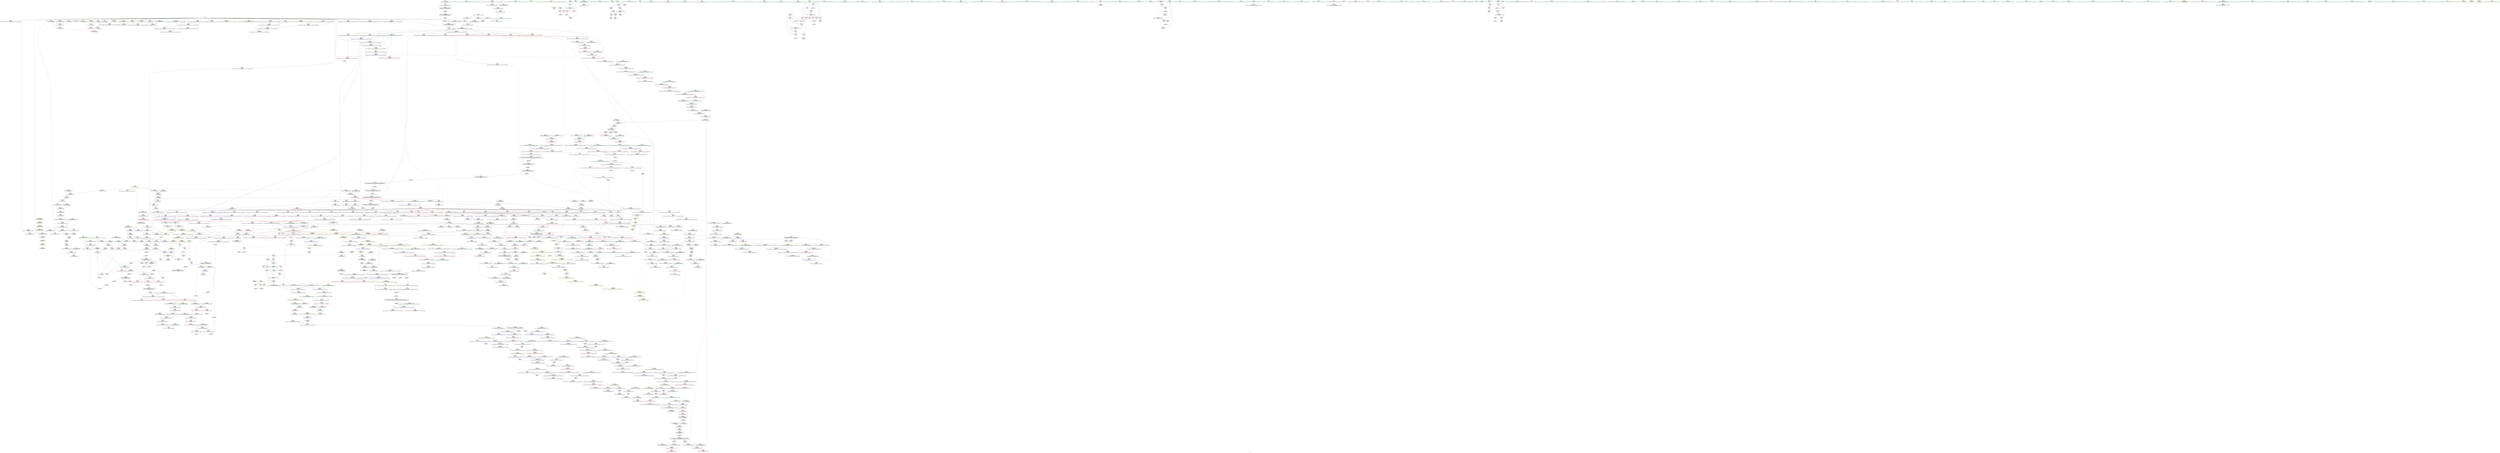 digraph "SVFG" {
	label="SVFG";

	Node0x56277dcc8890 [shape=record,color=grey,label="{NodeID: 0\nNullPtr|{|<s27>84}}"];
	Node0x56277dcc8890 -> Node0x56277dd160b0[style=solid];
	Node0x56277dcc8890 -> Node0x56277dd161b0[style=solid];
	Node0x56277dcc8890 -> Node0x56277dd16280[style=solid];
	Node0x56277dcc8890 -> Node0x56277dd16350[style=solid];
	Node0x56277dcc8890 -> Node0x56277dd16420[style=solid];
	Node0x56277dcc8890 -> Node0x56277dd164f0[style=solid];
	Node0x56277dcc8890 -> Node0x56277dd165c0[style=solid];
	Node0x56277dcc8890 -> Node0x56277dd16690[style=solid];
	Node0x56277dcc8890 -> Node0x56277dd16760[style=solid];
	Node0x56277dcc8890 -> Node0x56277dd16830[style=solid];
	Node0x56277dcc8890 -> Node0x56277dd16900[style=solid];
	Node0x56277dcc8890 -> Node0x56277dd169d0[style=solid];
	Node0x56277dcc8890 -> Node0x56277dd16aa0[style=solid];
	Node0x56277dcc8890 -> Node0x56277dd16b70[style=solid];
	Node0x56277dcc8890 -> Node0x56277dd16c40[style=solid];
	Node0x56277dcc8890 -> Node0x56277dd16d10[style=solid];
	Node0x56277dcc8890 -> Node0x56277dd16de0[style=solid];
	Node0x56277dcc8890 -> Node0x56277dd16eb0[style=solid];
	Node0x56277dcc8890 -> Node0x56277dd16f80[style=solid];
	Node0x56277dcc8890 -> Node0x56277dd32ee0[style=solid];
	Node0x56277dcc8890 -> Node0x56277dd34b80[style=solid];
	Node0x56277dcc8890 -> Node0x56277dd1d330[style=solid];
	Node0x56277dcc8890 -> Node0x56277dd1d400[style=solid];
	Node0x56277dcc8890 -> Node0x56277dd1f210[style=solid];
	Node0x56277dcc8890 -> Node0x56277dd5a030[style=solid];
	Node0x56277dcc8890 -> Node0x56277dd5dbe0[style=solid];
	Node0x56277dcc8890 -> Node0x56277dd5e1e0[style=solid];
	Node0x56277dcc8890:s27 -> Node0x56277de0ac70[style=solid,color=red];
	Node0x56277de08330 [shape=record,color=black,label="{NodeID: 1882\n1321 = PHI(1308, )\n0th arg _ZNSt20__uninitialized_copyILb1EE13__uninit_copyISt13move_iteratorIPiES3_EET0_T_S6_S5_ }"];
	Node0x56277de08330 -> Node0x56277dd3e020[style=solid];
	Node0x56277dd1d8e0 [shape=record,color=blue,label="{NodeID: 775\n475\<--474\nthis.addr\<--this\n_ZNSt12_Vector_baseIiSaIiEE19_M_get_Tp_allocatorEv\n}"];
	Node0x56277dd1d8e0 -> Node0x56277dd2b330[style=dashed];
	Node0x56277dd14450 [shape=record,color=purple,label="{NodeID: 443\n754\<--752\n_M_finish\<--\n_ZNSt6vectorIiSaIiEE17_M_realloc_insertIJRKiEEEvN9__gnu_cxx17__normal_iteratorIPiS1_EEDpOT_\n}"];
	Node0x56277dd14450 -> Node0x56277dd2db00[style=solid];
	Node0x56277dd08250 [shape=record,color=green,label="{NodeID: 111\n665\<--666\n_ZSt7forwardIRKiEOT_RNSt16remove_referenceIS2_E4typeE\<--_ZSt7forwardIRKiEOT_RNSt16remove_referenceIS2_E4typeE_field_insensitive\n}"];
	Node0x56277de13f30 [shape=record,color=black,label="{NodeID: 1993\n912 = PHI(700, )\n2nd arg _ZNKSt6vectorIiSaIiEE12_M_check_lenEmPKc }"];
	Node0x56277de13f30 -> Node0x56277dd20180[style=solid];
	Node0x56277dd3ec50 [shape=record,color=blue,label="{NodeID: 886\n1436\<--1432\n__last.addr\<--__last\n_ZSt13__copy_move_aILb1EPiS0_ET1_T0_S2_S1_\n}"];
	Node0x56277dd3ec50 -> Node0x56277dd317f0[style=dashed];
	Node0x56277dd29e10 [shape=record,color=red,label="{NodeID: 554\n269\<--137\n\<--p\nmain\n}"];
	Node0x56277dd29e10 -> Node0x56277dd5b060[style=solid];
	Node0x56277dd5d460 [shape=record,color=grey,label="{NodeID: 1329\n233 = cmp(232, 234, )\n}"];
	Node0x56277dd0ca20 [shape=record,color=green,label="{NodeID: 222\n1414\<--1415\n_ZSt13__copy_move_aILb1EPiS0_ET1_T0_S2_S1_\<--_ZSt13__copy_move_aILb1EPiS0_ET1_T0_S2_S1__field_insensitive\n}"];
	Node0x56277dd2f840 [shape=record,color=red,label="{NodeID: 665\n1080\<--1074\n\<--__a.addr\n_ZNSt16allocator_traitsISaIiEE7destroyIiEEvRS0_PT_\n}"];
	Node0x56277dd2f840 -> Node0x56277dd1b380[style=solid];
	Node0x56277dd1a9c0 [shape=record,color=black,label="{NodeID: 333\n896\<--895\n\<--\n_ZN9__gnu_cxx13new_allocatorIiE9constructIiJRKiEEEvPT_DpOT0_\n}"];
	Node0x56277dd1a9c0 -> Node0x56277dd1fe40[style=solid];
	Node0x56277dd04120 [shape=record,color=green,label="{NodeID: 1\n7\<--1\n__dso_handle\<--dummyObj\nGlob }"];
	Node0x56277de08470 [shape=record,color=black,label="{NodeID: 1883\n1322 = PHI(1310, )\n1st arg _ZNSt20__uninitialized_copyILb1EE13__uninit_copyISt13move_iteratorIPiES3_EET0_T_S6_S5_ }"];
	Node0x56277de08470 -> Node0x56277dd3e0f0[style=solid];
	Node0x56277dd1d9b0 [shape=record,color=blue,label="{NodeID: 776\n484\<--483\nthis.addr\<--this\n_ZNSt12_Vector_baseIiSaIiEED2Ev\n}"];
	Node0x56277dd1d9b0 -> Node0x56277dd2b400[style=dashed];
	Node0x56277dd14520 [shape=record,color=purple,label="{NodeID: 444\n774\<--773\n_M_impl17\<--\n_ZNSt6vectorIiSaIiEE17_M_realloc_insertIJRKiEEEvN9__gnu_cxx17__normal_iteratorIPiS1_EEDpOT_\n}"];
	Node0x56277dd14520 -> Node0x56277dd1a4e0[style=solid];
	Node0x56277dd08350 [shape=record,color=green,label="{NodeID: 112\n668\<--669\n_ZN9__gnu_cxx13new_allocatorIiE9constructIiJRKiEEEvPT_DpOT0_\<--_ZN9__gnu_cxx13new_allocatorIiE9constructIiJRKiEEEvPT_DpOT0__field_insensitive\n}"];
	Node0x56277de14040 [shape=record,color=black,label="{NodeID: 1994\n540 = PHI(533, )\n0th arg _ZNSt12_Destroy_auxILb1EE9__destroyIPiEEvT_S3_ }"];
	Node0x56277de14040 -> Node0x56277dd1ddc0[style=solid];
	Node0x56277dd3ed20 [shape=record,color=blue,label="{NodeID: 887\n1438\<--1433\n__result.addr\<--__result\n_ZSt13__copy_move_aILb1EPiS0_ET1_T0_S2_S1_\n}"];
	Node0x56277dd3ed20 -> Node0x56277dd318c0[style=dashed];
	Node0x56277dd29ee0 [shape=record,color=red,label="{NodeID: 555\n261\<--139\n\<--x\nmain\n}"];
	Node0x56277dd29ee0 -> Node0x56277dd5d2e0[style=solid];
	Node0x56277dd5d5e0 [shape=record,color=grey,label="{NodeID: 1330\n226 = cmp(224, 225, )\n}"];
	Node0x56277dd0cb20 [shape=record,color=green,label="{NodeID: 223\n1419\<--1420\n__it\<--__it_field_insensitive\n_ZSt12__miter_baseIPiEDTcl12__miter_basecldtfp_4baseEEESt13move_iteratorIT_E\n|{|<s1>107}}"];
	Node0x56277dd0cb20 -> Node0x56277dd278b0[style=solid];
	Node0x56277dd0cb20:s1 -> Node0x56277de12820[style=solid,color=red];
	Node0x56277dd2f910 [shape=record,color=red,label="{NodeID: 666\n1082\<--1076\n\<--__p.addr\n_ZNSt16allocator_traitsISaIiEE7destroyIiEEvRS0_PT_\n|{<s0>80}}"];
	Node0x56277dd2f910:s0 -> Node0x56277de09a90[style=solid,color=red];
	Node0x56277dd1aa90 [shape=record,color=black,label="{NodeID: 334\n902\<--907\n_ZSt7forwardIRKiEOT_RNSt16remove_referenceIS2_E4typeE_ret\<--\n_ZSt7forwardIRKiEOT_RNSt16remove_referenceIS2_E4typeE\n|{<s0>37|<s1>43|<s2>63}}"];
	Node0x56277dd1aa90:s0 -> Node0x56277de0e7d0[style=solid,color=blue];
	Node0x56277dd1aa90:s1 -> Node0x56277de0ee40[style=solid,color=blue];
	Node0x56277dd1aa90:s2 -> Node0x56277de0e480[style=solid,color=blue];
	Node0x56277dd04460 [shape=record,color=green,label="{NodeID: 2\n13\<--1\n_ZSt3cin\<--dummyObj\nGlob }"];
	Node0x56277de085b0 [shape=record,color=black,label="{NodeID: 1884\n1323 = PHI(1306, )\n2nd arg _ZNSt20__uninitialized_copyILb1EE13__uninit_copyISt13move_iteratorIPiES3_EET0_T_S6_S5_ }"];
	Node0x56277de085b0 -> Node0x56277dd3e1c0[style=solid];
	Node0x56277dd1da80 [shape=record,color=blue,label="{NodeID: 777\n486\<--514\nexn.slot\<--\n_ZNSt12_Vector_baseIiSaIiEED2Ev\n}"];
	Node0x56277dd1da80 -> Node0x56277dd2b4d0[style=dashed];
	Node0x56277dd35ba0 [shape=record,color=yellow,style=double,label="{NodeID: 1552\n37V_1 = ENCHI(MR_37V_0)\npts\{1214 \}\nFun[_ZSt34__uninitialized_move_if_noexcept_aIPiS0_SaIiEET0_T_S3_S2_RT1_]|{<s0>79}}"];
	Node0x56277dd35ba0:s0 -> Node0x56277dd9f6b0[style=dashed,color=red];
	Node0x56277dd145f0 [shape=record,color=purple,label="{NodeID: 445\n806\<--805\n_M_impl25\<--\n_ZNSt6vectorIiSaIiEE17_M_realloc_insertIJRKiEEEvN9__gnu_cxx17__normal_iteratorIPiS1_EEDpOT_\n}"];
	Node0x56277dd08450 [shape=record,color=green,label="{NodeID: 113\n675\<--676\n__position\<--__position_field_insensitive\n_ZNSt6vectorIiSaIiEE17_M_realloc_insertIJRKiEEEvN9__gnu_cxx17__normal_iteratorIPiS1_EEDpOT_\n|{|<s1>41|<s2>45|<s3>48}}"];
	Node0x56277dd08450 -> Node0x56277dd13ea0[style=solid];
	Node0x56277dd08450:s1 -> Node0x56277de0a350[style=solid,color=red];
	Node0x56277dd08450:s2 -> Node0x56277de10ac0[style=solid,color=red];
	Node0x56277dd08450:s3 -> Node0x56277de10ac0[style=solid,color=red];
	Node0x56277de14150 [shape=record,color=black,label="{NodeID: 1995\n541 = PHI(534, )\n1st arg _ZNSt12_Destroy_auxILb1EE9__destroyIPiEEvT_S3_ }"];
	Node0x56277de14150 -> Node0x56277dd1de90[style=solid];
	Node0x56277dd3edf0 [shape=record,color=blue,label="{NodeID: 888\n1440\<--153\n__simple\<--\n_ZSt13__copy_move_aILb1EPiS0_ET1_T0_S2_S1_\n}"];
	Node0x56277dd29fb0 [shape=record,color=red,label="{NodeID: 556\n270\<--139\n\<--x\nmain\n}"];
	Node0x56277dd29fb0 -> Node0x56277dd5b060[style=solid];
	Node0x56277dd5d760 [shape=record,color=grey,label="{NodeID: 1331\n246 = cmp(242, 243, )\n}"];
	Node0x56277dd0cbf0 [shape=record,color=green,label="{NodeID: 224\n1424\<--1425\n_ZNKSt13move_iteratorIPiE4baseEv\<--_ZNKSt13move_iteratorIPiE4baseEv_field_insensitive\n}"];
	Node0x56277dd2f9e0 [shape=record,color=red,label="{NodeID: 667\n1094\<--1091\nthis1\<--this.addr\n_ZNKSt6vectorIiSaIiEE8max_sizeEv\n}"];
	Node0x56277dd2f9e0 -> Node0x56277dd1b450[style=solid];
	Node0x56277dd1ab60 [shape=record,color=black,label="{NodeID: 335\n909\<--961\n_ZNKSt6vectorIiSaIiEE12_M_check_lenEmPKc_ret\<--cond\n_ZNKSt6vectorIiSaIiEE12_M_check_lenEmPKc\n|{<s0>39}}"];
	Node0x56277dd1ab60:s0 -> Node0x56277de0e9d0[style=solid,color=blue];
	Node0x56277dd04520 [shape=record,color=green,label="{NodeID: 3\n14\<--1\n.str\<--dummyObj\nGlob }"];
	Node0x56277de086f0 [shape=record,color=black,label="{NodeID: 1885\n420 = PHI(398, )\n0th arg _ZNSt12_Vector_baseIiSaIiEE12_Vector_implC2Ev }"];
	Node0x56277de086f0 -> Node0x56277dd34ab0[style=solid];
	Node0x56277dd1db50 [shape=record,color=blue,label="{NodeID: 778\n488\<--516\nehselector.slot\<--\n_ZNSt12_Vector_baseIiSaIiEED2Ev\n}"];
	Node0x56277dd146c0 [shape=record,color=purple,label="{NodeID: 446\n807\<--805\n_M_start26\<--\n_ZNSt6vectorIiSaIiEE17_M_realloc_insertIJRKiEEEvN9__gnu_cxx17__normal_iteratorIPiS1_EEDpOT_\n}"];
	Node0x56277dd146c0 -> Node0x56277dd2dbd0[style=solid];
	Node0x56277dd0d060 [shape=record,color=green,label="{NodeID: 114\n677\<--678\nthis.addr\<--this.addr_field_insensitive\n_ZNSt6vectorIiSaIiEE17_M_realloc_insertIJRKiEEEvN9__gnu_cxx17__normal_iteratorIPiS1_EEDpOT_\n}"];
	Node0x56277dd0d060 -> Node0x56277dd2c5e0[style=solid];
	Node0x56277dd0d060 -> Node0x56277dd1ec60[style=solid];
	Node0x56277de14260 [shape=record,color=black,label="{NodeID: 1996\n1142 = PHI(1095, )\n0th arg _ZNKSt12_Vector_baseIiSaIiEE19_M_get_Tp_allocatorEv }"];
	Node0x56277de14260 -> Node0x56277dd3cd70[style=solid];
	Node0x56277dd3eec0 [shape=record,color=blue,label="{NodeID: 889\n1455\<--1454\n__it.addr\<--__it\n_ZSt12__niter_baseIPiET_S1_\n}"];
	Node0x56277dd3eec0 -> Node0x56277dd31990[style=dashed];
	Node0x56277dd2a080 [shape=record,color=red,label="{NodeID: 557\n171\<--170\n\<--arrayidx6\nmain\n}"];
	Node0x56277dd2a080 -> Node0x56277dd179d0[style=solid];
	Node0x56277dd5d8e0 [shape=record,color=grey,label="{NodeID: 1332\n202 = cmp(201, 147, )\n}"];
	Node0x56277dd0ccf0 [shape=record,color=green,label="{NodeID: 225\n1427\<--1428\n_ZSt12__miter_baseIPiET_S1_\<--_ZSt12__miter_baseIPiET_S1__field_insensitive\n}"];
	Node0x56277dd2fab0 [shape=record,color=red,label="{NodeID: 668\n1128\<--1108\n\<--retval\n_ZSt3maxImERKT_S2_S2_\n}"];
	Node0x56277dd2fab0 -> Node0x56277dd1b5f0[style=solid];
	Node0x56277dd9fd00 [shape=record,color=yellow,style=double,label="{NodeID: 1443\n37V_1 = ENCHI(MR_37V_0)\npts\{1214 \}\nFun[_ZNSt20__uninitialized_copyILb1EE13__uninit_copyISt13move_iteratorIPiES3_EET0_T_S6_S5_]|{<s0>97}}"];
	Node0x56277dd9fd00:s0 -> Node0x56277dd9e040[style=dashed,color=red];
	Node0x56277dd1ac30 [shape=record,color=black,label="{NodeID: 336\n978\<--974\nsub.ptr.lhs.cast\<--\n_ZN9__gnu_cxxmiIPiSt6vectorIiSaIiEEEENS_17__normal_iteratorIT_T0_E15difference_typeERKS8_SB_\n}"];
	Node0x56277dd1ac30 -> Node0x56277dd5b660[style=solid];
	Node0x56277dd045e0 [shape=record,color=green,label="{NodeID: 4\n16\<--1\n.str.2\<--dummyObj\nGlob }"];
	Node0x56277de08830 [shape=record,color=black,label="{NodeID: 1886\n587 = PHI(567, )\n0th arg _ZNSt16allocator_traitsISaIiEE10deallocateERS0_Pim }"];
	Node0x56277de08830 -> Node0x56277dd1e2a0[style=solid];
	Node0x56277dd1dc20 [shape=record,color=blue,label="{NodeID: 779\n527\<--525\n__first.addr\<--__first\n_ZSt8_DestroyIPiEvT_S1_\n}"];
	Node0x56277dd1dc20 -> Node0x56277dd2b810[style=dashed];
	Node0x56277dd14790 [shape=record,color=purple,label="{NodeID: 447\n810\<--809\n_M_impl27\<--\n_ZNSt6vectorIiSaIiEE17_M_realloc_insertIJRKiEEEvN9__gnu_cxx17__normal_iteratorIPiS1_EEDpOT_\n}"];
	Node0x56277dd0d0f0 [shape=record,color=green,label="{NodeID: 115\n679\<--680\n__args.addr\<--__args.addr_field_insensitive\n_ZNSt6vectorIiSaIiEE17_M_realloc_insertIJRKiEEEvN9__gnu_cxx17__normal_iteratorIPiS1_EEDpOT_\n}"];
	Node0x56277dd0d0f0 -> Node0x56277dd2c6b0[style=solid];
	Node0x56277dd0d0f0 -> Node0x56277dd1ed30[style=solid];
	Node0x56277de14370 [shape=record,color=black,label="{NodeID: 1997\n448 = PHI(442, )\n0th arg _ZN9__gnu_cxx13new_allocatorIiEC2Ev }"];
	Node0x56277de14370 -> Node0x56277dd1d5a0[style=solid];
	Node0x56277dd3ef90 [shape=record,color=blue,label="{NodeID: 890\n1464\<--1461\n__first.addr\<--__first\n_ZNSt11__copy_moveILb1ELb1ESt26random_access_iterator_tagE8__copy_mIiEEPT_PKS3_S6_S4_\n}"];
	Node0x56277dd3ef90 -> Node0x56277dd31a60[style=dashed];
	Node0x56277dd3ef90 -> Node0x56277dd31b30[style=dashed];
	Node0x56277dd2a150 [shape=record,color=red,label="{NodeID: 558\n207\<--206\n\<--arrayidx23\nmain\n}"];
	Node0x56277dd2a150 -> Node0x56277dd17c40[style=solid];
	Node0x56277dd5da60 [shape=record,color=grey,label="{NodeID: 1333\n1009 = cmp(1008, 1010, )\n}"];
	Node0x56277dd0cdf0 [shape=record,color=green,label="{NodeID: 226\n1434\<--1435\n__first.addr\<--__first.addr_field_insensitive\n_ZSt13__copy_move_aILb1EPiS0_ET1_T0_S2_S1_\n}"];
	Node0x56277dd0cdf0 -> Node0x56277dd31720[style=solid];
	Node0x56277dd0cdf0 -> Node0x56277dd3eb80[style=solid];
	Node0x56277dd2fb80 [shape=record,color=red,label="{NodeID: 669\n1116\<--1110\n\<--__a.addr\n_ZSt3maxImERKT_S2_S2_\n}"];
	Node0x56277dd2fb80 -> Node0x56277dd2fec0[style=solid];
	Node0x56277dd1ad00 [shape=record,color=black,label="{NodeID: 337\n979\<--977\nsub.ptr.rhs.cast\<--\n_ZN9__gnu_cxxmiIPiSt6vectorIiSaIiEEEENS_17__normal_iteratorIT_T0_E15difference_typeERKS8_SB_\n}"];
	Node0x56277dd1ad00 -> Node0x56277dd5b660[style=solid];
	Node0x56277dd04a40 [shape=record,color=green,label="{NodeID: 5\n19\<--1\n\<--dummyObj\nCan only get source location for instruction, argument, global var or function.}"];
	Node0x56277de08970 [shape=record,color=black,label="{NodeID: 1887\n588 = PHI(568, )\n1st arg _ZNSt16allocator_traitsISaIiEE10deallocateERS0_Pim }"];
	Node0x56277de08970 -> Node0x56277dd1e370[style=solid];
	Node0x56277dd1dcf0 [shape=record,color=blue,label="{NodeID: 780\n529\<--526\n__last.addr\<--__last\n_ZSt8_DestroyIPiEvT_S1_\n}"];
	Node0x56277dd1dcf0 -> Node0x56277dd2b8e0[style=dashed];
	Node0x56277dd35e40 [shape=record,color=yellow,style=double,label="{NodeID: 1555\n2V_1 = ENCHI(MR_2V_0)\npts\{120000 120001 120002 \}\nFun[_GLOBAL__sub_I_msg555_2_0.cpp]|{<s0>112}}"];
	Node0x56277dd35e40:s0 -> Node0x56277dd9c920[style=dashed,color=red];
	Node0x56277dd14860 [shape=record,color=purple,label="{NodeID: 448\n811\<--809\n_M_finish28\<--\n_ZNSt6vectorIiSaIiEE17_M_realloc_insertIJRKiEEEvN9__gnu_cxx17__normal_iteratorIPiS1_EEDpOT_\n}"];
	Node0x56277dd14860 -> Node0x56277dd2dca0[style=solid];
	Node0x56277dd0d1c0 [shape=record,color=green,label="{NodeID: 116\n681\<--682\n__len\<--__len_field_insensitive\n_ZNSt6vectorIiSaIiEE17_M_realloc_insertIJRKiEEEvN9__gnu_cxx17__normal_iteratorIPiS1_EEDpOT_\n}"];
	Node0x56277dd0d1c0 -> Node0x56277dd2c780[style=solid];
	Node0x56277dd0d1c0 -> Node0x56277dd2c850[style=solid];
	Node0x56277dd0d1c0 -> Node0x56277dd2c920[style=solid];
	Node0x56277dd0d1c0 -> Node0x56277dd1ee00[style=solid];
	Node0x56277de144b0 [shape=record,color=black,label="{NodeID: 1998\n1023 = PHI(735, 751, )\n0th arg _ZSt34__uninitialized_move_if_noexcept_aIPiS0_SaIiEET0_T_S3_S2_RT1_ }"];
	Node0x56277de144b0 -> Node0x56277dd20800[style=solid];
	Node0x56277dd3f060 [shape=record,color=blue,label="{NodeID: 891\n1466\<--1462\n__last.addr\<--__last\n_ZNSt11__copy_moveILb1ELb1ESt26random_access_iterator_tagE8__copy_mIiEEPT_PKS3_S6_S4_\n}"];
	Node0x56277dd3f060 -> Node0x56277dd31c00[style=dashed];
	Node0x56277dd2a220 [shape=record,color=red,label="{NodeID: 559\n253\<--250\n\<--call43\nmain\n}"];
	Node0x56277dd2a220 -> Node0x56277dd17eb0[style=solid];
	Node0x56277dd5dbe0 [shape=record,color=grey,label="{NodeID: 1334\n564 = cmp(563, 3, )\n}"];
	Node0x56277dd0cec0 [shape=record,color=green,label="{NodeID: 227\n1436\<--1437\n__last.addr\<--__last.addr_field_insensitive\n_ZSt13__copy_move_aILb1EPiS0_ET1_T0_S2_S1_\n}"];
	Node0x56277dd0cec0 -> Node0x56277dd317f0[style=solid];
	Node0x56277dd0cec0 -> Node0x56277dd3ec50[style=solid];
	Node0x56277dd2fc50 [shape=record,color=red,label="{NodeID: 670\n1125\<--1110\n\<--__a.addr\n_ZSt3maxImERKT_S2_S2_\n}"];
	Node0x56277dd2fc50 -> Node0x56277dd21290[style=solid];
	Node0x56277dd1add0 [shape=record,color=black,label="{NodeID: 338\n963\<--981\n_ZN9__gnu_cxxmiIPiSt6vectorIiSaIiEEEENS_17__normal_iteratorIT_T0_E15difference_typeERKS8_SB__ret\<--sub.ptr.div\n_ZN9__gnu_cxxmiIPiSt6vectorIiSaIiEEEENS_17__normal_iteratorIT_T0_E15difference_typeERKS8_SB_\n|{<s0>41}}"];
	Node0x56277dd1add0:s0 -> Node0x56277de0ebf0[style=solid,color=blue];
	Node0x56277dd04b00 [shape=record,color=green,label="{NodeID: 6\n142\<--1\n\<--dummyObj\nCan only get source location for instruction, argument, global var or function.}"];
	Node0x56277de08ab0 [shape=record,color=black,label="{NodeID: 1888\n589 = PHI(569, )\n2nd arg _ZNSt16allocator_traitsISaIiEE10deallocateERS0_Pim }"];
	Node0x56277de08ab0 -> Node0x56277dd1e440[style=solid];
	Node0x56277dd1ddc0 [shape=record,color=blue,label="{NodeID: 781\n542\<--540\n.addr\<--\n_ZNSt12_Destroy_auxILb1EE9__destroyIPiEEvT_S3_\n}"];
	Node0x56277dd35f50 [shape=record,color=yellow,style=double,label="{NodeID: 1556\n37V_1 = ENCHI(MR_37V_0)\npts\{1214 \}\nFun[_ZSt18uninitialized_copyISt13move_iteratorIPiES1_ET0_T_S4_S3_]|{<s0>94}}"];
	Node0x56277dd35f50:s0 -> Node0x56277dd9fd00[style=dashed,color=red];
	Node0x56277dd14930 [shape=record,color=purple,label="{NodeID: 449\n818\<--817\n_M_impl30\<--\n_ZNSt6vectorIiSaIiEE17_M_realloc_insertIJRKiEEEvN9__gnu_cxx17__normal_iteratorIPiS1_EEDpOT_\n}"];
	Node0x56277dd0d290 [shape=record,color=green,label="{NodeID: 117\n683\<--684\n__elems_before\<--__elems_before_field_insensitive\n_ZNSt6vectorIiSaIiEE17_M_realloc_insertIJRKiEEEvN9__gnu_cxx17__normal_iteratorIPiS1_EEDpOT_\n}"];
	Node0x56277dd0d290 -> Node0x56277dd2c9f0[style=solid];
	Node0x56277dd0d290 -> Node0x56277dd2cac0[style=solid];
	Node0x56277dd0d290 -> Node0x56277dd1efa0[style=solid];
	Node0x56277de146c0 [shape=record,color=black,label="{NodeID: 1999\n1024 = PHI(739, 755, )\n1st arg _ZSt34__uninitialized_move_if_noexcept_aIPiS0_SaIiEET0_T_S3_S2_RT1_ }"];
	Node0x56277de146c0 -> Node0x56277dd208d0[style=solid];
	Node0x56277dd3f130 [shape=record,color=blue,label="{NodeID: 892\n1468\<--1463\n__result.addr\<--__result\n_ZNSt11__copy_moveILb1ELb1ESt26random_access_iterator_tagE8__copy_mIiEEPT_PKS3_S6_S4_\n}"];
	Node0x56277dd3f130 -> Node0x56277dd31cd0[style=dashed];
	Node0x56277dd3f130 -> Node0x56277dd31da0[style=dashed];
	Node0x56277dd2a2f0 [shape=record,color=red,label="{NodeID: 560\n304\<--296\nthis1\<--this.addr\n_ZNSt6vectorIiSaIiEE9push_backERKi\n|{|<s5>19|<s6>20}}"];
	Node0x56277dd2a2f0 -> Node0x56277dd18050[style=solid];
	Node0x56277dd2a2f0 -> Node0x56277dd18120[style=solid];
	Node0x56277dd2a2f0 -> Node0x56277dd181f0[style=solid];
	Node0x56277dd2a2f0 -> Node0x56277dd182c0[style=solid];
	Node0x56277dd2a2f0 -> Node0x56277dd18390[style=solid];
	Node0x56277dd2a2f0:s5 -> Node0x56277de09370[style=solid,color=red];
	Node0x56277dd2a2f0:s6 -> Node0x56277de0ad80[style=solid,color=red];
	Node0x56277dd5dd60 [shape=record,color=grey,label="{NodeID: 1335\n1205 = cmp(1203, 1204, )\n}"];
	Node0x56277dd0cf90 [shape=record,color=green,label="{NodeID: 228\n1438\<--1439\n__result.addr\<--__result.addr_field_insensitive\n_ZSt13__copy_move_aILb1EPiS0_ET1_T0_S2_S1_\n}"];
	Node0x56277dd0cf90 -> Node0x56277dd318c0[style=solid];
	Node0x56277dd0cf90 -> Node0x56277dd3ed20[style=solid];
	Node0x56277dd2fd20 [shape=record,color=red,label="{NodeID: 671\n1118\<--1112\n\<--__b.addr\n_ZSt3maxImERKT_S2_S2_\n}"];
	Node0x56277dd2fd20 -> Node0x56277dd2ff90[style=solid];
	Node0x56277dd1aea0 [shape=record,color=black,label="{NodeID: 339\n991\<--990\n\<--this1\n_ZNSt6vectorIiSaIiEE5beginEv\n}"];
	Node0x56277dd1aea0 -> Node0x56277dd255c0[style=solid];
	Node0x56277dd1aea0 -> Node0x56277dd25690[style=solid];
	Node0x56277dd04bc0 [shape=record,color=green,label="{NodeID: 7\n147\<--1\n\<--dummyObj\nCan only get source location for instruction, argument, global var or function.}"];
	Node0x56277de08bf0 [shape=record,color=black,label="{NodeID: 1889\n1223 = PHI(1056, )\n0th arg _ZSt22__uninitialized_copy_aISt13move_iteratorIPiES1_iET0_T_S4_S3_RSaIT1_E }"];
	Node0x56277de08bf0 -> Node0x56277dd3d590[style=solid];
	Node0x56277dd1de90 [shape=record,color=blue,label="{NodeID: 782\n544\<--541\n.addr1\<--\n_ZNSt12_Destroy_auxILb1EE9__destroyIPiEEvT_S3_\n}"];
	Node0x56277dd14a00 [shape=record,color=purple,label="{NodeID: 450\n819\<--817\n_M_start31\<--\n_ZNSt6vectorIiSaIiEE17_M_realloc_insertIJRKiEEEvN9__gnu_cxx17__normal_iteratorIPiS1_EEDpOT_\n}"];
	Node0x56277dd14a00 -> Node0x56277dd2dd70[style=solid];
	Node0x56277dd0d360 [shape=record,color=green,label="{NodeID: 118\n685\<--686\nref.tmp\<--ref.tmp_field_insensitive\n_ZNSt6vectorIiSaIiEE17_M_realloc_insertIJRKiEEEvN9__gnu_cxx17__normal_iteratorIPiS1_EEDpOT_\n|{|<s1>41}}"];
	Node0x56277dd0d360 -> Node0x56277dd13f70[style=solid];
	Node0x56277dd0d360:s1 -> Node0x56277de0a460[style=solid,color=red];
	Node0x56277de14840 [shape=record,color=black,label="{NodeID: 2000\n1025 = PHI(740, 756, )\n2nd arg _ZSt34__uninitialized_move_if_noexcept_aIPiS0_SaIiEET0_T_S3_S2_RT1_ }"];
	Node0x56277de14840 -> Node0x56277dd209a0[style=solid];
	Node0x56277dd3f200 [shape=record,color=blue,label="{NodeID: 893\n1470\<--1480\n_Num\<--sub.ptr.div\n_ZNSt11__copy_moveILb1ELb1ESt26random_access_iterator_tagE8__copy_mIiEEPT_PKS3_S6_S4_\n}"];
	Node0x56277dd3f200 -> Node0x56277dd31e70[style=dashed];
	Node0x56277dd3f200 -> Node0x56277dd31f40[style=dashed];
	Node0x56277dd3f200 -> Node0x56277dd32010[style=dashed];
	Node0x56277dd2a3c0 [shape=record,color=red,label="{NodeID: 561\n322\<--298\n\<--__x.addr\n_ZNSt6vectorIiSaIiEE9push_backERKi\n|{<s0>18}}"];
	Node0x56277dd2a3c0:s0 -> Node0x56277de12480[style=solid,color=red];
	Node0x56277dd5dee0 [shape=record,color=grey,label="{NodeID: 1336\n933 = cmp(931, 932, )\n}"];
	Node0x56277dd153f0 [shape=record,color=green,label="{NodeID: 229\n1440\<--1441\n__simple\<--__simple_field_insensitive\n_ZSt13__copy_move_aILb1EPiS0_ET1_T0_S2_S1_\n}"];
	Node0x56277dd153f0 -> Node0x56277dd3edf0[style=solid];
	Node0x56277dd2fdf0 [shape=record,color=red,label="{NodeID: 672\n1122\<--1112\n\<--__b.addr\n_ZSt3maxImERKT_S2_S2_\n}"];
	Node0x56277dd2fdf0 -> Node0x56277dd211c0[style=solid];
	Node0x56277dd1af70 [shape=record,color=black,label="{NodeID: 340\n983\<--996\n_ZNSt6vectorIiSaIiEE5beginEv_ret\<--\n_ZNSt6vectorIiSaIiEE5beginEv\n|{<s0>40}}"];
	Node0x56277dd1af70:s0 -> Node0x56277de0eae0[style=solid,color=blue];
	Node0x56277dd04c80 [shape=record,color=green,label="{NodeID: 8\n153\<--1\n\<--dummyObj\nCan only get source location for instruction, argument, global var or function.}"];
	Node0x56277de08d30 [shape=record,color=black,label="{NodeID: 1890\n1224 = PHI(1058, )\n1st arg _ZSt22__uninitialized_copy_aISt13move_iteratorIPiES1_iET0_T_S4_S3_RSaIT1_E }"];
	Node0x56277de08d30 -> Node0x56277dd3d660[style=solid];
	Node0x56277dd1df60 [shape=record,color=blue,label="{NodeID: 783\n553\<--550\nthis.addr\<--this\n_ZNSt12_Vector_baseIiSaIiEE13_M_deallocateEPim\n}"];
	Node0x56277dd1df60 -> Node0x56277dd2b9b0[style=dashed];
	Node0x56277dd14ad0 [shape=record,color=purple,label="{NodeID: 451\n822\<--821\n_M_impl32\<--\n_ZNSt6vectorIiSaIiEE17_M_realloc_insertIJRKiEEEvN9__gnu_cxx17__normal_iteratorIPiS1_EEDpOT_\n}"];
	Node0x56277dd0d430 [shape=record,color=green,label="{NodeID: 119\n687\<--688\n__new_start\<--__new_start_field_insensitive\n_ZNSt6vectorIiSaIiEE17_M_realloc_insertIJRKiEEEvN9__gnu_cxx17__normal_iteratorIPiS1_EEDpOT_\n}"];
	Node0x56277dd0d430 -> Node0x56277dd2cb90[style=solid];
	Node0x56277dd0d430 -> Node0x56277dd2cc60[style=solid];
	Node0x56277dd0d430 -> Node0x56277dd2cd30[style=solid];
	Node0x56277dd0d430 -> Node0x56277dd2ce00[style=solid];
	Node0x56277dd0d430 -> Node0x56277dd2ced0[style=solid];
	Node0x56277dd0d430 -> Node0x56277dd2cfa0[style=solid];
	Node0x56277dd0d430 -> Node0x56277dd2d070[style=solid];
	Node0x56277dd0d430 -> Node0x56277dd2d140[style=solid];
	Node0x56277dd0d430 -> Node0x56277dd1f070[style=solid];
	Node0x56277de149c0 [shape=record,color=black,label="{NodeID: 2001\n1026 = PHI(742, 758, )\n3rd arg _ZSt34__uninitialized_move_if_noexcept_aIPiS0_SaIiEET0_T_S3_S2_RT1_ }"];
	Node0x56277de149c0 -> Node0x56277dd20a70[style=solid];
	Node0x56277dd3f2d0 [shape=record,color=blue, style = dotted,label="{NodeID: 894\n1577\<--1579\noffset_0\<--dummyVal\n_ZNSt11__copy_moveILb1ELb1ESt26random_access_iterator_tagE8__copy_mIiEEPT_PKS3_S6_S4_\n}"];
	Node0x56277dd3f2d0 -> Node0x56277dd8e0d0[style=dashed];
	Node0x56277dd2a490 [shape=record,color=red,label="{NodeID: 562\n338\<--298\n\<--__x.addr\n_ZNSt6vectorIiSaIiEE9push_backERKi\n|{<s0>20}}"];
	Node0x56277dd2a490:s0 -> Node0x56277de10700[style=solid,color=red];
	Node0x56277dd5e060 [shape=record,color=grey,label="{NodeID: 1337\n313 = cmp(308, 312, )\n}"];
	Node0x56277dd154c0 [shape=record,color=green,label="{NodeID: 230\n1450\<--1451\n_ZNSt11__copy_moveILb1ELb1ESt26random_access_iterator_tagE8__copy_mIiEEPT_PKS3_S6_S4_\<--_ZNSt11__copy_moveILb1ELb1ESt26random_access_iterator_tagE8__copy_mIiEEPT_PKS3_S6_S4__field_insensitive\n}"];
	Node0x56277dd2fec0 [shape=record,color=red,label="{NodeID: 673\n1117\<--1116\n\<--\n_ZSt3maxImERKT_S2_S2_\n}"];
	Node0x56277dd2fec0 -> Node0x56277dd5ce60[style=solid];
	Node0x56277dd1b040 [shape=record,color=black,label="{NodeID: 341\n1013\<--1012\n\<--_M_impl\n_ZNSt12_Vector_baseIiSaIiEE11_M_allocateEm\n|{<s0>76}}"];
	Node0x56277dd1b040:s0 -> Node0x56277de11f60[style=solid,color=red];
	Node0x56277dd04d40 [shape=record,color=green,label="{NodeID: 9\n157\<--1\n\<--dummyObj\nCan only get source location for instruction, argument, global var or function.}"];
	Node0x56277de08e70 [shape=record,color=black,label="{NodeID: 1891\n1225 = PHI(1053, )\n2nd arg _ZSt22__uninitialized_copy_aISt13move_iteratorIPiES1_iET0_T_S4_S3_RSaIT1_E }"];
	Node0x56277de08e70 -> Node0x56277dd3d730[style=solid];
	Node0x56277dd1e030 [shape=record,color=blue,label="{NodeID: 784\n555\<--551\n__p.addr\<--__p\n_ZNSt12_Vector_baseIiSaIiEE13_M_deallocateEPim\n}"];
	Node0x56277dd1e030 -> Node0x56277dd2ba80[style=dashed];
	Node0x56277dd1e030 -> Node0x56277dd2bb50[style=dashed];
	Node0x56277dd14ba0 [shape=record,color=purple,label="{NodeID: 452\n823\<--821\n_M_end_of_storage\<--\n_ZNSt6vectorIiSaIiEE17_M_realloc_insertIJRKiEEEvN9__gnu_cxx17__normal_iteratorIPiS1_EEDpOT_\n}"];
	Node0x56277dd14ba0 -> Node0x56277dd2de40[style=solid];
	Node0x56277dd0d500 [shape=record,color=green,label="{NodeID: 120\n689\<--690\n__new_finish\<--__new_finish_field_insensitive\n_ZNSt6vectorIiSaIiEE17_M_realloc_insertIJRKiEEEvN9__gnu_cxx17__normal_iteratorIPiS1_EEDpOT_\n}"];
	Node0x56277dd0d500 -> Node0x56277dd2d210[style=solid];
	Node0x56277dd0d500 -> Node0x56277dd2d2e0[style=solid];
	Node0x56277dd0d500 -> Node0x56277dd2d3b0[style=solid];
	Node0x56277dd0d500 -> Node0x56277dd2d480[style=solid];
	Node0x56277dd0d500 -> Node0x56277dd2d550[style=solid];
	Node0x56277dd0d500 -> Node0x56277dd1f140[style=solid];
	Node0x56277dd0d500 -> Node0x56277dd1f210[style=solid];
	Node0x56277dd0d500 -> Node0x56277dd1f2e0[style=solid];
	Node0x56277dd0d500 -> Node0x56277dd1f3b0[style=solid];
	Node0x56277dd0d500 -> Node0x56277dd1f480[style=solid];
	Node0x56277de14b40 [shape=record,color=black,label="{NodeID: 2002\n1279 = PHI(1257, )\n0th arg _ZSt18uninitialized_copyISt13move_iteratorIPiES1_ET0_T_S4_S3_ }"];
	Node0x56277de14b40 -> Node0x56277dd3db40[style=solid];
	Node0x56277dd3f3a0 [shape=record,color=blue,label="{NodeID: 895\n1506\<--1505\n__it.addr\<--__it\n_ZSt12__miter_baseIPiET_S1_\n}"];
	Node0x56277dd3f3a0 -> Node0x56277dd320e0[style=dashed];
	Node0x56277dd2a560 [shape=record,color=red,label="{NodeID: 563\n308\<--307\n\<--_M_finish\n_ZNSt6vectorIiSaIiEE9push_backERKi\n}"];
	Node0x56277dd2a560 -> Node0x56277dd5e060[style=solid];
	Node0x56277dd5e1e0 [shape=record,color=grey,label="{NodeID: 1338\n771 = cmp(770, 3, )\n}"];
	Node0x56277dd155c0 [shape=record,color=green,label="{NodeID: 231\n1455\<--1456\n__it.addr\<--__it.addr_field_insensitive\n_ZSt12__niter_baseIPiET_S1_\n}"];
	Node0x56277dd155c0 -> Node0x56277dd31990[style=solid];
	Node0x56277dd155c0 -> Node0x56277dd3eec0[style=solid];
	Node0x56277dd2ff90 [shape=record,color=red,label="{NodeID: 674\n1119\<--1118\n\<--\n_ZSt3maxImERKT_S2_S2_\n}"];
	Node0x56277dd2ff90 -> Node0x56277dd5ce60[style=solid];
	Node0x56277dd1b110 [shape=record,color=black,label="{NodeID: 342\n998\<--1020\n_ZNSt12_Vector_baseIiSaIiEE11_M_allocateEm_ret\<--cond\n_ZNSt12_Vector_baseIiSaIiEE11_M_allocateEm\n|{<s0>42}}"];
	Node0x56277dd1b110:s0 -> Node0x56277de0ed00[style=solid,color=blue];
	Node0x56277dd05240 [shape=record,color=green,label="{NodeID: 10\n161\<--1\n\<--dummyObj\nCan only get source location for instruction, argument, global var or function.}"];
	Node0x56277de08fb0 [shape=record,color=black,label="{NodeID: 1892\n1226 = PHI(1054, )\n3rd arg _ZSt22__uninitialized_copy_aISt13move_iteratorIPiES1_iET0_T_S4_S3_RSaIT1_E }"];
	Node0x56277de08fb0 -> Node0x56277dd3d800[style=solid];
	Node0x56277dd1e100 [shape=record,color=blue,label="{NodeID: 785\n557\<--552\n__n.addr\<--__n\n_ZNSt12_Vector_baseIiSaIiEE13_M_deallocateEPim\n}"];
	Node0x56277dd1e100 -> Node0x56277dd2bc20[style=dashed];
	Node0x56277dd14c70 [shape=record,color=purple,label="{NodeID: 453\n826\<--825\n_M_impl33\<--\n_ZNSt6vectorIiSaIiEE17_M_realloc_insertIJRKiEEEvN9__gnu_cxx17__normal_iteratorIPiS1_EEDpOT_\n}"];
	Node0x56277dd0d5d0 [shape=record,color=green,label="{NodeID: 121\n691\<--692\nexn.slot\<--exn.slot_field_insensitive\n_ZNSt6vectorIiSaIiEE17_M_realloc_insertIJRKiEEEvN9__gnu_cxx17__normal_iteratorIPiS1_EEDpOT_\n}"];
	Node0x56277dd0d5d0 -> Node0x56277dd2d620[style=solid];
	Node0x56277dd0d5d0 -> Node0x56277dd2d6f0[style=solid];
	Node0x56277dd0d5d0 -> Node0x56277dd1f550[style=solid];
	Node0x56277dd0d5d0 -> Node0x56277dd1f6f0[style=solid];
	Node0x56277de14c50 [shape=record,color=black,label="{NodeID: 2003\n1280 = PHI(1259, )\n1st arg _ZSt18uninitialized_copyISt13move_iteratorIPiES1_ET0_T_S4_S3_ }"];
	Node0x56277de14c50 -> Node0x56277dd3dc10[style=solid];
	Node0x56277dd3f470 [shape=record,color=blue,label="{NodeID: 896\n1513\<--1512\nthis.addr\<--this\n_ZNKSt13move_iteratorIPiE4baseEv\n}"];
	Node0x56277dd3f470 -> Node0x56277dd321b0[style=dashed];
	Node0x56277dd2a630 [shape=record,color=red,label="{NodeID: 564\n312\<--311\n\<--_M_end_of_storage\n_ZNSt6vectorIiSaIiEE9push_backERKi\n}"];
	Node0x56277dd2a630 -> Node0x56277dd5e060[style=solid];
	Node0x56277dd5e360 [shape=record,color=grey,label="{NodeID: 1339\n1483 = cmp(1482, 1010, )\n}"];
	Node0x56277dd15690 [shape=record,color=green,label="{NodeID: 232\n1464\<--1465\n__first.addr\<--__first.addr_field_insensitive\n_ZNSt11__copy_moveILb1ELb1ESt26random_access_iterator_tagE8__copy_mIiEEPT_PKS3_S6_S4_\n}"];
	Node0x56277dd15690 -> Node0x56277dd31a60[style=solid];
	Node0x56277dd15690 -> Node0x56277dd31b30[style=solid];
	Node0x56277dd15690 -> Node0x56277dd3ef90[style=solid];
	Node0x56277dd30060 [shape=record,color=red,label="{NodeID: 675\n1135\<--1132\n\<--__a.addr\n_ZNSt16allocator_traitsISaIiEE8max_sizeERKS0_\n}"];
	Node0x56277dd30060 -> Node0x56277dd1b6c0[style=solid];
	Node0x56277dd1b1e0 [shape=record,color=black,label="{NodeID: 343\n1022\<--1059\n_ZSt34__uninitialized_move_if_noexcept_aIPiS0_SaIiEET0_T_S3_S2_RT1__ret\<--call6\n_ZSt34__uninitialized_move_if_noexcept_aIPiS0_SaIiEET0_T_S3_S2_RT1_\n|{<s0>47|<s1>50}}"];
	Node0x56277dd1b1e0:s0 -> Node0x56277de0f200[style=solid,color=blue];
	Node0x56277dd1b1e0:s1 -> Node0x56277de0f5c0[style=solid,color=blue];
	Node0x56277dd052d0 [shape=record,color=green,label="{NodeID: 11\n187\<--1\n\<--dummyObj\nCan only get source location for instruction, argument, global var or function.}"];
	Node0x56277de090f0 [shape=record,color=black,label="{NodeID: 1893\n1521 = PHI(1266, )\n0th arg _ZNSt13move_iteratorIPiEC2ES0_ }"];
	Node0x56277de090f0 -> Node0x56277dd3f540[style=solid];
	Node0x56277dd1e1d0 [shape=record,color=blue,label="{NodeID: 786\n577\<--576\nthis.addr\<--this\n_ZNSt12_Vector_baseIiSaIiEE12_Vector_implD2Ev\n}"];
	Node0x56277dd1e1d0 -> Node0x56277dd2bcf0[style=dashed];
	Node0x56277dd14d40 [shape=record,color=purple,label="{NodeID: 454\n827\<--825\n_M_start34\<--\n_ZNSt6vectorIiSaIiEE17_M_realloc_insertIJRKiEEEvN9__gnu_cxx17__normal_iteratorIPiS1_EEDpOT_\n}"];
	Node0x56277dd14d40 -> Node0x56277dd2df10[style=solid];
	Node0x56277dd0d6a0 [shape=record,color=green,label="{NodeID: 122\n693\<--694\nehselector.slot\<--ehselector.slot_field_insensitive\n_ZNSt6vectorIiSaIiEE17_M_realloc_insertIJRKiEEEvN9__gnu_cxx17__normal_iteratorIPiS1_EEDpOT_\n}"];
	Node0x56277dd0d6a0 -> Node0x56277dd2d7c0[style=solid];
	Node0x56277dd0d6a0 -> Node0x56277dd1f620[style=solid];
	Node0x56277dd0d6a0 -> Node0x56277dd1f7c0[style=solid];
	Node0x56277de14d60 [shape=record,color=black,label="{NodeID: 2004\n1281 = PHI(1255, )\n2nd arg _ZSt18uninitialized_copyISt13move_iteratorIPiES1_ET0_T_S4_S3_ }"];
	Node0x56277de14d60 -> Node0x56277dd3dce0[style=solid];
	Node0x56277dd3f540 [shape=record,color=blue,label="{NodeID: 897\n1523\<--1521\nthis.addr\<--this\n_ZNSt13move_iteratorIPiEC2ES0_\n}"];
	Node0x56277dd3f540 -> Node0x56277dd32350[style=dashed];
	Node0x56277dd2a700 [shape=record,color=red,label="{NodeID: 565\n321\<--320\n\<--_M_finish5\n_ZNSt6vectorIiSaIiEE9push_backERKi\n|{<s0>18}}"];
	Node0x56277dd2a700:s0 -> Node0x56277de12300[style=solid,color=red];
	Node0x56277dd5e4e0 [shape=record,color=grey,label="{NodeID: 1340\n181 = cmp(180, 147, )\n}"];
	Node0x56277dd15760 [shape=record,color=green,label="{NodeID: 233\n1466\<--1467\n__last.addr\<--__last.addr_field_insensitive\n_ZNSt11__copy_moveILb1ELb1ESt26random_access_iterator_tagE8__copy_mIiEEPT_PKS3_S6_S4_\n}"];
	Node0x56277dd15760 -> Node0x56277dd31c00[style=solid];
	Node0x56277dd15760 -> Node0x56277dd3f060[style=solid];
	Node0x56277dd30130 [shape=record,color=red,label="{NodeID: 676\n1146\<--1143\nthis1\<--this.addr\n_ZNKSt12_Vector_baseIiSaIiEE19_M_get_Tp_allocatorEv\n}"];
	Node0x56277dd30130 -> Node0x56277dd25c40[style=solid];
	Node0x56277dd1b2b0 [shape=record,color=black,label="{NodeID: 344\n1063\<--1069\n_ZNK9__gnu_cxx17__normal_iteratorIPiSt6vectorIiSaIiEEE4baseEv_ret\<--_M_current\n_ZNK9__gnu_cxx17__normal_iteratorIPiSt6vectorIiSaIiEEE4baseEv\n|{<s0>45|<s1>48|<s2>73|<s3>74}}"];
	Node0x56277dd1b2b0:s0 -> Node0x56277de0ef80[style=solid,color=blue];
	Node0x56277dd1b2b0:s1 -> Node0x56277de0f340[style=solid,color=blue];
	Node0x56277dd1b2b0:s2 -> Node0x56277de10480[style=solid,color=blue];
	Node0x56277dd1b2b0:s3 -> Node0x56277de105c0[style=solid,color=blue];
	Node0x56277dd053d0 [shape=record,color=green,label="{NodeID: 12\n234\<--1\n\<--dummyObj\nCan only get source location for instruction, argument, global var or function.|{<s0>39}}"];
	Node0x56277dd053d0:s0 -> Node0x56277de13e20[style=solid,color=red];
	Node0x56277de09230 [shape=record,color=black,label="{NodeID: 1894\n1522 = PHI(1271, )\n1st arg _ZNSt13move_iteratorIPiEC2ES0_ }"];
	Node0x56277de09230 -> Node0x56277dd3f610[style=solid];
	Node0x56277dd1e2a0 [shape=record,color=blue,label="{NodeID: 787\n590\<--587\n__a.addr\<--__a\n_ZNSt16allocator_traitsISaIiEE10deallocateERS0_Pim\n}"];
	Node0x56277dd1e2a0 -> Node0x56277dd2bdc0[style=dashed];
	Node0x56277dd14e10 [shape=record,color=purple,label="{NodeID: 455\n836\<--835\n_M_impl35\<--\n_ZNSt6vectorIiSaIiEE17_M_realloc_insertIJRKiEEEvN9__gnu_cxx17__normal_iteratorIPiS1_EEDpOT_\n}"];
	Node0x56277dd0d770 [shape=record,color=green,label="{NodeID: 123\n702\<--703\n_ZNKSt6vectorIiSaIiEE12_M_check_lenEmPKc\<--_ZNKSt6vectorIiSaIiEE12_M_check_lenEmPKc_field_insensitive\n}"];
	Node0x56277de14e70 [shape=record,color=black,label="{NodeID: 2005\n408 = PHI(67, 111, 521, 858, )\n0th arg __clang_call_terminate }"];
	Node0x56277dd3f610 [shape=record,color=blue,label="{NodeID: 898\n1525\<--1522\n__i.addr\<--__i\n_ZNSt13move_iteratorIPiEC2ES0_\n}"];
	Node0x56277dd3f610 -> Node0x56277dd32420[style=dashed];
	Node0x56277dd2a7d0 [shape=record,color=red,label="{NodeID: 566\n329\<--328\n\<--_M_finish7\n_ZNSt6vectorIiSaIiEE9push_backERKi\n}"];
	Node0x56277dd2a7d0 -> Node0x56277dd12d90[style=solid];
	Node0x56277dd5e660 [shape=record,color=grey,label="{NodeID: 1341\n951 = cmp(949, 950, )\n}"];
	Node0x56277dd15830 [shape=record,color=green,label="{NodeID: 234\n1468\<--1469\n__result.addr\<--__result.addr_field_insensitive\n_ZNSt11__copy_moveILb1ELb1ESt26random_access_iterator_tagE8__copy_mIiEEPT_PKS3_S6_S4_\n}"];
	Node0x56277dd15830 -> Node0x56277dd31cd0[style=solid];
	Node0x56277dd15830 -> Node0x56277dd31da0[style=solid];
	Node0x56277dd15830 -> Node0x56277dd3f130[style=solid];
	Node0x56277dd30200 [shape=record,color=red,label="{NodeID: 677\n1155\<--1152\nthis1\<--this.addr\n_ZNK9__gnu_cxx13new_allocatorIiE8max_sizeEv\n}"];
	Node0x56277dda0540 [shape=record,color=yellow,style=double,label="{NodeID: 1452\n190V_1 = ENCHI(MR_190V_0)\npts\{8660000 \}\nFun[_ZNSt6vectorIiSaIiEE3endEv]|{<s0>62}}"];
	Node0x56277dda0540:s0 -> Node0x56277dd3d0b0[style=dashed,color=red];
	Node0x56277dd1b380 [shape=record,color=black,label="{NodeID: 345\n1081\<--1080\n\<--\n_ZNSt16allocator_traitsISaIiEE7destroyIiEEvRS0_PT_\n|{<s0>80}}"];
	Node0x56277dd1b380:s0 -> Node0x56277de09980[style=solid,color=red];
	Node0x56277dd054d0 [shape=record,color=green,label="{NodeID: 13\n370\<--1\n\<--dummyObj\nCan only get source location for instruction, argument, global var or function.}"];
	Node0x56277de09370 [shape=record,color=black,label="{NodeID: 1895\n864 = PHI(304, )\n0th arg _ZNSt6vectorIiSaIiEE3endEv }"];
	Node0x56277de09370 -> Node0x56277dd1fb00[style=solid];
	Node0x56277dd1e370 [shape=record,color=blue,label="{NodeID: 788\n592\<--588\n__p.addr\<--__p\n_ZNSt16allocator_traitsISaIiEE10deallocateERS0_Pim\n}"];
	Node0x56277dd1e370 -> Node0x56277dd2be90[style=dashed];
	Node0x56277dd14ee0 [shape=record,color=purple,label="{NodeID: 456\n837\<--835\n_M_start36\<--\n_ZNSt6vectorIiSaIiEE17_M_realloc_insertIJRKiEEEvN9__gnu_cxx17__normal_iteratorIPiS1_EEDpOT_\n}"];
	Node0x56277dd14ee0 -> Node0x56277dd1f890[style=solid];
	Node0x56277dd0d870 [shape=record,color=green,label="{NodeID: 124\n706\<--707\n_ZNSt6vectorIiSaIiEE5beginEv\<--_ZNSt6vectorIiSaIiEE5beginEv_field_insensitive\n}"];
	Node0x56277de15220 [shape=record,color=black,label="{NodeID: 2006\n1265 = PHI(1043, 1049, )\n0th arg _ZSt32__make_move_if_noexcept_iteratorIiSt13move_iteratorIPiEET0_PT_ }"];
	Node0x56277de15220 -> Node0x56277dd3da70[style=solid];
	Node0x56277dd3f6e0 [shape=record,color=blue,label="{NodeID: 899\n1530\<--1531\n_M_current\<--\n_ZNSt13move_iteratorIPiEC2ES0_\n|{<s0>91}}"];
	Node0x56277dd3f6e0:s0 -> Node0x56277ddc4710[style=dashed,color=blue];
	Node0x56277dd2a8a0 [shape=record,color=red,label="{NodeID: 567\n340\<--339\n\<--coerce.dive8\n_ZNSt6vectorIiSaIiEE9push_backERKi\n|{<s0>20}}"];
	Node0x56277dd2a8a0:s0 -> Node0x56277de0ae90[style=solid,color=red];
	Node0x56277dd5e7e0 [shape=record,color=grey,label="{NodeID: 1342\n955 = cmp(953, 954, )\n}"];
	Node0x56277dd15900 [shape=record,color=green,label="{NodeID: 235\n1470\<--1471\n_Num\<--_Num_field_insensitive\n_ZNSt11__copy_moveILb1ELb1ESt26random_access_iterator_tagE8__copy_mIiEEPT_PKS3_S6_S4_\n}"];
	Node0x56277dd15900 -> Node0x56277dd31e70[style=solid];
	Node0x56277dd15900 -> Node0x56277dd31f40[style=solid];
	Node0x56277dd15900 -> Node0x56277dd32010[style=solid];
	Node0x56277dd15900 -> Node0x56277dd3f200[style=solid];
	Node0x56277dd302d0 [shape=record,color=red,label="{NodeID: 678\n1167\<--1161\nthis1\<--this.addr\n_ZN9__gnu_cxx17__normal_iteratorIPiSt6vectorIiSaIiEEEC2ERKS1_\n}"];
	Node0x56277dd302d0 -> Node0x56277dd25d10[style=solid];
	Node0x56277dda0650 [shape=record,color=yellow,style=double,label="{NodeID: 1453\n192V_1 = ENCHI(MR_192V_0)\npts\{120000 120001 \}\nFun[_ZNSt6vectorIiSaIiEE3endEv]|{<s0>62}}"];
	Node0x56277dda0650:s0 -> Node0x56277dd9d990[style=dashed,color=red];
	Node0x56277dd1b450 [shape=record,color=black,label="{NodeID: 346\n1095\<--1094\n\<--this1\n_ZNKSt6vectorIiSaIiEE8max_sizeEv\n|{<s0>81}}"];
	Node0x56277dd1b450:s0 -> Node0x56277de14260[style=solid,color=red];
	Node0x56277dd055d0 [shape=record,color=green,label="{NodeID: 14\n1010\<--1\n\<--dummyObj\nCan only get source location for instruction, argument, global var or function.}"];
	Node0x56277de094b0 [shape=record,color=black,label="{NodeID: 1896\n1151 = PHI(1136, 1202, )\n0th arg _ZNK9__gnu_cxx13new_allocatorIiE8max_sizeEv }"];
	Node0x56277de094b0 -> Node0x56277dd3ce40[style=solid];
	Node0x56277dd1e440 [shape=record,color=blue,label="{NodeID: 789\n594\<--589\n__n.addr\<--__n\n_ZNSt16allocator_traitsISaIiEE10deallocateERS0_Pim\n}"];
	Node0x56277dd1e440 -> Node0x56277dd2bf60[style=dashed];
	Node0x56277dd9c840 [shape=record,color=yellow,style=double,label="{NodeID: 1564\n112V_1 = ENCHI(MR_112V_0)\npts\{12670000 \}\nFun[_ZSt32__make_move_if_noexcept_iteratorIiSt13move_iteratorIPiEET0_PT_]|{<s0>91}}"];
	Node0x56277dd9c840:s0 -> Node0x56277dd3f6e0[style=dashed,color=red];
	Node0x56277dd14fb0 [shape=record,color=purple,label="{NodeID: 457\n841\<--840\n_M_impl37\<--\n_ZNSt6vectorIiSaIiEE17_M_realloc_insertIJRKiEEEvN9__gnu_cxx17__normal_iteratorIPiS1_EEDpOT_\n}"];
	Node0x56277dd0d970 [shape=record,color=green,label="{NodeID: 125\n711\<--712\n_ZN9__gnu_cxxmiIPiSt6vectorIiSaIiEEEENS_17__normal_iteratorIT_T0_E15difference_typeERKS8_SB_\<--_ZN9__gnu_cxxmiIPiSt6vectorIiSaIiEEEENS_17__normal_iteratorIT_T0_E15difference_typeERKS8_SB__field_insensitive\n}"];
	Node0x56277de15370 [shape=record,color=black,label="{NodeID: 2007\n1431 = PHI(1406, )\n0th arg _ZSt13__copy_move_aILb1EPiS0_ET1_T0_S2_S1_ }"];
	Node0x56277de15370 -> Node0x56277dd3eb80[style=solid];
	Node0x56277dd3f7b0 [shape=record,color=blue,label="{NodeID: 900\n1537\<--1535\nthis.addr\<--this\n_ZN9__gnu_cxx13new_allocatorIiE7destroyIiEEvPT_\n}"];
	Node0x56277dd3f7b0 -> Node0x56277dd324f0[style=dashed];
	Node0x56277dd2a970 [shape=record,color=red,label="{NodeID: 568\n357\<--354\nthis1\<--this.addr\n_ZNKSt6vectorIiSaIiEE4sizeEv\n}"];
	Node0x56277dd2a970 -> Node0x56277dd18530[style=solid];
	Node0x56277dd2a970 -> Node0x56277dd18600[style=solid];
	Node0x56277dd159d0 [shape=record,color=green,label="{NodeID: 236\n1492\<--1493\nllvm.memmove.p0i8.p0i8.i64\<--llvm.memmove.p0i8.p0i8.i64_field_insensitive\n}"];
	Node0x56277dd303a0 [shape=record,color=red,label="{NodeID: 679\n1169\<--1163\n\<--__i.addr\n_ZN9__gnu_cxx17__normal_iteratorIPiSt6vectorIiSaIiEEEC2ERKS1_\n}"];
	Node0x56277dd303a0 -> Node0x56277dd30470[style=solid];
	Node0x56277dd1b520 [shape=record,color=black,label="{NodeID: 347\n1089\<--1099\n_ZNKSt6vectorIiSaIiEE8max_sizeEv_ret\<--call2\n_ZNKSt6vectorIiSaIiEE8max_sizeEv\n|{<s0>64|<s1>71|<s2>72}}"];
	Node0x56277dd1b520:s0 -> Node0x56277de0fa80[style=solid,color=blue];
	Node0x56277dd1b520:s1 -> Node0x56277de10200[style=solid,color=blue];
	Node0x56277dd1b520:s2 -> Node0x56277de10340[style=solid,color=blue];
	Node0x56277dd056d0 [shape=record,color=green,label="{NodeID: 15\n1157\<--1\n\<--dummyObj\nCan only get source location for instruction, argument, global var or function.}"];
	Node0x56277de096c0 [shape=record,color=black,label="{NodeID: 1897\n393 = PHI(61, )\n0th arg _ZNSt12_Vector_baseIiSaIiEEC2Ev }"];
	Node0x56277de096c0 -> Node0x56277dd349e0[style=solid];
	Node0x56277dd1e510 [shape=record,color=blue,label="{NodeID: 790\n611\<--608\nthis.addr\<--this\n_ZN9__gnu_cxx13new_allocatorIiE10deallocateEPim\n}"];
	Node0x56277dd1e510 -> Node0x56277dd2c030[style=dashed];
	Node0x56277dd9c920 [shape=record,color=yellow,style=double,label="{NodeID: 1565\n2V_1 = ENCHI(MR_2V_0)\npts\{120000 120001 120002 \}\nFun[__cxx_global_var_init.1]|{<s0>3}}"];
	Node0x56277dd9c920:s0 -> Node0x56277dda15d0[style=dashed,color=red];
	Node0x56277dd15080 [shape=record,color=purple,label="{NodeID: 458\n842\<--840\n_M_finish38\<--\n_ZNSt6vectorIiSaIiEE17_M_realloc_insertIJRKiEEEvN9__gnu_cxx17__normal_iteratorIPiS1_EEDpOT_\n}"];
	Node0x56277dd15080 -> Node0x56277dd1f960[style=solid];
	Node0x56277dd0da70 [shape=record,color=green,label="{NodeID: 126\n717\<--718\n_ZNSt12_Vector_baseIiSaIiEE11_M_allocateEm\<--_ZNSt12_Vector_baseIiSaIiEE11_M_allocateEm_field_insensitive\n}"];
	Node0x56277de15480 [shape=record,color=black,label="{NodeID: 2008\n1432 = PHI(1410, )\n1st arg _ZSt13__copy_move_aILb1EPiS0_ET1_T0_S2_S1_ }"];
	Node0x56277de15480 -> Node0x56277dd3ec50[style=solid];
	Node0x56277dd3f880 [shape=record,color=blue,label="{NodeID: 901\n1539\<--1536\n__p.addr\<--__p\n_ZN9__gnu_cxx13new_allocatorIiE7destroyIiEEvPT_\n}"];
	Node0x56277dd2aa40 [shape=record,color=red,label="{NodeID: 569\n361\<--360\n\<--_M_finish\n_ZNKSt6vectorIiSaIiEE4sizeEv\n}"];
	Node0x56277dd2aa40 -> Node0x56277dd186d0[style=solid];
	Node0x56277dd15ad0 [shape=record,color=green,label="{NodeID: 237\n1506\<--1507\n__it.addr\<--__it.addr_field_insensitive\n_ZSt12__miter_baseIPiET_S1_\n}"];
	Node0x56277dd15ad0 -> Node0x56277dd320e0[style=solid];
	Node0x56277dd15ad0 -> Node0x56277dd3f3a0[style=solid];
	Node0x56277dd30470 [shape=record,color=red,label="{NodeID: 680\n1170\<--1169\n\<--\n_ZN9__gnu_cxx17__normal_iteratorIPiSt6vectorIiSaIiEEEC2ERKS1_\n}"];
	Node0x56277dd30470 -> Node0x56277dd3d0b0[style=solid];
	Node0x56277dd1b5f0 [shape=record,color=black,label="{NodeID: 348\n1105\<--1128\n_ZSt3maxImERKT_S2_S2__ret\<--\n_ZSt3maxImERKT_S2_S2_\n|{<s0>69}}"];
	Node0x56277dd1b5f0:s0 -> Node0x56277de0ff80[style=solid,color=blue];
	Node0x56277dd057d0 [shape=record,color=green,label="{NodeID: 16\n1248\<--1\n\<--dummyObj\nCan only get source location for instruction, argument, global var or function.}"];
	Node0x56277de097d0 [shape=record,color=black,label="{NodeID: 1898\n576 = PHI(508, 518, )\n0th arg _ZNSt12_Vector_baseIiSaIiEE12_Vector_implD2Ev }"];
	Node0x56277de097d0 -> Node0x56277dd1e1d0[style=solid];
	Node0x56277dd1e5e0 [shape=record,color=blue,label="{NodeID: 791\n613\<--609\n__p.addr\<--__p\n_ZN9__gnu_cxx13new_allocatorIiE10deallocateEPim\n}"];
	Node0x56277dd1e5e0 -> Node0x56277dd2c100[style=dashed];
	Node0x56277dd15150 [shape=record,color=purple,label="{NodeID: 459\n848\<--847\n_M_impl40\<--\n_ZNSt6vectorIiSaIiEE17_M_realloc_insertIJRKiEEEvN9__gnu_cxx17__normal_iteratorIPiS1_EEDpOT_\n}"];
	Node0x56277dd0db70 [shape=record,color=green,label="{NodeID: 127\n737\<--738\n_ZNK9__gnu_cxx17__normal_iteratorIPiSt6vectorIiSaIiEEE4baseEv\<--_ZNK9__gnu_cxx17__normal_iteratorIPiSt6vectorIiSaIiEEE4baseEv_field_insensitive\n}"];
	Node0x56277de15590 [shape=record,color=black,label="{NodeID: 2009\n1433 = PHI(1412, )\n2nd arg _ZSt13__copy_move_aILb1EPiS0_ET1_T0_S2_S1_ }"];
	Node0x56277de15590 -> Node0x56277dd3ed20[style=solid];
	Node0x56277dd2ab10 [shape=record,color=red,label="{NodeID: 570\n365\<--364\n\<--_M_start\n_ZNKSt6vectorIiSaIiEE4sizeEv\n}"];
	Node0x56277dd2ab10 -> Node0x56277dd187a0[style=solid];
	Node0x56277dd15ba0 [shape=record,color=green,label="{NodeID: 238\n1513\<--1514\nthis.addr\<--this.addr_field_insensitive\n_ZNKSt13move_iteratorIPiE4baseEv\n}"];
	Node0x56277dd15ba0 -> Node0x56277dd321b0[style=solid];
	Node0x56277dd15ba0 -> Node0x56277dd3f470[style=solid];
	Node0x56277dd30540 [shape=record,color=red,label="{NodeID: 681\n1182\<--1176\n\<--__a.addr\n_ZNSt16allocator_traitsISaIiEE8allocateERS0_m\n}"];
	Node0x56277dd30540 -> Node0x56277dd1bad0[style=solid];
	Node0x56277dd1b6c0 [shape=record,color=black,label="{NodeID: 349\n1136\<--1135\n\<--\n_ZNSt16allocator_traitsISaIiEE8max_sizeERKS0_\n|{<s0>83}}"];
	Node0x56277dd1b6c0:s0 -> Node0x56277de094b0[style=solid,color=red];
	Node0x56277dd058d0 [shape=record,color=green,label="{NodeID: 17\n1249\<--1\n\<--dummyObj\nCan only get source location for instruction, argument, global var or function.}"];
	Node0x56277de09980 [shape=record,color=black,label="{NodeID: 1899\n1535 = PHI(1081, )\n0th arg _ZN9__gnu_cxx13new_allocatorIiE7destroyIiEEvPT_ }"];
	Node0x56277de09980 -> Node0x56277dd3f7b0[style=solid];
	Node0x56277dd1e6b0 [shape=record,color=blue,label="{NodeID: 792\n615\<--610\n.addr\<--\n_ZN9__gnu_cxx13new_allocatorIiE10deallocateEPim\n}"];
	Node0x56277dd15220 [shape=record,color=purple,label="{NodeID: 460\n849\<--847\n_M_end_of_storage41\<--\n_ZNSt6vectorIiSaIiEE17_M_realloc_insertIJRKiEEEvN9__gnu_cxx17__normal_iteratorIPiS1_EEDpOT_\n}"];
	Node0x56277dd15220 -> Node0x56277dd1fa30[style=solid];
	Node0x56277dd0dc70 [shape=record,color=green,label="{NodeID: 128\n744\<--745\n_ZSt34__uninitialized_move_if_noexcept_aIPiS0_SaIiEET0_T_S3_S2_RT1_\<--_ZSt34__uninitialized_move_if_noexcept_aIPiS0_SaIiEET0_T_S3_S2_RT1__field_insensitive\n}"];
	Node0x56277de156a0 [shape=record,color=black,label="{NodeID: 2010\n903 = PHI(663, 728, 897, )\n0th arg _ZSt7forwardIRKiEOT_RNSt16remove_referenceIS2_E4typeE }"];
	Node0x56277de156a0 -> Node0x56277dd1ff10[style=solid];
	Node0x56277dd2abe0 [shape=record,color=red,label="{NodeID: 571\n381\<--375\nthis1\<--this.addr\n_ZNSt6vectorIiSaIiEEixEm\n}"];
	Node0x56277dd2abe0 -> Node0x56277dd18940[style=solid];
	Node0x56277dd15c70 [shape=record,color=green,label="{NodeID: 239\n1523\<--1524\nthis.addr\<--this.addr_field_insensitive\n_ZNSt13move_iteratorIPiEC2ES0_\n}"];
	Node0x56277dd15c70 -> Node0x56277dd32350[style=solid];
	Node0x56277dd15c70 -> Node0x56277dd3f540[style=solid];
	Node0x56277dd30610 [shape=record,color=red,label="{NodeID: 682\n1184\<--1178\n\<--__n.addr\n_ZNSt16allocator_traitsISaIiEE8allocateERS0_m\n|{<s0>84}}"];
	Node0x56277dd30610:s0 -> Node0x56277de0ab60[style=solid,color=red];
	Node0x56277dda0a30 [shape=record,color=yellow,style=double,label="{NodeID: 1457\n2V_1 = ENCHI(MR_2V_0)\npts\{120000 120001 120002 \}\nFun[_ZNSt12_Vector_baseIiSaIiEEC2Ev]|{<s0>21|<s1>21|<s2>21}}"];
	Node0x56277dda0a30:s0 -> Node0x56277dd34b80[style=dashed,color=red];
	Node0x56277dda0a30:s1 -> Node0x56277dd1d330[style=dashed,color=red];
	Node0x56277dda0a30:s2 -> Node0x56277dd1d400[style=dashed,color=red];
	Node0x56277dd1b790 [shape=record,color=black,label="{NodeID: 350\n1130\<--1137\n_ZNSt16allocator_traitsISaIiEE8max_sizeERKS0__ret\<--call\n_ZNSt16allocator_traitsISaIiEE8max_sizeERKS0_\n|{<s0>82}}"];
	Node0x56277dd1b790:s0 -> Node0x56277de06230[style=solid,color=blue];
	Node0x56277dd059d0 [shape=record,color=green,label="{NodeID: 18\n4\<--6\n_ZStL8__ioinit\<--_ZStL8__ioinit_field_insensitive\nGlob }"];
	Node0x56277dd059d0 -> Node0x56277dd118b0[style=solid];
	Node0x56277de09a90 [shape=record,color=black,label="{NodeID: 1900\n1536 = PHI(1082, )\n1st arg _ZN9__gnu_cxx13new_allocatorIiE7destroyIiEEvPT_ }"];
	Node0x56277de09a90 -> Node0x56277dd3f880[style=solid];
	Node0x56277dd1e780 [shape=record,color=blue,label="{NodeID: 793\n631\<--630\nthis.addr\<--this\n_ZNSaIiED2Ev\n}"];
	Node0x56277dd1e780 -> Node0x56277dd2c1d0[style=dashed];
	Node0x56277dd152f0 [shape=record,color=purple,label="{NodeID: 461\n877\<--865\ncoerce.dive\<--retval\n_ZNSt6vectorIiSaIiEE3endEv\n}"];
	Node0x56277dd152f0 -> Node0x56277dd2e0b0[style=solid];
	Node0x56277dd0dd70 [shape=record,color=green,label="{NodeID: 129\n780\<--781\n_ZNSt16allocator_traitsISaIiEE7destroyIiEEvRS0_PT_\<--_ZNSt16allocator_traitsISaIiEE7destroyIiEEvRS0_PT__field_insensitive\n}"];
	Node0x56277dd2acb0 [shape=record,color=red,label="{NodeID: 572\n386\<--377\n\<--__n.addr\n_ZNSt6vectorIiSaIiEEixEm\n}"];
	Node0x56277dd15d40 [shape=record,color=green,label="{NodeID: 240\n1525\<--1526\n__i.addr\<--__i.addr_field_insensitive\n_ZNSt13move_iteratorIPiEC2ES0_\n}"];
	Node0x56277dd15d40 -> Node0x56277dd32420[style=solid];
	Node0x56277dd15d40 -> Node0x56277dd3f610[style=solid];
	Node0x56277dd306e0 [shape=record,color=red,label="{NodeID: 683\n1202\<--1193\nthis1\<--this.addr\n_ZN9__gnu_cxx13new_allocatorIiE8allocateEmPKv\n|{<s0>85}}"];
	Node0x56277dd306e0:s0 -> Node0x56277de094b0[style=solid,color=red];
	Node0x56277dd1b860 [shape=record,color=black,label="{NodeID: 351\n1148\<--1147\n\<--_M_impl\n_ZNKSt12_Vector_baseIiSaIiEE19_M_get_Tp_allocatorEv\n}"];
	Node0x56277dd1b860 -> Node0x56277dd1b930[style=solid];
	Node0x56277dd05ad0 [shape=record,color=green,label="{NodeID: 19\n8\<--9\nisp\<--isp_field_insensitive\nGlob }"];
	Node0x56277dd05ad0 -> Node0x56277dd11980[style=solid];
	Node0x56277dd05ad0 -> Node0x56277dd11a50[style=solid];
	Node0x56277dd05ad0 -> Node0x56277dd11b20[style=solid];
	Node0x56277dd05ad0 -> Node0x56277dd11bf0[style=solid];
	Node0x56277de09ba0 [shape=record,color=black,label="{NodeID: 1901\n1418 = PHI(1377, 1385, )\n0th arg _ZSt12__miter_baseIPiEDTcl12__miter_basecldtfp_4baseEEESt13move_iteratorIT_E }"];
	Node0x56277de09ba0 -> Node0x56277dd3eab0[style=solid];
	Node0x56277dd1e850 [shape=record,color=blue,label="{NodeID: 794\n642\<--641\nthis.addr\<--this\n_ZN9__gnu_cxx13new_allocatorIiED2Ev\n}"];
	Node0x56277dd1e850 -> Node0x56277dd2c2a0[style=dashed];
	Node0x56277dd3b590 [shape=record,color=yellow,style=double,label="{NodeID: 1569\n37V_1 = ENCHI(MR_37V_0)\npts\{1214 \}\nFun[_ZSt13__copy_move_aILb1EPiS0_ET1_T0_S2_S1_]|{<s0>109|<s1>109|<s2>109}}"];
	Node0x56277dd3b590:s0 -> Node0x56277dd32c40[style=dashed,color=red];
	Node0x56277dd3b590:s1 -> Node0x56277dd3f2d0[style=dashed,color=red];
	Node0x56277dd3b590:s2 -> Node0x56277dd8e0d0[style=dashed,color=red];
	Node0x56277dd25350 [shape=record,color=purple,label="{NodeID: 462\n872\<--871\n_M_impl\<--\n_ZNSt6vectorIiSaIiEE3endEv\n}"];
	Node0x56277dd0de70 [shape=record,color=green,label="{NodeID: 130\n789\<--790\n__cxa_end_catch\<--__cxa_end_catch_field_insensitive\n}"];
	Node0x56277dd2ad80 [shape=record,color=red,label="{NodeID: 573\n385\<--384\n\<--_M_start\n_ZNSt6vectorIiSaIiEEixEm\n}"];
	Node0x56277dd2ad80 -> Node0x56277dd27cc0[style=solid];
	Node0x56277dd15e10 [shape=record,color=green,label="{NodeID: 241\n1537\<--1538\nthis.addr\<--this.addr_field_insensitive\n_ZN9__gnu_cxx13new_allocatorIiE7destroyIiEEvPT_\n}"];
	Node0x56277dd15e10 -> Node0x56277dd324f0[style=solid];
	Node0x56277dd15e10 -> Node0x56277dd3f7b0[style=solid];
	Node0x56277dd307b0 [shape=record,color=red,label="{NodeID: 684\n1203\<--1195\n\<--__n.addr\n_ZN9__gnu_cxx13new_allocatorIiE8allocateEmPKv\n}"];
	Node0x56277dd307b0 -> Node0x56277dd5dd60[style=solid];
	Node0x56277dd1b930 [shape=record,color=black,label="{NodeID: 352\n1141\<--1148\n_ZNKSt12_Vector_baseIiSaIiEE19_M_get_Tp_allocatorEv_ret\<--\n_ZNKSt12_Vector_baseIiSaIiEE19_M_get_Tp_allocatorEv\n|{<s0>81}}"];
	Node0x56277dd1b930:s0 -> Node0x56277de060f0[style=solid,color=blue];
	Node0x56277dd05bd0 [shape=record,color=green,label="{NodeID: 20\n10\<--12\nprimes\<--primes_field_insensitive\nGlob |{|<s1>3|<s2>12|<s3>15|<s4>16}}"];
	Node0x56277dd05bd0 -> Node0x56277dd17050[style=solid];
	Node0x56277dd05bd0:s1 -> Node0x56277de0a240[style=solid,color=red];
	Node0x56277dd05bd0:s2 -> Node0x56277de079f0[style=solid,color=red];
	Node0x56277dd05bd0:s3 -> Node0x56277de09d80[style=solid,color=red];
	Node0x56277dd05bd0:s4 -> Node0x56277de118b0[style=solid,color=red];
	Node0x56277de09d80 [shape=record,color=black,label="{NodeID: 1902\n353 = PHI(10, 926, 926, 926, 926, )\n0th arg _ZNKSt6vectorIiSaIiEE4sizeEv }"];
	Node0x56277de09d80 -> Node0x56277dd34770[style=solid];
	Node0x56277dd1e920 [shape=record,color=blue,label="{NodeID: 795\n651\<--648\n__a.addr\<--__a\n_ZNSt16allocator_traitsISaIiEE9constructIiJRKiEEEvRS0_PT_DpOT0_\n}"];
	Node0x56277dd1e920 -> Node0x56277dd2c370[style=dashed];
	Node0x56277dd25420 [shape=record,color=purple,label="{NodeID: 463\n873\<--871\n_M_finish\<--\n_ZNSt6vectorIiSaIiEE3endEv\n|{<s0>62}}"];
	Node0x56277dd25420:s0 -> Node0x56277de07e80[style=solid,color=red];
	Node0x56277dd0df70 [shape=record,color=green,label="{NodeID: 131\n802\<--803\n__cxa_rethrow\<--__cxa_rethrow_field_insensitive\n}"];
	Node0x56277dd2ae50 [shape=record,color=red,label="{NodeID: 574\n397\<--394\nthis1\<--this.addr\n_ZNSt12_Vector_baseIiSaIiEEC2Ev\n}"];
	Node0x56277dd2ae50 -> Node0x56277dd13340[style=solid];
	Node0x56277dd8f3d0 [shape=record,color=black,label="{NodeID: 1349\nMR_25V_3 = PHI(MR_25V_4, MR_25V_2, )\npts\{130 \}\n}"];
	Node0x56277dd8f3d0 -> Node0x56277dd29380[style=dashed];
	Node0x56277dd8f3d0 -> Node0x56277dd29450[style=dashed];
	Node0x56277dd8f3d0 -> Node0x56277dd29520[style=dashed];
	Node0x56277dd8f3d0 -> Node0x56277dd34360[style=dashed];
	Node0x56277dd15ee0 [shape=record,color=green,label="{NodeID: 242\n1539\<--1540\n__p.addr\<--__p.addr_field_insensitive\n_ZN9__gnu_cxx13new_allocatorIiE7destroyIiEEvPT_\n}"];
	Node0x56277dd15ee0 -> Node0x56277dd3f880[style=solid];
	Node0x56277dd30880 [shape=record,color=red,label="{NodeID: 685\n1211\<--1195\n\<--__n.addr\n_ZN9__gnu_cxx13new_allocatorIiE8allocateEmPKv\n}"];
	Node0x56277dd30880 -> Node0x56277dd5cce0[style=solid];
	Node0x56277dd1ba00 [shape=record,color=black,label="{NodeID: 353\n1150\<--1157\n_ZNK9__gnu_cxx13new_allocatorIiE8max_sizeEv_ret\<--\n_ZNK9__gnu_cxx13new_allocatorIiE8max_sizeEv\n|{<s0>83|<s1>85}}"];
	Node0x56277dd1ba00:s0 -> Node0x56277de06370[style=solid,color=blue];
	Node0x56277dd1ba00:s1 -> Node0x56277de065f0[style=solid,color=blue];
	Node0x56277dd05cd0 [shape=record,color=green,label="{NodeID: 21\n18\<--22\nllvm.global_ctors\<--llvm.global_ctors_field_insensitive\nGlob }"];
	Node0x56277dd05cd0 -> Node0x56277dd11e60[style=solid];
	Node0x56277dd05cd0 -> Node0x56277dd11f60[style=solid];
	Node0x56277dd05cd0 -> Node0x56277dd12060[style=solid];
	Node0x56277de0a170 [shape=record,color=black,label="{NodeID: 1903\n74 = PHI()\n0th arg _ZNSt6vectorIiSaIiEED2Ev }"];
	Node0x56277de0a170 -> Node0x56277dd330b0[style=solid];
	Node0x56277dd1e9f0 [shape=record,color=blue,label="{NodeID: 796\n653\<--649\n__p.addr\<--__p\n_ZNSt16allocator_traitsISaIiEE9constructIiJRKiEEEvRS0_PT_DpOT0_\n}"];
	Node0x56277dd1e9f0 -> Node0x56277dd2c440[style=dashed];
	Node0x56277dd254f0 [shape=record,color=purple,label="{NodeID: 464\n995\<--985\ncoerce.dive\<--retval\n_ZNSt6vectorIiSaIiEE5beginEv\n}"];
	Node0x56277dd254f0 -> Node0x56277dd2ef50[style=solid];
	Node0x56277dd0e070 [shape=record,color=green,label="{NodeID: 132\n865\<--866\nretval\<--retval_field_insensitive\n_ZNSt6vectorIiSaIiEE3endEv\n|{|<s1>62}}"];
	Node0x56277dd0e070 -> Node0x56277dd152f0[style=solid];
	Node0x56277dd0e070:s1 -> Node0x56277de07c70[style=solid,color=red];
	Node0x56277dd2af20 [shape=record,color=red,label="{NodeID: 575\n424\<--421\nthis1\<--this.addr\n_ZNSt12_Vector_baseIiSaIiEE12_Vector_implC2Ev\n}"];
	Node0x56277dd2af20 -> Node0x56277dd18ae0[style=solid];
	Node0x56277dd2af20 -> Node0x56277dd13410[style=solid];
	Node0x56277dd2af20 -> Node0x56277dd134e0[style=solid];
	Node0x56277dd2af20 -> Node0x56277dd135b0[style=solid];
	Node0x56277dd8f8d0 [shape=record,color=black,label="{NodeID: 1350\nMR_29V_2 = PHI(MR_29V_8, MR_29V_1, )\npts\{134 \}\n}"];
	Node0x56277dd8f8d0 -> Node0x56277dd33ce0[style=dashed];
	Node0x56277dd15fb0 [shape=record,color=green,label="{NodeID: 243\n20\<--1545\n_GLOBAL__sub_I_msg555_2_0.cpp\<--_GLOBAL__sub_I_msg555_2_0.cpp_field_insensitive\n}"];
	Node0x56277dd15fb0 -> Node0x56277dd32de0[style=solid];
	Node0x56277dd30950 [shape=record,color=red,label="{NodeID: 686\n1255\<--1231\n\<--__result.addr\n_ZSt22__uninitialized_copy_aISt13move_iteratorIPiES1_iET0_T_S4_S3_RSaIT1_E\n|{<s0>90}}"];
	Node0x56277dd30950:s0 -> Node0x56277de14d60[style=solid,color=red];
	Node0x56277dd1bad0 [shape=record,color=black,label="{NodeID: 354\n1183\<--1182\n\<--\n_ZNSt16allocator_traitsISaIiEE8allocateERS0_m\n|{<s0>84}}"];
	Node0x56277dd1bad0:s0 -> Node0x56277de0aa50[style=solid,color=red];
	Node0x56277dd05dd0 [shape=record,color=green,label="{NodeID: 22\n23\<--24\n__cxx_global_var_init\<--__cxx_global_var_init_field_insensitive\n}"];
	Node0x56277de0a240 [shape=record,color=black,label="{NodeID: 1904\n56 = PHI(10, )\n0th arg _ZNSt6vectorIiSaIiEEC2Ev }"];
	Node0x56277de0a240 -> Node0x56277dd32fe0[style=solid];
	Node0x56277dd1eac0 [shape=record,color=blue,label="{NodeID: 797\n655\<--650\n__args.addr\<--__args\n_ZNSt16allocator_traitsISaIiEE9constructIiJRKiEEEvRS0_PT_DpOT0_\n}"];
	Node0x56277dd1eac0 -> Node0x56277dd2c510[style=dashed];
	Node0x56277dd255c0 [shape=record,color=purple,label="{NodeID: 465\n992\<--991\n_M_impl\<--\n_ZNSt6vectorIiSaIiEE5beginEv\n}"];
	Node0x56277dd0e140 [shape=record,color=green,label="{NodeID: 133\n867\<--868\nthis.addr\<--this.addr_field_insensitive\n_ZNSt6vectorIiSaIiEE3endEv\n}"];
	Node0x56277dd0e140 -> Node0x56277dd2dfe0[style=solid];
	Node0x56277dd0e140 -> Node0x56277dd1fb00[style=solid];
	Node0x56277dd2aff0 [shape=record,color=red,label="{NodeID: 576\n441\<--438\nthis1\<--this.addr\n_ZNSaIiEC2Ev\n}"];
	Node0x56277dd2aff0 -> Node0x56277dd18bb0[style=solid];
	Node0x56277dd8fdd0 [shape=record,color=black,label="{NodeID: 1351\nMR_31V_2 = PHI(MR_31V_6, MR_31V_1, )\npts\{136 \}\n}"];
	Node0x56277dd8fdd0 -> Node0x56277dd33e80[style=dashed];
	Node0x56277dd8fdd0 -> Node0x56277dd8fdd0[style=dashed];
	Node0x56277dd160b0 [shape=record,color=black,label="{NodeID: 244\n2\<--3\ndummyVal\<--dummyVal\n}"];
	Node0x56277dd30a20 [shape=record,color=red,label="{NodeID: 687\n1257\<--1256\n\<--coerce.dive3\n_ZSt22__uninitialized_copy_aISt13move_iteratorIPiES1_iET0_T_S4_S3_RSaIT1_E\n|{<s0>90}}"];
	Node0x56277dd30a20:s0 -> Node0x56277de14b40[style=solid,color=red];
	Node0x56277dda0f20 [shape=record,color=yellow,style=double,label="{NodeID: 1462\n43V_1 = ENCHI(MR_43V_0)\npts\{120001 \}\nFun[_ZNKSt6vectorIiSaIiEE4sizeEv]}"];
	Node0x56277dda0f20 -> Node0x56277dd2aa40[style=dashed];
	Node0x56277dd1bba0 [shape=record,color=black,label="{NodeID: 355\n1173\<--1185\n_ZNSt16allocator_traitsISaIiEE8allocateERS0_m_ret\<--call\n_ZNSt16allocator_traitsISaIiEE8allocateERS0_m\n|{<s0>76}}"];
	Node0x56277dd1bba0:s0 -> Node0x56277ddfc650[style=solid,color=blue];
	Node0x56277dd05ed0 [shape=record,color=green,label="{NodeID: 23\n27\<--28\n_ZNSt8ios_base4InitC1Ev\<--_ZNSt8ios_base4InitC1Ev_field_insensitive\n}"];
	Node0x56277de0a350 [shape=record,color=black,label="{NodeID: 1905\n964 = PHI(675, )\n0th arg _ZN9__gnu_cxxmiIPiSt6vectorIiSaIiEEEENS_17__normal_iteratorIT_T0_E15difference_typeERKS8_SB_ }"];
	Node0x56277de0a350 -> Node0x56277dd203f0[style=solid];
	Node0x56277dd1eb90 [shape=record,color=blue,label="{NodeID: 798\n695\<--673\ncoerce.dive\<--__position.coerce\n_ZNSt6vectorIiSaIiEE17_M_realloc_insertIJRKiEEEvN9__gnu_cxx17__normal_iteratorIPiS1_EEDpOT_\n|{|<s2>41}}"];
	Node0x56277dd1eb90 -> Node0x56277dd2d960[style=dashed];
	Node0x56277dd1eb90 -> Node0x56277dd2da30[style=dashed];
	Node0x56277dd1eb90:s2 -> Node0x56277dda17c0[style=dashed,color=red];
	Node0x56277dd25690 [shape=record,color=purple,label="{NodeID: 466\n993\<--991\n_M_start\<--\n_ZNSt6vectorIiSaIiEE5beginEv\n|{<s0>75}}"];
	Node0x56277dd25690:s0 -> Node0x56277de07e80[style=solid,color=red];
	Node0x56277dd0e210 [shape=record,color=green,label="{NodeID: 134\n875\<--876\n_ZN9__gnu_cxx17__normal_iteratorIPiSt6vectorIiSaIiEEEC2ERKS1_\<--_ZN9__gnu_cxx17__normal_iteratorIPiSt6vectorIiSaIiEEEC2ERKS1__field_insensitive\n}"];
	Node0x56277dd2b0c0 [shape=record,color=red,label="{NodeID: 577\n452\<--449\nthis1\<--this.addr\n_ZN9__gnu_cxx13new_allocatorIiEC2Ev\n}"];
	Node0x56277dd902d0 [shape=record,color=black,label="{NodeID: 1352\nMR_33V_2 = PHI(MR_33V_5, MR_33V_1, )\npts\{138 \}\n}"];
	Node0x56277dd902d0 -> Node0x56277dd33f50[style=dashed];
	Node0x56277dd902d0 -> Node0x56277dd902d0[style=dashed];
	Node0x56277dd161b0 [shape=record,color=black,label="{NodeID: 245\n66\<--3\n\<--dummyVal\n_ZNSt6vectorIiSaIiEEC2Ev\n}"];
	Node0x56277dd30af0 [shape=record,color=red,label="{NodeID: 688\n1259\<--1258\n\<--coerce.dive4\n_ZSt22__uninitialized_copy_aISt13move_iteratorIPiES1_iET0_T_S4_S3_RSaIT1_E\n|{<s0>90}}"];
	Node0x56277dd30af0:s0 -> Node0x56277de14c50[style=solid,color=red];
	Node0x56277dd1bc70 [shape=record,color=black,label="{NodeID: 356\n1217\<--1213\n\<--call2\n_ZN9__gnu_cxx13new_allocatorIiE8allocateEmPKv\n}"];
	Node0x56277dd1bc70 -> Node0x56277dd1bd40[style=solid];
	Node0x56277dd05fd0 [shape=record,color=green,label="{NodeID: 24\n33\<--34\n__cxa_atexit\<--__cxa_atexit_field_insensitive\n}"];
	Node0x56277de0a460 [shape=record,color=black,label="{NodeID: 1906\n965 = PHI(685, )\n1st arg _ZN9__gnu_cxxmiIPiSt6vectorIiSaIiEEEENS_17__normal_iteratorIT_T0_E15difference_typeERKS8_SB_ }"];
	Node0x56277de0a460 -> Node0x56277dd204c0[style=solid];
	Node0x56277dd1ec60 [shape=record,color=blue,label="{NodeID: 799\n677\<--672\nthis.addr\<--this\n_ZNSt6vectorIiSaIiEE17_M_realloc_insertIJRKiEEEvN9__gnu_cxx17__normal_iteratorIPiS1_EEDpOT_\n}"];
	Node0x56277dd1ec60 -> Node0x56277dd2c5e0[style=dashed];
	Node0x56277dd25760 [shape=record,color=purple,label="{NodeID: 467\n1012\<--1007\n_M_impl\<--this1\n_ZNSt12_Vector_baseIiSaIiEE11_M_allocateEm\n}"];
	Node0x56277dd25760 -> Node0x56277dd1b040[style=solid];
	Node0x56277dd0e310 [shape=record,color=green,label="{NodeID: 135\n884\<--885\nthis.addr\<--this.addr_field_insensitive\n_ZN9__gnu_cxx13new_allocatorIiE9constructIiJRKiEEEvPT_DpOT0_\n}"];
	Node0x56277dd0e310 -> Node0x56277dd2e180[style=solid];
	Node0x56277dd0e310 -> Node0x56277dd1fbd0[style=solid];
	Node0x56277dd2b190 [shape=record,color=red,label="{NodeID: 578\n467\<--458\n\<--__first.addr\n_ZSt8_DestroyIPiiEvT_S1_RSaIT0_E\n|{<s0>26}}"];
	Node0x56277dd2b190:s0 -> Node0x56277de12930[style=solid,color=red];
	Node0x56277dd907d0 [shape=record,color=black,label="{NodeID: 1353\nMR_35V_2 = PHI(MR_35V_7, MR_35V_1, )\npts\{140 \}\n}"];
	Node0x56277dd907d0 -> Node0x56277dd34020[style=dashed];
	Node0x56277dd907d0 -> Node0x56277dd907d0[style=dashed];
	Node0x56277dd16280 [shape=record,color=black,label="{NodeID: 246\n67\<--3\n\<--dummyVal\n_ZNSt6vectorIiSaIiEEC2Ev\n|{<s0>6}}"];
	Node0x56277dd16280:s0 -> Node0x56277de14e70[style=solid,color=red];
	Node0x56277dd30bc0 [shape=record,color=red,label="{NodeID: 689\n1271\<--1268\n\<--__i.addr\n_ZSt32__make_move_if_noexcept_iteratorIiSt13move_iteratorIPiEET0_PT_\n|{<s0>91}}"];
	Node0x56277dd30bc0:s0 -> Node0x56277de09230[style=solid,color=red];
	Node0x56277dda1110 [shape=record,color=yellow,style=double,label="{NodeID: 1464\n41V_1 = ENCHI(MR_41V_0)\npts\{120000 \}\nFun[_ZNKSt6vectorIiSaIiEE4sizeEv]}"];
	Node0x56277dda1110 -> Node0x56277dd2ab10[style=dashed];
	Node0x56277dd1bd40 [shape=record,color=black,label="{NodeID: 357\n1189\<--1217\n_ZN9__gnu_cxx13new_allocatorIiE8allocateEmPKv_ret\<--\n_ZN9__gnu_cxx13new_allocatorIiE8allocateEmPKv\n|{<s0>84}}"];
	Node0x56277dd1bd40:s0 -> Node0x56277de064b0[style=solid,color=blue];
	Node0x56277dd060d0 [shape=record,color=green,label="{NodeID: 25\n32\<--38\n_ZNSt8ios_base4InitD1Ev\<--_ZNSt8ios_base4InitD1Ev_field_insensitive\n}"];
	Node0x56277dd060d0 -> Node0x56277dd17150[style=solid];
	Node0x56277de0a570 [shape=record,color=black,label="{NodeID: 1907\n550 = PHI(491, 797, 816, )\n0th arg _ZNSt12_Vector_baseIiSaIiEE13_M_deallocateEPim }"];
	Node0x56277de0a570 -> Node0x56277dd1df60[style=solid];
	Node0x56277dd1ed30 [shape=record,color=blue,label="{NodeID: 800\n679\<--674\n__args.addr\<--__args\n_ZNSt6vectorIiSaIiEE17_M_realloc_insertIJRKiEEEvN9__gnu_cxx17__normal_iteratorIPiS1_EEDpOT_\n}"];
	Node0x56277dd1ed30 -> Node0x56277dd2c6b0[style=dashed];
	Node0x56277dd25830 [shape=record,color=purple,label="{NodeID: 468\n1047\<--1035\ncoerce.dive\<--agg.tmp\n_ZSt34__uninitialized_move_if_noexcept_aIPiS0_SaIiEET0_T_S3_S2_RT1_\n}"];
	Node0x56277dd25830 -> Node0x56277dd20b40[style=solid];
	Node0x56277dd0e3e0 [shape=record,color=green,label="{NodeID: 136\n886\<--887\n__p.addr\<--__p.addr_field_insensitive\n_ZN9__gnu_cxx13new_allocatorIiE9constructIiJRKiEEEvPT_DpOT0_\n}"];
	Node0x56277dd0e3e0 -> Node0x56277dd2e250[style=solid];
	Node0x56277dd0e3e0 -> Node0x56277dd1fca0[style=solid];
	Node0x56277dd2b260 [shape=record,color=red,label="{NodeID: 579\n468\<--460\n\<--__last.addr\n_ZSt8_DestroyIPiiEvT_S1_RSaIT0_E\n|{<s0>26}}"];
	Node0x56277dd2b260:s0 -> Node0x56277de12a70[style=solid,color=red];
	Node0x56277dd16350 [shape=record,color=black,label="{NodeID: 247\n103\<--3\n\<--dummyVal\n_ZNSt6vectorIiSaIiEED2Ev\n}"];
	Node0x56277dd30c90 [shape=record,color=red,label="{NodeID: 690\n1276\<--1275\n\<--coerce.dive\n_ZSt32__make_move_if_noexcept_iteratorIiSt13move_iteratorIPiEET0_PT_\n}"];
	Node0x56277dd30c90 -> Node0x56277dd1c220[style=solid];
	Node0x56277dda11f0 [shape=record,color=yellow,style=double,label="{NodeID: 1465\n7V_1 = ENCHI(MR_7V_0)\npts\{76 \}\nFun[_ZNSt6vectorIiSaIiEED2Ev]}"];
	Node0x56277dda11f0 -> Node0x56277dd330b0[style=dashed];
	Node0x56277dd1be10 [shape=record,color=black,label="{NodeID: 358\n1246\<--1227\n\<--__first\n_ZSt22__uninitialized_copy_aISt13move_iteratorIPiES1_iET0_T_S4_S3_RSaIT1_E\n}"];
	Node0x56277dd1be10 -> Node0x56277dd261f0[style=solid];
	Node0x56277dd061d0 [shape=record,color=green,label="{NodeID: 26\n45\<--46\n__cxx_global_var_init.1\<--__cxx_global_var_init.1_field_insensitive\n}"];
	Node0x56277de0a700 [shape=record,color=black,label="{NodeID: 1908\n551 = PHI(494, 798, 820, )\n1st arg _ZNSt12_Vector_baseIiSaIiEE13_M_deallocateEPim }"];
	Node0x56277de0a700 -> Node0x56277dd1e030[style=solid];
	Node0x56277dd1ee00 [shape=record,color=blue,label="{NodeID: 801\n681\<--701\n__len\<--call\n_ZNSt6vectorIiSaIiEE17_M_realloc_insertIJRKiEEEvN9__gnu_cxx17__normal_iteratorIPiS1_EEDpOT_\n}"];
	Node0x56277dd1ee00 -> Node0x56277dd2c780[style=dashed];
	Node0x56277dd1ee00 -> Node0x56277dd2c850[style=dashed];
	Node0x56277dd1ee00 -> Node0x56277dd2c920[style=dashed];
	Node0x56277dd25900 [shape=record,color=purple,label="{NodeID: 469\n1055\<--1035\ncoerce.dive4\<--agg.tmp\n_ZSt34__uninitialized_move_if_noexcept_aIPiS0_SaIiEET0_T_S3_S2_RT1_\n}"];
	Node0x56277dd25900 -> Node0x56277dd2f5d0[style=solid];
	Node0x56277dd0e4b0 [shape=record,color=green,label="{NodeID: 137\n888\<--889\n__args.addr\<--__args.addr_field_insensitive\n_ZN9__gnu_cxx13new_allocatorIiE9constructIiJRKiEEEvPT_DpOT0_\n}"];
	Node0x56277dd0e4b0 -> Node0x56277dd2e320[style=solid];
	Node0x56277dd0e4b0 -> Node0x56277dd1fd70[style=solid];
	Node0x56277dd2b330 [shape=record,color=red,label="{NodeID: 580\n478\<--475\nthis1\<--this.addr\n_ZNSt12_Vector_baseIiSaIiEE19_M_get_Tp_allocatorEv\n}"];
	Node0x56277dd2b330 -> Node0x56277dd13680[style=solid];
	Node0x56277dd16420 [shape=record,color=black,label="{NodeID: 248\n104\<--3\n\<--dummyVal\n_ZNSt6vectorIiSaIiEED2Ev\n}"];
	Node0x56277dd16420 -> Node0x56277dd33180[style=solid];
	Node0x56277dd30d60 [shape=record,color=red,label="{NodeID: 691\n1306\<--1286\n\<--__result.addr\n_ZSt18uninitialized_copyISt13move_iteratorIPiES1_ET0_T_S4_S3_\n|{<s0>94}}"];
	Node0x56277dd30d60:s0 -> Node0x56277de085b0[style=solid,color=red];
	Node0x56277dda1300 [shape=record,color=yellow,style=double,label="{NodeID: 1466\n9V_1 = ENCHI(MR_9V_0)\npts\{78 \}\nFun[_ZNSt6vectorIiSaIiEED2Ev]}"];
	Node0x56277dda1300 -> Node0x56277dd33180[style=dashed];
	Node0x56277dd1bee0 [shape=record,color=black,label="{NodeID: 359\n1253\<--1229\n\<--__last\n_ZSt22__uninitialized_copy_aISt13move_iteratorIPiES1_iET0_T_S4_S3_RSaIT1_E\n}"];
	Node0x56277dd1bee0 -> Node0x56277dd26390[style=solid];
	Node0x56277dd062d0 [shape=record,color=green,label="{NodeID: 27\n49\<--50\n_ZNSt6vectorIiSaIiEEC2Ev\<--_ZNSt6vectorIiSaIiEEC2Ev_field_insensitive\n}"];
	Node0x56277de0a890 [shape=record,color=black,label="{NodeID: 1909\n552 = PHI(504, 799, 832, )\n2nd arg _ZNSt12_Vector_baseIiSaIiEE13_M_deallocateEPim }"];
	Node0x56277de0a890 -> Node0x56277dd1e100[style=solid];
	Node0x56277dd1eed0 [shape=record,color=blue,label="{NodeID: 802\n708\<--705\ncoerce.dive3\<--call2\n_ZNSt6vectorIiSaIiEE17_M_realloc_insertIJRKiEEEvN9__gnu_cxx17__normal_iteratorIPiS1_EEDpOT_\n|{|<s2>41}}"];
	Node0x56277dd1eed0 -> Node0x56277dd2d960[style=dashed];
	Node0x56277dd1eed0 -> Node0x56277dd2da30[style=dashed];
	Node0x56277dd1eed0:s2 -> Node0x56277dda17c0[style=dashed,color=red];
	Node0x56277dd259d0 [shape=record,color=purple,label="{NodeID: 470\n1051\<--1037\ncoerce.dive3\<--agg.tmp1\n_ZSt34__uninitialized_move_if_noexcept_aIPiS0_SaIiEET0_T_S3_S2_RT1_\n}"];
	Node0x56277dd259d0 -> Node0x56277dd20c10[style=solid];
	Node0x56277dd0e580 [shape=record,color=green,label="{NodeID: 138\n904\<--905\n__t.addr\<--__t.addr_field_insensitive\n_ZSt7forwardIRKiEOT_RNSt16remove_referenceIS2_E4typeE\n}"];
	Node0x56277dd0e580 -> Node0x56277dd2e4c0[style=solid];
	Node0x56277dd0e580 -> Node0x56277dd1ff10[style=solid];
	Node0x56277dd2b400 [shape=record,color=red,label="{NodeID: 581\n491\<--484\nthis1\<--this.addr\n_ZNSt12_Vector_baseIiSaIiEED2Ev\n|{|<s8>27}}"];
	Node0x56277dd2b400 -> Node0x56277dd13750[style=solid];
	Node0x56277dd2b400 -> Node0x56277dd13820[style=solid];
	Node0x56277dd2b400 -> Node0x56277dd138f0[style=solid];
	Node0x56277dd2b400 -> Node0x56277dd139c0[style=solid];
	Node0x56277dd2b400 -> Node0x56277dd13a90[style=solid];
	Node0x56277dd2b400 -> Node0x56277dd13b60[style=solid];
	Node0x56277dd2b400 -> Node0x56277dd13c30[style=solid];
	Node0x56277dd2b400 -> Node0x56277dd13d00[style=solid];
	Node0x56277dd2b400:s8 -> Node0x56277de0a570[style=solid,color=red];
	Node0x56277dd916d0 [shape=record,color=black,label="{NodeID: 1356\nMR_45V_2 = PHI(MR_45V_3, MR_45V_1, )\npts\{120002 \}\n|{<s0>12}}"];
	Node0x56277dd916d0:s0 -> Node0x56277dd99ef0[style=dashed,color=blue];
	Node0x56277dd164f0 [shape=record,color=black,label="{NodeID: 249\n106\<--3\n\<--dummyVal\n_ZNSt6vectorIiSaIiEED2Ev\n}"];
	Node0x56277dd164f0 -> Node0x56277dd33250[style=solid];
	Node0x56277dd30e30 [shape=record,color=red,label="{NodeID: 692\n1308\<--1307\n\<--coerce.dive3\n_ZSt18uninitialized_copyISt13move_iteratorIPiES1_ET0_T_S4_S3_\n|{<s0>94}}"];
	Node0x56277dd30e30:s0 -> Node0x56277de08330[style=solid,color=red];
	Node0x56277dda13e0 [shape=record,color=yellow,style=double,label="{NodeID: 1467\n11V_1 = ENCHI(MR_11V_0)\npts\{80 \}\nFun[_ZNSt6vectorIiSaIiEED2Ev]}"];
	Node0x56277dda13e0 -> Node0x56277dd33250[style=dashed];
	Node0x56277dd1bfb0 [shape=record,color=black,label="{NodeID: 360\n1245\<--1235\n\<--agg.tmp\n_ZSt22__uninitialized_copy_aISt13move_iteratorIPiES1_iET0_T_S4_S3_RSaIT1_E\n}"];
	Node0x56277dd1bfb0 -> Node0x56277dd26120[style=solid];
	Node0x56277dd063d0 [shape=record,color=green,label="{NodeID: 28\n57\<--58\nthis.addr\<--this.addr_field_insensitive\n_ZNSt6vectorIiSaIiEEC2Ev\n}"];
	Node0x56277dd063d0 -> Node0x56277dd280d0[style=solid];
	Node0x56277dd063d0 -> Node0x56277dd32fe0[style=solid];
	Node0x56277de0aa50 [shape=record,color=black,label="{NodeID: 1910\n1190 = PHI(1183, )\n0th arg _ZN9__gnu_cxx13new_allocatorIiE8allocateEmPKv }"];
	Node0x56277de0aa50 -> Node0x56277dd3d320[style=solid];
	Node0x56277dd1efa0 [shape=record,color=blue,label="{NodeID: 803\n683\<--710\n__elems_before\<--call4\n_ZNSt6vectorIiSaIiEE17_M_realloc_insertIJRKiEEEvN9__gnu_cxx17__normal_iteratorIPiS1_EEDpOT_\n}"];
	Node0x56277dd1efa0 -> Node0x56277dd2c9f0[style=dashed];
	Node0x56277dd1efa0 -> Node0x56277dd2cac0[style=dashed];
	Node0x56277dd25aa0 [shape=record,color=purple,label="{NodeID: 471\n1057\<--1037\ncoerce.dive5\<--agg.tmp1\n_ZSt34__uninitialized_move_if_noexcept_aIPiS0_SaIiEET0_T_S3_S2_RT1_\n}"];
	Node0x56277dd25aa0 -> Node0x56277dd2f6a0[style=solid];
	Node0x56277dd0e650 [shape=record,color=green,label="{NodeID: 139\n913\<--914\nthis.addr\<--this.addr_field_insensitive\n_ZNKSt6vectorIiSaIiEE12_M_check_lenEmPKc\n}"];
	Node0x56277dd0e650 -> Node0x56277dd2e590[style=solid];
	Node0x56277dd0e650 -> Node0x56277dd1ffe0[style=solid];
	Node0x56277dd2b4d0 [shape=record,color=red,label="{NodeID: 582\n521\<--486\nexn\<--exn.slot\n_ZNSt12_Vector_baseIiSaIiEED2Ev\n|{<s0>30}}"];
	Node0x56277dd2b4d0:s0 -> Node0x56277de14e70[style=solid,color=red];
	Node0x56277dd91bd0 [shape=record,color=black,label="{NodeID: 1357\nMR_56V_2 = PHI(MR_56V_3, MR_56V_1, )\npts\{3010000 \}\n}"];
	Node0x56277dd165c0 [shape=record,color=black,label="{NodeID: 250\n513\<--3\n\<--dummyVal\n_ZNSt12_Vector_baseIiSaIiEED2Ev\n}"];
	Node0x56277dd30f00 [shape=record,color=red,label="{NodeID: 693\n1310\<--1309\n\<--coerce.dive4\n_ZSt18uninitialized_copyISt13move_iteratorIPiES1_ET0_T_S4_S3_\n|{<s0>94}}"];
	Node0x56277dd30f00:s0 -> Node0x56277de08470[style=solid,color=red];
	Node0x56277dd1c080 [shape=record,color=black,label="{NodeID: 361\n1252\<--1237\n\<--agg.tmp2\n_ZSt22__uninitialized_copy_aISt13move_iteratorIPiES1_iET0_T_S4_S3_RSaIT1_E\n}"];
	Node0x56277dd1c080 -> Node0x56277dd262c0[style=solid];
	Node0x56277dd064a0 [shape=record,color=green,label="{NodeID: 29\n63\<--64\n_ZNSt12_Vector_baseIiSaIiEEC2Ev\<--_ZNSt12_Vector_baseIiSaIiEEC2Ev_field_insensitive\n}"];
	Node0x56277de0ab60 [shape=record,color=black,label="{NodeID: 1911\n1191 = PHI(1184, )\n1st arg _ZN9__gnu_cxx13new_allocatorIiE8allocateEmPKv }"];
	Node0x56277de0ab60 -> Node0x56277dd3d3f0[style=solid];
	Node0x56277dd1f070 [shape=record,color=blue,label="{NodeID: 804\n687\<--716\n__new_start\<--call5\n_ZNSt6vectorIiSaIiEE17_M_realloc_insertIJRKiEEEvN9__gnu_cxx17__normal_iteratorIPiS1_EEDpOT_\n}"];
	Node0x56277dd1f070 -> Node0x56277dd2cb90[style=dashed];
	Node0x56277dd1f070 -> Node0x56277dd2cc60[style=dashed];
	Node0x56277dd1f070 -> Node0x56277dd2cd30[style=dashed];
	Node0x56277dd1f070 -> Node0x56277dd2ce00[style=dashed];
	Node0x56277dd1f070 -> Node0x56277dd2ced0[style=dashed];
	Node0x56277dd1f070 -> Node0x56277dd2cfa0[style=dashed];
	Node0x56277dd1f070 -> Node0x56277dd2d070[style=dashed];
	Node0x56277dd1f070 -> Node0x56277dd2d140[style=dashed];
	Node0x56277dd25b70 [shape=record,color=purple,label="{NodeID: 472\n1069\<--1068\n_M_current\<--this1\n_ZNK9__gnu_cxx17__normal_iteratorIPiSt6vectorIiSaIiEEE4baseEv\n}"];
	Node0x56277dd25b70 -> Node0x56277dd1b2b0[style=solid];
	Node0x56277dd0e720 [shape=record,color=green,label="{NodeID: 140\n915\<--916\n__n.addr\<--__n.addr_field_insensitive\n_ZNKSt6vectorIiSaIiEE12_M_check_lenEmPKc\n|{|<s2>69}}"];
	Node0x56277dd0e720 -> Node0x56277dd2e660[style=solid];
	Node0x56277dd0e720 -> Node0x56277dd200b0[style=solid];
	Node0x56277dd0e720:s2 -> Node0x56277de12e30[style=solid,color=red];
	Node0x56277dd2b5a0 [shape=record,color=red,label="{NodeID: 583\n494\<--493\n\<--_M_start\n_ZNSt12_Vector_baseIiSaIiEED2Ev\n|{<s0>27}}"];
	Node0x56277dd2b5a0:s0 -> Node0x56277de0a700[style=solid,color=red];
	Node0x56277dd920d0 [shape=record,color=black,label="{NodeID: 1358\nMR_37V_3 = PHI(MR_37V_4, MR_37V_2, )\npts\{1214 \}\n|{<s0>12}}"];
	Node0x56277dd920d0:s0 -> Node0x56277dd98ff0[style=dashed,color=blue];
	Node0x56277dd16690 [shape=record,color=black,label="{NodeID: 251\n514\<--3\n\<--dummyVal\n_ZNSt12_Vector_baseIiSaIiEED2Ev\n}"];
	Node0x56277dd16690 -> Node0x56277dd1da80[style=solid];
	Node0x56277dd30fd0 [shape=record,color=red,label="{NodeID: 694\n1345\<--1328\n\<--__result.addr\n_ZNSt20__uninitialized_copyILb1EE13__uninit_copyISt13move_iteratorIPiES3_EET0_T_S6_S5_\n|{<s0>97}}"];
	Node0x56277dd30fd0:s0 -> Node0x56277de08220[style=solid,color=red];
	Node0x56277dda15d0 [shape=record,color=yellow,style=double,label="{NodeID: 1469\n2V_1 = ENCHI(MR_2V_0)\npts\{120000 120001 120002 \}\nFun[_ZNSt6vectorIiSaIiEEC2Ev]|{<s0>5}}"];
	Node0x56277dda15d0:s0 -> Node0x56277dda0a30[style=dashed,color=red];
	Node0x56277dd1c150 [shape=record,color=black,label="{NodeID: 362\n1222\<--1260\n_ZSt22__uninitialized_copy_aISt13move_iteratorIPiES1_iET0_T_S4_S3_RSaIT1_E_ret\<--call\n_ZSt22__uninitialized_copy_aISt13move_iteratorIPiES1_iET0_T_S4_S3_RSaIT1_E\n|{<s0>79}}"];
	Node0x56277dd1c150:s0 -> Node0x56277de05fb0[style=solid,color=blue];
	Node0x56277dd065a0 [shape=record,color=green,label="{NodeID: 30\n69\<--70\n__clang_call_terminate\<--__clang_call_terminate_field_insensitive\n}"];
	Node0x56277de0ac70 [shape=record,color=black,label="{NodeID: 1912\n1192 = PHI(3, )\n2nd arg _ZN9__gnu_cxx13new_allocatorIiE8allocateEmPKv }"];
	Node0x56277de0ac70 -> Node0x56277dd3d4c0[style=solid];
	Node0x56277dd1f140 [shape=record,color=blue,label="{NodeID: 805\n689\<--720\n__new_finish\<--\n_ZNSt6vectorIiSaIiEE17_M_realloc_insertIJRKiEEEvN9__gnu_cxx17__normal_iteratorIPiS1_EEDpOT_\n}"];
	Node0x56277dd1f140 -> Node0x56277dd2d3b0[style=dashed];
	Node0x56277dd1f140 -> Node0x56277dd2d480[style=dashed];
	Node0x56277dd1f140 -> Node0x56277dd1f210[style=dashed];
	Node0x56277dd25c40 [shape=record,color=purple,label="{NodeID: 473\n1147\<--1146\n_M_impl\<--this1\n_ZNKSt12_Vector_baseIiSaIiEE19_M_get_Tp_allocatorEv\n}"];
	Node0x56277dd25c40 -> Node0x56277dd1b860[style=solid];
	Node0x56277dd0e7f0 [shape=record,color=green,label="{NodeID: 141\n917\<--918\n__s.addr\<--__s.addr_field_insensitive\n_ZNKSt6vectorIiSaIiEE12_M_check_lenEmPKc\n}"];
	Node0x56277dd0e7f0 -> Node0x56277dd2e730[style=solid];
	Node0x56277dd0e7f0 -> Node0x56277dd20180[style=solid];
	Node0x56277dd2b670 [shape=record,color=red,label="{NodeID: 584\n497\<--496\n\<--_M_end_of_storage\n_ZNSt12_Vector_baseIiSaIiEED2Ev\n}"];
	Node0x56277dd2b670 -> Node0x56277dd18e20[style=solid];
	Node0x56277dd925d0 [shape=record,color=black,label="{NodeID: 1359\nMR_41V_2 = PHI(MR_41V_3, MR_41V_1, )\npts\{120000 \}\n|{<s0>12}}"];
	Node0x56277dd925d0:s0 -> Node0x56277dd994f0[style=dashed,color=blue];
	Node0x56277dd16760 [shape=record,color=black,label="{NodeID: 252\n516\<--3\n\<--dummyVal\n_ZNSt12_Vector_baseIiSaIiEED2Ev\n}"];
	Node0x56277dd16760 -> Node0x56277dd1db50[style=solid];
	Node0x56277dd310a0 [shape=record,color=red,label="{NodeID: 695\n1347\<--1346\n\<--coerce.dive3\n_ZNSt20__uninitialized_copyILb1EE13__uninit_copyISt13move_iteratorIPiES3_EET0_T_S6_S5_\n|{<s0>97}}"];
	Node0x56277dd310a0:s0 -> Node0x56277de08000[style=solid,color=red];
	Node0x56277dd1c220 [shape=record,color=black,label="{NodeID: 363\n1264\<--1276\n_ZSt32__make_move_if_noexcept_iteratorIiSt13move_iteratorIPiEET0_PT__ret\<--\n_ZSt32__make_move_if_noexcept_iteratorIiSt13move_iteratorIPiEET0_PT_\n|{<s0>77|<s1>78}}"];
	Node0x56277dd1c220:s0 -> Node0x56277de05d30[style=solid,color=blue];
	Node0x56277dd1c220:s1 -> Node0x56277de05e70[style=solid,color=blue];
	Node0x56277dd066a0 [shape=record,color=green,label="{NodeID: 31\n53\<--72\n_ZNSt6vectorIiSaIiEED2Ev\<--_ZNSt6vectorIiSaIiEED2Ev_field_insensitive\n}"];
	Node0x56277dd066a0 -> Node0x56277dd17250[style=solid];
	Node0x56277de0ad80 [shape=record,color=black,label="{NodeID: 1913\n672 = PHI(304, )\n0th arg _ZNSt6vectorIiSaIiEE17_M_realloc_insertIJRKiEEEvN9__gnu_cxx17__normal_iteratorIPiS1_EEDpOT_ }"];
	Node0x56277de0ad80 -> Node0x56277dd1ec60[style=solid];
	Node0x56277dd1f210 [shape=record,color=blue, style = dotted,label="{NodeID: 806\n689\<--3\n__new_finish\<--dummyVal\n_ZNSt6vectorIiSaIiEE17_M_realloc_insertIJRKiEEEvN9__gnu_cxx17__normal_iteratorIPiS1_EEDpOT_\n}"];
	Node0x56277dd1f210 -> Node0x56277dd2d3b0[style=dashed];
	Node0x56277dd1f210 -> Node0x56277dd2d480[style=dashed];
	Node0x56277dd1f210 -> Node0x56277dd1f2e0[style=dashed];
	Node0x56277dd25d10 [shape=record,color=purple,label="{NodeID: 474\n1168\<--1167\n_M_current\<--this1\n_ZN9__gnu_cxx17__normal_iteratorIPiSt6vectorIiSaIiEEEC2ERKS1_\n}"];
	Node0x56277dd25d10 -> Node0x56277dd3d0b0[style=solid];
	Node0x56277dd0e8c0 [shape=record,color=green,label="{NodeID: 142\n919\<--920\n__len\<--__len_field_insensitive\n_ZNKSt6vectorIiSaIiEE12_M_check_lenEmPKc\n}"];
	Node0x56277dd0e8c0 -> Node0x56277dd2e800[style=solid];
	Node0x56277dd0e8c0 -> Node0x56277dd2e8d0[style=solid];
	Node0x56277dd0e8c0 -> Node0x56277dd2e9a0[style=solid];
	Node0x56277dd0e8c0 -> Node0x56277dd20320[style=solid];
	Node0x56277dd2b740 [shape=record,color=red,label="{NodeID: 585\n500\<--499\n\<--_M_start4\n_ZNSt12_Vector_baseIiSaIiEED2Ev\n}"];
	Node0x56277dd2b740 -> Node0x56277dd18ef0[style=solid];
	Node0x56277dd92ad0 [shape=record,color=black,label="{NodeID: 1360\nMR_43V_3 = PHI(MR_43V_4, MR_43V_2, )\npts\{120001 \}\n|{<s0>12}}"];
	Node0x56277dd92ad0:s0 -> Node0x56277dd999f0[style=dashed,color=blue];
	Node0x56277dd16830 [shape=record,color=black,label="{NodeID: 253\n762\<--3\n\<--dummyVal\n_ZNSt6vectorIiSaIiEE17_M_realloc_insertIJRKiEEEvN9__gnu_cxx17__normal_iteratorIPiS1_EEDpOT_\n}"];
	Node0x56277dd31170 [shape=record,color=red,label="{NodeID: 696\n1349\<--1348\n\<--coerce.dive4\n_ZNSt20__uninitialized_copyILb1EE13__uninit_copyISt13move_iteratorIPiES3_EET0_T_S6_S5_\n|{<s0>97}}"];
	Node0x56277dd31170:s0 -> Node0x56277de08110[style=solid,color=red];
	Node0x56277dda17c0 [shape=record,color=yellow,style=double,label="{NodeID: 1471\n219V_1 = ENCHI(MR_219V_0)\npts\{6760000 6860000 \}\nFun[_ZN9__gnu_cxxmiIPiSt6vectorIiSaIiEEEENS_17__normal_iteratorIT_T0_E15difference_typeERKS8_SB_]}"];
	Node0x56277dda17c0 -> Node0x56277dd2ece0[style=dashed];
	Node0x56277dda17c0 -> Node0x56277dd2edb0[style=dashed];
	Node0x56277dd1c2f0 [shape=record,color=black,label="{NodeID: 364\n1301\<--1282\n\<--__first\n_ZSt18uninitialized_copyISt13move_iteratorIPiES1_ET0_T_S4_S3_\n}"];
	Node0x56277dd1c2f0 -> Node0x56277dd26940[style=solid];
	Node0x56277dd067a0 [shape=record,color=green,label="{NodeID: 32\n75\<--76\nthis.addr\<--this.addr_field_insensitive\n_ZNSt6vectorIiSaIiEED2Ev\n}"];
	Node0x56277dd067a0 -> Node0x56277dd281a0[style=solid];
	Node0x56277dd067a0 -> Node0x56277dd330b0[style=solid];
	Node0x56277de0ae90 [shape=record,color=black,label="{NodeID: 1914\n673 = PHI(340, )\n1st arg _ZNSt6vectorIiSaIiEE17_M_realloc_insertIJRKiEEEvN9__gnu_cxx17__normal_iteratorIPiS1_EEDpOT_ }"];
	Node0x56277de0ae90 -> Node0x56277dd1eb90[style=solid];
	Node0x56277dd1f2e0 [shape=record,color=blue,label="{NodeID: 807\n689\<--743\n__new_finish\<--call11\n_ZNSt6vectorIiSaIiEE17_M_realloc_insertIJRKiEEEvN9__gnu_cxx17__normal_iteratorIPiS1_EEDpOT_\n}"];
	Node0x56277dd1f2e0 -> Node0x56277dd2d210[style=dashed];
	Node0x56277dd1f2e0 -> Node0x56277dd1f3b0[style=dashed];
	Node0x56277dd25de0 [shape=record,color=purple,label="{NodeID: 475\n1239\<--1227\ncoerce.dive\<--__first\n_ZSt22__uninitialized_copy_aISt13move_iteratorIPiES1_iET0_T_S4_S3_RSaIT1_E\n}"];
	Node0x56277dd25de0 -> Node0x56277dd3d590[style=solid];
	Node0x56277dd0e990 [shape=record,color=green,label="{NodeID: 143\n921\<--922\nref.tmp\<--ref.tmp_field_insensitive\n_ZNKSt6vectorIiSaIiEE12_M_check_lenEmPKc\n|{|<s1>69}}"];
	Node0x56277dd0e990 -> Node0x56277dd20250[style=solid];
	Node0x56277dd0e990:s1 -> Node0x56277de12cf0[style=solid,color=red];
	Node0x56277dd2b810 [shape=record,color=red,label="{NodeID: 586\n533\<--527\n\<--__first.addr\n_ZSt8_DestroyIPiEvT_S1_\n|{<s0>31}}"];
	Node0x56277dd2b810:s0 -> Node0x56277de14040[style=solid,color=red];
	Node0x56277dd16900 [shape=record,color=black,label="{NodeID: 254\n763\<--3\n\<--dummyVal\n_ZNSt6vectorIiSaIiEE17_M_realloc_insertIJRKiEEEvN9__gnu_cxx17__normal_iteratorIPiS1_EEDpOT_\n}"];
	Node0x56277dd16900 -> Node0x56277dd1f550[style=solid];
	Node0x56277dd31240 [shape=record,color=red,label="{NodeID: 697\n1387\<--1362\n\<--__result.addr\n_ZSt4copyISt13move_iteratorIPiES1_ET0_T_S4_S3_\n|{<s0>102}}"];
	Node0x56277dd31240:s0 -> Node0x56277de11770[style=solid,color=red];
	Node0x56277dd1c3c0 [shape=record,color=black,label="{NodeID: 365\n1304\<--1284\n\<--__last\n_ZSt18uninitialized_copyISt13move_iteratorIPiES1_ET0_T_S4_S3_\n}"];
	Node0x56277dd1c3c0 -> Node0x56277dd26ae0[style=solid];
	Node0x56277dd06870 [shape=record,color=green,label="{NodeID: 33\n77\<--78\nexn.slot\<--exn.slot_field_insensitive\n_ZNSt6vectorIiSaIiEED2Ev\n}"];
	Node0x56277dd06870 -> Node0x56277dd28270[style=solid];
	Node0x56277dd06870 -> Node0x56277dd33180[style=solid];
	Node0x56277de0d850 [shape=record,color=black,label="{NodeID: 1915\n30 = PHI()\n}"];
	Node0x56277dd1f3b0 [shape=record,color=blue,label="{NodeID: 808\n689\<--748\n__new_finish\<--incdec.ptr\n_ZNSt6vectorIiSaIiEE17_M_realloc_insertIJRKiEEEvN9__gnu_cxx17__normal_iteratorIPiS1_EEDpOT_\n}"];
	Node0x56277dd1f3b0 -> Node0x56277dd2d2e0[style=dashed];
	Node0x56277dd1f3b0 -> Node0x56277dd2d3b0[style=dashed];
	Node0x56277dd1f3b0 -> Node0x56277dd2d480[style=dashed];
	Node0x56277dd1f3b0 -> Node0x56277dd1f480[style=dashed];
	Node0x56277dd25eb0 [shape=record,color=purple,label="{NodeID: 476\n1241\<--1229\ncoerce.dive1\<--__last\n_ZSt22__uninitialized_copy_aISt13move_iteratorIPiES1_iET0_T_S4_S3_RSaIT1_E\n}"];
	Node0x56277dd25eb0 -> Node0x56277dd3d660[style=solid];
	Node0x56277dd0ea60 [shape=record,color=green,label="{NodeID: 144\n928\<--929\n_ZNKSt6vectorIiSaIiEE8max_sizeEv\<--_ZNKSt6vectorIiSaIiEE8max_sizeEv_field_insensitive\n}"];
	Node0x56277dd2b8e0 [shape=record,color=red,label="{NodeID: 587\n534\<--529\n\<--__last.addr\n_ZSt8_DestroyIPiEvT_S1_\n|{<s0>31}}"];
	Node0x56277dd2b8e0:s0 -> Node0x56277de14150[style=solid,color=red];
	Node0x56277dd169d0 [shape=record,color=black,label="{NodeID: 255\n765\<--3\n\<--dummyVal\n_ZNSt6vectorIiSaIiEE17_M_realloc_insertIJRKiEEEvN9__gnu_cxx17__normal_iteratorIPiS1_EEDpOT_\n}"];
	Node0x56277dd169d0 -> Node0x56277dd1f620[style=solid];
	Node0x56277dd31310 [shape=record,color=red,label="{NodeID: 698\n1377\<--1376\n\<--coerce.dive2\n_ZSt4copyISt13move_iteratorIPiES1_ET0_T_S4_S3_\n|{<s0>99}}"];
	Node0x56277dd31310:s0 -> Node0x56277de09ba0[style=solid,color=red];
	Node0x56277dd1c490 [shape=record,color=black,label="{NodeID: 366\n1300\<--1290\n\<--agg.tmp\n_ZSt18uninitialized_copyISt13move_iteratorIPiES1_ET0_T_S4_S3_\n}"];
	Node0x56277dd1c490 -> Node0x56277dd26870[style=solid];
	Node0x56277dd06940 [shape=record,color=green,label="{NodeID: 34\n79\<--80\nehselector.slot\<--ehselector.slot_field_insensitive\n_ZNSt6vectorIiSaIiEED2Ev\n}"];
	Node0x56277dd06940 -> Node0x56277dd33250[style=solid];
	Node0x56277de0d950 [shape=record,color=black,label="{NodeID: 1916\n51 = PHI()\n}"];
	Node0x56277dd1f480 [shape=record,color=blue,label="{NodeID: 809\n689\<--759\n__new_finish\<--call16\n_ZNSt6vectorIiSaIiEE17_M_realloc_insertIJRKiEEEvN9__gnu_cxx17__normal_iteratorIPiS1_EEDpOT_\n}"];
	Node0x56277dd1f480 -> Node0x56277dd2d550[style=dashed];
	Node0x56277dd25f80 [shape=record,color=purple,label="{NodeID: 477\n1256\<--1235\ncoerce.dive3\<--agg.tmp\n_ZSt22__uninitialized_copy_aISt13move_iteratorIPiES1_iET0_T_S4_S3_RSaIT1_E\n}"];
	Node0x56277dd25f80 -> Node0x56277dd30a20[style=solid];
	Node0x56277dd0eb60 [shape=record,color=green,label="{NodeID: 145\n937\<--938\n_ZSt20__throw_length_errorPKc\<--_ZSt20__throw_length_errorPKc_field_insensitive\n}"];
	Node0x56277dd2b9b0 [shape=record,color=red,label="{NodeID: 588\n562\<--553\nthis1\<--this.addr\n_ZNSt12_Vector_baseIiSaIiEE13_M_deallocateEPim\n}"];
	Node0x56277dd2b9b0 -> Node0x56277dd13dd0[style=solid];
	Node0x56277dd16aa0 [shape=record,color=black,label="{NodeID: 256\n783\<--3\n\<--dummyVal\n_ZNSt6vectorIiSaIiEE17_M_realloc_insertIJRKiEEEvN9__gnu_cxx17__normal_iteratorIPiS1_EEDpOT_\n}"];
	Node0x56277dd313e0 [shape=record,color=red,label="{NodeID: 699\n1385\<--1384\n\<--coerce.dive4\n_ZSt4copyISt13move_iteratorIPiES1_ET0_T_S4_S3_\n|{<s0>101}}"];
	Node0x56277dd313e0:s0 -> Node0x56277de09ba0[style=solid,color=red];
	Node0x56277dd1c560 [shape=record,color=black,label="{NodeID: 367\n1303\<--1292\n\<--agg.tmp2\n_ZSt18uninitialized_copyISt13move_iteratorIPiES1_ET0_T_S4_S3_\n}"];
	Node0x56277dd1c560 -> Node0x56277dd26a10[style=solid];
	Node0x56277dd06a10 [shape=record,color=green,label="{NodeID: 35\n93\<--94\n_ZNSt12_Vector_baseIiSaIiEE19_M_get_Tp_allocatorEv\<--_ZNSt12_Vector_baseIiSaIiEE19_M_get_Tp_allocatorEv_field_insensitive\n}"];
	Node0x56277de0da50 [shape=record,color=black,label="{NodeID: 1917\n92 = PHI(473, )\n|{<s0>8}}"];
	Node0x56277de0da50:s0 -> Node0x56277de13b50[style=solid,color=red];
	Node0x56277dd1f550 [shape=record,color=blue,label="{NodeID: 810\n691\<--763\nexn.slot\<--\n_ZNSt6vectorIiSaIiEE17_M_realloc_insertIJRKiEEEvN9__gnu_cxx17__normal_iteratorIPiS1_EEDpOT_\n}"];
	Node0x56277dd1f550 -> Node0x56277dd2d620[style=dashed];
	Node0x56277dd1f550 -> Node0x56277dd1f6f0[style=dashed];
	Node0x56277dd26050 [shape=record,color=purple,label="{NodeID: 478\n1258\<--1237\ncoerce.dive4\<--agg.tmp2\n_ZSt22__uninitialized_copy_aISt13move_iteratorIPiES1_iET0_T_S4_S3_RSaIT1_E\n}"];
	Node0x56277dd26050 -> Node0x56277dd30af0[style=solid];
	Node0x56277dd0ec60 [shape=record,color=green,label="{NodeID: 146\n944\<--945\n_ZSt3maxImERKT_S2_S2_\<--_ZSt3maxImERKT_S2_S2__field_insensitive\n}"];
	Node0x56277dd2ba80 [shape=record,color=red,label="{NodeID: 589\n563\<--555\n\<--__p.addr\n_ZNSt12_Vector_baseIiSaIiEE13_M_deallocateEPim\n}"];
	Node0x56277dd2ba80 -> Node0x56277dd5dbe0[style=solid];
	Node0x56277dd16b70 [shape=record,color=black,label="{NodeID: 257\n784\<--3\n\<--dummyVal\n_ZNSt6vectorIiSaIiEE17_M_realloc_insertIJRKiEEEvN9__gnu_cxx17__normal_iteratorIPiS1_EEDpOT_\n}"];
	Node0x56277dd16b70 -> Node0x56277dd1f6f0[style=solid];
	Node0x56277dd314b0 [shape=record,color=red,label="{NodeID: 700\n1405\<--1396\n\<--__first.addr\n_ZSt14__copy_move_a2ILb1EPiS0_ET1_T0_S2_S1_\n|{<s0>103}}"];
	Node0x56277dd314b0:s0 -> Node0x56277de10f80[style=solid,color=red];
	Node0x56277dd1c630 [shape=record,color=black,label="{NodeID: 368\n1278\<--1311\n_ZSt18uninitialized_copyISt13move_iteratorIPiES1_ET0_T_S4_S3__ret\<--call\n_ZSt18uninitialized_copyISt13move_iteratorIPiES1_ET0_T_S4_S3_\n|{<s0>90}}"];
	Node0x56277dd1c630:s0 -> Node0x56277de06730[style=solid,color=blue];
	Node0x56277dd06b10 [shape=record,color=green,label="{NodeID: 36\n96\<--97\n_ZSt8_DestroyIPiiEvT_S1_RSaIT0_E\<--_ZSt8_DestroyIPiiEvT_S1_RSaIT0_E_field_insensitive\n}"];
	Node0x56277de0dc80 [shape=record,color=black,label="{NodeID: 1918\n219 = PHI()\n}"];
	Node0x56277dd1f620 [shape=record,color=blue,label="{NodeID: 811\n693\<--765\nehselector.slot\<--\n_ZNSt6vectorIiSaIiEE17_M_realloc_insertIJRKiEEEvN9__gnu_cxx17__normal_iteratorIPiS1_EEDpOT_\n}"];
	Node0x56277dd1f620 -> Node0x56277dd1f7c0[style=dashed];
	Node0x56277dd26120 [shape=record,color=purple,label="{NodeID: 479\n1553\<--1245\noffset_0\<--\n}"];
	Node0x56277dd26120 -> Node0x56277dd3d8d0[style=solid];
	Node0x56277dd0ed60 [shape=record,color=green,label="{NodeID: 147\n966\<--967\n__lhs.addr\<--__lhs.addr_field_insensitive\n_ZN9__gnu_cxxmiIPiSt6vectorIiSaIiEEEENS_17__normal_iteratorIT_T0_E15difference_typeERKS8_SB_\n}"];
	Node0x56277dd0ed60 -> Node0x56277dd2eb40[style=solid];
	Node0x56277dd0ed60 -> Node0x56277dd203f0[style=solid];
	Node0x56277dd2bb50 [shape=record,color=red,label="{NodeID: 590\n568\<--555\n\<--__p.addr\n_ZNSt12_Vector_baseIiSaIiEE13_M_deallocateEPim\n|{<s0>32}}"];
	Node0x56277dd2bb50:s0 -> Node0x56277de08970[style=solid,color=red];
	Node0x56277dd16c40 [shape=record,color=black,label="{NodeID: 258\n786\<--3\n\<--dummyVal\n_ZNSt6vectorIiSaIiEE17_M_realloc_insertIJRKiEEEvN9__gnu_cxx17__normal_iteratorIPiS1_EEDpOT_\n}"];
	Node0x56277dd16c40 -> Node0x56277dd1f7c0[style=solid];
	Node0x56277dd31580 [shape=record,color=red,label="{NodeID: 701\n1409\<--1398\n\<--__last.addr\n_ZSt14__copy_move_a2ILb1EPiS0_ET1_T0_S2_S1_\n|{<s0>104}}"];
	Node0x56277dd31580:s0 -> Node0x56277de10f80[style=solid,color=red];
	Node0x56277dd1c700 [shape=record,color=black,label="{NodeID: 369\n1340\<--1324\n\<--__first\n_ZNSt20__uninitialized_copyILb1EE13__uninit_copyISt13move_iteratorIPiES3_EET0_T_S6_S5_\n}"];
	Node0x56277dd1c700 -> Node0x56277dd26fc0[style=solid];
	Node0x56277dd06c10 [shape=record,color=green,label="{NodeID: 37\n100\<--101\n_ZNSt12_Vector_baseIiSaIiEED2Ev\<--_ZNSt12_Vector_baseIiSaIiEED2Ev_field_insensitive\n}"];
	Node0x56277de0dd50 [shape=record,color=black,label="{NodeID: 1919\n228 = PHI()\n}"];
	Node0x56277dd1f6f0 [shape=record,color=blue,label="{NodeID: 812\n691\<--784\nexn.slot\<--\n_ZNSt6vectorIiSaIiEE17_M_realloc_insertIJRKiEEEvN9__gnu_cxx17__normal_iteratorIPiS1_EEDpOT_\n}"];
	Node0x56277dd1f6f0 -> Node0x56277dd2d6f0[style=dashed];
	Node0x56277dd261f0 [shape=record,color=purple,label="{NodeID: 480\n1554\<--1246\noffset_0\<--\n}"];
	Node0x56277dd261f0 -> Node0x56277dd325c0[style=solid];
	Node0x56277dd0ee30 [shape=record,color=green,label="{NodeID: 148\n968\<--969\n__rhs.addr\<--__rhs.addr_field_insensitive\n_ZN9__gnu_cxxmiIPiSt6vectorIiSaIiEEEENS_17__normal_iteratorIT_T0_E15difference_typeERKS8_SB_\n}"];
	Node0x56277dd0ee30 -> Node0x56277dd2ec10[style=solid];
	Node0x56277dd0ee30 -> Node0x56277dd204c0[style=solid];
	Node0x56277dd2bc20 [shape=record,color=red,label="{NodeID: 591\n569\<--557\n\<--__n.addr\n_ZNSt12_Vector_baseIiSaIiEE13_M_deallocateEPim\n|{<s0>32}}"];
	Node0x56277dd2bc20:s0 -> Node0x56277de08ab0[style=solid,color=red];
	Node0x56277dd16d10 [shape=record,color=black,label="{NodeID: 259\n854\<--3\nlpad.val\<--dummyVal\n_ZNSt6vectorIiSaIiEE17_M_realloc_insertIJRKiEEEvN9__gnu_cxx17__normal_iteratorIPiS1_EEDpOT_\n}"];
	Node0x56277dd31650 [shape=record,color=red,label="{NodeID: 702\n1411\<--1400\n\<--__result.addr\n_ZSt14__copy_move_a2ILb1EPiS0_ET1_T0_S2_S1_\n|{<s0>105}}"];
	Node0x56277dd31650:s0 -> Node0x56277de10f80[style=solid,color=red];
	Node0x56277dd1c7d0 [shape=record,color=black,label="{NodeID: 370\n1343\<--1326\n\<--__last\n_ZNSt20__uninitialized_copyILb1EE13__uninit_copyISt13move_iteratorIPiES3_EET0_T_S6_S5_\n}"];
	Node0x56277dd1c7d0 -> Node0x56277dd27160[style=solid];
	Node0x56277dd06d10 [shape=record,color=green,label="{NodeID: 38\n114\<--115\nmain\<--main_field_insensitive\n}"];
	Node0x56277de0de20 [shape=record,color=black,label="{NodeID: 1920\n243 = PHI(352, )\n}"];
	Node0x56277de0de20 -> Node0x56277dd5d760[style=solid];
	Node0x56277dd1f7c0 [shape=record,color=blue,label="{NodeID: 813\n693\<--786\nehselector.slot\<--\n_ZNSt6vectorIiSaIiEE17_M_realloc_insertIJRKiEEEvN9__gnu_cxx17__normal_iteratorIPiS1_EEDpOT_\n}"];
	Node0x56277dd1f7c0 -> Node0x56277dd2d7c0[style=dashed];
	Node0x56277dd262c0 [shape=record,color=purple,label="{NodeID: 481\n1556\<--1252\noffset_0\<--\n}"];
	Node0x56277dd262c0 -> Node0x56277dd3d9a0[style=solid];
	Node0x56277dd0ef00 [shape=record,color=green,label="{NodeID: 149\n985\<--986\nretval\<--retval_field_insensitive\n_ZNSt6vectorIiSaIiEE5beginEv\n|{|<s1>75}}"];
	Node0x56277dd0ef00 -> Node0x56277dd254f0[style=solid];
	Node0x56277dd0ef00:s1 -> Node0x56277de07c70[style=solid,color=red];
	Node0x56277dd2bcf0 [shape=record,color=red,label="{NodeID: 592\n580\<--577\nthis1\<--this.addr\n_ZNSt12_Vector_baseIiSaIiEE12_Vector_implD2Ev\n}"];
	Node0x56277dd2bcf0 -> Node0x56277dd19090[style=solid];
	Node0x56277dd16de0 [shape=record,color=black,label="{NodeID: 260\n855\<--3\nlpad.val43\<--dummyVal\n_ZNSt6vectorIiSaIiEE17_M_realloc_insertIJRKiEEEvN9__gnu_cxx17__normal_iteratorIPiS1_EEDpOT_\n}"];
	Node0x56277dd31720 [shape=record,color=red,label="{NodeID: 703\n1446\<--1434\n\<--__first.addr\n_ZSt13__copy_move_aILb1EPiS0_ET1_T0_S2_S1_\n|{<s0>109}}"];
	Node0x56277dd31720:s0 -> Node0x56277de133f0[style=solid,color=red];
	Node0x56277dd1c8a0 [shape=record,color=black,label="{NodeID: 371\n1339\<--1330\n\<--agg.tmp\n_ZNSt20__uninitialized_copyILb1EE13__uninit_copyISt13move_iteratorIPiES3_EET0_T_S6_S5_\n}"];
	Node0x56277dd1c8a0 -> Node0x56277dd26ef0[style=solid];
	Node0x56277dd06e10 [shape=record,color=green,label="{NodeID: 39\n117\<--118\nretval\<--retval_field_insensitive\nmain\n}"];
	Node0x56277dd06e10 -> Node0x56277dd284e0[style=solid];
	Node0x56277dd06e10 -> Node0x56277dd33320[style=solid];
	Node0x56277de0dfc0 [shape=record,color=black,label="{NodeID: 1921\n250 = PHI(372, )\n}"];
	Node0x56277de0dfc0 -> Node0x56277dd2a220[style=solid];
	Node0x56277dd1f890 [shape=record,color=blue,label="{NodeID: 814\n837\<--834\n_M_start36\<--\n_ZNSt6vectorIiSaIiEE17_M_realloc_insertIJRKiEEEvN9__gnu_cxx17__normal_iteratorIPiS1_EEDpOT_\n|{<s0>20}}"];
	Node0x56277dd1f890:s0 -> Node0x56277dd925d0[style=dashed,color=blue];
	Node0x56277dd26390 [shape=record,color=purple,label="{NodeID: 482\n1557\<--1253\noffset_0\<--\n}"];
	Node0x56277dd26390 -> Node0x56277dd32690[style=solid];
	Node0x56277dd0efd0 [shape=record,color=green,label="{NodeID: 150\n987\<--988\nthis.addr\<--this.addr_field_insensitive\n_ZNSt6vectorIiSaIiEE5beginEv\n}"];
	Node0x56277dd0efd0 -> Node0x56277dd2ee80[style=solid];
	Node0x56277dd0efd0 -> Node0x56277dd20590[style=solid];
	Node0x56277dd2bdc0 [shape=record,color=red,label="{NodeID: 593\n599\<--590\n\<--__a.addr\n_ZNSt16allocator_traitsISaIiEE10deallocateERS0_Pim\n}"];
	Node0x56277dd2bdc0 -> Node0x56277dd19160[style=solid];
	Node0x56277dd16eb0 [shape=record,color=black,label="{NodeID: 261\n857\<--3\n\<--dummyVal\n_ZNSt6vectorIiSaIiEE17_M_realloc_insertIJRKiEEEvN9__gnu_cxx17__normal_iteratorIPiS1_EEDpOT_\n}"];
	Node0x56277dd317f0 [shape=record,color=red,label="{NodeID: 704\n1447\<--1436\n\<--__last.addr\n_ZSt13__copy_move_aILb1EPiS0_ET1_T0_S2_S1_\n|{<s0>109}}"];
	Node0x56277dd317f0:s0 -> Node0x56277de13500[style=solid,color=red];
	Node0x56277dda1f50 [shape=record,color=yellow,style=double,label="{NodeID: 1479\n21V_1 = ENCHI(MR_21V_0)\npts\{126 \}\nFun[_ZNSt6vectorIiSaIiEE17_M_realloc_insertIJRKiEEEvN9__gnu_cxx17__normal_iteratorIPiS1_EEDpOT_]|{<s0>44}}"];
	Node0x56277dda1f50:s0 -> Node0x56277dda3cd0[style=dashed,color=red];
	Node0x56277dd1c970 [shape=record,color=black,label="{NodeID: 372\n1342\<--1332\n\<--agg.tmp2\n_ZNSt20__uninitialized_copyILb1EE13__uninit_copyISt13move_iteratorIPiES3_EET0_T_S6_S5_\n}"];
	Node0x56277dd1c970 -> Node0x56277dd27090[style=solid];
	Node0x56277dd06ee0 [shape=record,color=green,label="{NodeID: 40\n119\<--120\ni\<--i_field_insensitive\nmain\n}"];
	Node0x56277dd06ee0 -> Node0x56277dd285b0[style=solid];
	Node0x56277dd06ee0 -> Node0x56277dd28680[style=solid];
	Node0x56277dd06ee0 -> Node0x56277dd28750[style=solid];
	Node0x56277dd06ee0 -> Node0x56277dd333f0[style=solid];
	Node0x56277dd06ee0 -> Node0x56277dd33590[style=solid];
	Node0x56277de0e100 [shape=record,color=black,label="{NodeID: 1922\n283 = PHI()\n}"];
	Node0x56277dd1f960 [shape=record,color=blue,label="{NodeID: 815\n842\<--839\n_M_finish38\<--\n_ZNSt6vectorIiSaIiEE17_M_realloc_insertIJRKiEEEvN9__gnu_cxx17__normal_iteratorIPiS1_EEDpOT_\n|{<s0>20}}"];
	Node0x56277dd1f960:s0 -> Node0x56277dd92ad0[style=dashed,color=blue];
	Node0x56277dd26460 [shape=record,color=purple,label="{NodeID: 483\n1275\<--1266\ncoerce.dive\<--retval\n_ZSt32__make_move_if_noexcept_iteratorIiSt13move_iteratorIPiEET0_PT_\n}"];
	Node0x56277dd26460 -> Node0x56277dd30c90[style=solid];
	Node0x56277dd0f0a0 [shape=record,color=green,label="{NodeID: 151\n1001\<--1002\nthis.addr\<--this.addr_field_insensitive\n_ZNSt12_Vector_baseIiSaIiEE11_M_allocateEm\n}"];
	Node0x56277dd0f0a0 -> Node0x56277dd2f020[style=solid];
	Node0x56277dd0f0a0 -> Node0x56277dd20660[style=solid];
	Node0x56277dd2be90 [shape=record,color=red,label="{NodeID: 594\n601\<--592\n\<--__p.addr\n_ZNSt16allocator_traitsISaIiEE10deallocateERS0_Pim\n|{<s0>34}}"];
	Node0x56277dd2be90:s0 -> Node0x56277de11330[style=solid,color=red];
	Node0x56277dd8e0d0 [shape=record,color=black,label="{NodeID: 1369\nMR_37V_3 = PHI(MR_37V_2, MR_37V_1, )\npts\{1214 \}\n|{<s0>109}}"];
	Node0x56277dd8e0d0:s0 -> Node0x56277ddc3550[style=dashed,color=blue];
	Node0x56277dd16f80 [shape=record,color=black,label="{NodeID: 262\n858\<--3\n\<--dummyVal\n_ZNSt6vectorIiSaIiEE17_M_realloc_insertIJRKiEEEvN9__gnu_cxx17__normal_iteratorIPiS1_EEDpOT_\n|{<s0>61}}"];
	Node0x56277dd16f80:s0 -> Node0x56277de14e70[style=solid,color=red];
	Node0x56277dd318c0 [shape=record,color=red,label="{NodeID: 705\n1448\<--1438\n\<--__result.addr\n_ZSt13__copy_move_aILb1EPiS0_ET1_T0_S2_S1_\n|{<s0>109}}"];
	Node0x56277dd318c0:s0 -> Node0x56277de13610[style=solid,color=red];
	Node0x56277dd1ca40 [shape=record,color=black,label="{NodeID: 373\n1320\<--1350\n_ZNSt20__uninitialized_copyILb1EE13__uninit_copyISt13move_iteratorIPiES3_EET0_T_S6_S5__ret\<--call\n_ZNSt20__uninitialized_copyILb1EE13__uninit_copyISt13move_iteratorIPiES3_EET0_T_S6_S5_\n|{<s0>94}}"];
	Node0x56277dd1ca40:s0 -> Node0x56277de06870[style=solid,color=blue];
	Node0x56277dd06fb0 [shape=record,color=green,label="{NodeID: 41\n121\<--122\ni1\<--i1_field_insensitive\nmain\n}"];
	Node0x56277dd06fb0 -> Node0x56277dd28820[style=solid];
	Node0x56277dd06fb0 -> Node0x56277dd288f0[style=solid];
	Node0x56277dd06fb0 -> Node0x56277dd289c0[style=solid];
	Node0x56277dd06fb0 -> Node0x56277dd28a90[style=solid];
	Node0x56277dd06fb0 -> Node0x56277dd28b60[style=solid];
	Node0x56277dd06fb0 -> Node0x56277dd28c30[style=solid];
	Node0x56277dd06fb0 -> Node0x56277dd28d00[style=solid];
	Node0x56277dd06fb0 -> Node0x56277dd33660[style=solid];
	Node0x56277dd06fb0 -> Node0x56277dd339a0[style=solid];
	Node0x56277de0e1d0 [shape=record,color=black,label="{NodeID: 1923\n1426 = PHI(1504, )\n}"];
	Node0x56277de0e1d0 -> Node0x56277dd1cff0[style=solid];
	Node0x56277dd1fa30 [shape=record,color=blue,label="{NodeID: 816\n849\<--846\n_M_end_of_storage41\<--add.ptr39\n_ZNSt6vectorIiSaIiEE17_M_realloc_insertIJRKiEEEvN9__gnu_cxx17__normal_iteratorIPiS1_EEDpOT_\n|{<s0>20}}"];
	Node0x56277dd1fa30:s0 -> Node0x56277dd916d0[style=dashed,color=blue];
	Node0x56277dd26530 [shape=record,color=purple,label="{NodeID: 484\n1294\<--1282\ncoerce.dive\<--__first\n_ZSt18uninitialized_copyISt13move_iteratorIPiES1_ET0_T_S4_S3_\n}"];
	Node0x56277dd26530 -> Node0x56277dd3db40[style=solid];
	Node0x56277dd0f170 [shape=record,color=green,label="{NodeID: 152\n1003\<--1004\n__n.addr\<--__n.addr_field_insensitive\n_ZNSt12_Vector_baseIiSaIiEE11_M_allocateEm\n}"];
	Node0x56277dd0f170 -> Node0x56277dd2f0f0[style=solid];
	Node0x56277dd0f170 -> Node0x56277dd2f1c0[style=solid];
	Node0x56277dd0f170 -> Node0x56277dd20730[style=solid];
	Node0x56277dd2bf60 [shape=record,color=red,label="{NodeID: 595\n602\<--594\n\<--__n.addr\n_ZNSt16allocator_traitsISaIiEE10deallocateERS0_Pim\n|{<s0>34}}"];
	Node0x56277dd2bf60:s0 -> Node0x56277de11440[style=solid,color=red];
	Node0x56277dd17050 [shape=record,color=black,label="{NodeID: 263\n11\<--10\n\<--primes\nCan only get source location for instruction, argument, global var or function.}"];
	Node0x56277dd31990 [shape=record,color=red,label="{NodeID: 706\n1458\<--1455\n\<--__it.addr\n_ZSt12__niter_baseIPiET_S1_\n}"];
	Node0x56277dd31990 -> Node0x56277dd1d190[style=solid];
	Node0x56277dd1cb10 [shape=record,color=black,label="{NodeID: 374\n1374\<--1358\n\<--__first\n_ZSt4copyISt13move_iteratorIPiES1_ET0_T_S4_S3_\n}"];
	Node0x56277dd1cb10 -> Node0x56277dd27640[style=solid];
	Node0x56277dd07080 [shape=record,color=green,label="{NodeID: 42\n123\<--124\nj\<--j_field_insensitive\nmain\n}"];
	Node0x56277dd07080 -> Node0x56277dd28dd0[style=solid];
	Node0x56277dd07080 -> Node0x56277dd28ea0[style=solid];
	Node0x56277dd07080 -> Node0x56277dd28f70[style=solid];
	Node0x56277dd07080 -> Node0x56277dd33730[style=solid];
	Node0x56277dd07080 -> Node0x56277dd338d0[style=solid];
	Node0x56277de0e340 [shape=record,color=black,label="{NodeID: 1924\n1449 = PHI(1460, )\n}"];
	Node0x56277de0e340 -> Node0x56277dd1d0c0[style=solid];
	Node0x56277dd1fb00 [shape=record,color=blue,label="{NodeID: 817\n867\<--864\nthis.addr\<--this\n_ZNSt6vectorIiSaIiEE3endEv\n}"];
	Node0x56277dd1fb00 -> Node0x56277dd2dfe0[style=dashed];
	Node0x56277dd26600 [shape=record,color=purple,label="{NodeID: 485\n1296\<--1284\ncoerce.dive1\<--__last\n_ZSt18uninitialized_copyISt13move_iteratorIPiES1_ET0_T_S4_S3_\n}"];
	Node0x56277dd26600 -> Node0x56277dd3dc10[style=solid];
	Node0x56277dd0f240 [shape=record,color=green,label="{NodeID: 153\n1016\<--1017\n_ZNSt16allocator_traitsISaIiEE8allocateERS0_m\<--_ZNSt16allocator_traitsISaIiEE8allocateERS0_m_field_insensitive\n}"];
	Node0x56277dd2c030 [shape=record,color=red,label="{NodeID: 596\n620\<--611\nthis1\<--this.addr\n_ZN9__gnu_cxx13new_allocatorIiE10deallocateEPim\n}"];
	Node0x56277dd17150 [shape=record,color=black,label="{NodeID: 264\n31\<--32\n\<--_ZNSt8ios_base4InitD1Ev\nCan only get source location for instruction, argument, global var or function.}"];
	Node0x56277dd31a60 [shape=record,color=red,label="{NodeID: 707\n1476\<--1464\n\<--__first.addr\n_ZNSt11__copy_moveILb1ELb1ESt26random_access_iterator_tagE8__copy_mIiEEPT_PKS3_S6_S4_\n}"];
	Node0x56277dd31a60 -> Node0x56277dd113d0[style=solid];
	Node0x56277dd1cbe0 [shape=record,color=black,label="{NodeID: 375\n1382\<--1360\n\<--__last\n_ZSt4copyISt13move_iteratorIPiES1_ET0_T_S4_S3_\n}"];
	Node0x56277dd1cbe0 -> Node0x56277dd277e0[style=solid];
	Node0x56277dd07150 [shape=record,color=green,label="{NodeID: 43\n125\<--126\ni18\<--i18_field_insensitive\nmain\n|{|<s5>12}}"];
	Node0x56277dd07150 -> Node0x56277dd29040[style=solid];
	Node0x56277dd07150 -> Node0x56277dd29110[style=solid];
	Node0x56277dd07150 -> Node0x56277dd291e0[style=solid];
	Node0x56277dd07150 -> Node0x56277dd33a70[style=solid];
	Node0x56277dd07150 -> Node0x56277dd33b40[style=solid];
	Node0x56277dd07150:s5 -> Node0x56277de07b30[style=solid,color=red];
	Node0x56277de0e480 [shape=record,color=black,label="{NodeID: 1925\n898 = PHI(902, )\n}"];
	Node0x56277de0e480 -> Node0x56277dd2e3f0[style=solid];
	Node0x56277dd1fbd0 [shape=record,color=blue,label="{NodeID: 818\n884\<--881\nthis.addr\<--this\n_ZN9__gnu_cxx13new_allocatorIiE9constructIiJRKiEEEvPT_DpOT0_\n}"];
	Node0x56277dd1fbd0 -> Node0x56277dd2e180[style=dashed];
	Node0x56277dd266d0 [shape=record,color=purple,label="{NodeID: 486\n1307\<--1290\ncoerce.dive3\<--agg.tmp\n_ZSt18uninitialized_copyISt13move_iteratorIPiES1_ET0_T_S4_S3_\n}"];
	Node0x56277dd266d0 -> Node0x56277dd30e30[style=solid];
	Node0x56277dd0f340 [shape=record,color=green,label="{NodeID: 154\n1027\<--1028\n__first.addr\<--__first.addr_field_insensitive\n_ZSt34__uninitialized_move_if_noexcept_aIPiS0_SaIiEET0_T_S3_S2_RT1_\n}"];
	Node0x56277dd0f340 -> Node0x56277dd2f290[style=solid];
	Node0x56277dd0f340 -> Node0x56277dd20800[style=solid];
	Node0x56277dd2c100 [shape=record,color=red,label="{NodeID: 597\n621\<--613\n\<--__p.addr\n_ZN9__gnu_cxx13new_allocatorIiE10deallocateEPim\n}"];
	Node0x56277dd2c100 -> Node0x56277dd19230[style=solid];
	Node0x56277dd976f0 [shape=record,color=black,label="{NodeID: 1372\nMR_15V_3 = PHI(MR_15V_4, MR_15V_2, )\npts\{120 \}\n}"];
	Node0x56277dd976f0 -> Node0x56277dd285b0[style=dashed];
	Node0x56277dd976f0 -> Node0x56277dd28680[style=dashed];
	Node0x56277dd976f0 -> Node0x56277dd28750[style=dashed];
	Node0x56277dd976f0 -> Node0x56277dd33590[style=dashed];
	Node0x56277dd17250 [shape=record,color=black,label="{NodeID: 265\n52\<--53\n\<--_ZNSt6vectorIiSaIiEED2Ev\nCan only get source location for instruction, argument, global var or function.}"];
	Node0x56277dd31b30 [shape=record,color=red,label="{NodeID: 708\n1487\<--1464\n\<--__first.addr\n_ZNSt11__copy_moveILb1ELb1ESt26random_access_iterator_tagE8__copy_mIiEEPT_PKS3_S6_S4_\n}"];
	Node0x56277dd31b30 -> Node0x56277dd11570[style=solid];
	Node0x56277dd1ccb0 [shape=record,color=black,label="{NodeID: 376\n1373\<--1364\n\<--agg.tmp\n_ZSt4copyISt13move_iteratorIPiES1_ET0_T_S4_S3_\n}"];
	Node0x56277dd1ccb0 -> Node0x56277dd27570[style=solid];
	Node0x56277dd07220 [shape=record,color=green,label="{NodeID: 44\n127\<--128\nT\<--T_field_insensitive\nmain\n}"];
	Node0x56277dd07220 -> Node0x56277dd292b0[style=solid];
	Node0x56277de0e5c0 [shape=record,color=black,label="{NodeID: 1926\n333 = PHI(863, )\n}"];
	Node0x56277de0e5c0 -> Node0x56277dd346a0[style=solid];
	Node0x56277dd1fca0 [shape=record,color=blue,label="{NodeID: 819\n886\<--882\n__p.addr\<--__p\n_ZN9__gnu_cxx13new_allocatorIiE9constructIiJRKiEEEvPT_DpOT0_\n}"];
	Node0x56277dd1fca0 -> Node0x56277dd2e250[style=dashed];
	Node0x56277dd267a0 [shape=record,color=purple,label="{NodeID: 487\n1309\<--1292\ncoerce.dive4\<--agg.tmp2\n_ZSt18uninitialized_copyISt13move_iteratorIPiES1_ET0_T_S4_S3_\n}"];
	Node0x56277dd267a0 -> Node0x56277dd30f00[style=solid];
	Node0x56277dd0f410 [shape=record,color=green,label="{NodeID: 155\n1029\<--1030\n__last.addr\<--__last.addr_field_insensitive\n_ZSt34__uninitialized_move_if_noexcept_aIPiS0_SaIiEET0_T_S3_S2_RT1_\n}"];
	Node0x56277dd0f410 -> Node0x56277dd2f360[style=solid];
	Node0x56277dd0f410 -> Node0x56277dd208d0[style=solid];
	Node0x56277dd2c1d0 [shape=record,color=red,label="{NodeID: 598\n634\<--631\nthis1\<--this.addr\n_ZNSaIiED2Ev\n}"];
	Node0x56277dd2c1d0 -> Node0x56277dd19300[style=solid];
	Node0x56277dd17350 [shape=record,color=black,label="{NodeID: 266\n61\<--60\n\<--this1\n_ZNSt6vectorIiSaIiEEC2Ev\n|{<s0>5}}"];
	Node0x56277dd17350:s0 -> Node0x56277de096c0[style=solid,color=red];
	Node0x56277dd31c00 [shape=record,color=red,label="{NodeID: 709\n1475\<--1466\n\<--__last.addr\n_ZNSt11__copy_moveILb1ELb1ESt26random_access_iterator_tagE8__copy_mIiEEPT_PKS3_S6_S4_\n}"];
	Node0x56277dd31c00 -> Node0x56277dd1d260[style=solid];
	Node0x56277dd1cd80 [shape=record,color=black,label="{NodeID: 377\n1381\<--1366\n\<--agg.tmp3\n_ZSt4copyISt13move_iteratorIPiES1_ET0_T_S4_S3_\n}"];
	Node0x56277dd1cd80 -> Node0x56277dd27710[style=solid];
	Node0x56277dd072f0 [shape=record,color=green,label="{NodeID: 45\n129\<--130\nt\<--t_field_insensitive\nmain\n}"];
	Node0x56277dd072f0 -> Node0x56277dd29380[style=solid];
	Node0x56277dd072f0 -> Node0x56277dd29450[style=solid];
	Node0x56277dd072f0 -> Node0x56277dd29520[style=solid];
	Node0x56277dd072f0 -> Node0x56277dd33c10[style=solid];
	Node0x56277dd072f0 -> Node0x56277dd34360[style=solid];
	Node0x56277de0e700 [shape=record,color=black,label="{NodeID: 1927\n409 = PHI()\n}"];
	Node0x56277dd1fd70 [shape=record,color=blue,label="{NodeID: 820\n888\<--883\n__args.addr\<--__args\n_ZN9__gnu_cxx13new_allocatorIiE9constructIiJRKiEEEvPT_DpOT0_\n}"];
	Node0x56277dd1fd70 -> Node0x56277dd2e320[style=dashed];
	Node0x56277dd26870 [shape=record,color=purple,label="{NodeID: 488\n1559\<--1300\noffset_0\<--\n}"];
	Node0x56277dd26870 -> Node0x56277dd3de80[style=solid];
	Node0x56277dd0f4e0 [shape=record,color=green,label="{NodeID: 156\n1031\<--1032\n__result.addr\<--__result.addr_field_insensitive\n_ZSt34__uninitialized_move_if_noexcept_aIPiS0_SaIiEET0_T_S3_S2_RT1_\n}"];
	Node0x56277dd0f4e0 -> Node0x56277dd2f430[style=solid];
	Node0x56277dd0f4e0 -> Node0x56277dd209a0[style=solid];
	Node0x56277dd2c2a0 [shape=record,color=red,label="{NodeID: 599\n645\<--642\nthis1\<--this.addr\n_ZN9__gnu_cxx13new_allocatorIiED2Ev\n}"];
	Node0x56277dd17420 [shape=record,color=black,label="{NodeID: 267\n83\<--82\n\<--this1\n_ZNSt6vectorIiSaIiEED2Ev\n}"];
	Node0x56277dd17420 -> Node0x56277dd12160[style=solid];
	Node0x56277dd17420 -> Node0x56277dd12230[style=solid];
	Node0x56277dd31cd0 [shape=record,color=red,label="{NodeID: 710\n1485\<--1468\n\<--__result.addr\n_ZNSt11__copy_moveILb1ELb1ESt26random_access_iterator_tagE8__copy_mIiEEPT_PKS3_S6_S4_\n}"];
	Node0x56277dd31cd0 -> Node0x56277dd114a0[style=solid];
	Node0x56277dd1ce50 [shape=record,color=black,label="{NodeID: 378\n1354\<--1388\n_ZSt4copyISt13move_iteratorIPiES1_ET0_T_S4_S3__ret\<--call6\n_ZSt4copyISt13move_iteratorIPiES1_ET0_T_S4_S3_\n|{<s0>97}}"];
	Node0x56277dd1ce50:s0 -> Node0x56277de069b0[style=solid,color=blue];
	Node0x56277dd073c0 [shape=record,color=green,label="{NodeID: 46\n131\<--132\nX\<--X_field_insensitive\nmain\n}"];
	Node0x56277dd073c0 -> Node0x56277dd295f0[style=solid];
	Node0x56277dd073c0 -> Node0x56277dd296c0[style=solid];
	Node0x56277de0e7d0 [shape=record,color=black,label="{NodeID: 1928\n664 = PHI(902, )\n|{<s0>38}}"];
	Node0x56277de0e7d0:s0 -> Node0x56277de078b0[style=solid,color=red];
	Node0x56277dd1fe40 [shape=record,color=blue,label="{NodeID: 821\n896\<--899\n\<--\n_ZN9__gnu_cxx13new_allocatorIiE9constructIiJRKiEEEvPT_DpOT0_\n|{<s0>38}}"];
	Node0x56277dd1fe40:s0 -> Node0x56277ddc3ed0[style=dashed,color=blue];
	Node0x56277dd26940 [shape=record,color=purple,label="{NodeID: 489\n1560\<--1301\noffset_0\<--\n}"];
	Node0x56277dd26940 -> Node0x56277dd32760[style=solid];
	Node0x56277dd0f5b0 [shape=record,color=green,label="{NodeID: 157\n1033\<--1034\n__alloc.addr\<--__alloc.addr_field_insensitive\n_ZSt34__uninitialized_move_if_noexcept_aIPiS0_SaIiEET0_T_S3_S2_RT1_\n}"];
	Node0x56277dd0f5b0 -> Node0x56277dd2f500[style=solid];
	Node0x56277dd0f5b0 -> Node0x56277dd20a70[style=solid];
	Node0x56277dd2c370 [shape=record,color=red,label="{NodeID: 600\n660\<--651\n\<--__a.addr\n_ZNSt16allocator_traitsISaIiEE9constructIiJRKiEEEvRS0_PT_DpOT0_\n}"];
	Node0x56277dd2c370 -> Node0x56277dd193d0[style=solid];
	Node0x56277dd174f0 [shape=record,color=black,label="{NodeID: 268\n87\<--82\n\<--this1\n_ZNSt6vectorIiSaIiEED2Ev\n}"];
	Node0x56277dd174f0 -> Node0x56277dd12300[style=solid];
	Node0x56277dd174f0 -> Node0x56277dd123d0[style=solid];
	Node0x56277dd31da0 [shape=record,color=red,label="{NodeID: 711\n1495\<--1468\n\<--__result.addr\n_ZNSt11__copy_moveILb1ELb1ESt26random_access_iterator_tagE8__copy_mIiEEPT_PKS3_S6_S4_\n}"];
	Node0x56277dd31da0 -> Node0x56277dd28000[style=solid];
	Node0x56277dda25a0 [shape=record,color=yellow,style=double,label="{NodeID: 1486\n176V_1 = ENCHI(MR_176V_0)\npts\{692 \}\nFun[_ZNSt6vectorIiSaIiEE17_M_realloc_insertIJRKiEEEvN9__gnu_cxx17__normal_iteratorIPiS1_EEDpOT_]}"];
	Node0x56277dda25a0 -> Node0x56277dd1f550[style=dashed];
	Node0x56277dd1cf20 [shape=record,color=black,label="{NodeID: 379\n1392\<--1413\n_ZSt14__copy_move_a2ILb1EPiS0_ET1_T0_S2_S1__ret\<--call3\n_ZSt14__copy_move_a2ILb1EPiS0_ET1_T0_S2_S1_\n|{<s0>102}}"];
	Node0x56277dd1cf20:s0 -> Node0x56277de06d70[style=solid,color=blue];
	Node0x56277dd07490 [shape=record,color=green,label="{NodeID: 47\n133\<--134\nresult\<--result_field_insensitive\nmain\n}"];
	Node0x56277dd07490 -> Node0x56277dd29790[style=solid];
	Node0x56277dd07490 -> Node0x56277dd29860[style=solid];
	Node0x56277dd07490 -> Node0x56277dd29930[style=solid];
	Node0x56277dd07490 -> Node0x56277dd33ce0[style=solid];
	Node0x56277dd07490 -> Node0x56277dd33db0[style=solid];
	Node0x56277dd07490 -> Node0x56277dd340f0[style=solid];
	Node0x56277de0e9d0 [shape=record,color=black,label="{NodeID: 1929\n701 = PHI(909, )\n}"];
	Node0x56277de0e9d0 -> Node0x56277dd1ee00[style=solid];
	Node0x56277dd1ff10 [shape=record,color=blue,label="{NodeID: 822\n904\<--903\n__t.addr\<--__t\n_ZSt7forwardIRKiEOT_RNSt16remove_referenceIS2_E4typeE\n}"];
	Node0x56277dd1ff10 -> Node0x56277dd2e4c0[style=dashed];
	Node0x56277dd26a10 [shape=record,color=purple,label="{NodeID: 490\n1562\<--1303\noffset_0\<--\n}"];
	Node0x56277dd26a10 -> Node0x56277dd3df50[style=solid];
	Node0x56277dd0f680 [shape=record,color=green,label="{NodeID: 158\n1035\<--1036\nagg.tmp\<--agg.tmp_field_insensitive\n_ZSt34__uninitialized_move_if_noexcept_aIPiS0_SaIiEET0_T_S3_S2_RT1_\n}"];
	Node0x56277dd0f680 -> Node0x56277dd25830[style=solid];
	Node0x56277dd0f680 -> Node0x56277dd25900[style=solid];
	Node0x56277dd2c440 [shape=record,color=red,label="{NodeID: 601\n662\<--653\n\<--__p.addr\n_ZNSt16allocator_traitsISaIiEE9constructIiJRKiEEEvRS0_PT_DpOT0_\n|{<s0>38}}"];
	Node0x56277dd2c440:s0 -> Node0x56277de07770[style=solid,color=red];
	Node0x56277dd98af0 [shape=record,color=black,label="{NodeID: 1376\nMR_21V_3 = PHI(MR_21V_4, MR_21V_2, )\npts\{126 \}\n|{|<s4>12}}"];
	Node0x56277dd98af0 -> Node0x56277dd29040[style=dashed];
	Node0x56277dd98af0 -> Node0x56277dd29110[style=dashed];
	Node0x56277dd98af0 -> Node0x56277dd291e0[style=dashed];
	Node0x56277dd98af0 -> Node0x56277dd33b40[style=dashed];
	Node0x56277dd98af0:s4 -> Node0x56277dd9d500[style=dashed,color=red];
	Node0x56277dd175c0 [shape=record,color=black,label="{NodeID: 269\n91\<--82\n\<--this1\n_ZNSt6vectorIiSaIiEED2Ev\n|{<s0>7}}"];
	Node0x56277dd175c0:s0 -> Node0x56277de12f70[style=solid,color=red];
	Node0x56277dd31e70 [shape=record,color=red,label="{NodeID: 712\n1482\<--1470\n\<--_Num\n_ZNSt11__copy_moveILb1ELb1ESt26random_access_iterator_tagE8__copy_mIiEEPT_PKS3_S6_S4_\n}"];
	Node0x56277dd31e70 -> Node0x56277dd5e360[style=solid];
	Node0x56277dda2680 [shape=record,color=yellow,style=double,label="{NodeID: 1487\n178V_1 = ENCHI(MR_178V_0)\npts\{694 \}\nFun[_ZNSt6vectorIiSaIiEE17_M_realloc_insertIJRKiEEEvN9__gnu_cxx17__normal_iteratorIPiS1_EEDpOT_]}"];
	Node0x56277dda2680 -> Node0x56277dd1f620[style=dashed];
	Node0x56277dd1cff0 [shape=record,color=black,label="{NodeID: 380\n1417\<--1426\n_ZSt12__miter_baseIPiEDTcl12__miter_basecldtfp_4baseEEESt13move_iteratorIT_E_ret\<--call1\n_ZSt12__miter_baseIPiEDTcl12__miter_basecldtfp_4baseEEESt13move_iteratorIT_E\n|{<s0>99|<s1>101}}"];
	Node0x56277dd1cff0:s0 -> Node0x56277de06af0[style=solid,color=blue];
	Node0x56277dd1cff0:s1 -> Node0x56277de06c30[style=solid,color=blue];
	Node0x56277dd08580 [shape=record,color=green,label="{NodeID: 48\n135\<--136\ni37\<--i37_field_insensitive\nmain\n}"];
	Node0x56277dd08580 -> Node0x56277dd29a00[style=solid];
	Node0x56277dd08580 -> Node0x56277dd29ad0[style=solid];
	Node0x56277dd08580 -> Node0x56277dd29ba0[style=solid];
	Node0x56277dd08580 -> Node0x56277dd33e80[style=solid];
	Node0x56277dd08580 -> Node0x56277dd34290[style=solid];
	Node0x56277de0eae0 [shape=record,color=black,label="{NodeID: 1930\n705 = PHI(983, )\n}"];
	Node0x56277de0eae0 -> Node0x56277dd1eed0[style=solid];
	Node0x56277dd1ffe0 [shape=record,color=blue,label="{NodeID: 823\n913\<--910\nthis.addr\<--this\n_ZNKSt6vectorIiSaIiEE12_M_check_lenEmPKc\n}"];
	Node0x56277dd1ffe0 -> Node0x56277dd2e590[style=dashed];
	Node0x56277dd26ae0 [shape=record,color=purple,label="{NodeID: 491\n1563\<--1304\noffset_0\<--\n}"];
	Node0x56277dd26ae0 -> Node0x56277dd32830[style=solid];
	Node0x56277dd0f750 [shape=record,color=green,label="{NodeID: 159\n1037\<--1038\nagg.tmp1\<--agg.tmp1_field_insensitive\n_ZSt34__uninitialized_move_if_noexcept_aIPiS0_SaIiEET0_T_S3_S2_RT1_\n}"];
	Node0x56277dd0f750 -> Node0x56277dd259d0[style=solid];
	Node0x56277dd0f750 -> Node0x56277dd25aa0[style=solid];
	Node0x56277dd2c510 [shape=record,color=red,label="{NodeID: 602\n663\<--655\n\<--__args.addr\n_ZNSt16allocator_traitsISaIiEE9constructIiJRKiEEEvRS0_PT_DpOT0_\n|{<s0>37}}"];
	Node0x56277dd2c510:s0 -> Node0x56277de156a0[style=solid,color=red];
	Node0x56277dd98ff0 [shape=record,color=black,label="{NodeID: 1377\nMR_37V_2 = PHI(MR_37V_4, MR_37V_1, )\npts\{1214 \}\n|{|<s2>12}}"];
	Node0x56277dd98ff0 -> Node0x56277dd2a220[style=dashed];
	Node0x56277dd98ff0 -> Node0x56277dd98ff0[style=dashed];
	Node0x56277dd98ff0:s2 -> Node0x56277dd9d5e0[style=dashed,color=red];
	Node0x56277dd17690 [shape=record,color=black,label="{NodeID: 270\n98\<--82\n\<--this1\n_ZNSt6vectorIiSaIiEED2Ev\n|{<s0>9}}"];
	Node0x56277dd17690:s0 -> Node0x56277de11e10[style=solid,color=red];
	Node0x56277dd31f40 [shape=record,color=red,label="{NodeID: 713\n1489\<--1470\n\<--_Num\n_ZNSt11__copy_moveILb1ELb1ESt26random_access_iterator_tagE8__copy_mIiEEPT_PKS3_S6_S4_\n}"];
	Node0x56277dd31f40 -> Node0x56277dd5c560[style=solid];
	Node0x56277dda2760 [shape=record,color=yellow,style=double,label="{NodeID: 1488\n37V_1 = ENCHI(MR_37V_0)\npts\{1214 \}\nFun[_ZNSt6vectorIiSaIiEE17_M_realloc_insertIJRKiEEEvN9__gnu_cxx17__normal_iteratorIPiS1_EEDpOT_]|{<s0>44}}"];
	Node0x56277dda2760:s0 -> Node0x56277dda4080[style=dashed,color=red];
	Node0x56277dd1d0c0 [shape=record,color=black,label="{NodeID: 381\n1430\<--1449\n_ZSt13__copy_move_aILb1EPiS0_ET1_T0_S2_S1__ret\<--call\n_ZSt13__copy_move_aILb1EPiS0_ET1_T0_S2_S1_\n|{<s0>106}}"];
	Node0x56277dd1d0c0:s0 -> Node0x56277de07270[style=solid,color=blue];
	Node0x56277dd08650 [shape=record,color=green,label="{NodeID: 49\n137\<--138\np\<--p_field_insensitive\nmain\n}"];
	Node0x56277dd08650 -> Node0x56277dd29c70[style=solid];
	Node0x56277dd08650 -> Node0x56277dd29d40[style=solid];
	Node0x56277dd08650 -> Node0x56277dd29e10[style=solid];
	Node0x56277dd08650 -> Node0x56277dd33f50[style=solid];
	Node0x56277de0ebf0 [shape=record,color=black,label="{NodeID: 1931\n710 = PHI(963, )\n}"];
	Node0x56277de0ebf0 -> Node0x56277dd1efa0[style=solid];
	Node0x56277dd200b0 [shape=record,color=blue,label="{NodeID: 824\n915\<--911\n__n.addr\<--__n\n_ZNKSt6vectorIiSaIiEE12_M_check_lenEmPKc\n|{|<s2>69}}"];
	Node0x56277dd200b0 -> Node0x56277dd2e660[style=dashed];
	Node0x56277dd200b0 -> Node0x56277dd2ea70[style=dashed];
	Node0x56277dd200b0:s2 -> Node0x56277dda4840[style=dashed,color=red];
	Node0x56277dd26bb0 [shape=record,color=purple,label="{NodeID: 492\n1334\<--1324\ncoerce.dive\<--__first\n_ZNSt20__uninitialized_copyILb1EE13__uninit_copyISt13move_iteratorIPiES3_EET0_T_S6_S5_\n}"];
	Node0x56277dd26bb0 -> Node0x56277dd3e020[style=solid];
	Node0x56277dd0f820 [shape=record,color=green,label="{NodeID: 160\n1045\<--1046\n_ZSt32__make_move_if_noexcept_iteratorIiSt13move_iteratorIPiEET0_PT_\<--_ZSt32__make_move_if_noexcept_iteratorIiSt13move_iteratorIPiEET0_PT__field_insensitive\n}"];
	Node0x56277dd2c5e0 [shape=record,color=red,label="{NodeID: 603\n699\<--677\nthis1\<--this.addr\n_ZNSt6vectorIiSaIiEE17_M_realloc_insertIJRKiEEEvN9__gnu_cxx17__normal_iteratorIPiS1_EEDpOT_\n|{|<s19>39|<s20>40}}"];
	Node0x56277dd2c5e0 -> Node0x56277dd194a0[style=solid];
	Node0x56277dd2c5e0 -> Node0x56277dd19570[style=solid];
	Node0x56277dd2c5e0 -> Node0x56277dd19640[style=solid];
	Node0x56277dd2c5e0 -> Node0x56277dd19710[style=solid];
	Node0x56277dd2c5e0 -> Node0x56277dd197e0[style=solid];
	Node0x56277dd2c5e0 -> Node0x56277dd198b0[style=solid];
	Node0x56277dd2c5e0 -> Node0x56277dd19980[style=solid];
	Node0x56277dd2c5e0 -> Node0x56277dd19a50[style=solid];
	Node0x56277dd2c5e0 -> Node0x56277dd19b20[style=solid];
	Node0x56277dd2c5e0 -> Node0x56277dd19bf0[style=solid];
	Node0x56277dd2c5e0 -> Node0x56277dd19cc0[style=solid];
	Node0x56277dd2c5e0 -> Node0x56277dd19d90[style=solid];
	Node0x56277dd2c5e0 -> Node0x56277dd19e60[style=solid];
	Node0x56277dd2c5e0 -> Node0x56277dd19f30[style=solid];
	Node0x56277dd2c5e0 -> Node0x56277dd1a000[style=solid];
	Node0x56277dd2c5e0 -> Node0x56277dd1a0d0[style=solid];
	Node0x56277dd2c5e0 -> Node0x56277dd1a1a0[style=solid];
	Node0x56277dd2c5e0 -> Node0x56277dd1a270[style=solid];
	Node0x56277dd2c5e0 -> Node0x56277dd1a340[style=solid];
	Node0x56277dd2c5e0:s19 -> Node0x56277de13d10[style=solid,color=red];
	Node0x56277dd2c5e0:s20 -> Node0x56277de10840[style=solid,color=red];
	Node0x56277dd994f0 [shape=record,color=black,label="{NodeID: 1378\nMR_41V_2 = PHI(MR_41V_4, MR_41V_1, )\npts\{120000 \}\n|{|<s1>12|<s2>15|<s3>16}}"];
	Node0x56277dd994f0 -> Node0x56277dd994f0[style=dashed];
	Node0x56277dd994f0:s1 -> Node0x56277dd9d420[style=dashed,color=red];
	Node0x56277dd994f0:s2 -> Node0x56277dda1110[style=dashed,color=red];
	Node0x56277dd994f0:s3 -> Node0x56277dda3620[style=dashed,color=red];
	Node0x56277dd17760 [shape=record,color=black,label="{NodeID: 271\n108\<--82\n\<--this1\n_ZNSt6vectorIiSaIiEED2Ev\n|{<s0>10}}"];
	Node0x56277dd17760:s0 -> Node0x56277de11e10[style=solid,color=red];
	Node0x56277dd32010 [shape=record,color=red,label="{NodeID: 714\n1496\<--1470\n\<--_Num\n_ZNSt11__copy_moveILb1ELb1ESt26random_access_iterator_tagE8__copy_mIiEEPT_PKS3_S6_S4_\n}"];
	Node0x56277dda2840 [shape=record,color=yellow,style=double,label="{NodeID: 1489\n41V_1 = ENCHI(MR_41V_0)\npts\{120000 \}\nFun[_ZNSt6vectorIiSaIiEE17_M_realloc_insertIJRKiEEEvN9__gnu_cxx17__normal_iteratorIPiS1_EEDpOT_]|{|<s5>39|<s6>40}}"];
	Node0x56277dda2840 -> Node0x56277dd2d890[style=dashed];
	Node0x56277dda2840 -> Node0x56277dd2dbd0[style=dashed];
	Node0x56277dda2840 -> Node0x56277dd2dd70[style=dashed];
	Node0x56277dda2840 -> Node0x56277dd2df10[style=dashed];
	Node0x56277dda2840 -> Node0x56277dd1f890[style=dashed];
	Node0x56277dda2840:s5 -> Node0x56277dd35300[style=dashed,color=red];
	Node0x56277dda2840:s6 -> Node0x56277dda2e90[style=dashed,color=red];
	Node0x56277dd1d190 [shape=record,color=black,label="{NodeID: 382\n1453\<--1458\n_ZSt12__niter_baseIPiET_S1__ret\<--\n_ZSt12__niter_baseIPiET_S1_\n|{<s0>103|<s1>104|<s2>105}}"];
	Node0x56277dd1d190:s0 -> Node0x56277de06eb0[style=solid,color=blue];
	Node0x56277dd1d190:s1 -> Node0x56277de06ff0[style=solid,color=blue];
	Node0x56277dd1d190:s2 -> Node0x56277de07130[style=solid,color=blue];
	Node0x56277dd08720 [shape=record,color=green,label="{NodeID: 50\n139\<--140\nx\<--x_field_insensitive\nmain\n}"];
	Node0x56277dd08720 -> Node0x56277dd29ee0[style=solid];
	Node0x56277dd08720 -> Node0x56277dd29fb0[style=solid];
	Node0x56277dd08720 -> Node0x56277dd34020[style=solid];
	Node0x56277dd08720 -> Node0x56277dd341c0[style=solid];
	Node0x56277de0ed00 [shape=record,color=black,label="{NodeID: 1932\n716 = PHI(998, )\n}"];
	Node0x56277de0ed00 -> Node0x56277dd1f070[style=solid];
	Node0x56277dd20180 [shape=record,color=blue,label="{NodeID: 825\n917\<--912\n__s.addr\<--__s\n_ZNKSt6vectorIiSaIiEE12_M_check_lenEmPKc\n}"];
	Node0x56277dd20180 -> Node0x56277dd2e730[style=dashed];
	Node0x56277dd26c80 [shape=record,color=purple,label="{NodeID: 493\n1336\<--1326\ncoerce.dive1\<--__last\n_ZNSt20__uninitialized_copyILb1EE13__uninit_copyISt13move_iteratorIPiES3_EET0_T_S6_S5_\n}"];
	Node0x56277dd26c80 -> Node0x56277dd3e0f0[style=solid];
	Node0x56277dd0f920 [shape=record,color=green,label="{NodeID: 161\n1060\<--1061\n_ZSt22__uninitialized_copy_aISt13move_iteratorIPiES1_iET0_T_S4_S3_RSaIT1_E\<--_ZSt22__uninitialized_copy_aISt13move_iteratorIPiES1_iET0_T_S4_S3_RSaIT1_E_field_insensitive\n}"];
	Node0x56277dd2c6b0 [shape=record,color=red,label="{NodeID: 604\n728\<--679\n\<--__args.addr\n_ZNSt6vectorIiSaIiEE17_M_realloc_insertIJRKiEEEvN9__gnu_cxx17__normal_iteratorIPiS1_EEDpOT_\n|{<s0>43}}"];
	Node0x56277dd2c6b0:s0 -> Node0x56277de156a0[style=solid,color=red];
	Node0x56277dd999f0 [shape=record,color=black,label="{NodeID: 1379\nMR_43V_2 = PHI(MR_43V_4, MR_43V_1, )\npts\{120001 \}\n|{|<s1>12|<s2>15}}"];
	Node0x56277dd999f0 -> Node0x56277dd999f0[style=dashed];
	Node0x56277dd999f0:s1 -> Node0x56277dd9d180[style=dashed,color=red];
	Node0x56277dd999f0:s2 -> Node0x56277dda0f20[style=dashed,color=red];
	Node0x56277dd17830 [shape=record,color=black,label="{NodeID: 272\n150\<--149\nidxprom\<--\nmain\n}"];
	Node0x56277dd320e0 [shape=record,color=red,label="{NodeID: 715\n1509\<--1506\n\<--__it.addr\n_ZSt12__miter_baseIPiET_S1_\n}"];
	Node0x56277dd320e0 -> Node0x56277dd11710[style=solid];
	Node0x56277dda2920 [shape=record,color=yellow,style=double,label="{NodeID: 1490\n43V_1 = ENCHI(MR_43V_0)\npts\{120001 \}\nFun[_ZNSt6vectorIiSaIiEE17_M_realloc_insertIJRKiEEEvN9__gnu_cxx17__normal_iteratorIPiS1_EEDpOT_]|{|<s3>39|<s4>40}}"];
	Node0x56277dda2920 -> Node0x56277dd2db00[style=dashed];
	Node0x56277dda2920 -> Node0x56277dd2dca0[style=dashed];
	Node0x56277dda2920 -> Node0x56277dd1f960[style=dashed];
	Node0x56277dda2920:s3 -> Node0x56277dd35300[style=dashed,color=red];
	Node0x56277dda2920:s4 -> Node0x56277dda2e90[style=dashed,color=red];
	Node0x56277dd1d260 [shape=record,color=black,label="{NodeID: 383\n1477\<--1475\nsub.ptr.lhs.cast\<--\n_ZNSt11__copy_moveILb1ELb1ESt26random_access_iterator_tagE8__copy_mIiEEPT_PKS3_S6_S4_\n}"];
	Node0x56277dd1d260 -> Node0x56277dd5c9e0[style=solid];
	Node0x56277dd087f0 [shape=record,color=green,label="{NodeID: 51\n211\<--212\n_ZNSt6vectorIiSaIiEE9push_backERKi\<--_ZNSt6vectorIiSaIiEE9push_backERKi_field_insensitive\n}"];
	Node0x56277de0ee40 [shape=record,color=black,label="{NodeID: 1933\n729 = PHI(902, )\n|{<s0>44}}"];
	Node0x56277de0ee40:s0 -> Node0x56277de12480[style=solid,color=red];
	Node0x56277dd20250 [shape=record,color=blue,label="{NodeID: 826\n921\<--941\nref.tmp\<--call4\n_ZNKSt6vectorIiSaIiEE12_M_check_lenEmPKc\n|{|<s1>69}}"];
	Node0x56277dd20250 -> Node0x56277dd2ea70[style=dashed];
	Node0x56277dd20250:s1 -> Node0x56277dda4950[style=dashed,color=red];
	Node0x56277dd26d50 [shape=record,color=purple,label="{NodeID: 494\n1346\<--1330\ncoerce.dive3\<--agg.tmp\n_ZNSt20__uninitialized_copyILb1EE13__uninit_copyISt13move_iteratorIPiES3_EET0_T_S6_S5_\n}"];
	Node0x56277dd26d50 -> Node0x56277dd310a0[style=solid];
	Node0x56277dd0fa20 [shape=record,color=green,label="{NodeID: 162\n1065\<--1066\nthis.addr\<--this.addr_field_insensitive\n_ZNK9__gnu_cxx17__normal_iteratorIPiSt6vectorIiSaIiEEE4baseEv\n}"];
	Node0x56277dd0fa20 -> Node0x56277dd2f770[style=solid];
	Node0x56277dd0fa20 -> Node0x56277dd20ce0[style=solid];
	Node0x56277dd2c780 [shape=record,color=red,label="{NodeID: 605\n715\<--681\n\<--__len\n_ZNSt6vectorIiSaIiEE17_M_realloc_insertIJRKiEEEvN9__gnu_cxx17__normal_iteratorIPiS1_EEDpOT_\n|{<s0>42}}"];
	Node0x56277dd2c780:s0 -> Node0x56277de12710[style=solid,color=red];
	Node0x56277dd99ef0 [shape=record,color=black,label="{NodeID: 1380\nMR_45V_2 = PHI(MR_45V_4, MR_45V_1, )\npts\{120002 \}\n|{|<s1>12}}"];
	Node0x56277dd99ef0 -> Node0x56277dd99ef0[style=dashed];
	Node0x56277dd99ef0:s1 -> Node0x56277dd9d260[style=dashed,color=red];
	Node0x56277dd17900 [shape=record,color=black,label="{NodeID: 273\n169\<--168\nidxprom5\<--\nmain\n}"];
	Node0x56277ddc2d30 [shape=record,color=yellow,style=double,label="{NodeID: 1823\n2V_2 = CSCHI(MR_2V_1)\npts\{120000 120001 120002 \}\nCS[]|{<s0>112}}"];
	Node0x56277ddc2d30:s0 -> Node0x56277ddc4df0[style=dashed,color=blue];
	Node0x56277dd321b0 [shape=record,color=red,label="{NodeID: 716\n1516\<--1513\nthis1\<--this.addr\n_ZNKSt13move_iteratorIPiE4baseEv\n}"];
	Node0x56277dd321b0 -> Node0x56277dd27b20[style=solid];
	Node0x56277dd113d0 [shape=record,color=black,label="{NodeID: 384\n1478\<--1476\nsub.ptr.rhs.cast\<--\n_ZNSt11__copy_moveILb1ELb1ESt26random_access_iterator_tagE8__copy_mIiEEPT_PKS3_S6_S4_\n}"];
	Node0x56277dd113d0 -> Node0x56277dd5c9e0[style=solid];
	Node0x56277dd088f0 [shape=record,color=green,label="{NodeID: 52\n220\<--221\n_ZNSirsERi\<--_ZNSirsERi_field_insensitive\n}"];
	Node0x56277de0ef80 [shape=record,color=black,label="{NodeID: 1934\n736 = PHI(1063, )\n}"];
	Node0x56277de0ef80 -> Node0x56277dd2d960[style=solid];
	Node0x56277dd20320 [shape=record,color=blue,label="{NodeID: 827\n919\<--947\n__len\<--add\n_ZNKSt6vectorIiSaIiEE12_M_check_lenEmPKc\n}"];
	Node0x56277dd20320 -> Node0x56277dd2e800[style=dashed];
	Node0x56277dd20320 -> Node0x56277dd2e8d0[style=dashed];
	Node0x56277dd20320 -> Node0x56277dd2e9a0[style=dashed];
	Node0x56277dd26e20 [shape=record,color=purple,label="{NodeID: 495\n1348\<--1332\ncoerce.dive4\<--agg.tmp2\n_ZNSt20__uninitialized_copyILb1EE13__uninit_copyISt13move_iteratorIPiES3_EET0_T_S6_S5_\n}"];
	Node0x56277dd26e20 -> Node0x56277dd31170[style=solid];
	Node0x56277dd0faf0 [shape=record,color=green,label="{NodeID: 163\n1074\<--1075\n__a.addr\<--__a.addr_field_insensitive\n_ZNSt16allocator_traitsISaIiEE7destroyIiEEvRS0_PT_\n}"];
	Node0x56277dd0faf0 -> Node0x56277dd2f840[style=solid];
	Node0x56277dd0faf0 -> Node0x56277dd20db0[style=solid];
	Node0x56277dd2c850 [shape=record,color=red,label="{NodeID: 606\n799\<--681\n\<--__len\n_ZNSt6vectorIiSaIiEE17_M_realloc_insertIJRKiEEEvN9__gnu_cxx17__normal_iteratorIPiS1_EEDpOT_\n|{<s0>56}}"];
	Node0x56277dd2c850:s0 -> Node0x56277de0a890[style=solid,color=red];
	Node0x56277dd9a3f0 [shape=record,color=black,label="{NodeID: 1381\nMR_29V_6 = PHI(MR_29V_7, MR_29V_5, )\npts\{134 \}\n}"];
	Node0x56277dd9a3f0 -> Node0x56277dd29860[style=dashed];
	Node0x56277dd9a3f0 -> Node0x56277dd29930[style=dashed];
	Node0x56277dd9a3f0 -> Node0x56277dd340f0[style=dashed];
	Node0x56277dd9a3f0 -> Node0x56277dd8f8d0[style=dashed];
	Node0x56277dd9a3f0 -> Node0x56277dd9a3f0[style=dashed];
	Node0x56277dd179d0 [shape=record,color=black,label="{NodeID: 274\n172\<--171\ntobool\<--\nmain\n}"];
	Node0x56277ddc2e90 [shape=record,color=yellow,style=double,label="{NodeID: 1824\n2V_2 = CSCHI(MR_2V_1)\npts\{120000 120001 120002 \}\nCS[]|{<s0>3}}"];
	Node0x56277ddc2e90:s0 -> Node0x56277ddc2d30[style=dashed,color=blue];
	Node0x56277dd32280 [shape=record,color=red,label="{NodeID: 717\n1518\<--1517\n\<--_M_current\n_ZNKSt13move_iteratorIPiE4baseEv\n}"];
	Node0x56277dd32280 -> Node0x56277dd117e0[style=solid];
	Node0x56277dd114a0 [shape=record,color=black,label="{NodeID: 385\n1486\<--1485\n\<--\n_ZNSt11__copy_moveILb1ELb1ESt26random_access_iterator_tagE8__copy_mIiEEPT_PKS3_S6_S4_\n}"];
	Node0x56277dd114a0 -> Node0x56277dd27980[style=solid];
	Node0x56277dd089f0 [shape=record,color=green,label="{NodeID: 53\n229\<--230\n_ZNSirsERx\<--_ZNSirsERx_field_insensitive\n}"];
	Node0x56277de0f0c0 [shape=record,color=black,label="{NodeID: 1935\n742 = PHI(473, )\n|{<s0>47}}"];
	Node0x56277de0f0c0:s0 -> Node0x56277de149c0[style=solid,color=red];
	Node0x56277dd203f0 [shape=record,color=blue,label="{NodeID: 828\n966\<--964\n__lhs.addr\<--__lhs\n_ZN9__gnu_cxxmiIPiSt6vectorIiSaIiEEEENS_17__normal_iteratorIT_T0_E15difference_typeERKS8_SB_\n}"];
	Node0x56277dd203f0 -> Node0x56277dd2eb40[style=dashed];
	Node0x56277dd26ef0 [shape=record,color=purple,label="{NodeID: 496\n1565\<--1339\noffset_0\<--\n}"];
	Node0x56277dd26ef0 -> Node0x56277dd3e290[style=solid];
	Node0x56277dd0fbc0 [shape=record,color=green,label="{NodeID: 164\n1076\<--1077\n__p.addr\<--__p.addr_field_insensitive\n_ZNSt16allocator_traitsISaIiEE7destroyIiEEvRS0_PT_\n}"];
	Node0x56277dd0fbc0 -> Node0x56277dd2f910[style=solid];
	Node0x56277dd0fbc0 -> Node0x56277dd20e80[style=solid];
	Node0x56277dd2c920 [shape=record,color=red,label="{NodeID: 607\n845\<--681\n\<--__len\n_ZNSt6vectorIiSaIiEE17_M_realloc_insertIJRKiEEEvN9__gnu_cxx17__normal_iteratorIPiS1_EEDpOT_\n}"];
	Node0x56277dd17aa0 [shape=record,color=black,label="{NodeID: 275\n184\<--183\nidxprom11\<--\nmain\n}"];
	Node0x56277dd32350 [shape=record,color=red,label="{NodeID: 718\n1529\<--1523\nthis1\<--this.addr\n_ZNSt13move_iteratorIPiEC2ES0_\n}"];
	Node0x56277dd32350 -> Node0x56277dd27bf0[style=solid];
	Node0x56277dd11570 [shape=record,color=black,label="{NodeID: 386\n1488\<--1487\n\<--\n_ZNSt11__copy_moveILb1ELb1ESt26random_access_iterator_tagE8__copy_mIiEEPT_PKS3_S6_S4_\n}"];
	Node0x56277dd11570 -> Node0x56277dd27a50[style=solid];
	Node0x56277dd08af0 [shape=record,color=green,label="{NodeID: 54\n244\<--245\n_ZNKSt6vectorIiSaIiEE4sizeEv\<--_ZNKSt6vectorIiSaIiEE4sizeEv_field_insensitive\n}"];
	Node0x56277de0f200 [shape=record,color=black,label="{NodeID: 1936\n743 = PHI(1022, )\n}"];
	Node0x56277de0f200 -> Node0x56277dd1f2e0[style=solid];
	Node0x56277dd204c0 [shape=record,color=blue,label="{NodeID: 829\n968\<--965\n__rhs.addr\<--__rhs\n_ZN9__gnu_cxxmiIPiSt6vectorIiSaIiEEEENS_17__normal_iteratorIT_T0_E15difference_typeERKS8_SB_\n}"];
	Node0x56277dd204c0 -> Node0x56277dd2ec10[style=dashed];
	Node0x56277dd26fc0 [shape=record,color=purple,label="{NodeID: 497\n1566\<--1340\noffset_0\<--\n}"];
	Node0x56277dd26fc0 -> Node0x56277dd32900[style=solid];
	Node0x56277dd0fc90 [shape=record,color=green,label="{NodeID: 165\n1084\<--1085\n_ZN9__gnu_cxx13new_allocatorIiE7destroyIiEEvPT_\<--_ZN9__gnu_cxx13new_allocatorIiE7destroyIiEEvPT__field_insensitive\n}"];
	Node0x56277dd2c9f0 [shape=record,color=red,label="{NodeID: 608\n726\<--683\n\<--__elems_before\n_ZNSt6vectorIiSaIiEE17_M_realloc_insertIJRKiEEEvN9__gnu_cxx17__normal_iteratorIPiS1_EEDpOT_\n}"];
	Node0x56277dd9adf0 [shape=record,color=black,label="{NodeID: 1383\nMR_17V_3 = PHI(MR_17V_4, MR_17V_2, )\npts\{122 \}\n}"];
	Node0x56277dd9adf0 -> Node0x56277dd28820[style=dashed];
	Node0x56277dd9adf0 -> Node0x56277dd288f0[style=dashed];
	Node0x56277dd9adf0 -> Node0x56277dd289c0[style=dashed];
	Node0x56277dd9adf0 -> Node0x56277dd28a90[style=dashed];
	Node0x56277dd9adf0 -> Node0x56277dd28b60[style=dashed];
	Node0x56277dd9adf0 -> Node0x56277dd28c30[style=dashed];
	Node0x56277dd9adf0 -> Node0x56277dd28d00[style=dashed];
	Node0x56277dd9adf0 -> Node0x56277dd339a0[style=dashed];
	Node0x56277dd17b70 [shape=record,color=black,label="{NodeID: 276\n205\<--204\nidxprom22\<--\nmain\n}"];
	Node0x56277dd32420 [shape=record,color=red,label="{NodeID: 719\n1531\<--1525\n\<--__i.addr\n_ZNSt13move_iteratorIPiEC2ES0_\n}"];
	Node0x56277dd32420 -> Node0x56277dd3f6e0[style=solid];
	Node0x56277dd11640 [shape=record,color=black,label="{NodeID: 387\n1460\<--1497\n_ZNSt11__copy_moveILb1ELb1ESt26random_access_iterator_tagE8__copy_mIiEEPT_PKS3_S6_S4__ret\<--add.ptr\n_ZNSt11__copy_moveILb1ELb1ESt26random_access_iterator_tagE8__copy_mIiEEPT_PKS3_S6_S4_\n|{<s0>109}}"];
	Node0x56277dd11640:s0 -> Node0x56277de0e340[style=solid,color=blue];
	Node0x56277dd08bf0 [shape=record,color=green,label="{NodeID: 55\n251\<--252\n_ZNSt6vectorIiSaIiEEixEm\<--_ZNSt6vectorIiSaIiEEixEm_field_insensitive\n}"];
	Node0x56277de0f340 [shape=record,color=black,label="{NodeID: 1937\n750 = PHI(1063, )\n}"];
	Node0x56277de0f340 -> Node0x56277dd2da30[style=solid];
	Node0x56277dd20590 [shape=record,color=blue,label="{NodeID: 830\n987\<--984\nthis.addr\<--this\n_ZNSt6vectorIiSaIiEE5beginEv\n}"];
	Node0x56277dd20590 -> Node0x56277dd2ee80[style=dashed];
	Node0x56277dd27090 [shape=record,color=purple,label="{NodeID: 498\n1568\<--1342\noffset_0\<--\n}"];
	Node0x56277dd27090 -> Node0x56277dd3e360[style=solid];
	Node0x56277dd0fd90 [shape=record,color=green,label="{NodeID: 166\n1091\<--1092\nthis.addr\<--this.addr_field_insensitive\n_ZNKSt6vectorIiSaIiEE8max_sizeEv\n}"];
	Node0x56277dd0fd90 -> Node0x56277dd2f9e0[style=solid];
	Node0x56277dd0fd90 -> Node0x56277dd20f50[style=solid];
	Node0x56277dd2cac0 [shape=record,color=red,label="{NodeID: 609\n777\<--683\n\<--__elems_before\n_ZNSt6vectorIiSaIiEE17_M_realloc_insertIJRKiEEEvN9__gnu_cxx17__normal_iteratorIPiS1_EEDpOT_\n}"];
	Node0x56277dd9b2f0 [shape=record,color=black,label="{NodeID: 1384\nMR_19V_2 = PHI(MR_19V_6, MR_19V_1, )\npts\{124 \}\n}"];
	Node0x56277dd9b2f0 -> Node0x56277dd33730[style=dashed];
	Node0x56277dd9b2f0 -> Node0x56277dd9b2f0[style=dashed];
	Node0x56277dd17c40 [shape=record,color=black,label="{NodeID: 277\n208\<--207\ntobool24\<--\nmain\n}"];
	Node0x56277dd324f0 [shape=record,color=red,label="{NodeID: 720\n1543\<--1537\nthis1\<--this.addr\n_ZN9__gnu_cxx13new_allocatorIiE7destroyIiEEvPT_\n}"];
	Node0x56277dda2db0 [shape=record,color=yellow,style=double,label="{NodeID: 1495\n223V_1 = ENCHI(MR_223V_0)\npts\{9860000 \}\nFun[_ZNSt6vectorIiSaIiEE5beginEv]|{<s0>75}}"];
	Node0x56277dda2db0:s0 -> Node0x56277dd3d0b0[style=dashed,color=red];
	Node0x56277dd11710 [shape=record,color=black,label="{NodeID: 388\n1504\<--1509\n_ZSt12__miter_baseIPiET_S1__ret\<--\n_ZSt12__miter_baseIPiET_S1_\n|{<s0>108}}"];
	Node0x56277dd11710:s0 -> Node0x56277de0e1d0[style=solid,color=blue];
	Node0x56277dd08cf0 [shape=record,color=green,label="{NodeID: 56\n284\<--285\nprintf\<--printf_field_insensitive\n}"];
	Node0x56277de0f480 [shape=record,color=black,label="{NodeID: 1938\n758 = PHI(473, )\n|{<s0>50}}"];
	Node0x56277de0f480:s0 -> Node0x56277de149c0[style=solid,color=red];
	Node0x56277dd20660 [shape=record,color=blue,label="{NodeID: 831\n1001\<--999\nthis.addr\<--this\n_ZNSt12_Vector_baseIiSaIiEE11_M_allocateEm\n}"];
	Node0x56277dd20660 -> Node0x56277dd2f020[style=dashed];
	Node0x56277dd27160 [shape=record,color=purple,label="{NodeID: 499\n1569\<--1343\noffset_0\<--\n}"];
	Node0x56277dd27160 -> Node0x56277dd329d0[style=solid];
	Node0x56277dd0fe60 [shape=record,color=green,label="{NodeID: 167\n1097\<--1098\n_ZNKSt12_Vector_baseIiSaIiEE19_M_get_Tp_allocatorEv\<--_ZNKSt12_Vector_baseIiSaIiEE19_M_get_Tp_allocatorEv_field_insensitive\n}"];
	Node0x56277dd2cb90 [shape=record,color=red,label="{NodeID: 610\n720\<--687\n\<--__new_start\n_ZNSt6vectorIiSaIiEE17_M_realloc_insertIJRKiEEEvN9__gnu_cxx17__normal_iteratorIPiS1_EEDpOT_\n}"];
	Node0x56277dd2cb90 -> Node0x56277dd1f140[style=solid];
	Node0x56277dd9b7f0 [shape=record,color=black,label="{NodeID: 1385\nMR_39V_4 = PHI(MR_39V_7, MR_39V_2, )\npts\{90000 \}\n}"];
	Node0x56277dd9b7f0 -> Node0x56277dd2a080[style=dashed];
	Node0x56277dd9b7f0 -> Node0x56277dd2a150[style=dashed];
	Node0x56277dd9b7f0 -> Node0x56277dd33800[style=dashed];
	Node0x56277dd9b7f0 -> Node0x56277dd9b7f0[style=dashed];
	Node0x56277dd17d10 [shape=record,color=black,label="{NodeID: 278\n242\<--241\nconv\<--\nmain\n}"];
	Node0x56277dd17d10 -> Node0x56277dd5d760[style=solid];
	Node0x56277dd325c0 [shape=record,color=red,label="{NodeID: 721\n1555\<--1554\ndummyVal\<--offset_0\n_ZSt22__uninitialized_copy_aISt13move_iteratorIPiES1_iET0_T_S4_S3_RSaIT1_E\n}"];
	Node0x56277dd325c0 -> Node0x56277dd3d8d0[style=solid];
	Node0x56277dda2e90 [shape=record,color=yellow,style=double,label="{NodeID: 1496\n192V_1 = ENCHI(MR_192V_0)\npts\{120000 120001 \}\nFun[_ZNSt6vectorIiSaIiEE5beginEv]|{<s0>75}}"];
	Node0x56277dda2e90:s0 -> Node0x56277dd9d990[style=dashed,color=red];
	Node0x56277dd117e0 [shape=record,color=black,label="{NodeID: 389\n1511\<--1518\n_ZNKSt13move_iteratorIPiE4baseEv_ret\<--\n_ZNKSt13move_iteratorIPiE4baseEv\n|{<s0>107}}"];
	Node0x56277dd117e0:s0 -> Node0x56277de073b0[style=solid,color=blue];
	Node0x56277dd08df0 [shape=record,color=green,label="{NodeID: 57\n296\<--297\nthis.addr\<--this.addr_field_insensitive\n_ZNSt6vectorIiSaIiEE9push_backERKi\n}"];
	Node0x56277dd08df0 -> Node0x56277dd2a2f0[style=solid];
	Node0x56277dd08df0 -> Node0x56277dd34430[style=solid];
	Node0x56277de0f5c0 [shape=record,color=black,label="{NodeID: 1939\n759 = PHI(1022, )\n}"];
	Node0x56277de0f5c0 -> Node0x56277dd1f480[style=solid];
	Node0x56277dd20730 [shape=record,color=blue,label="{NodeID: 832\n1003\<--1000\n__n.addr\<--__n\n_ZNSt12_Vector_baseIiSaIiEE11_M_allocateEm\n}"];
	Node0x56277dd20730 -> Node0x56277dd2f0f0[style=dashed];
	Node0x56277dd20730 -> Node0x56277dd2f1c0[style=dashed];
	Node0x56277dd27230 [shape=record,color=purple,label="{NodeID: 500\n1368\<--1358\ncoerce.dive\<--__first\n_ZSt4copyISt13move_iteratorIPiES1_ET0_T_S4_S3_\n}"];
	Node0x56277dd27230 -> Node0x56277dd3e430[style=solid];
	Node0x56277dd0ff60 [shape=record,color=green,label="{NodeID: 168\n1100\<--1101\n_ZNSt16allocator_traitsISaIiEE8max_sizeERKS0_\<--_ZNSt16allocator_traitsISaIiEE8max_sizeERKS0__field_insensitive\n}"];
	Node0x56277dd2cc60 [shape=record,color=red,label="{NodeID: 611\n725\<--687\n\<--__new_start\n_ZNSt6vectorIiSaIiEE17_M_realloc_insertIJRKiEEEvN9__gnu_cxx17__normal_iteratorIPiS1_EEDpOT_\n}"];
	Node0x56277dd2cc60 -> Node0x56277dd27d90[style=solid];
	Node0x56277dd9bcf0 [shape=record,color=black,label="{NodeID: 1386\nMR_253V_3 = PHI(MR_253V_4, MR_253V_2, )\npts\{1109 \}\n}"];
	Node0x56277dd9bcf0 -> Node0x56277dd2fab0[style=dashed];
	Node0x56277dd17de0 [shape=record,color=black,label="{NodeID: 279\n249\<--248\nconv42\<--\nmain\n|{<s0>16}}"];
	Node0x56277dd17de0:s0 -> Node0x56277de119f0[style=solid,color=red];
	Node0x56277dd32690 [shape=record,color=red,label="{NodeID: 722\n1558\<--1557\ndummyVal\<--offset_0\n_ZSt22__uninitialized_copy_aISt13move_iteratorIPiES1_iET0_T_S4_S3_RSaIT1_E\n}"];
	Node0x56277dd32690 -> Node0x56277dd3d9a0[style=solid];
	Node0x56277dd118b0 [shape=record,color=purple,label="{NodeID: 390\n29\<--4\n\<--_ZStL8__ioinit\n__cxx_global_var_init\n}"];
	Node0x56277dd08ec0 [shape=record,color=green,label="{NodeID: 58\n298\<--299\n__x.addr\<--__x.addr_field_insensitive\n_ZNSt6vectorIiSaIiEE9push_backERKi\n}"];
	Node0x56277dd08ec0 -> Node0x56277dd2a3c0[style=solid];
	Node0x56277dd08ec0 -> Node0x56277dd2a490[style=solid];
	Node0x56277dd08ec0 -> Node0x56277dd34500[style=solid];
	Node0x56277de0f700 [shape=record,color=black,label="{NodeID: 1940\n769 = PHI()\n}"];
	Node0x56277dd20800 [shape=record,color=blue,label="{NodeID: 833\n1027\<--1023\n__first.addr\<--__first\n_ZSt34__uninitialized_move_if_noexcept_aIPiS0_SaIiEET0_T_S3_S2_RT1_\n}"];
	Node0x56277dd20800 -> Node0x56277dd2f290[style=dashed];
	Node0x56277dd27300 [shape=record,color=purple,label="{NodeID: 501\n1370\<--1360\ncoerce.dive1\<--__last\n_ZSt4copyISt13move_iteratorIPiES1_ET0_T_S4_S3_\n}"];
	Node0x56277dd27300 -> Node0x56277dd3e500[style=solid];
	Node0x56277dd10060 [shape=record,color=green,label="{NodeID: 169\n1108\<--1109\nretval\<--retval_field_insensitive\n_ZSt3maxImERKT_S2_S2_\n}"];
	Node0x56277dd10060 -> Node0x56277dd2fab0[style=solid];
	Node0x56277dd10060 -> Node0x56277dd211c0[style=solid];
	Node0x56277dd10060 -> Node0x56277dd21290[style=solid];
	Node0x56277dd2cd30 [shape=record,color=red,label="{NodeID: 612\n740\<--687\n\<--__new_start\n_ZNSt6vectorIiSaIiEE17_M_realloc_insertIJRKiEEEvN9__gnu_cxx17__normal_iteratorIPiS1_EEDpOT_\n|{<s0>47}}"];
	Node0x56277dd2cd30:s0 -> Node0x56277de14840[style=solid,color=red];
	Node0x56277dd17eb0 [shape=record,color=black,label="{NodeID: 280\n254\<--253\nconv44\<--\nmain\n}"];
	Node0x56277dd17eb0 -> Node0x56277dd33f50[style=solid];
	Node0x56277ddc3550 [shape=record,color=yellow,style=double,label="{NodeID: 1830\n37V_2 = CSCHI(MR_37V_1)\npts\{1214 \}\nCS[]|{<s0>106}}"];
	Node0x56277ddc3550:s0 -> Node0x56277ddc4c90[style=dashed,color=blue];
	Node0x56277dd32760 [shape=record,color=red,label="{NodeID: 723\n1561\<--1560\ndummyVal\<--offset_0\n_ZSt18uninitialized_copyISt13move_iteratorIPiES1_ET0_T_S4_S3_\n}"];
	Node0x56277dd32760 -> Node0x56277dd3de80[style=solid];
	Node0x56277dda3080 [shape=record,color=yellow,style=double,label="{NodeID: 1498\n37V_1 = ENCHI(MR_37V_0)\npts\{1214 \}\nFun[_ZSt14__copy_move_a2ILb1EPiS0_ET1_T0_S2_S1_]|{<s0>106}}"];
	Node0x56277dda3080:s0 -> Node0x56277dd3b590[style=dashed,color=red];
	Node0x56277dd11980 [shape=record,color=purple,label="{NodeID: 391\n151\<--8\narrayidx\<--isp\nmain\n}"];
	Node0x56277dd11980 -> Node0x56277dd334c0[style=solid];
	Node0x56277dd08f90 [shape=record,color=green,label="{NodeID: 59\n300\<--301\nagg.tmp\<--agg.tmp_field_insensitive\n_ZNSt6vectorIiSaIiEE9push_backERKi\n}"];
	Node0x56277dd08f90 -> Node0x56277dd124a0[style=solid];
	Node0x56277dd08f90 -> Node0x56277dd12570[style=solid];
	Node0x56277de0f7d0 [shape=record,color=black,label="{NodeID: 1941\n794 = PHI(473, )\n|{<s0>55}}"];
	Node0x56277de0f7d0:s0 -> Node0x56277de13b50[style=solid,color=red];
	Node0x56277dd208d0 [shape=record,color=blue,label="{NodeID: 834\n1029\<--1024\n__last.addr\<--__last\n_ZSt34__uninitialized_move_if_noexcept_aIPiS0_SaIiEET0_T_S3_S2_RT1_\n}"];
	Node0x56277dd208d0 -> Node0x56277dd2f360[style=dashed];
	Node0x56277dd273d0 [shape=record,color=purple,label="{NodeID: 502\n1376\<--1364\ncoerce.dive2\<--agg.tmp\n_ZSt4copyISt13move_iteratorIPiES1_ET0_T_S4_S3_\n}"];
	Node0x56277dd273d0 -> Node0x56277dd31310[style=solid];
	Node0x56277dd10130 [shape=record,color=green,label="{NodeID: 170\n1110\<--1111\n__a.addr\<--__a.addr_field_insensitive\n_ZSt3maxImERKT_S2_S2_\n}"];
	Node0x56277dd10130 -> Node0x56277dd2fb80[style=solid];
	Node0x56277dd10130 -> Node0x56277dd2fc50[style=solid];
	Node0x56277dd10130 -> Node0x56277dd21020[style=solid];
	Node0x56277dd2ce00 [shape=record,color=red,label="{NodeID: 613\n776\<--687\n\<--__new_start\n_ZNSt6vectorIiSaIiEE17_M_realloc_insertIJRKiEEEvN9__gnu_cxx17__normal_iteratorIPiS1_EEDpOT_\n}"];
	Node0x56277dd2ce00 -> Node0x56277dd27e60[style=solid];
	Node0x56277dd17f80 [shape=record,color=black,label="{NodeID: 281\n116\<--291\nmain_ret\<--\nmain\n}"];
	Node0x56277ddc36b0 [shape=record,color=yellow,style=double,label="{NodeID: 1831\n190V_2 = CSCHI(MR_190V_1)\npts\{8660000 \}\nCS[]}"];
	Node0x56277ddc36b0 -> Node0x56277dd2e0b0[style=dashed];
	Node0x56277dd32830 [shape=record,color=red,label="{NodeID: 724\n1564\<--1563\ndummyVal\<--offset_0\n_ZSt18uninitialized_copyISt13move_iteratorIPiES1_ET0_T_S4_S3_\n}"];
	Node0x56277dd32830 -> Node0x56277dd3df50[style=solid];
	Node0x56277dd11a50 [shape=record,color=purple,label="{NodeID: 392\n170\<--8\narrayidx6\<--isp\nmain\n}"];
	Node0x56277dd11a50 -> Node0x56277dd2a080[style=solid];
	Node0x56277dd09060 [shape=record,color=green,label="{NodeID: 60\n324\<--325\n_ZNSt16allocator_traitsISaIiEE9constructIiJRKiEEEvRS0_PT_DpOT0_\<--_ZNSt16allocator_traitsISaIiEE9constructIiJRKiEEEvRS0_PT_DpOT0__field_insensitive\n}"];
	Node0x56277de0f940 [shape=record,color=black,label="{NodeID: 1942\n814 = PHI(473, )\n|{<s0>59}}"];
	Node0x56277de0f940:s0 -> Node0x56277de13b50[style=solid,color=red];
	Node0x56277dd209a0 [shape=record,color=blue,label="{NodeID: 835\n1031\<--1025\n__result.addr\<--__result\n_ZSt34__uninitialized_move_if_noexcept_aIPiS0_SaIiEET0_T_S3_S2_RT1_\n}"];
	Node0x56277dd209a0 -> Node0x56277dd2f430[style=dashed];
	Node0x56277dd274a0 [shape=record,color=purple,label="{NodeID: 503\n1384\<--1366\ncoerce.dive4\<--agg.tmp3\n_ZSt4copyISt13move_iteratorIPiES1_ET0_T_S4_S3_\n}"];
	Node0x56277dd274a0 -> Node0x56277dd313e0[style=solid];
	Node0x56277dd10200 [shape=record,color=green,label="{NodeID: 171\n1112\<--1113\n__b.addr\<--__b.addr_field_insensitive\n_ZSt3maxImERKT_S2_S2_\n}"];
	Node0x56277dd10200 -> Node0x56277dd2fd20[style=solid];
	Node0x56277dd10200 -> Node0x56277dd2fdf0[style=solid];
	Node0x56277dd10200 -> Node0x56277dd210f0[style=solid];
	Node0x56277dd2ced0 [shape=record,color=red,label="{NodeID: 614\n791\<--687\n\<--__new_start\n_ZNSt6vectorIiSaIiEE17_M_realloc_insertIJRKiEEEvN9__gnu_cxx17__normal_iteratorIPiS1_EEDpOT_\n|{<s0>55}}"];
	Node0x56277dd2ced0:s0 -> Node0x56277de13830[style=solid,color=red];
	Node0x56277dd18050 [shape=record,color=black,label="{NodeID: 282\n305\<--304\n\<--this1\n_ZNSt6vectorIiSaIiEE9push_backERKi\n}"];
	Node0x56277dd18050 -> Node0x56277dd12640[style=solid];
	Node0x56277dd18050 -> Node0x56277dd12710[style=solid];
	Node0x56277dd32900 [shape=record,color=red,label="{NodeID: 725\n1567\<--1566\ndummyVal\<--offset_0\n_ZNSt20__uninitialized_copyILb1EE13__uninit_copyISt13move_iteratorIPiES3_EET0_T_S6_S5_\n}"];
	Node0x56277dd32900 -> Node0x56277dd3e290[style=solid];
	Node0x56277dd11b20 [shape=record,color=purple,label="{NodeID: 393\n185\<--8\narrayidx12\<--isp\nmain\n}"];
	Node0x56277dd11b20 -> Node0x56277dd33800[style=solid];
	Node0x56277dd09160 [shape=record,color=green,label="{NodeID: 61\n334\<--335\n_ZNSt6vectorIiSaIiEE3endEv\<--_ZNSt6vectorIiSaIiEE3endEv_field_insensitive\n}"];
	Node0x56277de0fa80 [shape=record,color=black,label="{NodeID: 1943\n927 = PHI(1089, )\n}"];
	Node0x56277de0fa80 -> Node0x56277dd5c260[style=solid];
	Node0x56277dd20a70 [shape=record,color=blue,label="{NodeID: 836\n1033\<--1026\n__alloc.addr\<--__alloc\n_ZSt34__uninitialized_move_if_noexcept_aIPiS0_SaIiEET0_T_S3_S2_RT1_\n}"];
	Node0x56277dd20a70 -> Node0x56277dd2f500[style=dashed];
	Node0x56277dd27570 [shape=record,color=purple,label="{NodeID: 504\n1571\<--1373\noffset_0\<--\n}"];
	Node0x56277dd27570 -> Node0x56277dd3e6a0[style=solid];
	Node0x56277dd102d0 [shape=record,color=green,label="{NodeID: 172\n1132\<--1133\n__a.addr\<--__a.addr_field_insensitive\n_ZNSt16allocator_traitsISaIiEE8max_sizeERKS0_\n}"];
	Node0x56277dd102d0 -> Node0x56277dd30060[style=solid];
	Node0x56277dd102d0 -> Node0x56277dd3cca0[style=solid];
	Node0x56277dd2cfa0 [shape=record,color=red,label="{NodeID: 615\n798\<--687\n\<--__new_start\n_ZNSt6vectorIiSaIiEE17_M_realloc_insertIJRKiEEEvN9__gnu_cxx17__normal_iteratorIPiS1_EEDpOT_\n|{<s0>56}}"];
	Node0x56277dd2cfa0:s0 -> Node0x56277de0a700[style=solid,color=red];
	Node0x56277dd18120 [shape=record,color=black,label="{NodeID: 283\n309\<--304\n\<--this1\n_ZNSt6vectorIiSaIiEE9push_backERKi\n}"];
	Node0x56277dd18120 -> Node0x56277dd127e0[style=solid];
	Node0x56277dd18120 -> Node0x56277dd128b0[style=solid];
	Node0x56277dd329d0 [shape=record,color=red,label="{NodeID: 726\n1570\<--1569\ndummyVal\<--offset_0\n_ZNSt20__uninitialized_copyILb1EE13__uninit_copyISt13move_iteratorIPiES3_EET0_T_S6_S5_\n}"];
	Node0x56277dd329d0 -> Node0x56277dd3e360[style=solid];
	Node0x56277dd11bf0 [shape=record,color=purple,label="{NodeID: 394\n206\<--8\narrayidx23\<--isp\nmain\n}"];
	Node0x56277dd11bf0 -> Node0x56277dd2a150[style=solid];
	Node0x56277dd09260 [shape=record,color=green,label="{NodeID: 62\n342\<--343\n_ZNSt6vectorIiSaIiEE17_M_realloc_insertIJRKiEEEvN9__gnu_cxx17__normal_iteratorIPiS1_EEDpOT_\<--_ZNSt6vectorIiSaIiEE17_M_realloc_insertIJRKiEEEvN9__gnu_cxx17__normal_iteratorIPiS1_EEDpOT__field_insensitive\n}"];
	Node0x56277de0fbc0 [shape=record,color=black,label="{NodeID: 1944\n930 = PHI(352, )\n}"];
	Node0x56277de0fbc0 -> Node0x56277dd5c260[style=solid];
	Node0x56277dd20b40 [shape=record,color=blue,label="{NodeID: 837\n1047\<--1044\ncoerce.dive\<--call\n_ZSt34__uninitialized_move_if_noexcept_aIPiS0_SaIiEET0_T_S3_S2_RT1_\n}"];
	Node0x56277dd20b40 -> Node0x56277dd2f5d0[style=dashed];
	Node0x56277dd27640 [shape=record,color=purple,label="{NodeID: 505\n1572\<--1374\noffset_0\<--\n}"];
	Node0x56277dd27640 -> Node0x56277dd32aa0[style=solid];
	Node0x56277dd103a0 [shape=record,color=green,label="{NodeID: 173\n1138\<--1139\n_ZNK9__gnu_cxx13new_allocatorIiE8max_sizeEv\<--_ZNK9__gnu_cxx13new_allocatorIiE8max_sizeEv_field_insensitive\n}"];
	Node0x56277dd2d070 [shape=record,color=red,label="{NodeID: 616\n834\<--687\n\<--__new_start\n_ZNSt6vectorIiSaIiEE17_M_realloc_insertIJRKiEEEvN9__gnu_cxx17__normal_iteratorIPiS1_EEDpOT_\n}"];
	Node0x56277dd2d070 -> Node0x56277dd1f890[style=solid];
	Node0x56277dd181f0 [shape=record,color=black,label="{NodeID: 284\n315\<--304\n\<--this1\n_ZNSt6vectorIiSaIiEE9push_backERKi\n}"];
	Node0x56277dd181f0 -> Node0x56277dd12980[style=solid];
	Node0x56277dd32aa0 [shape=record,color=red,label="{NodeID: 727\n1573\<--1572\ndummyVal\<--offset_0\n_ZSt4copyISt13move_iteratorIPiES1_ET0_T_S4_S3_\n}"];
	Node0x56277dd32aa0 -> Node0x56277dd3e6a0[style=solid];
	Node0x56277dd11cc0 [shape=record,color=purple,label="{NodeID: 395\n282\<--14\n\<--.str\nmain\n}"];
	Node0x56277dd09360 [shape=record,color=green,label="{NodeID: 63\n354\<--355\nthis.addr\<--this.addr_field_insensitive\n_ZNKSt6vectorIiSaIiEE4sizeEv\n}"];
	Node0x56277dd09360 -> Node0x56277dd2a970[style=solid];
	Node0x56277dd09360 -> Node0x56277dd34770[style=solid];
	Node0x56277de0fd00 [shape=record,color=black,label="{NodeID: 1945\n940 = PHI(352, )\n}"];
	Node0x56277de0fd00 -> Node0x56277dd5c860[style=solid];
	Node0x56277dd20c10 [shape=record,color=blue,label="{NodeID: 838\n1051\<--1050\ncoerce.dive3\<--call2\n_ZSt34__uninitialized_move_if_noexcept_aIPiS0_SaIiEET0_T_S3_S2_RT1_\n}"];
	Node0x56277dd20c10 -> Node0x56277dd2f6a0[style=dashed];
	Node0x56277dd27710 [shape=record,color=purple,label="{NodeID: 506\n1574\<--1381\noffset_0\<--\n}"];
	Node0x56277dd27710 -> Node0x56277dd3e770[style=solid];
	Node0x56277dd104a0 [shape=record,color=green,label="{NodeID: 174\n1143\<--1144\nthis.addr\<--this.addr_field_insensitive\n_ZNKSt12_Vector_baseIiSaIiEE19_M_get_Tp_allocatorEv\n}"];
	Node0x56277dd104a0 -> Node0x56277dd30130[style=solid];
	Node0x56277dd104a0 -> Node0x56277dd3cd70[style=solid];
	Node0x56277dd2d140 [shape=record,color=red,label="{NodeID: 617\n844\<--687\n\<--__new_start\n_ZNSt6vectorIiSaIiEE17_M_realloc_insertIJRKiEEEvN9__gnu_cxx17__normal_iteratorIPiS1_EEDpOT_\n}"];
	Node0x56277dd2d140 -> Node0x56277dd27f30[style=solid];
	Node0x56277dd182c0 [shape=record,color=black,label="{NodeID: 285\n318\<--304\n\<--this1\n_ZNSt6vectorIiSaIiEE9push_backERKi\n}"];
	Node0x56277dd182c0 -> Node0x56277dd12a50[style=solid];
	Node0x56277dd182c0 -> Node0x56277dd12b20[style=solid];
	Node0x56277dd32b70 [shape=record,color=red,label="{NodeID: 728\n1576\<--1575\ndummyVal\<--offset_0\n_ZSt4copyISt13move_iteratorIPiES1_ET0_T_S4_S3_\n}"];
	Node0x56277dd32b70 -> Node0x56277dd3e770[style=solid];
	Node0x56277dd11d90 [shape=record,color=purple,label="{NodeID: 396\n700\<--16\n\<--.str.2\n_ZNSt6vectorIiSaIiEE17_M_realloc_insertIJRKiEEEvN9__gnu_cxx17__normal_iteratorIPiS1_EEDpOT_\n|{<s0>39}}"];
	Node0x56277dd11d90:s0 -> Node0x56277de13f30[style=solid,color=red];
	Node0x56277dd09430 [shape=record,color=green,label="{NodeID: 64\n375\<--376\nthis.addr\<--this.addr_field_insensitive\n_ZNSt6vectorIiSaIiEEixEm\n}"];
	Node0x56277dd09430 -> Node0x56277dd2abe0[style=solid];
	Node0x56277dd09430 -> Node0x56277dd34840[style=solid];
	Node0x56277de0fe40 [shape=record,color=black,label="{NodeID: 1946\n941 = PHI(352, )\n}"];
	Node0x56277de0fe40 -> Node0x56277dd20250[style=solid];
	Node0x56277dd20ce0 [shape=record,color=blue,label="{NodeID: 839\n1065\<--1064\nthis.addr\<--this\n_ZNK9__gnu_cxx17__normal_iteratorIPiSt6vectorIiSaIiEEE4baseEv\n}"];
	Node0x56277dd20ce0 -> Node0x56277dd2f770[style=dashed];
	Node0x56277dd277e0 [shape=record,color=purple,label="{NodeID: 507\n1575\<--1382\noffset_0\<--\n}"];
	Node0x56277dd277e0 -> Node0x56277dd32b70[style=solid];
	Node0x56277dd10570 [shape=record,color=green,label="{NodeID: 175\n1152\<--1153\nthis.addr\<--this.addr_field_insensitive\n_ZNK9__gnu_cxx13new_allocatorIiE8max_sizeEv\n}"];
	Node0x56277dd10570 -> Node0x56277dd30200[style=solid];
	Node0x56277dd10570 -> Node0x56277dd3ce40[style=solid];
	Node0x56277dd2d210 [shape=record,color=red,label="{NodeID: 618\n747\<--689\n\<--__new_finish\n_ZNSt6vectorIiSaIiEE17_M_realloc_insertIJRKiEEEvN9__gnu_cxx17__normal_iteratorIPiS1_EEDpOT_\n}"];
	Node0x56277dd2d210 -> Node0x56277dd142b0[style=solid];
	Node0x56277dd9cf90 [shape=record,color=yellow,style=double,label="{NodeID: 1393\n21V_1 = ENCHI(MR_21V_0)\npts\{126 \}\nFun[_ZN9__gnu_cxx13new_allocatorIiE9constructIiJRKiEEEvPT_DpOT0_]}"];
	Node0x56277dd9cf90 -> Node0x56277dd2e3f0[style=dashed];
	Node0x56277dd18390 [shape=record,color=black,label="{NodeID: 286\n326\<--304\n\<--this1\n_ZNSt6vectorIiSaIiEE9push_backERKi\n}"];
	Node0x56277dd18390 -> Node0x56277dd12bf0[style=solid];
	Node0x56277dd18390 -> Node0x56277dd12cc0[style=solid];
	Node0x56277ddc3c10 [shape=record,color=yellow,style=double,label="{NodeID: 1836\n2V_2 = CSCHI(MR_2V_1)\npts\{120000 120001 120002 \}\nCS[]|{<s0>5}}"];
	Node0x56277ddc3c10:s0 -> Node0x56277ddc2e90[style=dashed,color=blue];
	Node0x56277dd32c40 [shape=record,color=red,label="{NodeID: 729\n1579\<--1578\ndummyVal\<--offset_0\n_ZNSt11__copy_moveILb1ELb1ESt26random_access_iterator_tagE8__copy_mIiEEPT_PKS3_S6_S4_\n}"];
	Node0x56277dd32c40 -> Node0x56277dd3f2d0[style=solid];
	Node0x56277dda3620 [shape=record,color=yellow,style=double,label="{NodeID: 1504\n41V_1 = ENCHI(MR_41V_0)\npts\{120000 \}\nFun[_ZNSt6vectorIiSaIiEEixEm]}"];
	Node0x56277dda3620 -> Node0x56277dd2ad80[style=dashed];
	Node0x56277dd11e60 [shape=record,color=purple,label="{NodeID: 397\n1550\<--18\nllvm.global_ctors_0\<--llvm.global_ctors\nGlob }"];
	Node0x56277dd11e60 -> Node0x56277dd32d10[style=solid];
	Node0x56277dd09500 [shape=record,color=green,label="{NodeID: 65\n377\<--378\n__n.addr\<--__n.addr_field_insensitive\n_ZNSt6vectorIiSaIiEEixEm\n}"];
	Node0x56277dd09500 -> Node0x56277dd2acb0[style=solid];
	Node0x56277dd09500 -> Node0x56277dd34910[style=solid];
	Node0x56277de0ff80 [shape=record,color=black,label="{NodeID: 1947\n943 = PHI(1105, )\n}"];
	Node0x56277de0ff80 -> Node0x56277dd2ea70[style=solid];
	Node0x56277dd20db0 [shape=record,color=blue,label="{NodeID: 840\n1074\<--1072\n__a.addr\<--__a\n_ZNSt16allocator_traitsISaIiEE7destroyIiEEvRS0_PT_\n}"];
	Node0x56277dd20db0 -> Node0x56277dd2f840[style=dashed];
	Node0x56277dd278b0 [shape=record,color=purple,label="{NodeID: 508\n1421\<--1419\ncoerce.dive\<--__it\n_ZSt12__miter_baseIPiEDTcl12__miter_basecldtfp_4baseEEESt13move_iteratorIT_E\n}"];
	Node0x56277dd278b0 -> Node0x56277dd3eab0[style=solid];
	Node0x56277dd10640 [shape=record,color=green,label="{NodeID: 176\n1161\<--1162\nthis.addr\<--this.addr_field_insensitive\n_ZN9__gnu_cxx17__normal_iteratorIPiSt6vectorIiSaIiEEEC2ERKS1_\n}"];
	Node0x56277dd10640 -> Node0x56277dd302d0[style=solid];
	Node0x56277dd10640 -> Node0x56277dd3cf10[style=solid];
	Node0x56277dd2d2e0 [shape=record,color=red,label="{NodeID: 619\n756\<--689\n\<--__new_finish\n_ZNSt6vectorIiSaIiEE17_M_realloc_insertIJRKiEEEvN9__gnu_cxx17__normal_iteratorIPiS1_EEDpOT_\n|{<s0>50}}"];
	Node0x56277dd2d2e0:s0 -> Node0x56277de14840[style=solid,color=red];
	Node0x56277dd18460 [shape=record,color=black,label="{NodeID: 287\n317\<--316\n\<--_M_impl3\n_ZNSt6vectorIiSaIiEE9push_backERKi\n|{<s0>18}}"];
	Node0x56277dd18460:s0 -> Node0x56277de12180[style=solid,color=red];
	Node0x56277ddc3d70 [shape=record,color=yellow,style=double,label="{NodeID: 1837\n37V_2 = CSCHI(MR_37V_1)\npts\{1214 \}\nCS[]|{<s0>47}}"];
	Node0x56277ddc3d70:s0 -> Node0x56277dd35ba0[style=dashed,color=red];
	Node0x56277dd32d10 [shape=record,color=blue,label="{NodeID: 730\n1550\<--19\nllvm.global_ctors_0\<--\nGlob }"];
	Node0x56277dd11f60 [shape=record,color=purple,label="{NodeID: 398\n1551\<--18\nllvm.global_ctors_1\<--llvm.global_ctors\nGlob }"];
	Node0x56277dd11f60 -> Node0x56277dd32de0[style=solid];
	Node0x56277dd095d0 [shape=record,color=green,label="{NodeID: 66\n394\<--395\nthis.addr\<--this.addr_field_insensitive\n_ZNSt12_Vector_baseIiSaIiEEC2Ev\n}"];
	Node0x56277dd095d0 -> Node0x56277dd2ae50[style=solid];
	Node0x56277dd095d0 -> Node0x56277dd349e0[style=solid];
	Node0x56277de100c0 [shape=record,color=black,label="{NodeID: 1948\n950 = PHI(352, )\n}"];
	Node0x56277de100c0 -> Node0x56277dd5e660[style=solid];
	Node0x56277dd20e80 [shape=record,color=blue,label="{NodeID: 841\n1076\<--1073\n__p.addr\<--__p\n_ZNSt16allocator_traitsISaIiEE7destroyIiEEvRS0_PT_\n}"];
	Node0x56277dd20e80 -> Node0x56277dd2f910[style=dashed];
	Node0x56277dd27980 [shape=record,color=purple,label="{NodeID: 509\n1577\<--1486\noffset_0\<--\n}"];
	Node0x56277dd27980 -> Node0x56277dd3f2d0[style=solid];
	Node0x56277dd10710 [shape=record,color=green,label="{NodeID: 177\n1163\<--1164\n__i.addr\<--__i.addr_field_insensitive\n_ZN9__gnu_cxx17__normal_iteratorIPiSt6vectorIiSaIiEEEC2ERKS1_\n}"];
	Node0x56277dd10710 -> Node0x56277dd303a0[style=solid];
	Node0x56277dd10710 -> Node0x56277dd3cfe0[style=solid];
	Node0x56277dd2d3b0 [shape=record,color=red,label="{NodeID: 620\n770\<--689\n\<--__new_finish\n_ZNSt6vectorIiSaIiEE17_M_realloc_insertIJRKiEEEvN9__gnu_cxx17__normal_iteratorIPiS1_EEDpOT_\n}"];
	Node0x56277dd2d3b0 -> Node0x56277dd5e1e0[style=solid];
	Node0x56277dd9d180 [shape=record,color=yellow,style=double,label="{NodeID: 1395\n43V_1 = ENCHI(MR_43V_0)\npts\{120001 \}\nFun[_ZNSt6vectorIiSaIiEE9push_backERKi]|{|<s4>19|<s5>20}}"];
	Node0x56277dd9d180 -> Node0x56277dd2a560[style=dashed];
	Node0x56277dd9d180 -> Node0x56277dd2a700[style=dashed];
	Node0x56277dd9d180 -> Node0x56277dd2a7d0[style=dashed];
	Node0x56277dd9d180 -> Node0x56277dd345d0[style=dashed];
	Node0x56277dd9d180:s4 -> Node0x56277dda0650[style=dashed,color=red];
	Node0x56277dd9d180:s5 -> Node0x56277dda2920[style=dashed,color=red];
	Node0x56277dd18530 [shape=record,color=black,label="{NodeID: 288\n358\<--357\n\<--this1\n_ZNKSt6vectorIiSaIiEE4sizeEv\n}"];
	Node0x56277dd18530 -> Node0x56277dd12e60[style=solid];
	Node0x56277dd18530 -> Node0x56277dd12f30[style=solid];
	Node0x56277ddc3ed0 [shape=record,color=yellow,style=double,label="{NodeID: 1838\n37V_2 = CSCHI(MR_37V_1)\npts\{1214 \}\nCS[]|{<s0>18|<s1>44}}"];
	Node0x56277ddc3ed0:s0 -> Node0x56277dd920d0[style=dashed,color=blue];
	Node0x56277ddc3ed0:s1 -> Node0x56277ddc3d70[style=dashed,color=blue];
	Node0x56277dd32de0 [shape=record,color=blue,label="{NodeID: 731\n1551\<--20\nllvm.global_ctors_1\<--_GLOBAL__sub_I_msg555_2_0.cpp\nGlob }"];
	Node0x56277dd12060 [shape=record,color=purple,label="{NodeID: 399\n1552\<--18\nllvm.global_ctors_2\<--llvm.global_ctors\nGlob }"];
	Node0x56277dd12060 -> Node0x56277dd32ee0[style=solid];
	Node0x56277dd096a0 [shape=record,color=green,label="{NodeID: 67\n400\<--401\n_ZNSt12_Vector_baseIiSaIiEE12_Vector_implC2Ev\<--_ZNSt12_Vector_baseIiSaIiEE12_Vector_implC2Ev_field_insensitive\n}"];
	Node0x56277de10200 [shape=record,color=black,label="{NodeID: 1949\n954 = PHI(1089, )\n}"];
	Node0x56277de10200 -> Node0x56277dd5e7e0[style=solid];
	Node0x56277dd20f50 [shape=record,color=blue,label="{NodeID: 842\n1091\<--1090\nthis.addr\<--this\n_ZNKSt6vectorIiSaIiEE8max_sizeEv\n}"];
	Node0x56277dd20f50 -> Node0x56277dd2f9e0[style=dashed];
	Node0x56277dd27a50 [shape=record,color=purple,label="{NodeID: 510\n1578\<--1488\noffset_0\<--\n}"];
	Node0x56277dd27a50 -> Node0x56277dd32c40[style=solid];
	Node0x56277dd107e0 [shape=record,color=green,label="{NodeID: 178\n1176\<--1177\n__a.addr\<--__a.addr_field_insensitive\n_ZNSt16allocator_traitsISaIiEE8allocateERS0_m\n}"];
	Node0x56277dd107e0 -> Node0x56277dd30540[style=solid];
	Node0x56277dd107e0 -> Node0x56277dd3d180[style=solid];
	Node0x56277dd2d480 [shape=record,color=red,label="{NodeID: 621\n792\<--689\n\<--__new_finish\n_ZNSt6vectorIiSaIiEE17_M_realloc_insertIJRKiEEEvN9__gnu_cxx17__normal_iteratorIPiS1_EEDpOT_\n|{<s0>55}}"];
	Node0x56277dd2d480:s0 -> Node0x56277de139c0[style=solid,color=red];
	Node0x56277dd9d260 [shape=record,color=yellow,style=double,label="{NodeID: 1396\n45V_1 = ENCHI(MR_45V_0)\npts\{120002 \}\nFun[_ZNSt6vectorIiSaIiEE9push_backERKi]|{|<s2>20|<s3>20}}"];
	Node0x56277dd9d260 -> Node0x56277dd2a630[style=dashed];
	Node0x56277dd9d260 -> Node0x56277dd916d0[style=dashed];
	Node0x56277dd9d260:s2 -> Node0x56277dd2de40[style=dashed,color=red];
	Node0x56277dd9d260:s3 -> Node0x56277dd1fa30[style=dashed,color=red];
	Node0x56277dd18600 [shape=record,color=black,label="{NodeID: 289\n362\<--357\n\<--this1\n_ZNKSt6vectorIiSaIiEE4sizeEv\n}"];
	Node0x56277dd18600 -> Node0x56277dd13000[style=solid];
	Node0x56277dd18600 -> Node0x56277dd130d0[style=solid];
	Node0x56277ddc4030 [shape=record,color=yellow,style=double,label="{NodeID: 1839\n37V_3 = CSCHI(MR_37V_2)\npts\{1214 \}\nCS[]|{<s0>50}}"];
	Node0x56277ddc4030:s0 -> Node0x56277dd35ba0[style=dashed,color=red];
	Node0x56277dd32ee0 [shape=record,color=blue, style = dotted,label="{NodeID: 732\n1552\<--3\nllvm.global_ctors_2\<--dummyVal\nGlob }"];
	Node0x56277dda3920 [shape=record,color=yellow,style=double,label="{NodeID: 1507\n93V_1 = ENCHI(MR_93V_0)\npts\{487 \}\nFun[_ZNSt12_Vector_baseIiSaIiEED2Ev]}"];
	Node0x56277dda3920 -> Node0x56277dd1da80[style=dashed];
	Node0x56277dd12160 [shape=record,color=purple,label="{NodeID: 400\n84\<--83\n_M_impl\<--\n_ZNSt6vectorIiSaIiEED2Ev\n}"];
	Node0x56277dd097a0 [shape=record,color=green,label="{NodeID: 68\n403\<--404\n__gxx_personality_v0\<--__gxx_personality_v0_field_insensitive\n}"];
	Node0x56277de10340 [shape=record,color=black,label="{NodeID: 1950\n957 = PHI(1089, )\n}"];
	Node0x56277de10340 -> Node0x56277dd5a1c0[style=solid];
	Node0x56277dd21020 [shape=record,color=blue,label="{NodeID: 843\n1110\<--1106\n__a.addr\<--__a\n_ZSt3maxImERKT_S2_S2_\n}"];
	Node0x56277dd21020 -> Node0x56277dd2fb80[style=dashed];
	Node0x56277dd21020 -> Node0x56277dd2fc50[style=dashed];
	Node0x56277dd27b20 [shape=record,color=purple,label="{NodeID: 511\n1517\<--1516\n_M_current\<--this1\n_ZNKSt13move_iteratorIPiE4baseEv\n}"];
	Node0x56277dd27b20 -> Node0x56277dd32280[style=solid];
	Node0x56277dd108b0 [shape=record,color=green,label="{NodeID: 179\n1178\<--1179\n__n.addr\<--__n.addr_field_insensitive\n_ZNSt16allocator_traitsISaIiEE8allocateERS0_m\n}"];
	Node0x56277dd108b0 -> Node0x56277dd30610[style=solid];
	Node0x56277dd108b0 -> Node0x56277dd3d250[style=solid];
	Node0x56277dd2d550 [shape=record,color=red,label="{NodeID: 622\n839\<--689\n\<--__new_finish\n_ZNSt6vectorIiSaIiEE17_M_realloc_insertIJRKiEEEvN9__gnu_cxx17__normal_iteratorIPiS1_EEDpOT_\n}"];
	Node0x56277dd2d550 -> Node0x56277dd1f960[style=solid];
	Node0x56277dd186d0 [shape=record,color=black,label="{NodeID: 290\n366\<--361\nsub.ptr.lhs.cast\<--\n_ZNKSt6vectorIiSaIiEE4sizeEv\n}"];
	Node0x56277dd186d0 -> Node0x56277dd5b360[style=solid];
	Node0x56277ddc4190 [shape=record,color=yellow,style=double,label="{NodeID: 1840\n37V_4 = CSCHI(MR_37V_3)\npts\{1214 \}\nCS[]|{<s0>20}}"];
	Node0x56277ddc4190:s0 -> Node0x56277dd920d0[style=dashed,color=blue];
	Node0x56277dd32fe0 [shape=record,color=blue,label="{NodeID: 733\n57\<--56\nthis.addr\<--this\n_ZNSt6vectorIiSaIiEEC2Ev\n}"];
	Node0x56277dd32fe0 -> Node0x56277dd280d0[style=dashed];
	Node0x56277dda3a00 [shape=record,color=yellow,style=double,label="{NodeID: 1508\n95V_1 = ENCHI(MR_95V_0)\npts\{489 \}\nFun[_ZNSt12_Vector_baseIiSaIiEED2Ev]}"];
	Node0x56277dda3a00 -> Node0x56277dd1db50[style=dashed];
	Node0x56277dd12230 [shape=record,color=purple,label="{NodeID: 401\n85\<--83\n_M_start\<--\n_ZNSt6vectorIiSaIiEED2Ev\n}"];
	Node0x56277dd12230 -> Node0x56277dd28340[style=solid];
	Node0x56277dd098a0 [shape=record,color=green,label="{NodeID: 69\n410\<--411\n__cxa_begin_catch\<--__cxa_begin_catch_field_insensitive\n}"];
	Node0x56277de10480 [shape=record,color=black,label="{NodeID: 1951\n973 = PHI(1063, )\n}"];
	Node0x56277de10480 -> Node0x56277dd2ece0[style=solid];
	Node0x56277dd210f0 [shape=record,color=blue,label="{NodeID: 844\n1112\<--1107\n__b.addr\<--__b\n_ZSt3maxImERKT_S2_S2_\n}"];
	Node0x56277dd210f0 -> Node0x56277dd2fd20[style=dashed];
	Node0x56277dd210f0 -> Node0x56277dd2fdf0[style=dashed];
	Node0x56277dd27bf0 [shape=record,color=purple,label="{NodeID: 512\n1530\<--1529\n_M_current\<--this1\n_ZNSt13move_iteratorIPiEC2ES0_\n}"];
	Node0x56277dd27bf0 -> Node0x56277dd3f6e0[style=solid];
	Node0x56277dd10980 [shape=record,color=green,label="{NodeID: 180\n1186\<--1187\n_ZN9__gnu_cxx13new_allocatorIiE8allocateEmPKv\<--_ZN9__gnu_cxx13new_allocatorIiE8allocateEmPKv_field_insensitive\n}"];
	Node0x56277dd2d620 [shape=record,color=red,label="{NodeID: 623\n768\<--691\nexn\<--exn.slot\n_ZNSt6vectorIiSaIiEE17_M_realloc_insertIJRKiEEEvN9__gnu_cxx17__normal_iteratorIPiS1_EEDpOT_\n}"];
	Node0x56277dd9d420 [shape=record,color=yellow,style=double,label="{NodeID: 1398\n41V_1 = ENCHI(MR_41V_0)\npts\{120000 \}\nFun[_ZNSt6vectorIiSaIiEE9push_backERKi]|{|<s1>19|<s2>20}}"];
	Node0x56277dd9d420 -> Node0x56277dd925d0[style=dashed];
	Node0x56277dd9d420:s1 -> Node0x56277dda0650[style=dashed,color=red];
	Node0x56277dd9d420:s2 -> Node0x56277dda2840[style=dashed,color=red];
	Node0x56277dd187a0 [shape=record,color=black,label="{NodeID: 291\n367\<--365\nsub.ptr.rhs.cast\<--\n_ZNKSt6vectorIiSaIiEE4sizeEv\n}"];
	Node0x56277dd187a0 -> Node0x56277dd5b360[style=solid];
	Node0x56277ddc42f0 [shape=record,color=yellow,style=double,label="{NodeID: 1841\n223V_2 = CSCHI(MR_223V_1)\npts\{9860000 \}\nCS[]}"];
	Node0x56277ddc42f0 -> Node0x56277dd2ef50[style=dashed];
	Node0x56277dd330b0 [shape=record,color=blue,label="{NodeID: 734\n75\<--74\nthis.addr\<--this\n_ZNSt6vectorIiSaIiEED2Ev\n}"];
	Node0x56277dd330b0 -> Node0x56277dd281a0[style=dashed];
	Node0x56277dd12300 [shape=record,color=purple,label="{NodeID: 402\n88\<--87\n_M_impl2\<--\n_ZNSt6vectorIiSaIiEED2Ev\n}"];
	Node0x56277dd099a0 [shape=record,color=green,label="{NodeID: 70\n413\<--414\n_ZSt9terminatev\<--_ZSt9terminatev_field_insensitive\n}"];
	Node0x56277de105c0 [shape=record,color=black,label="{NodeID: 1952\n976 = PHI(1063, )\n}"];
	Node0x56277de105c0 -> Node0x56277dd2edb0[style=solid];
	Node0x56277dd211c0 [shape=record,color=blue,label="{NodeID: 845\n1108\<--1122\nretval\<--\n_ZSt3maxImERKT_S2_S2_\n}"];
	Node0x56277dd211c0 -> Node0x56277dd9bcf0[style=dashed];
	Node0x56277dd27cc0 [shape=record,color=purple,label="{NodeID: 513\n387\<--385\nadd.ptr\<--\n_ZNSt6vectorIiSaIiEEixEm\n}"];
	Node0x56277dd27cc0 -> Node0x56277dd18a10[style=solid];
	Node0x56277dd10a80 [shape=record,color=green,label="{NodeID: 181\n1193\<--1194\nthis.addr\<--this.addr_field_insensitive\n_ZN9__gnu_cxx13new_allocatorIiE8allocateEmPKv\n}"];
	Node0x56277dd10a80 -> Node0x56277dd306e0[style=solid];
	Node0x56277dd10a80 -> Node0x56277dd3d320[style=solid];
	Node0x56277dd2d6f0 [shape=record,color=red,label="{NodeID: 624\n852\<--691\nexn42\<--exn.slot\n_ZNSt6vectorIiSaIiEE17_M_realloc_insertIJRKiEEEvN9__gnu_cxx17__normal_iteratorIPiS1_EEDpOT_\n}"];
	Node0x56277dd9d500 [shape=record,color=yellow,style=double,label="{NodeID: 1399\n21V_1 = ENCHI(MR_21V_0)\npts\{126 \}\nFun[_ZNSt6vectorIiSaIiEE9push_backERKi]|{<s0>18|<s1>20}}"];
	Node0x56277dd9d500:s0 -> Node0x56277dda3cd0[style=dashed,color=red];
	Node0x56277dd9d500:s1 -> Node0x56277dda1f50[style=dashed,color=red];
	Node0x56277dd18870 [shape=record,color=black,label="{NodeID: 292\n352\<--369\n_ZNKSt6vectorIiSaIiEE4sizeEv_ret\<--sub.ptr.div\n_ZNKSt6vectorIiSaIiEE4sizeEv\n|{<s0>15|<s1>65|<s2>67|<s3>68|<s4>70}}"];
	Node0x56277dd18870:s0 -> Node0x56277de0de20[style=solid,color=blue];
	Node0x56277dd18870:s1 -> Node0x56277de0fbc0[style=solid,color=blue];
	Node0x56277dd18870:s2 -> Node0x56277de0fd00[style=solid,color=blue];
	Node0x56277dd18870:s3 -> Node0x56277de0fe40[style=solid,color=blue];
	Node0x56277dd18870:s4 -> Node0x56277de100c0[style=solid,color=blue];
	Node0x56277ddc4450 [shape=record,color=yellow,style=double,label="{NodeID: 1842\n37V_2 = CSCHI(MR_37V_1)\npts\{1214 \}\nCS[]|{<s0>47|<s1>50}}"];
	Node0x56277ddc4450:s0 -> Node0x56277ddc4030[style=dashed,color=blue];
	Node0x56277ddc4450:s1 -> Node0x56277ddc4190[style=dashed,color=blue];
	Node0x56277dd33180 [shape=record,color=blue,label="{NodeID: 735\n77\<--104\nexn.slot\<--\n_ZNSt6vectorIiSaIiEED2Ev\n}"];
	Node0x56277dd33180 -> Node0x56277dd28270[style=dashed];
	Node0x56277dd123d0 [shape=record,color=purple,label="{NodeID: 403\n89\<--87\n_M_finish\<--\n_ZNSt6vectorIiSaIiEED2Ev\n}"];
	Node0x56277dd123d0 -> Node0x56277dd28410[style=solid];
	Node0x56277dd09aa0 [shape=record,color=green,label="{NodeID: 71\n421\<--422\nthis.addr\<--this.addr_field_insensitive\n_ZNSt12_Vector_baseIiSaIiEE12_Vector_implC2Ev\n}"];
	Node0x56277dd09aa0 -> Node0x56277dd2af20[style=solid];
	Node0x56277dd09aa0 -> Node0x56277dd34ab0[style=solid];
	Node0x56277de10700 [shape=record,color=black,label="{NodeID: 1953\n674 = PHI(338, )\n2nd arg _ZNSt6vectorIiSaIiEE17_M_realloc_insertIJRKiEEEvN9__gnu_cxx17__normal_iteratorIPiS1_EEDpOT_ }"];
	Node0x56277de10700 -> Node0x56277dd1ed30[style=solid];
	Node0x56277dd21290 [shape=record,color=blue,label="{NodeID: 846\n1108\<--1125\nretval\<--\n_ZSt3maxImERKT_S2_S2_\n}"];
	Node0x56277dd21290 -> Node0x56277dd9bcf0[style=dashed];
	Node0x56277dd27d90 [shape=record,color=purple,label="{NodeID: 514\n727\<--725\nadd.ptr\<--\n_ZNSt6vectorIiSaIiEE17_M_realloc_insertIJRKiEEEvN9__gnu_cxx17__normal_iteratorIPiS1_EEDpOT_\n|{<s0>44}}"];
	Node0x56277dd27d90:s0 -> Node0x56277de12300[style=solid,color=red];
	Node0x56277dd10b50 [shape=record,color=green,label="{NodeID: 182\n1195\<--1196\n__n.addr\<--__n.addr_field_insensitive\n_ZN9__gnu_cxx13new_allocatorIiE8allocateEmPKv\n}"];
	Node0x56277dd10b50 -> Node0x56277dd307b0[style=solid];
	Node0x56277dd10b50 -> Node0x56277dd30880[style=solid];
	Node0x56277dd10b50 -> Node0x56277dd3d3f0[style=solid];
	Node0x56277dd2d7c0 [shape=record,color=red,label="{NodeID: 625\n853\<--693\nsel\<--ehselector.slot\n_ZNSt6vectorIiSaIiEE17_M_realloc_insertIJRKiEEEvN9__gnu_cxx17__normal_iteratorIPiS1_EEDpOT_\n}"];
	Node0x56277dd9d5e0 [shape=record,color=yellow,style=double,label="{NodeID: 1400\n37V_1 = ENCHI(MR_37V_0)\npts\{1214 \}\nFun[_ZNSt6vectorIiSaIiEE9push_backERKi]|{<s0>18|<s1>20}}"];
	Node0x56277dd9d5e0:s0 -> Node0x56277dda4080[style=dashed,color=red];
	Node0x56277dd9d5e0:s1 -> Node0x56277dda2760[style=dashed,color=red];
	Node0x56277dd18940 [shape=record,color=black,label="{NodeID: 293\n382\<--381\n\<--this1\n_ZNSt6vectorIiSaIiEEixEm\n}"];
	Node0x56277dd18940 -> Node0x56277dd131a0[style=solid];
	Node0x56277dd18940 -> Node0x56277dd13270[style=solid];
	Node0x56277ddc45b0 [shape=record,color=yellow,style=double,label="{NodeID: 1843\n37V_2 = CSCHI(MR_37V_1)\npts\{1214 \}\nCS[]|{<s0>79}}"];
	Node0x56277ddc45b0:s0 -> Node0x56277ddc4450[style=dashed,color=blue];
	Node0x56277dd33250 [shape=record,color=blue,label="{NodeID: 736\n79\<--106\nehselector.slot\<--\n_ZNSt6vectorIiSaIiEED2Ev\n}"];
	Node0x56277dda3cd0 [shape=record,color=yellow,style=double,label="{NodeID: 1511\n21V_1 = ENCHI(MR_21V_0)\npts\{126 \}\nFun[_ZNSt16allocator_traitsISaIiEE9constructIiJRKiEEEvRS0_PT_DpOT0_]|{<s0>38}}"];
	Node0x56277dda3cd0:s0 -> Node0x56277dd9cf90[style=dashed,color=red];
	Node0x56277dd124a0 [shape=record,color=purple,label="{NodeID: 404\n336\<--300\ncoerce.dive\<--agg.tmp\n_ZNSt6vectorIiSaIiEE9push_backERKi\n}"];
	Node0x56277dd124a0 -> Node0x56277dd346a0[style=solid];
	Node0x56277dd09b70 [shape=record,color=green,label="{NodeID: 72\n427\<--428\n_ZNSaIiEC2Ev\<--_ZNSaIiEC2Ev_field_insensitive\n}"];
	Node0x56277de10840 [shape=record,color=black,label="{NodeID: 1954\n984 = PHI(699, )\n0th arg _ZNSt6vectorIiSaIiEE5beginEv }"];
	Node0x56277de10840 -> Node0x56277dd20590[style=solid];
	Node0x56277dd3cca0 [shape=record,color=blue,label="{NodeID: 847\n1132\<--1131\n__a.addr\<--__a\n_ZNSt16allocator_traitsISaIiEE8max_sizeERKS0_\n}"];
	Node0x56277dd3cca0 -> Node0x56277dd30060[style=dashed];
	Node0x56277dd27e60 [shape=record,color=purple,label="{NodeID: 515\n778\<--776\nadd.ptr18\<--\n_ZNSt6vectorIiSaIiEE17_M_realloc_insertIJRKiEEEvN9__gnu_cxx17__normal_iteratorIPiS1_EEDpOT_\n|{<s0>52}}"];
	Node0x56277dd27e60:s0 -> Node0x56277de074f0[style=solid,color=red];
	Node0x56277dd10c20 [shape=record,color=green,label="{NodeID: 183\n1197\<--1198\n.addr\<--.addr_field_insensitive\n_ZN9__gnu_cxx13new_allocatorIiE8allocateEmPKv\n}"];
	Node0x56277dd10c20 -> Node0x56277dd3d4c0[style=solid];
	Node0x56277dd2d890 [shape=record,color=red,label="{NodeID: 626\n735\<--734\n\<--_M_start\n_ZNSt6vectorIiSaIiEE17_M_realloc_insertIJRKiEEEvN9__gnu_cxx17__normal_iteratorIPiS1_EEDpOT_\n|{<s0>47}}"];
	Node0x56277dd2d890:s0 -> Node0x56277de144b0[style=solid,color=red];
	Node0x56277dd18a10 [shape=record,color=black,label="{NodeID: 294\n372\<--387\n_ZNSt6vectorIiSaIiEEixEm_ret\<--add.ptr\n_ZNSt6vectorIiSaIiEEixEm\n|{<s0>16}}"];
	Node0x56277dd18a10:s0 -> Node0x56277de0dfc0[style=solid,color=blue];
	Node0x56277ddc4710 [shape=record,color=yellow,style=double,label="{NodeID: 1844\n112V_2 = CSCHI(MR_112V_1)\npts\{12670000 \}\nCS[]}"];
	Node0x56277ddc4710 -> Node0x56277dd30c90[style=dashed];
	Node0x56277dd33320 [shape=record,color=blue,label="{NodeID: 737\n117\<--142\nretval\<--\nmain\n}"];
	Node0x56277dd33320 -> Node0x56277dd284e0[style=dashed];
	Node0x56277dd12570 [shape=record,color=purple,label="{NodeID: 405\n339\<--300\ncoerce.dive8\<--agg.tmp\n_ZNSt6vectorIiSaIiEE9push_backERKi\n}"];
	Node0x56277dd12570 -> Node0x56277dd2a8a0[style=solid];
	Node0x56277dd09c70 [shape=record,color=green,label="{NodeID: 73\n438\<--439\nthis.addr\<--this.addr_field_insensitive\n_ZNSaIiEC2Ev\n}"];
	Node0x56277dd09c70 -> Node0x56277dd2aff0[style=solid];
	Node0x56277dd09c70 -> Node0x56277dd1d4d0[style=solid];
	Node0x56277de10980 [shape=record,color=black,label="{NodeID: 1955\n1505 = PHI(1423, )\n0th arg _ZSt12__miter_baseIPiET_S1_ }"];
	Node0x56277de10980 -> Node0x56277dd3f3a0[style=solid];
	Node0x56277dd3cd70 [shape=record,color=blue,label="{NodeID: 848\n1143\<--1142\nthis.addr\<--this\n_ZNKSt12_Vector_baseIiSaIiEE19_M_get_Tp_allocatorEv\n}"];
	Node0x56277dd3cd70 -> Node0x56277dd30130[style=dashed];
	Node0x56277dd27f30 [shape=record,color=purple,label="{NodeID: 516\n846\<--844\nadd.ptr39\<--\n_ZNSt6vectorIiSaIiEE17_M_realloc_insertIJRKiEEEvN9__gnu_cxx17__normal_iteratorIPiS1_EEDpOT_\n}"];
	Node0x56277dd27f30 -> Node0x56277dd1fa30[style=solid];
	Node0x56277dd10cf0 [shape=record,color=green,label="{NodeID: 184\n1208\<--1209\n_ZSt17__throw_bad_allocv\<--_ZSt17__throw_bad_allocv_field_insensitive\n}"];
	Node0x56277dd2d960 [shape=record,color=red,label="{NodeID: 627\n739\<--736\n\<--call8\n_ZNSt6vectorIiSaIiEE17_M_realloc_insertIJRKiEEEvN9__gnu_cxx17__normal_iteratorIPiS1_EEDpOT_\n|{<s0>47}}"];
	Node0x56277dd2d960:s0 -> Node0x56277de146c0[style=solid,color=red];
	Node0x56277dd18ae0 [shape=record,color=black,label="{NodeID: 295\n425\<--424\n\<--this1\n_ZNSt12_Vector_baseIiSaIiEE12_Vector_implC2Ev\n|{<s0>24}}"];
	Node0x56277dd18ae0:s0 -> Node0x56277de11110[style=solid,color=red];
	Node0x56277ddc4870 [shape=record,color=yellow,style=double,label="{NodeID: 1845\n37V_2 = CSCHI(MR_37V_1)\npts\{1214 \}\nCS[]|{<s0>90}}"];
	Node0x56277ddc4870:s0 -> Node0x56277ddc45b0[style=dashed,color=blue];
	Node0x56277dd333f0 [shape=record,color=blue,label="{NodeID: 738\n119\<--142\ni\<--\nmain\n}"];
	Node0x56277dd333f0 -> Node0x56277dd976f0[style=dashed];
	Node0x56277dd12640 [shape=record,color=purple,label="{NodeID: 406\n306\<--305\n_M_impl\<--\n_ZNSt6vectorIiSaIiEE9push_backERKi\n}"];
	Node0x56277dd09d40 [shape=record,color=green,label="{NodeID: 74\n444\<--445\n_ZN9__gnu_cxx13new_allocatorIiEC2Ev\<--_ZN9__gnu_cxx13new_allocatorIiEC2Ev_field_insensitive\n}"];
	Node0x56277de10ac0 [shape=record,color=black,label="{NodeID: 1956\n1064 = PHI(675, 675, 972, 975, )\n0th arg _ZNK9__gnu_cxx17__normal_iteratorIPiSt6vectorIiSaIiEEE4baseEv }"];
	Node0x56277de10ac0 -> Node0x56277dd20ce0[style=solid];
	Node0x56277dd3ce40 [shape=record,color=blue,label="{NodeID: 849\n1152\<--1151\nthis.addr\<--this\n_ZNK9__gnu_cxx13new_allocatorIiE8max_sizeEv\n}"];
	Node0x56277dd3ce40 -> Node0x56277dd30200[style=dashed];
	Node0x56277dd28000 [shape=record,color=purple,label="{NodeID: 517\n1497\<--1495\nadd.ptr\<--\n_ZNSt11__copy_moveILb1ELb1ESt26random_access_iterator_tagE8__copy_mIiEEPT_PKS3_S6_S4_\n}"];
	Node0x56277dd28000 -> Node0x56277dd11640[style=solid];
	Node0x56277dd10df0 [shape=record,color=green,label="{NodeID: 185\n1213\<--1214\ncall2\<--call2_field_insensitive\n_ZN9__gnu_cxx13new_allocatorIiE8allocateEmPKv\n}"];
	Node0x56277dd10df0 -> Node0x56277dd1bc70[style=solid];
	Node0x56277dd2da30 [shape=record,color=red,label="{NodeID: 628\n751\<--750\n\<--call12\n_ZNSt6vectorIiSaIiEE17_M_realloc_insertIJRKiEEEvN9__gnu_cxx17__normal_iteratorIPiS1_EEDpOT_\n|{<s0>50}}"];
	Node0x56277dd2da30:s0 -> Node0x56277de144b0[style=solid,color=red];
	Node0x56277dd18bb0 [shape=record,color=black,label="{NodeID: 296\n442\<--441\n\<--this1\n_ZNSaIiEC2Ev\n|{<s0>25}}"];
	Node0x56277dd18bb0:s0 -> Node0x56277de14370[style=solid,color=red];
	Node0x56277ddc49d0 [shape=record,color=yellow,style=double,label="{NodeID: 1846\n37V_2 = CSCHI(MR_37V_1)\npts\{1214 \}\nCS[]|{<s0>94}}"];
	Node0x56277ddc49d0:s0 -> Node0x56277ddc4870[style=dashed,color=blue];
	Node0x56277dd334c0 [shape=record,color=blue,label="{NodeID: 739\n151\<--153\narrayidx\<--\nmain\n}"];
	Node0x56277dd334c0 -> Node0x56277dd334c0[style=dashed];
	Node0x56277dd334c0 -> Node0x56277dd9b7f0[style=dashed];
	Node0x56277dd12710 [shape=record,color=purple,label="{NodeID: 407\n307\<--305\n_M_finish\<--\n_ZNSt6vectorIiSaIiEE9push_backERKi\n}"];
	Node0x56277dd12710 -> Node0x56277dd2a560[style=solid];
	Node0x56277dd09e40 [shape=record,color=green,label="{NodeID: 75\n449\<--450\nthis.addr\<--this.addr_field_insensitive\n_ZN9__gnu_cxx13new_allocatorIiEC2Ev\n}"];
	Node0x56277dd09e40 -> Node0x56277dd2b0c0[style=solid];
	Node0x56277dd09e40 -> Node0x56277dd1d5a0[style=solid];
	Node0x56277de10e70 [shape=record,color=black,label="{NodeID: 1957\n1131 = PHI(1096, )\n0th arg _ZNSt16allocator_traitsISaIiEE8max_sizeERKS0_ }"];
	Node0x56277de10e70 -> Node0x56277dd3cca0[style=solid];
	Node0x56277dd3cf10 [shape=record,color=blue,label="{NodeID: 850\n1161\<--1159\nthis.addr\<--this\n_ZN9__gnu_cxx17__normal_iteratorIPiSt6vectorIiSaIiEEEC2ERKS1_\n}"];
	Node0x56277dd3cf10 -> Node0x56277dd302d0[style=dashed];
	Node0x56277dd280d0 [shape=record,color=red,label="{NodeID: 518\n60\<--57\nthis1\<--this.addr\n_ZNSt6vectorIiSaIiEEC2Ev\n}"];
	Node0x56277dd280d0 -> Node0x56277dd17350[style=solid];
	Node0x56277dd10ec0 [shape=record,color=green,label="{NodeID: 186\n1215\<--1216\n_Znwm\<--_Znwm_field_insensitive\n}"];
	Node0x56277dd2db00 [shape=record,color=red,label="{NodeID: 629\n755\<--754\n\<--_M_finish\n_ZNSt6vectorIiSaIiEE17_M_realloc_insertIJRKiEEEvN9__gnu_cxx17__normal_iteratorIPiS1_EEDpOT_\n|{<s0>50}}"];
	Node0x56277dd2db00:s0 -> Node0x56277de146c0[style=solid,color=red];
	Node0x56277dd9d990 [shape=record,color=yellow,style=double,label="{NodeID: 1404\n192V_1 = ENCHI(MR_192V_0)\npts\{120000 120001 \}\nFun[_ZN9__gnu_cxx17__normal_iteratorIPiSt6vectorIiSaIiEEEC2ERKS1_]}"];
	Node0x56277dd9d990 -> Node0x56277dd30470[style=dashed];
	Node0x56277dd18c80 [shape=record,color=black,label="{NodeID: 297\n480\<--479\n\<--_M_impl\n_ZNSt12_Vector_baseIiSaIiEE19_M_get_Tp_allocatorEv\n}"];
	Node0x56277dd18c80 -> Node0x56277dd18d50[style=solid];
	Node0x56277ddc4b30 [shape=record,color=yellow,style=double,label="{NodeID: 1847\n37V_2 = CSCHI(MR_37V_1)\npts\{1214 \}\nCS[]|{<s0>97}}"];
	Node0x56277ddc4b30:s0 -> Node0x56277ddc49d0[style=dashed,color=blue];
	Node0x56277dd33590 [shape=record,color=blue,label="{NodeID: 740\n119\<--156\ni\<--inc\nmain\n}"];
	Node0x56277dd33590 -> Node0x56277dd976f0[style=dashed];
	Node0x56277dda4080 [shape=record,color=yellow,style=double,label="{NodeID: 1515\n37V_1 = ENCHI(MR_37V_0)\npts\{1214 \}\nFun[_ZNSt16allocator_traitsISaIiEE9constructIiJRKiEEEvRS0_PT_DpOT0_]|{<s0>38}}"];
	Node0x56277dda4080:s0 -> Node0x56277dd1fe40[style=dashed,color=red];
	Node0x56277dd127e0 [shape=record,color=purple,label="{NodeID: 408\n310\<--309\n_M_impl2\<--\n_ZNSt6vectorIiSaIiEE9push_backERKi\n}"];
	Node0x56277dd09f10 [shape=record,color=green,label="{NodeID: 76\n458\<--459\n__first.addr\<--__first.addr_field_insensitive\n_ZSt8_DestroyIPiiEvT_S1_RSaIT0_E\n}"];
	Node0x56277dd09f10 -> Node0x56277dd2b190[style=solid];
	Node0x56277dd09f10 -> Node0x56277dd1d670[style=solid];
	Node0x56277de10f80 [shape=record,color=black,label="{NodeID: 1958\n1454 = PHI(1405, 1409, 1411, )\n0th arg _ZSt12__niter_baseIPiET_S1_ }"];
	Node0x56277de10f80 -> Node0x56277dd3eec0[style=solid];
	Node0x56277dd3cfe0 [shape=record,color=blue,label="{NodeID: 851\n1163\<--1160\n__i.addr\<--__i\n_ZN9__gnu_cxx17__normal_iteratorIPiSt6vectorIiSaIiEEEC2ERKS1_\n}"];
	Node0x56277dd3cfe0 -> Node0x56277dd303a0[style=dashed];
	Node0x56277dd281a0 [shape=record,color=red,label="{NodeID: 519\n82\<--75\nthis1\<--this.addr\n_ZNSt6vectorIiSaIiEED2Ev\n}"];
	Node0x56277dd281a0 -> Node0x56277dd17420[style=solid];
	Node0x56277dd281a0 -> Node0x56277dd174f0[style=solid];
	Node0x56277dd281a0 -> Node0x56277dd175c0[style=solid];
	Node0x56277dd281a0 -> Node0x56277dd17690[style=solid];
	Node0x56277dd281a0 -> Node0x56277dd17760[style=solid];
	Node0x56277dd10fc0 [shape=record,color=green,label="{NodeID: 187\n1227\<--1228\n__first\<--__first_field_insensitive\n_ZSt22__uninitialized_copy_aISt13move_iteratorIPiES1_iET0_T_S4_S3_RSaIT1_E\n}"];
	Node0x56277dd10fc0 -> Node0x56277dd1be10[style=solid];
	Node0x56277dd10fc0 -> Node0x56277dd25de0[style=solid];
	Node0x56277dd2dbd0 [shape=record,color=red,label="{NodeID: 630\n808\<--807\n\<--_M_start26\n_ZNSt6vectorIiSaIiEE17_M_realloc_insertIJRKiEEEvN9__gnu_cxx17__normal_iteratorIPiS1_EEDpOT_\n|{<s0>59}}"];
	Node0x56277dd2dbd0:s0 -> Node0x56277de13830[style=solid,color=red];
	Node0x56277dd18d50 [shape=record,color=black,label="{NodeID: 298\n473\<--480\n_ZNSt12_Vector_baseIiSaIiEE19_M_get_Tp_allocatorEv_ret\<--\n_ZNSt12_Vector_baseIiSaIiEE19_M_get_Tp_allocatorEv\n|{<s0>7|<s1>46|<s2>49|<s3>54|<s4>58}}"];
	Node0x56277dd18d50:s0 -> Node0x56277de0da50[style=solid,color=blue];
	Node0x56277dd18d50:s1 -> Node0x56277de0f0c0[style=solid,color=blue];
	Node0x56277dd18d50:s2 -> Node0x56277de0f480[style=solid,color=blue];
	Node0x56277dd18d50:s3 -> Node0x56277de0f7d0[style=solid,color=blue];
	Node0x56277dd18d50:s4 -> Node0x56277de0f940[style=solid,color=blue];
	Node0x56277ddc4c90 [shape=record,color=yellow,style=double,label="{NodeID: 1848\n37V_2 = CSCHI(MR_37V_1)\npts\{1214 \}\nCS[]|{<s0>102}}"];
	Node0x56277ddc4c90:s0 -> Node0x56277ddc4b30[style=dashed,color=blue];
	Node0x56277dd33660 [shape=record,color=blue,label="{NodeID: 741\n121\<--161\ni1\<--\nmain\n}"];
	Node0x56277dd33660 -> Node0x56277dd9adf0[style=dashed];
	Node0x56277dd128b0 [shape=record,color=purple,label="{NodeID: 409\n311\<--309\n_M_end_of_storage\<--\n_ZNSt6vectorIiSaIiEE9push_backERKi\n}"];
	Node0x56277dd128b0 -> Node0x56277dd2a630[style=solid];
	Node0x56277dd09fe0 [shape=record,color=green,label="{NodeID: 77\n460\<--461\n__last.addr\<--__last.addr_field_insensitive\n_ZSt8_DestroyIPiiEvT_S1_RSaIT0_E\n}"];
	Node0x56277dd09fe0 -> Node0x56277dd2b260[style=solid];
	Node0x56277dd09fe0 -> Node0x56277dd1d740[style=solid];
	Node0x56277de11110 [shape=record,color=black,label="{NodeID: 1959\n437 = PHI(425, )\n0th arg _ZNSaIiEC2Ev }"];
	Node0x56277de11110 -> Node0x56277dd1d4d0[style=solid];
	Node0x56277dd3d0b0 [shape=record,color=blue,label="{NodeID: 852\n1168\<--1170\n_M_current\<--\n_ZN9__gnu_cxx17__normal_iteratorIPiSt6vectorIiSaIiEEEC2ERKS1_\n|{<s0>62|<s1>75}}"];
	Node0x56277dd3d0b0:s0 -> Node0x56277ddc36b0[style=dashed,color=blue];
	Node0x56277dd3d0b0:s1 -> Node0x56277ddc42f0[style=dashed,color=blue];
	Node0x56277dd28270 [shape=record,color=red,label="{NodeID: 520\n111\<--77\nexn\<--exn.slot\n_ZNSt6vectorIiSaIiEED2Ev\n|{<s0>11}}"];
	Node0x56277dd28270:s0 -> Node0x56277de14e70[style=solid,color=red];
	Node0x56277dd11090 [shape=record,color=green,label="{NodeID: 188\n1229\<--1230\n__last\<--__last_field_insensitive\n_ZSt22__uninitialized_copy_aISt13move_iteratorIPiES1_iET0_T_S4_S3_RSaIT1_E\n}"];
	Node0x56277dd11090 -> Node0x56277dd1bee0[style=solid];
	Node0x56277dd11090 -> Node0x56277dd25eb0[style=solid];
	Node0x56277dd2dca0 [shape=record,color=red,label="{NodeID: 631\n812\<--811\n\<--_M_finish28\n_ZNSt6vectorIiSaIiEE17_M_realloc_insertIJRKiEEEvN9__gnu_cxx17__normal_iteratorIPiS1_EEDpOT_\n|{<s0>59}}"];
	Node0x56277dd2dca0:s0 -> Node0x56277de139c0[style=solid,color=red];
	Node0x56277dd18e20 [shape=record,color=black,label="{NodeID: 299\n501\<--497\nsub.ptr.lhs.cast\<--\n_ZNSt12_Vector_baseIiSaIiEED2Ev\n}"];
	Node0x56277dd18e20 -> Node0x56277dd5b960[style=solid];
	Node0x56277ddc4df0 [shape=record,color=yellow,style=double,label="{NodeID: 1849\n2V_2 = CSCHI(MR_2V_1)\npts\{120000 120001 120002 \}\nCS[]}"];
	Node0x56277dd33730 [shape=record,color=blue,label="{NodeID: 742\n123\<--177\nj\<--mul7\nmain\n}"];
	Node0x56277dd33730 -> Node0x56277dd28dd0[style=dashed];
	Node0x56277dd33730 -> Node0x56277dd28ea0[style=dashed];
	Node0x56277dd33730 -> Node0x56277dd28f70[style=dashed];
	Node0x56277dd33730 -> Node0x56277dd338d0[style=dashed];
	Node0x56277dd33730 -> Node0x56277dd9b2f0[style=dashed];
	Node0x56277dd12980 [shape=record,color=purple,label="{NodeID: 410\n316\<--315\n_M_impl3\<--\n_ZNSt6vectorIiSaIiEE9push_backERKi\n}"];
	Node0x56277dd12980 -> Node0x56277dd18460[style=solid];
	Node0x56277dd0a0b0 [shape=record,color=green,label="{NodeID: 78\n462\<--463\n.addr\<--.addr_field_insensitive\n_ZSt8_DestroyIPiiEvT_S1_RSaIT0_E\n}"];
	Node0x56277dd0a0b0 -> Node0x56277dd1d810[style=solid];
	Node0x56277de11220 [shape=record,color=black,label="{NodeID: 1960\n608 = PHI(600, )\n0th arg _ZN9__gnu_cxx13new_allocatorIiE10deallocateEPim }"];
	Node0x56277de11220 -> Node0x56277dd1e510[style=solid];
	Node0x56277dd3d180 [shape=record,color=blue,label="{NodeID: 853\n1176\<--1174\n__a.addr\<--__a\n_ZNSt16allocator_traitsISaIiEE8allocateERS0_m\n}"];
	Node0x56277dd3d180 -> Node0x56277dd30540[style=dashed];
	Node0x56277dd28340 [shape=record,color=red,label="{NodeID: 521\n86\<--85\n\<--_M_start\n_ZNSt6vectorIiSaIiEED2Ev\n|{<s0>8}}"];
	Node0x56277dd28340:s0 -> Node0x56277de13830[style=solid,color=red];
	Node0x56277dd11160 [shape=record,color=green,label="{NodeID: 189\n1231\<--1232\n__result.addr\<--__result.addr_field_insensitive\n_ZSt22__uninitialized_copy_aISt13move_iteratorIPiES1_iET0_T_S4_S3_RSaIT1_E\n}"];
	Node0x56277dd11160 -> Node0x56277dd30950[style=solid];
	Node0x56277dd11160 -> Node0x56277dd3d730[style=solid];
	Node0x56277dd2dd70 [shape=record,color=red,label="{NodeID: 632\n820\<--819\n\<--_M_start31\n_ZNSt6vectorIiSaIiEE17_M_realloc_insertIJRKiEEEvN9__gnu_cxx17__normal_iteratorIPiS1_EEDpOT_\n|{<s0>60}}"];
	Node0x56277dd2dd70:s0 -> Node0x56277de0a700[style=solid,color=red];
	Node0x56277dd18ef0 [shape=record,color=black,label="{NodeID: 300\n502\<--500\nsub.ptr.rhs.cast\<--\n_ZNSt12_Vector_baseIiSaIiEED2Ev\n}"];
	Node0x56277dd18ef0 -> Node0x56277dd5b960[style=solid];
	Node0x56277ddfba70 [shape=record,color=black,label="{NodeID: 1850\n1072 = PHI(775, )\n0th arg _ZNSt16allocator_traitsISaIiEE7destroyIiEEvRS0_PT_ }"];
	Node0x56277ddfba70 -> Node0x56277dd20db0[style=solid];
	Node0x56277dd33800 [shape=record,color=blue,label="{NodeID: 743\n185\<--187\narrayidx12\<--\nmain\n}"];
	Node0x56277dd33800 -> Node0x56277dd33800[style=dashed];
	Node0x56277dd33800 -> Node0x56277dd9b7f0[style=dashed];
	Node0x56277dd12a50 [shape=record,color=purple,label="{NodeID: 411\n319\<--318\n_M_impl4\<--\n_ZNSt6vectorIiSaIiEE9push_backERKi\n}"];
	Node0x56277dd0a180 [shape=record,color=green,label="{NodeID: 79\n470\<--471\n_ZSt8_DestroyIPiEvT_S1_\<--_ZSt8_DestroyIPiEvT_S1__field_insensitive\n}"];
	Node0x56277de11330 [shape=record,color=black,label="{NodeID: 1961\n609 = PHI(601, )\n1st arg _ZN9__gnu_cxx13new_allocatorIiE10deallocateEPim }"];
	Node0x56277de11330 -> Node0x56277dd1e5e0[style=solid];
	Node0x56277dd3d250 [shape=record,color=blue,label="{NodeID: 854\n1178\<--1175\n__n.addr\<--__n\n_ZNSt16allocator_traitsISaIiEE8allocateERS0_m\n}"];
	Node0x56277dd3d250 -> Node0x56277dd30610[style=dashed];
	Node0x56277dd28410 [shape=record,color=red,label="{NodeID: 522\n90\<--89\n\<--_M_finish\n_ZNSt6vectorIiSaIiEED2Ev\n|{<s0>8}}"];
	Node0x56277dd28410:s0 -> Node0x56277de139c0[style=solid,color=red];
	Node0x56277dd5a030 [shape=record,color=black,label="{NodeID: 1297\n1020 = PHI(1015, 3, )\n}"];
	Node0x56277dd5a030 -> Node0x56277dd1b110[style=solid];
	Node0x56277dd11230 [shape=record,color=green,label="{NodeID: 190\n1233\<--1234\n.addr\<--.addr_field_insensitive\n_ZSt22__uninitialized_copy_aISt13move_iteratorIPiES1_iET0_T_S4_S3_RSaIT1_E\n}"];
	Node0x56277dd11230 -> Node0x56277dd3d800[style=solid];
	Node0x56277dd2de40 [shape=record,color=red,label="{NodeID: 633\n824\<--823\n\<--_M_end_of_storage\n_ZNSt6vectorIiSaIiEE17_M_realloc_insertIJRKiEEEvN9__gnu_cxx17__normal_iteratorIPiS1_EEDpOT_\n}"];
	Node0x56277dd2de40 -> Node0x56277dd1a5b0[style=solid];
	Node0x56277dd18fc0 [shape=record,color=black,label="{NodeID: 301\n567\<--566\n\<--_M_impl\n_ZNSt12_Vector_baseIiSaIiEE13_M_deallocateEPim\n|{<s0>32}}"];
	Node0x56277dd18fc0:s0 -> Node0x56277de08830[style=solid,color=red];
	Node0x56277ddfc650 [shape=record,color=black,label="{NodeID: 1851\n1015 = PHI(1173, )\n}"];
	Node0x56277ddfc650 -> Node0x56277dd5a030[style=solid];
	Node0x56277dd338d0 [shape=record,color=blue,label="{NodeID: 744\n123\<--191\nj\<--add\nmain\n}"];
	Node0x56277dd338d0 -> Node0x56277dd28dd0[style=dashed];
	Node0x56277dd338d0 -> Node0x56277dd28ea0[style=dashed];
	Node0x56277dd338d0 -> Node0x56277dd28f70[style=dashed];
	Node0x56277dd338d0 -> Node0x56277dd338d0[style=dashed];
	Node0x56277dd338d0 -> Node0x56277dd9b2f0[style=dashed];
	Node0x56277dda4460 [shape=record,color=yellow,style=double,label="{NodeID: 1519\n311V_1 = ENCHI(MR_311V_0)\npts\{14200000 \}\nFun[_ZNKSt13move_iteratorIPiE4baseEv]}"];
	Node0x56277dda4460 -> Node0x56277dd32280[style=dashed];
	Node0x56277dd12b20 [shape=record,color=purple,label="{NodeID: 412\n320\<--318\n_M_finish5\<--\n_ZNSt6vectorIiSaIiEE9push_backERKi\n}"];
	Node0x56277dd12b20 -> Node0x56277dd2a700[style=solid];
	Node0x56277dd0a280 [shape=record,color=green,label="{NodeID: 80\n475\<--476\nthis.addr\<--this.addr_field_insensitive\n_ZNSt12_Vector_baseIiSaIiEE19_M_get_Tp_allocatorEv\n}"];
	Node0x56277dd0a280 -> Node0x56277dd2b330[style=solid];
	Node0x56277dd0a280 -> Node0x56277dd1d8e0[style=solid];
	Node0x56277de11440 [shape=record,color=black,label="{NodeID: 1962\n610 = PHI(602, )\n2nd arg _ZN9__gnu_cxx13new_allocatorIiE10deallocateEPim }"];
	Node0x56277de11440 -> Node0x56277dd1e6b0[style=solid];
	Node0x56277dd3d320 [shape=record,color=blue,label="{NodeID: 855\n1193\<--1190\nthis.addr\<--this\n_ZN9__gnu_cxx13new_allocatorIiE8allocateEmPKv\n}"];
	Node0x56277dd3d320 -> Node0x56277dd306e0[style=dashed];
	Node0x56277dd284e0 [shape=record,color=red,label="{NodeID: 523\n291\<--117\n\<--retval\nmain\n}"];
	Node0x56277dd284e0 -> Node0x56277dd17f80[style=solid];
	Node0x56277dd5a1c0 [shape=record,color=black,label="{NodeID: 1298\n961 = PHI(957, 959, )\n}"];
	Node0x56277dd5a1c0 -> Node0x56277dd1ab60[style=solid];
	Node0x56277dd11300 [shape=record,color=green,label="{NodeID: 191\n1235\<--1236\nagg.tmp\<--agg.tmp_field_insensitive\n_ZSt22__uninitialized_copy_aISt13move_iteratorIPiES1_iET0_T_S4_S3_RSaIT1_E\n}"];
	Node0x56277dd11300 -> Node0x56277dd1bfb0[style=solid];
	Node0x56277dd11300 -> Node0x56277dd25f80[style=solid];
	Node0x56277dd2df10 [shape=record,color=red,label="{NodeID: 634\n828\<--827\n\<--_M_start34\n_ZNSt6vectorIiSaIiEE17_M_realloc_insertIJRKiEEEvN9__gnu_cxx17__normal_iteratorIPiS1_EEDpOT_\n}"];
	Node0x56277dd2df10 -> Node0x56277dd1a680[style=solid];
	Node0x56277dd19090 [shape=record,color=black,label="{NodeID: 302\n581\<--580\n\<--this1\n_ZNSt12_Vector_baseIiSaIiEE12_Vector_implD2Ev\n|{<s0>33}}"];
	Node0x56277dd19090:s0 -> Node0x56277de13720[style=solid,color=red];
	Node0x56277de05d30 [shape=record,color=black,label="{NodeID: 1852\n1044 = PHI(1264, )\n}"];
	Node0x56277de05d30 -> Node0x56277dd20b40[style=solid];
	Node0x56277dd339a0 [shape=record,color=blue,label="{NodeID: 745\n121\<--196\ni1\<--inc16\nmain\n}"];
	Node0x56277dd339a0 -> Node0x56277dd9adf0[style=dashed];
	Node0x56277dd12bf0 [shape=record,color=purple,label="{NodeID: 413\n327\<--326\n_M_impl6\<--\n_ZNSt6vectorIiSaIiEE9push_backERKi\n}"];
	Node0x56277dd0a350 [shape=record,color=green,label="{NodeID: 81\n484\<--485\nthis.addr\<--this.addr_field_insensitive\n_ZNSt12_Vector_baseIiSaIiEED2Ev\n}"];
	Node0x56277dd0a350 -> Node0x56277dd2b400[style=solid];
	Node0x56277dd0a350 -> Node0x56277dd1d9b0[style=solid];
	Node0x56277de11550 [shape=record,color=black,label="{NodeID: 1963\n1393 = PHI(1378, )\n0th arg _ZSt14__copy_move_a2ILb1EPiS0_ET1_T0_S2_S1_ }"];
	Node0x56277de11550 -> Node0x56277dd3e840[style=solid];
	Node0x56277dd3d3f0 [shape=record,color=blue,label="{NodeID: 856\n1195\<--1191\n__n.addr\<--__n\n_ZN9__gnu_cxx13new_allocatorIiE8allocateEmPKv\n}"];
	Node0x56277dd3d3f0 -> Node0x56277dd307b0[style=dashed];
	Node0x56277dd3d3f0 -> Node0x56277dd30880[style=dashed];
	Node0x56277dd285b0 [shape=record,color=red,label="{NodeID: 524\n145\<--119\n\<--i\nmain\n}"];
	Node0x56277dd285b0 -> Node0x56277dd5d160[style=solid];
	Node0x56277dd5a760 [shape=record,color=grey,label="{NodeID: 1299\n237 = Binary(236, 157, )\n}"];
	Node0x56277dd5a760 -> Node0x56277dd33db0[style=solid];
	Node0x56277dd0b040 [shape=record,color=green,label="{NodeID: 192\n1237\<--1238\nagg.tmp2\<--agg.tmp2_field_insensitive\n_ZSt22__uninitialized_copy_aISt13move_iteratorIPiES1_iET0_T_S4_S3_RSaIT1_E\n}"];
	Node0x56277dd0b040 -> Node0x56277dd1c080[style=solid];
	Node0x56277dd0b040 -> Node0x56277dd26050[style=solid];
	Node0x56277dd2dfe0 [shape=record,color=red,label="{NodeID: 635\n870\<--867\nthis1\<--this.addr\n_ZNSt6vectorIiSaIiEE3endEv\n}"];
	Node0x56277dd2dfe0 -> Node0x56277dd1a750[style=solid];
	Node0x56277dd19160 [shape=record,color=black,label="{NodeID: 303\n600\<--599\n\<--\n_ZNSt16allocator_traitsISaIiEE10deallocateERS0_Pim\n|{<s0>34}}"];
	Node0x56277dd19160:s0 -> Node0x56277de11220[style=solid,color=red];
	Node0x56277de05e70 [shape=record,color=black,label="{NodeID: 1853\n1050 = PHI(1264, )\n}"];
	Node0x56277de05e70 -> Node0x56277dd20c10[style=solid];
	Node0x56277dd33a70 [shape=record,color=blue,label="{NodeID: 746\n125\<--161\ni18\<--\nmain\n}"];
	Node0x56277dd33a70 -> Node0x56277dd98af0[style=dashed];
	Node0x56277dd12cc0 [shape=record,color=purple,label="{NodeID: 414\n328\<--326\n_M_finish7\<--\n_ZNSt6vectorIiSaIiEE9push_backERKi\n}"];
	Node0x56277dd12cc0 -> Node0x56277dd2a7d0[style=solid];
	Node0x56277dd12cc0 -> Node0x56277dd345d0[style=solid];
	Node0x56277dd0a420 [shape=record,color=green,label="{NodeID: 82\n486\<--487\nexn.slot\<--exn.slot_field_insensitive\n_ZNSt12_Vector_baseIiSaIiEED2Ev\n}"];
	Node0x56277dd0a420 -> Node0x56277dd2b4d0[style=solid];
	Node0x56277dd0a420 -> Node0x56277dd1da80[style=solid];
	Node0x56277de11660 [shape=record,color=black,label="{NodeID: 1964\n1394 = PHI(1386, )\n1st arg _ZSt14__copy_move_a2ILb1EPiS0_ET1_T0_S2_S1_ }"];
	Node0x56277de11660 -> Node0x56277dd3e910[style=solid];
	Node0x56277dd3d4c0 [shape=record,color=blue,label="{NodeID: 857\n1197\<--1192\n.addr\<--\n_ZN9__gnu_cxx13new_allocatorIiE8allocateEmPKv\n}"];
	Node0x56277dd28680 [shape=record,color=red,label="{NodeID: 525\n149\<--119\n\<--i\nmain\n}"];
	Node0x56277dd28680 -> Node0x56277dd17830[style=solid];
	Node0x56277dd5a8e0 [shape=record,color=grey,label="{NodeID: 1300\n165 = Binary(163, 164, )\n}"];
	Node0x56277dd5a8e0 -> Node0x56277dd5cfe0[style=solid];
	Node0x56277dd0b110 [shape=record,color=green,label="{NodeID: 193\n1250\<--1251\nllvm.memcpy.p0i8.p0i8.i64\<--llvm.memcpy.p0i8.p0i8.i64_field_insensitive\n}"];
	Node0x56277dd2e0b0 [shape=record,color=red,label="{NodeID: 636\n878\<--877\n\<--coerce.dive\n_ZNSt6vectorIiSaIiEE3endEv\n}"];
	Node0x56277dd2e0b0 -> Node0x56277dd1a820[style=solid];
	Node0x56277dd9e040 [shape=record,color=yellow,style=double,label="{NodeID: 1411\n37V_1 = ENCHI(MR_37V_0)\npts\{1214 \}\nFun[_ZSt4copyISt13move_iteratorIPiES1_ET0_T_S4_S3_]|{<s0>102}}"];
	Node0x56277dd9e040:s0 -> Node0x56277dda3080[style=dashed,color=red];
	Node0x56277dd19230 [shape=record,color=black,label="{NodeID: 304\n622\<--621\n\<--\n_ZN9__gnu_cxx13new_allocatorIiE10deallocateEPim\n}"];
	Node0x56277de05fb0 [shape=record,color=black,label="{NodeID: 1854\n1059 = PHI(1222, )\n}"];
	Node0x56277de05fb0 -> Node0x56277dd1b1e0[style=solid];
	Node0x56277dd33b40 [shape=record,color=blue,label="{NodeID: 747\n125\<--216\ni18\<--inc28\nmain\n}"];
	Node0x56277dd33b40 -> Node0x56277dd98af0[style=dashed];
	Node0x56277dd12d90 [shape=record,color=purple,label="{NodeID: 415\n330\<--329\nincdec.ptr\<--\n_ZNSt6vectorIiSaIiEE9push_backERKi\n}"];
	Node0x56277dd12d90 -> Node0x56277dd345d0[style=solid];
	Node0x56277dd0a4f0 [shape=record,color=green,label="{NodeID: 83\n488\<--489\nehselector.slot\<--ehselector.slot_field_insensitive\n_ZNSt12_Vector_baseIiSaIiEED2Ev\n}"];
	Node0x56277dd0a4f0 -> Node0x56277dd1db50[style=solid];
	Node0x56277de11770 [shape=record,color=black,label="{NodeID: 1965\n1395 = PHI(1387, )\n2nd arg _ZSt14__copy_move_a2ILb1EPiS0_ET1_T0_S2_S1_ }"];
	Node0x56277de11770 -> Node0x56277dd3e9e0[style=solid];
	Node0x56277dd3d590 [shape=record,color=blue,label="{NodeID: 858\n1239\<--1223\ncoerce.dive\<--__first.coerce\n_ZSt22__uninitialized_copy_aISt13move_iteratorIPiES1_iET0_T_S4_S3_RSaIT1_E\n}"];
	Node0x56277dd3d590 -> Node0x56277dd325c0[style=dashed];
	Node0x56277dd28750 [shape=record,color=red,label="{NodeID: 526\n155\<--119\n\<--i\nmain\n}"];
	Node0x56277dd28750 -> Node0x56277dd5aa60[style=solid];
	Node0x56277dd5aa60 [shape=record,color=grey,label="{NodeID: 1301\n156 = Binary(155, 157, )\n}"];
	Node0x56277dd5aa60 -> Node0x56277dd33590[style=solid];
	Node0x56277dd0b210 [shape=record,color=green,label="{NodeID: 194\n1261\<--1262\n_ZSt18uninitialized_copyISt13move_iteratorIPiES1_ET0_T_S4_S3_\<--_ZSt18uninitialized_copyISt13move_iteratorIPiES1_ET0_T_S4_S3__field_insensitive\n}"];
	Node0x56277dd2e180 [shape=record,color=red,label="{NodeID: 637\n893\<--884\nthis1\<--this.addr\n_ZN9__gnu_cxx13new_allocatorIiE9constructIiJRKiEEEvPT_DpOT0_\n}"];
	Node0x56277dd19300 [shape=record,color=black,label="{NodeID: 305\n635\<--634\n\<--this1\n_ZNSaIiED2Ev\n|{<s0>36}}"];
	Node0x56277dd19300:s0 -> Node0x56277de12bb0[style=solid,color=red];
	Node0x56277de060f0 [shape=record,color=black,label="{NodeID: 1855\n1096 = PHI(1141, )\n|{<s0>82}}"];
	Node0x56277de060f0:s0 -> Node0x56277de10e70[style=solid,color=red];
	Node0x56277dd33c10 [shape=record,color=blue,label="{NodeID: 748\n129\<--157\nt\<--\nmain\n}"];
	Node0x56277dd33c10 -> Node0x56277dd8f3d0[style=dashed];
	Node0x56277dda4840 [shape=record,color=yellow,style=double,label="{NodeID: 1523\n206V_1 = ENCHI(MR_206V_0)\npts\{916 \}\nFun[_ZSt3maxImERKT_S2_S2_]}"];
	Node0x56277dda4840 -> Node0x56277dd2ff90[style=dashed];
	Node0x56277dd12e60 [shape=record,color=purple,label="{NodeID: 416\n359\<--358\n_M_impl\<--\n_ZNKSt6vectorIiSaIiEE4sizeEv\n}"];
	Node0x56277dd0a5c0 [shape=record,color=green,label="{NodeID: 84\n506\<--507\n_ZNSt12_Vector_baseIiSaIiEE13_M_deallocateEPim\<--_ZNSt12_Vector_baseIiSaIiEE13_M_deallocateEPim_field_insensitive\n}"];
	Node0x56277de118b0 [shape=record,color=black,label="{NodeID: 1966\n373 = PHI(10, )\n0th arg _ZNSt6vectorIiSaIiEEixEm }"];
	Node0x56277de118b0 -> Node0x56277dd34840[style=solid];
	Node0x56277dd3d660 [shape=record,color=blue,label="{NodeID: 859\n1241\<--1224\ncoerce.dive1\<--__last.coerce\n_ZSt22__uninitialized_copy_aISt13move_iteratorIPiES1_iET0_T_S4_S3_RSaIT1_E\n}"];
	Node0x56277dd3d660 -> Node0x56277dd32690[style=dashed];
	Node0x56277dd28820 [shape=record,color=red,label="{NodeID: 527\n163\<--121\n\<--i1\nmain\n}"];
	Node0x56277dd28820 -> Node0x56277dd5a8e0[style=solid];
	Node0x56277dd5abe0 [shape=record,color=grey,label="{NodeID: 1302\n258 = Binary(256, 257, )\n}"];
	Node0x56277dd5abe0 -> Node0x56277dd34020[style=solid];
	Node0x56277dd0b310 [shape=record,color=green,label="{NodeID: 195\n1266\<--1267\nretval\<--retval_field_insensitive\n_ZSt32__make_move_if_noexcept_iteratorIiSt13move_iteratorIPiEET0_PT_\n|{|<s1>91}}"];
	Node0x56277dd0b310 -> Node0x56277dd26460[style=solid];
	Node0x56277dd0b310:s1 -> Node0x56277de090f0[style=solid,color=red];
	Node0x56277dd2e250 [shape=record,color=red,label="{NodeID: 638\n894\<--886\n\<--__p.addr\n_ZN9__gnu_cxx13new_allocatorIiE9constructIiJRKiEEEvPT_DpOT0_\n}"];
	Node0x56277dd2e250 -> Node0x56277dd1a8f0[style=solid];
	Node0x56277dd193d0 [shape=record,color=black,label="{NodeID: 306\n661\<--660\n\<--\n_ZNSt16allocator_traitsISaIiEE9constructIiJRKiEEEvRS0_PT_DpOT0_\n|{<s0>38}}"];
	Node0x56277dd193d0:s0 -> Node0x56277de07630[style=solid,color=red];
	Node0x56277de06230 [shape=record,color=black,label="{NodeID: 1856\n1099 = PHI(1130, )\n}"];
	Node0x56277de06230 -> Node0x56277dd1b520[style=solid];
	Node0x56277dd33ce0 [shape=record,color=blue,label="{NodeID: 749\n133\<--142\nresult\<--\nmain\n}"];
	Node0x56277dd33ce0 -> Node0x56277dd29790[style=dashed];
	Node0x56277dd33ce0 -> Node0x56277dd29930[style=dashed];
	Node0x56277dd33ce0 -> Node0x56277dd33db0[style=dashed];
	Node0x56277dd33ce0 -> Node0x56277dd8f8d0[style=dashed];
	Node0x56277dda4950 [shape=record,color=yellow,style=double,label="{NodeID: 1524\n212V_1 = ENCHI(MR_212V_0)\npts\{922 \}\nFun[_ZSt3maxImERKT_S2_S2_]}"];
	Node0x56277dda4950 -> Node0x56277dd2fec0[style=dashed];
	Node0x56277dd12f30 [shape=record,color=purple,label="{NodeID: 417\n360\<--358\n_M_finish\<--\n_ZNKSt6vectorIiSaIiEE4sizeEv\n}"];
	Node0x56277dd12f30 -> Node0x56277dd2aa40[style=solid];
	Node0x56277dd0a6c0 [shape=record,color=green,label="{NodeID: 85\n510\<--511\n_ZNSt12_Vector_baseIiSaIiEE12_Vector_implD2Ev\<--_ZNSt12_Vector_baseIiSaIiEE12_Vector_implD2Ev_field_insensitive\n}"];
	Node0x56277de119f0 [shape=record,color=black,label="{NodeID: 1967\n374 = PHI(249, )\n1st arg _ZNSt6vectorIiSaIiEEixEm }"];
	Node0x56277de119f0 -> Node0x56277dd34910[style=solid];
	Node0x56277dd3d730 [shape=record,color=blue,label="{NodeID: 860\n1231\<--1225\n__result.addr\<--__result\n_ZSt22__uninitialized_copy_aISt13move_iteratorIPiES1_iET0_T_S4_S3_RSaIT1_E\n}"];
	Node0x56277dd3d730 -> Node0x56277dd30950[style=dashed];
	Node0x56277dd288f0 [shape=record,color=red,label="{NodeID: 528\n164\<--121\n\<--i1\nmain\n}"];
	Node0x56277dd288f0 -> Node0x56277dd5a8e0[style=solid];
	Node0x56277dd5ad60 [shape=record,color=grey,label="{NodeID: 1303\n266 = Binary(265, 157, )\n}"];
	Node0x56277dd5ad60 -> Node0x56277dd340f0[style=solid];
	Node0x56277dd0b3e0 [shape=record,color=green,label="{NodeID: 196\n1268\<--1269\n__i.addr\<--__i.addr_field_insensitive\n_ZSt32__make_move_if_noexcept_iteratorIiSt13move_iteratorIPiEET0_PT_\n}"];
	Node0x56277dd0b3e0 -> Node0x56277dd30bc0[style=solid];
	Node0x56277dd0b3e0 -> Node0x56277dd3da70[style=solid];
	Node0x56277dd2e320 [shape=record,color=red,label="{NodeID: 639\n897\<--888\n\<--__args.addr\n_ZN9__gnu_cxx13new_allocatorIiE9constructIiJRKiEEEvPT_DpOT0_\n|{<s0>63}}"];
	Node0x56277dd2e320:s0 -> Node0x56277de156a0[style=solid,color=red];
	Node0x56277dd194a0 [shape=record,color=black,label="{NodeID: 307\n714\<--699\n\<--this1\n_ZNSt6vectorIiSaIiEE17_M_realloc_insertIJRKiEEEvN9__gnu_cxx17__normal_iteratorIPiS1_EEDpOT_\n|{<s0>42}}"];
	Node0x56277dd194a0:s0 -> Node0x56277de12600[style=solid,color=red];
	Node0x56277de06370 [shape=record,color=black,label="{NodeID: 1857\n1137 = PHI(1150, )\n}"];
	Node0x56277de06370 -> Node0x56277dd1b790[style=solid];
	Node0x56277dd33db0 [shape=record,color=blue,label="{NodeID: 750\n133\<--237\nresult\<--inc36\nmain\n}"];
	Node0x56277dd33db0 -> Node0x56277dd29930[style=dashed];
	Node0x56277dd33db0 -> Node0x56277dd8f8d0[style=dashed];
	Node0x56277dd33db0 -> Node0x56277dd9a3f0[style=dashed];
	Node0x56277dd13000 [shape=record,color=purple,label="{NodeID: 418\n363\<--362\n_M_impl2\<--\n_ZNKSt6vectorIiSaIiEE4sizeEv\n}"];
	Node0x56277dd0a7c0 [shape=record,color=green,label="{NodeID: 86\n527\<--528\n__first.addr\<--__first.addr_field_insensitive\n_ZSt8_DestroyIPiEvT_S1_\n}"];
	Node0x56277dd0a7c0 -> Node0x56277dd2b810[style=solid];
	Node0x56277dd0a7c0 -> Node0x56277dd1dc20[style=solid];
	Node0x56277de11b30 [shape=record,color=black,label="{NodeID: 1968\n1090 = PHI(926, 926, 926, )\n0th arg _ZNKSt6vectorIiSaIiEE8max_sizeEv }"];
	Node0x56277de11b30 -> Node0x56277dd20f50[style=solid];
	Node0x56277dd3d800 [shape=record,color=blue,label="{NodeID: 861\n1233\<--1226\n.addr\<--\n_ZSt22__uninitialized_copy_aISt13move_iteratorIPiES1_iET0_T_S4_S3_RSaIT1_E\n}"];
	Node0x56277dd289c0 [shape=record,color=red,label="{NodeID: 529\n168\<--121\n\<--i1\nmain\n}"];
	Node0x56277dd289c0 -> Node0x56277dd17900[style=solid];
	Node0x56277dd5aee0 [shape=record,color=grey,label="{NodeID: 1304\n276 = Binary(275, 157, )\n}"];
	Node0x56277dd5aee0 -> Node0x56277dd34290[style=solid];
	Node0x56277dd0b4b0 [shape=record,color=green,label="{NodeID: 197\n1273\<--1274\n_ZNSt13move_iteratorIPiEC2ES0_\<--_ZNSt13move_iteratorIPiEC2ES0__field_insensitive\n}"];
	Node0x56277ddbcde0 [shape=record,color=yellow,style=double,label="{NodeID: 1747\nRETMU(2V_2)\npts\{120000 120001 120002 \}\nFun[_GLOBAL__sub_I_msg555_2_0.cpp]}"];
	Node0x56277dd2e3f0 [shape=record,color=red,label="{NodeID: 640\n899\<--898\n\<--call\n_ZN9__gnu_cxx13new_allocatorIiE9constructIiJRKiEEEvPT_DpOT0_\n}"];
	Node0x56277dd2e3f0 -> Node0x56277dd1fe40[style=solid];
	Node0x56277dd19570 [shape=record,color=black,label="{NodeID: 308\n722\<--699\n\<--this1\n_ZNSt6vectorIiSaIiEE17_M_realloc_insertIJRKiEEEvN9__gnu_cxx17__normal_iteratorIPiS1_EEDpOT_\n}"];
	Node0x56277dd19570 -> Node0x56277dd14040[style=solid];
	Node0x56277de064b0 [shape=record,color=black,label="{NodeID: 1858\n1185 = PHI(1189, )\n}"];
	Node0x56277de064b0 -> Node0x56277dd1bba0[style=solid];
	Node0x56277dd33e80 [shape=record,color=blue,label="{NodeID: 751\n135\<--142\ni37\<--\nmain\n}"];
	Node0x56277dd33e80 -> Node0x56277dd29a00[style=dashed];
	Node0x56277dd33e80 -> Node0x56277dd29ad0[style=dashed];
	Node0x56277dd33e80 -> Node0x56277dd29ba0[style=dashed];
	Node0x56277dd33e80 -> Node0x56277dd34290[style=dashed];
	Node0x56277dd33e80 -> Node0x56277dd8fdd0[style=dashed];
	Node0x56277dd130d0 [shape=record,color=purple,label="{NodeID: 419\n364\<--362\n_M_start\<--\n_ZNKSt6vectorIiSaIiEE4sizeEv\n}"];
	Node0x56277dd130d0 -> Node0x56277dd2ab10[style=solid];
	Node0x56277dd0a890 [shape=record,color=green,label="{NodeID: 87\n529\<--530\n__last.addr\<--__last.addr_field_insensitive\n_ZSt8_DestroyIPiEvT_S1_\n}"];
	Node0x56277dd0a890 -> Node0x56277dd2b8e0[style=solid];
	Node0x56277dd0a890 -> Node0x56277dd1dcf0[style=solid];
	Node0x56277de11e10 [shape=record,color=black,label="{NodeID: 1969\n483 = PHI(98, 108, )\n0th arg _ZNSt12_Vector_baseIiSaIiEED2Ev }"];
	Node0x56277de11e10 -> Node0x56277dd1d9b0[style=solid];
	Node0x56277dd3d8d0 [shape=record,color=blue, style = dotted,label="{NodeID: 862\n1553\<--1555\noffset_0\<--dummyVal\n_ZSt22__uninitialized_copy_aISt13move_iteratorIPiES1_iET0_T_S4_S3_RSaIT1_E\n}"];
	Node0x56277dd3d8d0 -> Node0x56277dd30a20[style=dashed];
	Node0x56277dd28a90 [shape=record,color=red,label="{NodeID: 530\n175\<--121\n\<--i1\nmain\n}"];
	Node0x56277dd28a90 -> Node0x56277dd5c6e0[style=solid];
	Node0x56277dd5b060 [shape=record,color=grey,label="{NodeID: 1305\n271 = Binary(270, 269, )\n}"];
	Node0x56277dd5b060 -> Node0x56277dd341c0[style=solid];
	Node0x56277dd0b5b0 [shape=record,color=green,label="{NodeID: 198\n1282\<--1283\n__first\<--__first_field_insensitive\n_ZSt18uninitialized_copyISt13move_iteratorIPiES1_ET0_T_S4_S3_\n}"];
	Node0x56277dd0b5b0 -> Node0x56277dd1c2f0[style=solid];
	Node0x56277dd0b5b0 -> Node0x56277dd26530[style=solid];
	Node0x56277dd2e4c0 [shape=record,color=red,label="{NodeID: 641\n907\<--904\n\<--__t.addr\n_ZSt7forwardIRKiEOT_RNSt16remove_referenceIS2_E4typeE\n}"];
	Node0x56277dd2e4c0 -> Node0x56277dd1aa90[style=solid];
	Node0x56277dd19640 [shape=record,color=black,label="{NodeID: 309\n732\<--699\n\<--this1\n_ZNSt6vectorIiSaIiEE17_M_realloc_insertIJRKiEEEvN9__gnu_cxx17__normal_iteratorIPiS1_EEDpOT_\n}"];
	Node0x56277dd19640 -> Node0x56277dd14110[style=solid];
	Node0x56277dd19640 -> Node0x56277dd141e0[style=solid];
	Node0x56277de065f0 [shape=record,color=black,label="{NodeID: 1859\n1204 = PHI(1150, )\n}"];
	Node0x56277de065f0 -> Node0x56277dd5dd60[style=solid];
	Node0x56277dd33f50 [shape=record,color=blue,label="{NodeID: 752\n137\<--254\np\<--conv44\nmain\n}"];
	Node0x56277dd33f50 -> Node0x56277dd29c70[style=dashed];
	Node0x56277dd33f50 -> Node0x56277dd29d40[style=dashed];
	Node0x56277dd33f50 -> Node0x56277dd29e10[style=dashed];
	Node0x56277dd33f50 -> Node0x56277dd33f50[style=dashed];
	Node0x56277dd33f50 -> Node0x56277dd902d0[style=dashed];
	Node0x56277dd131a0 [shape=record,color=purple,label="{NodeID: 420\n383\<--382\n_M_impl\<--\n_ZNSt6vectorIiSaIiEEixEm\n}"];
	Node0x56277dd0a960 [shape=record,color=green,label="{NodeID: 88\n536\<--537\n_ZNSt12_Destroy_auxILb1EE9__destroyIPiEEvT_S3_\<--_ZNSt12_Destroy_auxILb1EE9__destroyIPiEEvT_S3__field_insensitive\n}"];
	Node0x56277de11f60 [shape=record,color=black,label="{NodeID: 1970\n1174 = PHI(1013, )\n0th arg _ZNSt16allocator_traitsISaIiEE8allocateERS0_m }"];
	Node0x56277de11f60 -> Node0x56277dd3d180[style=solid];
	Node0x56277dd3d9a0 [shape=record,color=blue, style = dotted,label="{NodeID: 863\n1556\<--1558\noffset_0\<--dummyVal\n_ZSt22__uninitialized_copy_aISt13move_iteratorIPiES1_iET0_T_S4_S3_RSaIT1_E\n}"];
	Node0x56277dd3d9a0 -> Node0x56277dd30af0[style=dashed];
	Node0x56277dd28b60 [shape=record,color=red,label="{NodeID: 531\n176\<--121\n\<--i1\nmain\n}"];
	Node0x56277dd28b60 -> Node0x56277dd5c6e0[style=solid];
	Node0x56277dd5b1e0 [shape=record,color=grey,label="{NodeID: 1306\n369 = Binary(368, 370, )\n}"];
	Node0x56277dd5b1e0 -> Node0x56277dd18870[style=solid];
	Node0x56277dd0b680 [shape=record,color=green,label="{NodeID: 199\n1284\<--1285\n__last\<--__last_field_insensitive\n_ZSt18uninitialized_copyISt13move_iteratorIPiES1_ET0_T_S4_S3_\n}"];
	Node0x56277dd0b680 -> Node0x56277dd1c3c0[style=solid];
	Node0x56277dd0b680 -> Node0x56277dd26600[style=solid];
	Node0x56277dd2e590 [shape=record,color=red,label="{NodeID: 642\n926\<--913\nthis1\<--this.addr\n_ZNKSt6vectorIiSaIiEE12_M_check_lenEmPKc\n|{<s0>64|<s1>65|<s2>67|<s3>68|<s4>70|<s5>71|<s6>72}}"];
	Node0x56277dd2e590:s0 -> Node0x56277de11b30[style=solid,color=red];
	Node0x56277dd2e590:s1 -> Node0x56277de09d80[style=solid,color=red];
	Node0x56277dd2e590:s2 -> Node0x56277de09d80[style=solid,color=red];
	Node0x56277dd2e590:s3 -> Node0x56277de09d80[style=solid,color=red];
	Node0x56277dd2e590:s4 -> Node0x56277de09d80[style=solid,color=red];
	Node0x56277dd2e590:s5 -> Node0x56277de11b30[style=solid,color=red];
	Node0x56277dd2e590:s6 -> Node0x56277de11b30[style=solid,color=red];
	Node0x56277dd9e5b0 [shape=record,color=yellow,style=double,label="{NodeID: 1417\n23V_1 = ENCHI(MR_23V_0)\npts\{128 \}\nFun[main]}"];
	Node0x56277dd9e5b0 -> Node0x56277dd292b0[style=dashed];
	Node0x56277dd19710 [shape=record,color=black,label="{NodeID: 310\n741\<--699\n\<--this1\n_ZNSt6vectorIiSaIiEE17_M_realloc_insertIJRKiEEEvN9__gnu_cxx17__normal_iteratorIPiS1_EEDpOT_\n|{<s0>46}}"];
	Node0x56277dd19710:s0 -> Node0x56277de12f70[style=solid,color=red];
	Node0x56277de06730 [shape=record,color=black,label="{NodeID: 1860\n1260 = PHI(1278, )\n}"];
	Node0x56277de06730 -> Node0x56277dd1c150[style=solid];
	Node0x56277dd34020 [shape=record,color=blue,label="{NodeID: 753\n139\<--258\nx\<--mul45\nmain\n}"];
	Node0x56277dd34020 -> Node0x56277dd29ee0[style=dashed];
	Node0x56277dd34020 -> Node0x56277dd29fb0[style=dashed];
	Node0x56277dd34020 -> Node0x56277dd34020[style=dashed];
	Node0x56277dd34020 -> Node0x56277dd341c0[style=dashed];
	Node0x56277dd34020 -> Node0x56277dd907d0[style=dashed];
	Node0x56277dd13270 [shape=record,color=purple,label="{NodeID: 421\n384\<--382\n_M_start\<--\n_ZNSt6vectorIiSaIiEEixEm\n}"];
	Node0x56277dd13270 -> Node0x56277dd2ad80[style=solid];
	Node0x56277dd0aa60 [shape=record,color=green,label="{NodeID: 89\n542\<--543\n.addr\<--.addr_field_insensitive\n_ZNSt12_Destroy_auxILb1EE9__destroyIPiEEvT_S3_\n}"];
	Node0x56277dd0aa60 -> Node0x56277dd1ddc0[style=solid];
	Node0x56277de12070 [shape=record,color=black,label="{NodeID: 1971\n1175 = PHI(1014, )\n1st arg _ZNSt16allocator_traitsISaIiEE8allocateERS0_m }"];
	Node0x56277de12070 -> Node0x56277dd3d250[style=solid];
	Node0x56277dd3da70 [shape=record,color=blue,label="{NodeID: 864\n1268\<--1265\n__i.addr\<--__i\n_ZSt32__make_move_if_noexcept_iteratorIiSt13move_iteratorIPiEET0_PT_\n}"];
	Node0x56277dd3da70 -> Node0x56277dd30bc0[style=dashed];
	Node0x56277dd28c30 [shape=record,color=red,label="{NodeID: 532\n189\<--121\n\<--i1\nmain\n}"];
	Node0x56277dd28c30 -> Node0x56277dd5c3e0[style=solid];
	Node0x56277dd5b360 [shape=record,color=grey,label="{NodeID: 1307\n368 = Binary(366, 367, )\n}"];
	Node0x56277dd5b360 -> Node0x56277dd5b1e0[style=solid];
	Node0x56277dd0b750 [shape=record,color=green,label="{NodeID: 200\n1286\<--1287\n__result.addr\<--__result.addr_field_insensitive\n_ZSt18uninitialized_copyISt13move_iteratorIPiES1_ET0_T_S4_S3_\n}"];
	Node0x56277dd0b750 -> Node0x56277dd30d60[style=solid];
	Node0x56277dd0b750 -> Node0x56277dd3dce0[style=solid];
	Node0x56277dd2e660 [shape=record,color=red,label="{NodeID: 643\n932\<--915\n\<--__n.addr\n_ZNKSt6vectorIiSaIiEE12_M_check_lenEmPKc\n}"];
	Node0x56277dd2e660 -> Node0x56277dd5dee0[style=solid];
	Node0x56277dd197e0 [shape=record,color=black,label="{NodeID: 311\n752\<--699\n\<--this1\n_ZNSt6vectorIiSaIiEE17_M_realloc_insertIJRKiEEEvN9__gnu_cxx17__normal_iteratorIPiS1_EEDpOT_\n}"];
	Node0x56277dd197e0 -> Node0x56277dd14380[style=solid];
	Node0x56277dd197e0 -> Node0x56277dd14450[style=solid];
	Node0x56277de06870 [shape=record,color=black,label="{NodeID: 1861\n1311 = PHI(1320, )\n}"];
	Node0x56277de06870 -> Node0x56277dd1c630[style=solid];
	Node0x56277dd340f0 [shape=record,color=blue,label="{NodeID: 754\n133\<--266\nresult\<--inc49\nmain\n}"];
	Node0x56277dd340f0 -> Node0x56277dd9a3f0[style=dashed];
	Node0x56277dd13340 [shape=record,color=purple,label="{NodeID: 422\n398\<--397\n_M_impl\<--this1\n_ZNSt12_Vector_baseIiSaIiEEC2Ev\n|{<s0>21}}"];
	Node0x56277dd13340:s0 -> Node0x56277de086f0[style=solid,color=red];
	Node0x56277dd0ab30 [shape=record,color=green,label="{NodeID: 90\n544\<--545\n.addr1\<--.addr1_field_insensitive\n_ZNSt12_Destroy_auxILb1EE9__destroyIPiEEvT_S3_\n}"];
	Node0x56277dd0ab30 -> Node0x56277dd1de90[style=solid];
	Node0x56277de12180 [shape=record,color=black,label="{NodeID: 1972\n648 = PHI(317, 724, )\n0th arg _ZNSt16allocator_traitsISaIiEE9constructIiJRKiEEEvRS0_PT_DpOT0_ }"];
	Node0x56277de12180 -> Node0x56277dd1e920[style=solid];
	Node0x56277dd3db40 [shape=record,color=blue,label="{NodeID: 865\n1294\<--1279\ncoerce.dive\<--__first.coerce\n_ZSt18uninitialized_copyISt13move_iteratorIPiES1_ET0_T_S4_S3_\n}"];
	Node0x56277dd3db40 -> Node0x56277dd32760[style=dashed];
	Node0x56277dd28d00 [shape=record,color=red,label="{NodeID: 533\n195\<--121\n\<--i1\nmain\n}"];
	Node0x56277dd28d00 -> Node0x56277dd5c0e0[style=solid];
	Node0x56277dd5b4e0 [shape=record,color=grey,label="{NodeID: 1308\n216 = Binary(215, 157, )\n}"];
	Node0x56277dd5b4e0 -> Node0x56277dd33b40[style=solid];
	Node0x56277dd0b820 [shape=record,color=green,label="{NodeID: 201\n1288\<--1289\n__assignable\<--__assignable_field_insensitive\n_ZSt18uninitialized_copyISt13move_iteratorIPiES1_ET0_T_S4_S3_\n}"];
	Node0x56277dd0b820 -> Node0x56277dd3ddb0[style=solid];
	Node0x56277dd2e730 [shape=record,color=red,label="{NodeID: 644\n935\<--917\n\<--__s.addr\n_ZNKSt6vectorIiSaIiEE12_M_check_lenEmPKc\n}"];
	Node0x56277dd9e770 [shape=record,color=yellow,style=double,label="{NodeID: 1419\n27V_1 = ENCHI(MR_27V_0)\npts\{132 \}\nFun[main]}"];
	Node0x56277dd9e770 -> Node0x56277dd295f0[style=dashed];
	Node0x56277dd9e770 -> Node0x56277dd296c0[style=dashed];
	Node0x56277dd198b0 [shape=record,color=black,label="{NodeID: 312\n757\<--699\n\<--this1\n_ZNSt6vectorIiSaIiEE17_M_realloc_insertIJRKiEEEvN9__gnu_cxx17__normal_iteratorIPiS1_EEDpOT_\n|{<s0>49}}"];
	Node0x56277dd198b0:s0 -> Node0x56277de12f70[style=solid,color=red];
	Node0x56277de069b0 [shape=record,color=black,label="{NodeID: 1862\n1350 = PHI(1354, )\n}"];
	Node0x56277de069b0 -> Node0x56277dd1ca40[style=solid];
	Node0x56277dd341c0 [shape=record,color=blue,label="{NodeID: 755\n139\<--271\nx\<--mul51\nmain\n}"];
	Node0x56277dd341c0 -> Node0x56277dd29ee0[style=dashed];
	Node0x56277dd341c0 -> Node0x56277dd29fb0[style=dashed];
	Node0x56277dd341c0 -> Node0x56277dd34020[style=dashed];
	Node0x56277dd341c0 -> Node0x56277dd341c0[style=dashed];
	Node0x56277dd341c0 -> Node0x56277dd907d0[style=dashed];
	Node0x56277dd13410 [shape=record,color=purple,label="{NodeID: 423\n429\<--424\n_M_start\<--this1\n_ZNSt12_Vector_baseIiSaIiEE12_Vector_implC2Ev\n}"];
	Node0x56277dd13410 -> Node0x56277dd34b80[style=solid];
	Node0x56277dd0ac00 [shape=record,color=green,label="{NodeID: 91\n553\<--554\nthis.addr\<--this.addr_field_insensitive\n_ZNSt12_Vector_baseIiSaIiEE13_M_deallocateEPim\n}"];
	Node0x56277dd0ac00 -> Node0x56277dd2b9b0[style=solid];
	Node0x56277dd0ac00 -> Node0x56277dd1df60[style=solid];
	Node0x56277de12300 [shape=record,color=black,label="{NodeID: 1973\n649 = PHI(321, 727, )\n1st arg _ZNSt16allocator_traitsISaIiEE9constructIiJRKiEEEvRS0_PT_DpOT0_ }"];
	Node0x56277de12300 -> Node0x56277dd1e9f0[style=solid];
	Node0x56277dd3dc10 [shape=record,color=blue,label="{NodeID: 866\n1296\<--1280\ncoerce.dive1\<--__last.coerce\n_ZSt18uninitialized_copyISt13move_iteratorIPiES1_ET0_T_S4_S3_\n}"];
	Node0x56277dd3dc10 -> Node0x56277dd32830[style=dashed];
	Node0x56277dd28dd0 [shape=record,color=red,label="{NodeID: 534\n180\<--123\n\<--j\nmain\n}"];
	Node0x56277dd28dd0 -> Node0x56277dd5e4e0[style=solid];
	Node0x56277dd5b660 [shape=record,color=grey,label="{NodeID: 1309\n980 = Binary(978, 979, )\n}"];
	Node0x56277dd5b660 -> Node0x56277dd5b7e0[style=solid];
	Node0x56277dd0b8f0 [shape=record,color=green,label="{NodeID: 202\n1290\<--1291\nagg.tmp\<--agg.tmp_field_insensitive\n_ZSt18uninitialized_copyISt13move_iteratorIPiES1_ET0_T_S4_S3_\n}"];
	Node0x56277dd0b8f0 -> Node0x56277dd1c490[style=solid];
	Node0x56277dd0b8f0 -> Node0x56277dd266d0[style=solid];
	Node0x56277dd2e800 [shape=record,color=red,label="{NodeID: 645\n949\<--919\n\<--__len\n_ZNKSt6vectorIiSaIiEE12_M_check_lenEmPKc\n}"];
	Node0x56277dd2e800 -> Node0x56277dd5e660[style=solid];
	Node0x56277dd19980 [shape=record,color=black,label="{NodeID: 313\n773\<--699\n\<--this1\n_ZNSt6vectorIiSaIiEE17_M_realloc_insertIJRKiEEEvN9__gnu_cxx17__normal_iteratorIPiS1_EEDpOT_\n}"];
	Node0x56277dd19980 -> Node0x56277dd14520[style=solid];
	Node0x56277de06af0 [shape=record,color=black,label="{NodeID: 1863\n1378 = PHI(1417, )\n|{<s0>102}}"];
	Node0x56277de06af0:s0 -> Node0x56277de11550[style=solid,color=red];
	Node0x56277dd34290 [shape=record,color=blue,label="{NodeID: 756\n135\<--276\ni37\<--inc54\nmain\n}"];
	Node0x56277dd34290 -> Node0x56277dd29a00[style=dashed];
	Node0x56277dd34290 -> Node0x56277dd29ad0[style=dashed];
	Node0x56277dd34290 -> Node0x56277dd29ba0[style=dashed];
	Node0x56277dd34290 -> Node0x56277dd34290[style=dashed];
	Node0x56277dd34290 -> Node0x56277dd8fdd0[style=dashed];
	Node0x56277dd134e0 [shape=record,color=purple,label="{NodeID: 424\n431\<--424\n_M_finish\<--this1\n_ZNSt12_Vector_baseIiSaIiEE12_Vector_implC2Ev\n}"];
	Node0x56277dd134e0 -> Node0x56277dd1d330[style=solid];
	Node0x56277dd0acd0 [shape=record,color=green,label="{NodeID: 92\n555\<--556\n__p.addr\<--__p.addr_field_insensitive\n_ZNSt12_Vector_baseIiSaIiEE13_M_deallocateEPim\n}"];
	Node0x56277dd0acd0 -> Node0x56277dd2ba80[style=solid];
	Node0x56277dd0acd0 -> Node0x56277dd2bb50[style=solid];
	Node0x56277dd0acd0 -> Node0x56277dd1e030[style=solid];
	Node0x56277de12480 [shape=record,color=black,label="{NodeID: 1974\n650 = PHI(322, 729, )\n2nd arg _ZNSt16allocator_traitsISaIiEE9constructIiJRKiEEEvRS0_PT_DpOT0_ }"];
	Node0x56277de12480 -> Node0x56277dd1eac0[style=solid];
	Node0x56277dd3dce0 [shape=record,color=blue,label="{NodeID: 867\n1286\<--1281\n__result.addr\<--__result\n_ZSt18uninitialized_copyISt13move_iteratorIPiES1_ET0_T_S4_S3_\n}"];
	Node0x56277dd3dce0 -> Node0x56277dd30d60[style=dashed];
	Node0x56277dd28ea0 [shape=record,color=red,label="{NodeID: 535\n183\<--123\n\<--j\nmain\n}"];
	Node0x56277dd28ea0 -> Node0x56277dd17aa0[style=solid];
	Node0x56277dd5b7e0 [shape=record,color=grey,label="{NodeID: 1310\n981 = Binary(980, 370, )\n}"];
	Node0x56277dd5b7e0 -> Node0x56277dd1add0[style=solid];
	Node0x56277dd0b9c0 [shape=record,color=green,label="{NodeID: 203\n1292\<--1293\nagg.tmp2\<--agg.tmp2_field_insensitive\n_ZSt18uninitialized_copyISt13move_iteratorIPiES1_ET0_T_S4_S3_\n}"];
	Node0x56277dd0b9c0 -> Node0x56277dd1c560[style=solid];
	Node0x56277dd0b9c0 -> Node0x56277dd267a0[style=solid];
	Node0x56277dd2e8d0 [shape=record,color=red,label="{NodeID: 646\n953\<--919\n\<--__len\n_ZNKSt6vectorIiSaIiEE12_M_check_lenEmPKc\n}"];
	Node0x56277dd2e8d0 -> Node0x56277dd5e7e0[style=solid];
	Node0x56277dd19a50 [shape=record,color=black,label="{NodeID: 314\n793\<--699\n\<--this1\n_ZNSt6vectorIiSaIiEE17_M_realloc_insertIJRKiEEEvN9__gnu_cxx17__normal_iteratorIPiS1_EEDpOT_\n|{<s0>54}}"];
	Node0x56277dd19a50:s0 -> Node0x56277de12f70[style=solid,color=red];
	Node0x56277de06c30 [shape=record,color=black,label="{NodeID: 1864\n1386 = PHI(1417, )\n|{<s0>102}}"];
	Node0x56277de06c30:s0 -> Node0x56277de11660[style=solid,color=red];
	Node0x56277dd34360 [shape=record,color=blue,label="{NodeID: 757\n129\<--288\nt\<--inc59\nmain\n}"];
	Node0x56277dd34360 -> Node0x56277dd8f3d0[style=dashed];
	Node0x56277dd135b0 [shape=record,color=purple,label="{NodeID: 425\n433\<--424\n_M_end_of_storage\<--this1\n_ZNSt12_Vector_baseIiSaIiEE12_Vector_implC2Ev\n}"];
	Node0x56277dd135b0 -> Node0x56277dd1d400[style=solid];
	Node0x56277dd0ada0 [shape=record,color=green,label="{NodeID: 93\n557\<--558\n__n.addr\<--__n.addr_field_insensitive\n_ZNSt12_Vector_baseIiSaIiEE13_M_deallocateEPim\n}"];
	Node0x56277dd0ada0 -> Node0x56277dd2bc20[style=solid];
	Node0x56277dd0ada0 -> Node0x56277dd1e100[style=solid];
	Node0x56277de12600 [shape=record,color=black,label="{NodeID: 1975\n999 = PHI(714, )\n0th arg _ZNSt12_Vector_baseIiSaIiEE11_M_allocateEm }"];
	Node0x56277de12600 -> Node0x56277dd20660[style=solid];
	Node0x56277dd3ddb0 [shape=record,color=blue,label="{NodeID: 868\n1288\<--153\n__assignable\<--\n_ZSt18uninitialized_copyISt13move_iteratorIPiES1_ET0_T_S4_S3_\n}"];
	Node0x56277dd28f70 [shape=record,color=red,label="{NodeID: 536\n190\<--123\n\<--j\nmain\n}"];
	Node0x56277dd28f70 -> Node0x56277dd5c3e0[style=solid];
	Node0x56277dd5b960 [shape=record,color=grey,label="{NodeID: 1311\n503 = Binary(501, 502, )\n}"];
	Node0x56277dd5b960 -> Node0x56277dd5bae0[style=solid];
	Node0x56277dd0ba90 [shape=record,color=green,label="{NodeID: 204\n1312\<--1313\n_ZNSt20__uninitialized_copyILb1EE13__uninit_copyISt13move_iteratorIPiES3_EET0_T_S6_S5_\<--_ZNSt20__uninitialized_copyILb1EE13__uninit_copyISt13move_iteratorIPiES3_EET0_T_S6_S5__field_insensitive\n}"];
	Node0x56277dd2e9a0 [shape=record,color=red,label="{NodeID: 647\n959\<--919\n\<--__len\n_ZNKSt6vectorIiSaIiEE12_M_check_lenEmPKc\n}"];
	Node0x56277dd2e9a0 -> Node0x56277dd5a1c0[style=solid];
	Node0x56277dd19b20 [shape=record,color=black,label="{NodeID: 315\n797\<--699\n\<--this1\n_ZNSt6vectorIiSaIiEE17_M_realloc_insertIJRKiEEEvN9__gnu_cxx17__normal_iteratorIPiS1_EEDpOT_\n|{<s0>56}}"];
	Node0x56277dd19b20:s0 -> Node0x56277de0a570[style=solid,color=red];
	Node0x56277de06d70 [shape=record,color=black,label="{NodeID: 1865\n1388 = PHI(1392, )\n}"];
	Node0x56277de06d70 -> Node0x56277dd1ce50[style=solid];
	Node0x56277dd34430 [shape=record,color=blue,label="{NodeID: 758\n296\<--294\nthis.addr\<--this\n_ZNSt6vectorIiSaIiEE9push_backERKi\n}"];
	Node0x56277dd34430 -> Node0x56277dd2a2f0[style=dashed];
	Node0x56277dd13680 [shape=record,color=purple,label="{NodeID: 426\n479\<--478\n_M_impl\<--this1\n_ZNSt12_Vector_baseIiSaIiEE19_M_get_Tp_allocatorEv\n}"];
	Node0x56277dd13680 -> Node0x56277dd18c80[style=solid];
	Node0x56277dd0ae70 [shape=record,color=green,label="{NodeID: 94\n571\<--572\n_ZNSt16allocator_traitsISaIiEE10deallocateERS0_Pim\<--_ZNSt16allocator_traitsISaIiEE10deallocateERS0_Pim_field_insensitive\n}"];
	Node0x56277de12710 [shape=record,color=black,label="{NodeID: 1976\n1000 = PHI(715, )\n1st arg _ZNSt12_Vector_baseIiSaIiEE11_M_allocateEm }"];
	Node0x56277de12710 -> Node0x56277dd20730[style=solid];
	Node0x56277dd3de80 [shape=record,color=blue, style = dotted,label="{NodeID: 869\n1559\<--1561\noffset_0\<--dummyVal\n_ZSt18uninitialized_copyISt13move_iteratorIPiES1_ET0_T_S4_S3_\n}"];
	Node0x56277dd3de80 -> Node0x56277dd30e30[style=dashed];
	Node0x56277dd29040 [shape=record,color=red,label="{NodeID: 537\n201\<--125\n\<--i18\nmain\n}"];
	Node0x56277dd29040 -> Node0x56277dd5d8e0[style=solid];
	Node0x56277dd5bae0 [shape=record,color=grey,label="{NodeID: 1312\n504 = Binary(503, 370, )\n|{<s0>27}}"];
	Node0x56277dd5bae0:s0 -> Node0x56277de0a890[style=solid,color=red];
	Node0x56277dd0bb90 [shape=record,color=green,label="{NodeID: 205\n1324\<--1325\n__first\<--__first_field_insensitive\n_ZNSt20__uninitialized_copyILb1EE13__uninit_copyISt13move_iteratorIPiES3_EET0_T_S6_S5_\n}"];
	Node0x56277dd0bb90 -> Node0x56277dd1c700[style=solid];
	Node0x56277dd0bb90 -> Node0x56277dd26bb0[style=solid];
	Node0x56277dd2ea70 [shape=record,color=red,label="{NodeID: 648\n946\<--943\n\<--call5\n_ZNKSt6vectorIiSaIiEE12_M_check_lenEmPKc\n}"];
	Node0x56277dd2ea70 -> Node0x56277dd5c860[style=solid];
	Node0x56277dd19bf0 [shape=record,color=black,label="{NodeID: 316\n805\<--699\n\<--this1\n_ZNSt6vectorIiSaIiEE17_M_realloc_insertIJRKiEEEvN9__gnu_cxx17__normal_iteratorIPiS1_EEDpOT_\n}"];
	Node0x56277dd19bf0 -> Node0x56277dd145f0[style=solid];
	Node0x56277dd19bf0 -> Node0x56277dd146c0[style=solid];
	Node0x56277de06eb0 [shape=record,color=black,label="{NodeID: 1866\n1406 = PHI(1453, )\n|{<s0>106}}"];
	Node0x56277de06eb0:s0 -> Node0x56277de15370[style=solid,color=red];
	Node0x56277dd34500 [shape=record,color=blue,label="{NodeID: 759\n298\<--295\n__x.addr\<--__x\n_ZNSt6vectorIiSaIiEE9push_backERKi\n}"];
	Node0x56277dd34500 -> Node0x56277dd2a3c0[style=dashed];
	Node0x56277dd34500 -> Node0x56277dd2a490[style=dashed];
	Node0x56277dd13750 [shape=record,color=purple,label="{NodeID: 427\n492\<--491\n_M_impl\<--this1\n_ZNSt12_Vector_baseIiSaIiEED2Ev\n}"];
	Node0x56277dd0af70 [shape=record,color=green,label="{NodeID: 95\n577\<--578\nthis.addr\<--this.addr_field_insensitive\n_ZNSt12_Vector_baseIiSaIiEE12_Vector_implD2Ev\n}"];
	Node0x56277dd0af70 -> Node0x56277dd2bcf0[style=solid];
	Node0x56277dd0af70 -> Node0x56277dd1e1d0[style=solid];
	Node0x56277de12820 [shape=record,color=black,label="{NodeID: 1977\n1512 = PHI(1419, )\n0th arg _ZNKSt13move_iteratorIPiE4baseEv }"];
	Node0x56277de12820 -> Node0x56277dd3f470[style=solid];
	Node0x56277dd3df50 [shape=record,color=blue, style = dotted,label="{NodeID: 870\n1562\<--1564\noffset_0\<--dummyVal\n_ZSt18uninitialized_copyISt13move_iteratorIPiES1_ET0_T_S4_S3_\n}"];
	Node0x56277dd3df50 -> Node0x56277dd30f00[style=dashed];
	Node0x56277dd29110 [shape=record,color=red,label="{NodeID: 538\n204\<--125\n\<--i18\nmain\n}"];
	Node0x56277dd29110 -> Node0x56277dd17b70[style=solid];
	Node0x56277dd5bc60 [shape=record,color=grey,label="{NodeID: 1313\n831 = Binary(829, 830, )\n}"];
	Node0x56277dd5bc60 -> Node0x56277dd5bde0[style=solid];
	Node0x56277dd0bc60 [shape=record,color=green,label="{NodeID: 206\n1326\<--1327\n__last\<--__last_field_insensitive\n_ZNSt20__uninitialized_copyILb1EE13__uninit_copyISt13move_iteratorIPiES3_EET0_T_S6_S5_\n}"];
	Node0x56277dd0bc60 -> Node0x56277dd1c7d0[style=solid];
	Node0x56277dd0bc60 -> Node0x56277dd26c80[style=solid];
	Node0x56277dd2eb40 [shape=record,color=red,label="{NodeID: 649\n972\<--966\n\<--__lhs.addr\n_ZN9__gnu_cxxmiIPiSt6vectorIiSaIiEEEENS_17__normal_iteratorIT_T0_E15difference_typeERKS8_SB_\n|{<s0>73}}"];
	Node0x56277dd2eb40:s0 -> Node0x56277de10ac0[style=solid,color=red];
	Node0x56277dd19cc0 [shape=record,color=black,label="{NodeID: 317\n809\<--699\n\<--this1\n_ZNSt6vectorIiSaIiEE17_M_realloc_insertIJRKiEEEvN9__gnu_cxx17__normal_iteratorIPiS1_EEDpOT_\n}"];
	Node0x56277dd19cc0 -> Node0x56277dd14790[style=solid];
	Node0x56277dd19cc0 -> Node0x56277dd14860[style=solid];
	Node0x56277de06ff0 [shape=record,color=black,label="{NodeID: 1867\n1410 = PHI(1453, )\n|{<s0>106}}"];
	Node0x56277de06ff0:s0 -> Node0x56277de15480[style=solid,color=red];
	Node0x56277dd345d0 [shape=record,color=blue,label="{NodeID: 760\n328\<--330\n_M_finish7\<--incdec.ptr\n_ZNSt6vectorIiSaIiEE9push_backERKi\n}"];
	Node0x56277dd345d0 -> Node0x56277dd92ad0[style=dashed];
	Node0x56277dd13820 [shape=record,color=purple,label="{NodeID: 428\n493\<--491\n_M_start\<--this1\n_ZNSt12_Vector_baseIiSaIiEED2Ev\n}"];
	Node0x56277dd13820 -> Node0x56277dd2b5a0[style=solid];
	Node0x56277dd07560 [shape=record,color=green,label="{NodeID: 96\n583\<--584\n_ZNSaIiED2Ev\<--_ZNSaIiED2Ev_field_insensitive\n}"];
	Node0x56277de12930 [shape=record,color=black,label="{NodeID: 1978\n525 = PHI(467, )\n0th arg _ZSt8_DestroyIPiEvT_S1_ }"];
	Node0x56277de12930 -> Node0x56277dd1dc20[style=solid];
	Node0x56277dd3e020 [shape=record,color=blue,label="{NodeID: 871\n1334\<--1321\ncoerce.dive\<--__first.coerce\n_ZNSt20__uninitialized_copyILb1EE13__uninit_copyISt13move_iteratorIPiES3_EET0_T_S6_S5_\n}"];
	Node0x56277dd3e020 -> Node0x56277dd32900[style=dashed];
	Node0x56277dd291e0 [shape=record,color=red,label="{NodeID: 539\n215\<--125\n\<--i18\nmain\n}"];
	Node0x56277dd291e0 -> Node0x56277dd5b4e0[style=solid];
	Node0x56277dd5bde0 [shape=record,color=grey,label="{NodeID: 1314\n832 = Binary(831, 370, )\n|{<s0>60}}"];
	Node0x56277dd5bde0:s0 -> Node0x56277de0a890[style=solid,color=red];
	Node0x56277dd0bd30 [shape=record,color=green,label="{NodeID: 207\n1328\<--1329\n__result.addr\<--__result.addr_field_insensitive\n_ZNSt20__uninitialized_copyILb1EE13__uninit_copyISt13move_iteratorIPiES3_EET0_T_S6_S5_\n}"];
	Node0x56277dd0bd30 -> Node0x56277dd30fd0[style=solid];
	Node0x56277dd0bd30 -> Node0x56277dd3e1c0[style=solid];
	Node0x56277dd2ec10 [shape=record,color=red,label="{NodeID: 650\n975\<--968\n\<--__rhs.addr\n_ZN9__gnu_cxxmiIPiSt6vectorIiSaIiEEEENS_17__normal_iteratorIT_T0_E15difference_typeERKS8_SB_\n|{<s0>74}}"];
	Node0x56277dd2ec10:s0 -> Node0x56277de10ac0[style=solid,color=red];
	Node0x56277dd19d90 [shape=record,color=black,label="{NodeID: 318\n813\<--699\n\<--this1\n_ZNSt6vectorIiSaIiEE17_M_realloc_insertIJRKiEEEvN9__gnu_cxx17__normal_iteratorIPiS1_EEDpOT_\n|{<s0>58}}"];
	Node0x56277dd19d90:s0 -> Node0x56277de12f70[style=solid,color=red];
	Node0x56277de07130 [shape=record,color=black,label="{NodeID: 1868\n1412 = PHI(1453, )\n|{<s0>106}}"];
	Node0x56277de07130:s0 -> Node0x56277de15590[style=solid,color=red];
	Node0x56277dd346a0 [shape=record,color=blue,label="{NodeID: 761\n336\<--333\ncoerce.dive\<--call\n_ZNSt6vectorIiSaIiEE9push_backERKi\n}"];
	Node0x56277dd346a0 -> Node0x56277dd2a8a0[style=dashed];
	Node0x56277dd346a0 -> Node0x56277dd91bd0[style=dashed];
	Node0x56277dd138f0 [shape=record,color=purple,label="{NodeID: 429\n495\<--491\n_M_impl2\<--this1\n_ZNSt12_Vector_baseIiSaIiEED2Ev\n}"];
	Node0x56277dd07660 [shape=record,color=green,label="{NodeID: 97\n590\<--591\n__a.addr\<--__a.addr_field_insensitive\n_ZNSt16allocator_traitsISaIiEE10deallocateERS0_Pim\n}"];
	Node0x56277dd07660 -> Node0x56277dd2bdc0[style=solid];
	Node0x56277dd07660 -> Node0x56277dd1e2a0[style=solid];
	Node0x56277de12a70 [shape=record,color=black,label="{NodeID: 1979\n526 = PHI(468, )\n1st arg _ZSt8_DestroyIPiEvT_S1_ }"];
	Node0x56277de12a70 -> Node0x56277dd1dcf0[style=solid];
	Node0x56277dd3e0f0 [shape=record,color=blue,label="{NodeID: 872\n1336\<--1322\ncoerce.dive1\<--__last.coerce\n_ZNSt20__uninitialized_copyILb1EE13__uninit_copyISt13move_iteratorIPiES3_EET0_T_S6_S5_\n}"];
	Node0x56277dd3e0f0 -> Node0x56277dd329d0[style=dashed];
	Node0x56277dd292b0 [shape=record,color=red,label="{NodeID: 540\n225\<--127\n\<--T\nmain\n}"];
	Node0x56277dd292b0 -> Node0x56277dd5d5e0[style=solid];
	Node0x56277dd5bf60 [shape=record,color=grey,label="{NodeID: 1315\n288 = Binary(287, 157, )\n}"];
	Node0x56277dd5bf60 -> Node0x56277dd34360[style=solid];
	Node0x56277dd0be00 [shape=record,color=green,label="{NodeID: 208\n1330\<--1331\nagg.tmp\<--agg.tmp_field_insensitive\n_ZNSt20__uninitialized_copyILb1EE13__uninit_copyISt13move_iteratorIPiES3_EET0_T_S6_S5_\n}"];
	Node0x56277dd0be00 -> Node0x56277dd1c8a0[style=solid];
	Node0x56277dd0be00 -> Node0x56277dd26d50[style=solid];
	Node0x56277dd2ece0 [shape=record,color=red,label="{NodeID: 651\n974\<--973\n\<--call\n_ZN9__gnu_cxxmiIPiSt6vectorIiSaIiEEEENS_17__normal_iteratorIT_T0_E15difference_typeERKS8_SB_\n}"];
	Node0x56277dd2ece0 -> Node0x56277dd1ac30[style=solid];
	Node0x56277dd19e60 [shape=record,color=black,label="{NodeID: 319\n816\<--699\n\<--this1\n_ZNSt6vectorIiSaIiEE17_M_realloc_insertIJRKiEEEvN9__gnu_cxx17__normal_iteratorIPiS1_EEDpOT_\n|{<s0>60}}"];
	Node0x56277dd19e60:s0 -> Node0x56277de0a570[style=solid,color=red];
	Node0x56277de07270 [shape=record,color=black,label="{NodeID: 1869\n1413 = PHI(1430, )\n}"];
	Node0x56277de07270 -> Node0x56277dd1cf20[style=solid];
	Node0x56277dd34770 [shape=record,color=blue,label="{NodeID: 762\n354\<--353\nthis.addr\<--this\n_ZNKSt6vectorIiSaIiEE4sizeEv\n}"];
	Node0x56277dd34770 -> Node0x56277dd2a970[style=dashed];
	Node0x56277dd139c0 [shape=record,color=purple,label="{NodeID: 430\n496\<--491\n_M_end_of_storage\<--this1\n_ZNSt12_Vector_baseIiSaIiEED2Ev\n}"];
	Node0x56277dd139c0 -> Node0x56277dd2b670[style=solid];
	Node0x56277dd07730 [shape=record,color=green,label="{NodeID: 98\n592\<--593\n__p.addr\<--__p.addr_field_insensitive\n_ZNSt16allocator_traitsISaIiEE10deallocateERS0_Pim\n}"];
	Node0x56277dd07730 -> Node0x56277dd2be90[style=solid];
	Node0x56277dd07730 -> Node0x56277dd1e370[style=solid];
	Node0x56277de12bb0 [shape=record,color=black,label="{NodeID: 1980\n641 = PHI(635, )\n0th arg _ZN9__gnu_cxx13new_allocatorIiED2Ev }"];
	Node0x56277de12bb0 -> Node0x56277dd1e850[style=solid];
	Node0x56277dd3e1c0 [shape=record,color=blue,label="{NodeID: 873\n1328\<--1323\n__result.addr\<--__result\n_ZNSt20__uninitialized_copyILb1EE13__uninit_copyISt13move_iteratorIPiES3_EET0_T_S6_S5_\n}"];
	Node0x56277dd3e1c0 -> Node0x56277dd30fd0[style=dashed];
	Node0x56277dd29380 [shape=record,color=red,label="{NodeID: 541\n224\<--129\n\<--t\nmain\n}"];
	Node0x56277dd29380 -> Node0x56277dd5d5e0[style=solid];
	Node0x56277dd5c0e0 [shape=record,color=grey,label="{NodeID: 1316\n196 = Binary(195, 157, )\n}"];
	Node0x56277dd5c0e0 -> Node0x56277dd339a0[style=solid];
	Node0x56277dd0bed0 [shape=record,color=green,label="{NodeID: 209\n1332\<--1333\nagg.tmp2\<--agg.tmp2_field_insensitive\n_ZNSt20__uninitialized_copyILb1EE13__uninit_copyISt13move_iteratorIPiES3_EET0_T_S6_S5_\n}"];
	Node0x56277dd0bed0 -> Node0x56277dd1c970[style=solid];
	Node0x56277dd0bed0 -> Node0x56277dd26e20[style=solid];
	Node0x56277dd2edb0 [shape=record,color=red,label="{NodeID: 652\n977\<--976\n\<--call1\n_ZN9__gnu_cxxmiIPiSt6vectorIiSaIiEEEENS_17__normal_iteratorIT_T0_E15difference_typeERKS8_SB_\n}"];
	Node0x56277dd2edb0 -> Node0x56277dd1ad00[style=solid];
	Node0x56277dd19f30 [shape=record,color=black,label="{NodeID: 320\n817\<--699\n\<--this1\n_ZNSt6vectorIiSaIiEE17_M_realloc_insertIJRKiEEEvN9__gnu_cxx17__normal_iteratorIPiS1_EEDpOT_\n}"];
	Node0x56277dd19f30 -> Node0x56277dd14930[style=solid];
	Node0x56277dd19f30 -> Node0x56277dd14a00[style=solid];
	Node0x56277de073b0 [shape=record,color=black,label="{NodeID: 1870\n1423 = PHI(1511, )\n|{<s0>108}}"];
	Node0x56277de073b0:s0 -> Node0x56277de10980[style=solid,color=red];
	Node0x56277dd34840 [shape=record,color=blue,label="{NodeID: 763\n375\<--373\nthis.addr\<--this\n_ZNSt6vectorIiSaIiEEixEm\n}"];
	Node0x56277dd34840 -> Node0x56277dd2abe0[style=dashed];
	Node0x56277dd13a90 [shape=record,color=purple,label="{NodeID: 431\n498\<--491\n_M_impl3\<--this1\n_ZNSt12_Vector_baseIiSaIiEED2Ev\n}"];
	Node0x56277dd07800 [shape=record,color=green,label="{NodeID: 99\n594\<--595\n__n.addr\<--__n.addr_field_insensitive\n_ZNSt16allocator_traitsISaIiEE10deallocateERS0_Pim\n}"];
	Node0x56277dd07800 -> Node0x56277dd2bf60[style=solid];
	Node0x56277dd07800 -> Node0x56277dd1e440[style=solid];
	Node0x56277de12cf0 [shape=record,color=black,label="{NodeID: 1981\n1106 = PHI(921, )\n0th arg _ZSt3maxImERKT_S2_S2_ }"];
	Node0x56277de12cf0 -> Node0x56277dd21020[style=solid];
	Node0x56277dd3e290 [shape=record,color=blue, style = dotted,label="{NodeID: 874\n1565\<--1567\noffset_0\<--dummyVal\n_ZNSt20__uninitialized_copyILb1EE13__uninit_copyISt13move_iteratorIPiES3_EET0_T_S6_S5_\n}"];
	Node0x56277dd3e290 -> Node0x56277dd310a0[style=dashed];
	Node0x56277dd29450 [shape=record,color=red,label="{NodeID: 542\n280\<--129\n\<--t\nmain\n}"];
	Node0x56277dd5c260 [shape=record,color=grey,label="{NodeID: 1317\n931 = Binary(927, 930, )\n}"];
	Node0x56277dd5c260 -> Node0x56277dd5dee0[style=solid];
	Node0x56277dd0bfa0 [shape=record,color=green,label="{NodeID: 210\n1351\<--1352\n_ZSt4copyISt13move_iteratorIPiES1_ET0_T_S4_S3_\<--_ZSt4copyISt13move_iteratorIPiES1_ET0_T_S4_S3__field_insensitive\n}"];
	Node0x56277dd2ee80 [shape=record,color=red,label="{NodeID: 653\n990\<--987\nthis1\<--this.addr\n_ZNSt6vectorIiSaIiEE5beginEv\n}"];
	Node0x56277dd2ee80 -> Node0x56277dd1aea0[style=solid];
	Node0x56277dd1a000 [shape=record,color=black,label="{NodeID: 321\n821\<--699\n\<--this1\n_ZNSt6vectorIiSaIiEE17_M_realloc_insertIJRKiEEEvN9__gnu_cxx17__normal_iteratorIPiS1_EEDpOT_\n}"];
	Node0x56277dd1a000 -> Node0x56277dd14ad0[style=solid];
	Node0x56277dd1a000 -> Node0x56277dd14ba0[style=solid];
	Node0x56277de074f0 [shape=record,color=black,label="{NodeID: 1871\n1073 = PHI(778, )\n1st arg _ZNSt16allocator_traitsISaIiEE7destroyIiEEvRS0_PT_ }"];
	Node0x56277de074f0 -> Node0x56277dd20e80[style=solid];
	Node0x56277dd34910 [shape=record,color=blue,label="{NodeID: 764\n377\<--374\n__n.addr\<--__n\n_ZNSt6vectorIiSaIiEEixEm\n}"];
	Node0x56277dd34910 -> Node0x56277dd2acb0[style=dashed];
	Node0x56277dd13b60 [shape=record,color=purple,label="{NodeID: 432\n499\<--491\n_M_start4\<--this1\n_ZNSt12_Vector_baseIiSaIiEED2Ev\n}"];
	Node0x56277dd13b60 -> Node0x56277dd2b740[style=solid];
	Node0x56277dd078d0 [shape=record,color=green,label="{NodeID: 100\n604\<--605\n_ZN9__gnu_cxx13new_allocatorIiE10deallocateEPim\<--_ZN9__gnu_cxx13new_allocatorIiE10deallocateEPim_field_insensitive\n}"];
	Node0x56277de12e30 [shape=record,color=black,label="{NodeID: 1982\n1107 = PHI(915, )\n1st arg _ZSt3maxImERKT_S2_S2_ }"];
	Node0x56277de12e30 -> Node0x56277dd210f0[style=solid];
	Node0x56277dd3e360 [shape=record,color=blue, style = dotted,label="{NodeID: 875\n1568\<--1570\noffset_0\<--dummyVal\n_ZNSt20__uninitialized_copyILb1EE13__uninit_copyISt13move_iteratorIPiES3_EET0_T_S6_S5_\n}"];
	Node0x56277dd3e360 -> Node0x56277dd31170[style=dashed];
	Node0x56277dd29520 [shape=record,color=red,label="{NodeID: 543\n287\<--129\n\<--t\nmain\n}"];
	Node0x56277dd29520 -> Node0x56277dd5bf60[style=solid];
	Node0x56277dd5c3e0 [shape=record,color=grey,label="{NodeID: 1318\n191 = Binary(190, 189, )\n}"];
	Node0x56277dd5c3e0 -> Node0x56277dd338d0[style=solid];
	Node0x56277dd0c0a0 [shape=record,color=green,label="{NodeID: 211\n1358\<--1359\n__first\<--__first_field_insensitive\n_ZSt4copyISt13move_iteratorIPiES1_ET0_T_S4_S3_\n}"];
	Node0x56277dd0c0a0 -> Node0x56277dd1cb10[style=solid];
	Node0x56277dd0c0a0 -> Node0x56277dd27230[style=solid];
	Node0x56277dd2ef50 [shape=record,color=red,label="{NodeID: 654\n996\<--995\n\<--coerce.dive\n_ZNSt6vectorIiSaIiEE5beginEv\n}"];
	Node0x56277dd2ef50 -> Node0x56277dd1af70[style=solid];
	Node0x56277dd1a0d0 [shape=record,color=black,label="{NodeID: 322\n825\<--699\n\<--this1\n_ZNSt6vectorIiSaIiEE17_M_realloc_insertIJRKiEEEvN9__gnu_cxx17__normal_iteratorIPiS1_EEDpOT_\n}"];
	Node0x56277dd1a0d0 -> Node0x56277dd14c70[style=solid];
	Node0x56277dd1a0d0 -> Node0x56277dd14d40[style=solid];
	Node0x56277de07630 [shape=record,color=black,label="{NodeID: 1872\n881 = PHI(661, )\n0th arg _ZN9__gnu_cxx13new_allocatorIiE9constructIiJRKiEEEvPT_DpOT0_ }"];
	Node0x56277de07630 -> Node0x56277dd1fbd0[style=solid];
	Node0x56277dd349e0 [shape=record,color=blue,label="{NodeID: 765\n394\<--393\nthis.addr\<--this\n_ZNSt12_Vector_baseIiSaIiEEC2Ev\n}"];
	Node0x56277dd349e0 -> Node0x56277dd2ae50[style=dashed];
	Node0x56277dd13c30 [shape=record,color=purple,label="{NodeID: 433\n508\<--491\n_M_impl5\<--this1\n_ZNSt12_Vector_baseIiSaIiEED2Ev\n|{<s0>28}}"];
	Node0x56277dd13c30:s0 -> Node0x56277de097d0[style=solid,color=red];
	Node0x56277dd079d0 [shape=record,color=green,label="{NodeID: 101\n611\<--612\nthis.addr\<--this.addr_field_insensitive\n_ZN9__gnu_cxx13new_allocatorIiE10deallocateEPim\n}"];
	Node0x56277dd079d0 -> Node0x56277dd2c030[style=solid];
	Node0x56277dd079d0 -> Node0x56277dd1e510[style=solid];
	Node0x56277de12f70 [shape=record,color=black,label="{NodeID: 1983\n474 = PHI(91, 741, 757, 793, 813, )\n0th arg _ZNSt12_Vector_baseIiSaIiEE19_M_get_Tp_allocatorEv }"];
	Node0x56277de12f70 -> Node0x56277dd1d8e0[style=solid];
	Node0x56277dd3e430 [shape=record,color=blue,label="{NodeID: 876\n1368\<--1355\ncoerce.dive\<--__first.coerce\n_ZSt4copyISt13move_iteratorIPiES1_ET0_T_S4_S3_\n}"];
	Node0x56277dd3e430 -> Node0x56277dd32aa0[style=dashed];
	Node0x56277dd295f0 [shape=record,color=red,label="{NodeID: 544\n232\<--131\n\<--X\nmain\n}"];
	Node0x56277dd295f0 -> Node0x56277dd5d460[style=solid];
	Node0x56277dd5c560 [shape=record,color=grey,label="{NodeID: 1319\n1490 = Binary(370, 1489, )\n}"];
	Node0x56277dd0c170 [shape=record,color=green,label="{NodeID: 212\n1360\<--1361\n__last\<--__last_field_insensitive\n_ZSt4copyISt13move_iteratorIPiES1_ET0_T_S4_S3_\n}"];
	Node0x56277dd0c170 -> Node0x56277dd1cbe0[style=solid];
	Node0x56277dd0c170 -> Node0x56277dd27300[style=solid];
	Node0x56277dd2f020 [shape=record,color=red,label="{NodeID: 655\n1007\<--1001\nthis1\<--this.addr\n_ZNSt12_Vector_baseIiSaIiEE11_M_allocateEm\n}"];
	Node0x56277dd2f020 -> Node0x56277dd25760[style=solid];
	Node0x56277dd1a1a0 [shape=record,color=black,label="{NodeID: 323\n835\<--699\n\<--this1\n_ZNSt6vectorIiSaIiEE17_M_realloc_insertIJRKiEEEvN9__gnu_cxx17__normal_iteratorIPiS1_EEDpOT_\n}"];
	Node0x56277dd1a1a0 -> Node0x56277dd14e10[style=solid];
	Node0x56277dd1a1a0 -> Node0x56277dd14ee0[style=solid];
	Node0x56277de07770 [shape=record,color=black,label="{NodeID: 1873\n882 = PHI(662, )\n1st arg _ZN9__gnu_cxx13new_allocatorIiE9constructIiJRKiEEEvPT_DpOT0_ }"];
	Node0x56277de07770 -> Node0x56277dd1fca0[style=solid];
	Node0x56277dd34ab0 [shape=record,color=blue,label="{NodeID: 766\n421\<--420\nthis.addr\<--this\n_ZNSt12_Vector_baseIiSaIiEE12_Vector_implC2Ev\n}"];
	Node0x56277dd34ab0 -> Node0x56277dd2af20[style=dashed];
	Node0x56277dd13d00 [shape=record,color=purple,label="{NodeID: 434\n518\<--491\n_M_impl6\<--this1\n_ZNSt12_Vector_baseIiSaIiEED2Ev\n|{<s0>29}}"];
	Node0x56277dd13d00:s0 -> Node0x56277de097d0[style=solid,color=red];
	Node0x56277dd07aa0 [shape=record,color=green,label="{NodeID: 102\n613\<--614\n__p.addr\<--__p.addr_field_insensitive\n_ZN9__gnu_cxx13new_allocatorIiE10deallocateEPim\n}"];
	Node0x56277dd07aa0 -> Node0x56277dd2c100[style=solid];
	Node0x56277dd07aa0 -> Node0x56277dd1e5e0[style=solid];
	Node0x56277de133f0 [shape=record,color=black,label="{NodeID: 1984\n1461 = PHI(1446, )\n0th arg _ZNSt11__copy_moveILb1ELb1ESt26random_access_iterator_tagE8__copy_mIiEEPT_PKS3_S6_S4_ }"];
	Node0x56277de133f0 -> Node0x56277dd3ef90[style=solid];
	Node0x56277dd3e500 [shape=record,color=blue,label="{NodeID: 877\n1370\<--1356\ncoerce.dive1\<--__last.coerce\n_ZSt4copyISt13move_iteratorIPiES1_ET0_T_S4_S3_\n}"];
	Node0x56277dd3e500 -> Node0x56277dd32b70[style=dashed];
	Node0x56277dd296c0 [shape=record,color=red,label="{NodeID: 545\n262\<--131\n\<--X\nmain\n}"];
	Node0x56277dd296c0 -> Node0x56277dd5d2e0[style=solid];
	Node0x56277dd5c6e0 [shape=record,color=grey,label="{NodeID: 1320\n177 = Binary(175, 176, )\n}"];
	Node0x56277dd5c6e0 -> Node0x56277dd33730[style=solid];
	Node0x56277dd0c240 [shape=record,color=green,label="{NodeID: 213\n1362\<--1363\n__result.addr\<--__result.addr_field_insensitive\n_ZSt4copyISt13move_iteratorIPiES1_ET0_T_S4_S3_\n}"];
	Node0x56277dd0c240 -> Node0x56277dd31240[style=solid];
	Node0x56277dd0c240 -> Node0x56277dd3e5d0[style=solid];
	Node0x56277dd2f0f0 [shape=record,color=red,label="{NodeID: 656\n1008\<--1003\n\<--__n.addr\n_ZNSt12_Vector_baseIiSaIiEE11_M_allocateEm\n}"];
	Node0x56277dd2f0f0 -> Node0x56277dd5da60[style=solid];
	Node0x56277dd1a270 [shape=record,color=black,label="{NodeID: 324\n840\<--699\n\<--this1\n_ZNSt6vectorIiSaIiEE17_M_realloc_insertIJRKiEEEvN9__gnu_cxx17__normal_iteratorIPiS1_EEDpOT_\n}"];
	Node0x56277dd1a270 -> Node0x56277dd14fb0[style=solid];
	Node0x56277dd1a270 -> Node0x56277dd15080[style=solid];
	Node0x56277de078b0 [shape=record,color=black,label="{NodeID: 1874\n883 = PHI(664, )\n2nd arg _ZN9__gnu_cxx13new_allocatorIiE9constructIiJRKiEEEvPT_DpOT0_ }"];
	Node0x56277de078b0 -> Node0x56277dd1fd70[style=solid];
	Node0x56277dd34b80 [shape=record,color=blue, style = dotted,label="{NodeID: 767\n429\<--3\n_M_start\<--dummyVal\n_ZNSt12_Vector_baseIiSaIiEE12_Vector_implC2Ev\n|{<s0>21}}"];
	Node0x56277dd34b80:s0 -> Node0x56277ddc3c10[style=dashed,color=blue];
	Node0x56277dd13dd0 [shape=record,color=purple,label="{NodeID: 435\n566\<--562\n_M_impl\<--this1\n_ZNSt12_Vector_baseIiSaIiEE13_M_deallocateEPim\n}"];
	Node0x56277dd13dd0 -> Node0x56277dd18fc0[style=solid];
	Node0x56277dd07b70 [shape=record,color=green,label="{NodeID: 103\n615\<--616\n.addr\<--.addr_field_insensitive\n_ZN9__gnu_cxx13new_allocatorIiE10deallocateEPim\n}"];
	Node0x56277dd07b70 -> Node0x56277dd1e6b0[style=solid];
	Node0x56277de13500 [shape=record,color=black,label="{NodeID: 1985\n1462 = PHI(1447, )\n1st arg _ZNSt11__copy_moveILb1ELb1ESt26random_access_iterator_tagE8__copy_mIiEEPT_PKS3_S6_S4_ }"];
	Node0x56277de13500 -> Node0x56277dd3f060[style=solid];
	Node0x56277dd3e5d0 [shape=record,color=blue,label="{NodeID: 878\n1362\<--1357\n__result.addr\<--__result\n_ZSt4copyISt13move_iteratorIPiES1_ET0_T_S4_S3_\n}"];
	Node0x56277dd3e5d0 -> Node0x56277dd31240[style=dashed];
	Node0x56277dd29790 [shape=record,color=red,label="{NodeID: 546\n236\<--133\n\<--result\nmain\n}"];
	Node0x56277dd29790 -> Node0x56277dd5a760[style=solid];
	Node0x56277dd5c860 [shape=record,color=grey,label="{NodeID: 1321\n947 = Binary(940, 946, )\n}"];
	Node0x56277dd5c860 -> Node0x56277dd20320[style=solid];
	Node0x56277dd0c310 [shape=record,color=green,label="{NodeID: 214\n1364\<--1365\nagg.tmp\<--agg.tmp_field_insensitive\n_ZSt4copyISt13move_iteratorIPiES1_ET0_T_S4_S3_\n}"];
	Node0x56277dd0c310 -> Node0x56277dd1ccb0[style=solid];
	Node0x56277dd0c310 -> Node0x56277dd273d0[style=solid];
	Node0x56277dd2f1c0 [shape=record,color=red,label="{NodeID: 657\n1014\<--1003\n\<--__n.addr\n_ZNSt12_Vector_baseIiSaIiEE11_M_allocateEm\n|{<s0>76}}"];
	Node0x56277dd2f1c0:s0 -> Node0x56277de12070[style=solid,color=red];
	Node0x56277dd1a340 [shape=record,color=black,label="{NodeID: 325\n847\<--699\n\<--this1\n_ZNSt6vectorIiSaIiEE17_M_realloc_insertIJRKiEEEvN9__gnu_cxx17__normal_iteratorIPiS1_EEDpOT_\n}"];
	Node0x56277dd1a340 -> Node0x56277dd15150[style=solid];
	Node0x56277dd1a340 -> Node0x56277dd15220[style=solid];
	Node0x56277de079f0 [shape=record,color=black,label="{NodeID: 1875\n294 = PHI(10, )\n0th arg _ZNSt6vectorIiSaIiEE9push_backERKi }"];
	Node0x56277de079f0 -> Node0x56277dd34430[style=solid];
	Node0x56277dd1d330 [shape=record,color=blue, style = dotted,label="{NodeID: 768\n431\<--3\n_M_finish\<--dummyVal\n_ZNSt12_Vector_baseIiSaIiEE12_Vector_implC2Ev\n|{<s0>21}}"];
	Node0x56277dd1d330:s0 -> Node0x56277ddc3c10[style=dashed,color=blue];
	Node0x56277dd35300 [shape=record,color=yellow,style=double,label="{NodeID: 1543\n192V_1 = ENCHI(MR_192V_0)\npts\{120000 120001 \}\nFun[_ZNKSt6vectorIiSaIiEE12_M_check_lenEmPKc]|{<s0>65|<s1>65|<s2>67|<s3>67|<s4>68|<s5>68|<s6>70|<s7>70}}"];
	Node0x56277dd35300:s0 -> Node0x56277dda0f20[style=dashed,color=red];
	Node0x56277dd35300:s1 -> Node0x56277dda1110[style=dashed,color=red];
	Node0x56277dd35300:s2 -> Node0x56277dda0f20[style=dashed,color=red];
	Node0x56277dd35300:s3 -> Node0x56277dda1110[style=dashed,color=red];
	Node0x56277dd35300:s4 -> Node0x56277dda0f20[style=dashed,color=red];
	Node0x56277dd35300:s5 -> Node0x56277dda1110[style=dashed,color=red];
	Node0x56277dd35300:s6 -> Node0x56277dda0f20[style=dashed,color=red];
	Node0x56277dd35300:s7 -> Node0x56277dda1110[style=dashed,color=red];
	Node0x56277dd13ea0 [shape=record,color=purple,label="{NodeID: 436\n695\<--675\ncoerce.dive\<--__position\n_ZNSt6vectorIiSaIiEE17_M_realloc_insertIJRKiEEEvN9__gnu_cxx17__normal_iteratorIPiS1_EEDpOT_\n}"];
	Node0x56277dd13ea0 -> Node0x56277dd1eb90[style=solid];
	Node0x56277dd07c40 [shape=record,color=green,label="{NodeID: 104\n624\<--625\n_ZdlPv\<--_ZdlPv_field_insensitive\n}"];
	Node0x56277de13610 [shape=record,color=black,label="{NodeID: 1986\n1463 = PHI(1448, )\n2nd arg _ZNSt11__copy_moveILb1ELb1ESt26random_access_iterator_tagE8__copy_mIiEEPT_PKS3_S6_S4_ }"];
	Node0x56277de13610 -> Node0x56277dd3f130[style=solid];
	Node0x56277dd3e6a0 [shape=record,color=blue, style = dotted,label="{NodeID: 879\n1571\<--1573\noffset_0\<--dummyVal\n_ZSt4copyISt13move_iteratorIPiES1_ET0_T_S4_S3_\n}"];
	Node0x56277dd3e6a0 -> Node0x56277dd31310[style=dashed];
	Node0x56277dd29860 [shape=record,color=red,label="{NodeID: 547\n265\<--133\n\<--result\nmain\n}"];
	Node0x56277dd29860 -> Node0x56277dd5ad60[style=solid];
	Node0x56277dd5c9e0 [shape=record,color=grey,label="{NodeID: 1322\n1479 = Binary(1477, 1478, )\n}"];
	Node0x56277dd5c9e0 -> Node0x56277dd5cb60[style=solid];
	Node0x56277dd0c3e0 [shape=record,color=green,label="{NodeID: 215\n1366\<--1367\nagg.tmp3\<--agg.tmp3_field_insensitive\n_ZSt4copyISt13move_iteratorIPiES1_ET0_T_S4_S3_\n}"];
	Node0x56277dd0c3e0 -> Node0x56277dd1cd80[style=solid];
	Node0x56277dd0c3e0 -> Node0x56277dd274a0[style=solid];
	Node0x56277dd2f290 [shape=record,color=red,label="{NodeID: 658\n1043\<--1027\n\<--__first.addr\n_ZSt34__uninitialized_move_if_noexcept_aIPiS0_SaIiEET0_T_S3_S2_RT1_\n|{<s0>77}}"];
	Node0x56277dd2f290:s0 -> Node0x56277de15220[style=solid,color=red];
	Node0x56277dd1a410 [shape=record,color=black,label="{NodeID: 326\n724\<--723\n\<--_M_impl\n_ZNSt6vectorIiSaIiEE17_M_realloc_insertIJRKiEEEvN9__gnu_cxx17__normal_iteratorIPiS1_EEDpOT_\n|{<s0>44}}"];
	Node0x56277dd1a410:s0 -> Node0x56277de12180[style=solid,color=red];
	Node0x56277de07b30 [shape=record,color=black,label="{NodeID: 1876\n295 = PHI(125, )\n1st arg _ZNSt6vectorIiSaIiEE9push_backERKi }"];
	Node0x56277de07b30 -> Node0x56277dd34500[style=solid];
	Node0x56277dd1d400 [shape=record,color=blue, style = dotted,label="{NodeID: 769\n433\<--3\n_M_end_of_storage\<--dummyVal\n_ZNSt12_Vector_baseIiSaIiEE12_Vector_implC2Ev\n|{<s0>21}}"];
	Node0x56277dd1d400:s0 -> Node0x56277ddc3c10[style=dashed,color=blue];
	Node0x56277dd13f70 [shape=record,color=purple,label="{NodeID: 437\n708\<--685\ncoerce.dive3\<--ref.tmp\n_ZNSt6vectorIiSaIiEE17_M_realloc_insertIJRKiEEEvN9__gnu_cxx17__normal_iteratorIPiS1_EEDpOT_\n}"];
	Node0x56277dd13f70 -> Node0x56277dd1eed0[style=solid];
	Node0x56277dd07d40 [shape=record,color=green,label="{NodeID: 105\n631\<--632\nthis.addr\<--this.addr_field_insensitive\n_ZNSaIiED2Ev\n}"];
	Node0x56277dd07d40 -> Node0x56277dd2c1d0[style=solid];
	Node0x56277dd07d40 -> Node0x56277dd1e780[style=solid];
	Node0x56277de13720 [shape=record,color=black,label="{NodeID: 1987\n630 = PHI(581, )\n0th arg _ZNSaIiED2Ev }"];
	Node0x56277de13720 -> Node0x56277dd1e780[style=solid];
	Node0x56277dd3e770 [shape=record,color=blue, style = dotted,label="{NodeID: 880\n1574\<--1576\noffset_0\<--dummyVal\n_ZSt4copyISt13move_iteratorIPiES1_ET0_T_S4_S3_\n}"];
	Node0x56277dd3e770 -> Node0x56277dd313e0[style=dashed];
	Node0x56277dd29930 [shape=record,color=red,label="{NodeID: 548\n281\<--133\n\<--result\nmain\n}"];
	Node0x56277dd5cb60 [shape=record,color=grey,label="{NodeID: 1323\n1480 = Binary(1479, 370, )\n}"];
	Node0x56277dd5cb60 -> Node0x56277dd3f200[style=solid];
	Node0x56277dd0c4b0 [shape=record,color=green,label="{NodeID: 216\n1379\<--1380\n_ZSt12__miter_baseIPiEDTcl12__miter_basecldtfp_4baseEEESt13move_iteratorIT_E\<--_ZSt12__miter_baseIPiEDTcl12__miter_basecldtfp_4baseEEESt13move_iteratorIT_E_field_insensitive\n}"];
	Node0x56277dd2f360 [shape=record,color=red,label="{NodeID: 659\n1049\<--1029\n\<--__last.addr\n_ZSt34__uninitialized_move_if_noexcept_aIPiS0_SaIiEET0_T_S3_S2_RT1_\n|{<s0>78}}"];
	Node0x56277dd2f360:s0 -> Node0x56277de15220[style=solid,color=red];
	Node0x56277dd1a4e0 [shape=record,color=black,label="{NodeID: 327\n775\<--774\n\<--_M_impl17\n_ZNSt6vectorIiSaIiEE17_M_realloc_insertIJRKiEEEvN9__gnu_cxx17__normal_iteratorIPiS1_EEDpOT_\n|{<s0>52}}"];
	Node0x56277dd1a4e0:s0 -> Node0x56277ddfba70[style=solid,color=red];
	Node0x56277de07c70 [shape=record,color=black,label="{NodeID: 1877\n1159 = PHI(865, 985, )\n0th arg _ZN9__gnu_cxx17__normal_iteratorIPiSt6vectorIiSaIiEEEC2ERKS1_ }"];
	Node0x56277de07c70 -> Node0x56277dd3cf10[style=solid];
	Node0x56277dd1d4d0 [shape=record,color=blue,label="{NodeID: 770\n438\<--437\nthis.addr\<--this\n_ZNSaIiEC2Ev\n}"];
	Node0x56277dd1d4d0 -> Node0x56277dd2aff0[style=dashed];
	Node0x56277dd14040 [shape=record,color=purple,label="{NodeID: 438\n723\<--722\n_M_impl\<--\n_ZNSt6vectorIiSaIiEE17_M_realloc_insertIJRKiEEEvN9__gnu_cxx17__normal_iteratorIPiS1_EEDpOT_\n}"];
	Node0x56277dd14040 -> Node0x56277dd1a410[style=solid];
	Node0x56277dd07e10 [shape=record,color=green,label="{NodeID: 106\n637\<--638\n_ZN9__gnu_cxx13new_allocatorIiED2Ev\<--_ZN9__gnu_cxx13new_allocatorIiED2Ev_field_insensitive\n}"];
	Node0x56277de13830 [shape=record,color=black,label="{NodeID: 1988\n455 = PHI(86, 791, 808, )\n0th arg _ZSt8_DestroyIPiiEvT_S1_RSaIT0_E }"];
	Node0x56277de13830 -> Node0x56277dd1d670[style=solid];
	Node0x56277dd3e840 [shape=record,color=blue,label="{NodeID: 881\n1396\<--1393\n__first.addr\<--__first\n_ZSt14__copy_move_a2ILb1EPiS0_ET1_T0_S2_S1_\n}"];
	Node0x56277dd3e840 -> Node0x56277dd314b0[style=dashed];
	Node0x56277dd29a00 [shape=record,color=red,label="{NodeID: 549\n241\<--135\n\<--i37\nmain\n}"];
	Node0x56277dd29a00 -> Node0x56277dd17d10[style=solid];
	Node0x56277dd5cce0 [shape=record,color=grey,label="{NodeID: 1324\n1212 = Binary(1211, 370, )\n}"];
	Node0x56277dd0c5b0 [shape=record,color=green,label="{NodeID: 217\n1389\<--1390\n_ZSt14__copy_move_a2ILb1EPiS0_ET1_T0_S2_S1_\<--_ZSt14__copy_move_a2ILb1EPiS0_ET1_T0_S2_S1__field_insensitive\n}"];
	Node0x56277dd2f430 [shape=record,color=red,label="{NodeID: 660\n1053\<--1031\n\<--__result.addr\n_ZSt34__uninitialized_move_if_noexcept_aIPiS0_SaIiEET0_T_S3_S2_RT1_\n|{<s0>79}}"];
	Node0x56277dd2f430:s0 -> Node0x56277de08e70[style=solid,color=red];
	Node0x56277dd1a5b0 [shape=record,color=black,label="{NodeID: 328\n829\<--824\nsub.ptr.lhs.cast\<--\n_ZNSt6vectorIiSaIiEE17_M_realloc_insertIJRKiEEEvN9__gnu_cxx17__normal_iteratorIPiS1_EEDpOT_\n}"];
	Node0x56277dd1a5b0 -> Node0x56277dd5bc60[style=solid];
	Node0x56277de07e80 [shape=record,color=black,label="{NodeID: 1878\n1160 = PHI(873, 993, )\n1st arg _ZN9__gnu_cxx17__normal_iteratorIPiSt6vectorIiSaIiEEEC2ERKS1_ }"];
	Node0x56277de07e80 -> Node0x56277dd3cfe0[style=solid];
	Node0x56277dd1d5a0 [shape=record,color=blue,label="{NodeID: 771\n449\<--448\nthis.addr\<--this\n_ZN9__gnu_cxx13new_allocatorIiEC2Ev\n}"];
	Node0x56277dd1d5a0 -> Node0x56277dd2b0c0[style=dashed];
	Node0x56277dd14110 [shape=record,color=purple,label="{NodeID: 439\n733\<--732\n_M_impl7\<--\n_ZNSt6vectorIiSaIiEE17_M_realloc_insertIJRKiEEEvN9__gnu_cxx17__normal_iteratorIPiS1_EEDpOT_\n}"];
	Node0x56277dd07f10 [shape=record,color=green,label="{NodeID: 107\n642\<--643\nthis.addr\<--this.addr_field_insensitive\n_ZN9__gnu_cxx13new_allocatorIiED2Ev\n}"];
	Node0x56277dd07f10 -> Node0x56277dd2c2a0[style=solid];
	Node0x56277dd07f10 -> Node0x56277dd1e850[style=solid];
	Node0x56277de139c0 [shape=record,color=black,label="{NodeID: 1989\n456 = PHI(90, 792, 812, )\n1st arg _ZSt8_DestroyIPiiEvT_S1_RSaIT0_E }"];
	Node0x56277de139c0 -> Node0x56277dd1d740[style=solid];
	Node0x56277dd3e910 [shape=record,color=blue,label="{NodeID: 882\n1398\<--1394\n__last.addr\<--__last\n_ZSt14__copy_move_a2ILb1EPiS0_ET1_T0_S2_S1_\n}"];
	Node0x56277dd3e910 -> Node0x56277dd31580[style=dashed];
	Node0x56277ddb7980 [shape=record,color=yellow,style=double,label="{NodeID: 1657\nRETMU(7V_2)\npts\{76 \}\nFun[_ZNSt6vectorIiSaIiEED2Ev]}"];
	Node0x56277dd29ad0 [shape=record,color=red,label="{NodeID: 550\n248\<--135\n\<--i37\nmain\n}"];
	Node0x56277dd29ad0 -> Node0x56277dd17de0[style=solid];
	Node0x56277dd5ce60 [shape=record,color=grey,label="{NodeID: 1325\n1120 = cmp(1117, 1119, )\n}"];
	Node0x56277dd0c6b0 [shape=record,color=green,label="{NodeID: 218\n1396\<--1397\n__first.addr\<--__first.addr_field_insensitive\n_ZSt14__copy_move_a2ILb1EPiS0_ET1_T0_S2_S1_\n}"];
	Node0x56277dd0c6b0 -> Node0x56277dd314b0[style=solid];
	Node0x56277dd0c6b0 -> Node0x56277dd3e840[style=solid];
	Node0x56277dd2f500 [shape=record,color=red,label="{NodeID: 661\n1054\<--1033\n\<--__alloc.addr\n_ZSt34__uninitialized_move_if_noexcept_aIPiS0_SaIiEET0_T_S3_S2_RT1_\n|{<s0>79}}"];
	Node0x56277dd2f500:s0 -> Node0x56277de08fb0[style=solid,color=red];
	Node0x56277dd9f6b0 [shape=record,color=yellow,style=double,label="{NodeID: 1436\n37V_1 = ENCHI(MR_37V_0)\npts\{1214 \}\nFun[_ZSt22__uninitialized_copy_aISt13move_iteratorIPiES1_iET0_T_S4_S3_RSaIT1_E]|{<s0>90}}"];
	Node0x56277dd9f6b0:s0 -> Node0x56277dd35f50[style=dashed,color=red];
	Node0x56277dd1a680 [shape=record,color=black,label="{NodeID: 329\n830\<--828\nsub.ptr.rhs.cast\<--\n_ZNSt6vectorIiSaIiEE17_M_realloc_insertIJRKiEEEvN9__gnu_cxx17__normal_iteratorIPiS1_EEDpOT_\n}"];
	Node0x56277dd1a680 -> Node0x56277dd5bc60[style=solid];
	Node0x56277de08000 [shape=record,color=black,label="{NodeID: 1879\n1355 = PHI(1347, )\n0th arg _ZSt4copyISt13move_iteratorIPiES1_ET0_T_S4_S3_ }"];
	Node0x56277de08000 -> Node0x56277dd3e430[style=solid];
	Node0x56277dd1d670 [shape=record,color=blue,label="{NodeID: 772\n458\<--455\n__first.addr\<--__first\n_ZSt8_DestroyIPiiEvT_S1_RSaIT0_E\n}"];
	Node0x56277dd1d670 -> Node0x56277dd2b190[style=dashed];
	Node0x56277dd141e0 [shape=record,color=purple,label="{NodeID: 440\n734\<--732\n_M_start\<--\n_ZNSt6vectorIiSaIiEE17_M_realloc_insertIJRKiEEEvN9__gnu_cxx17__normal_iteratorIPiS1_EEDpOT_\n}"];
	Node0x56277dd141e0 -> Node0x56277dd2d890[style=solid];
	Node0x56277dd07fe0 [shape=record,color=green,label="{NodeID: 108\n651\<--652\n__a.addr\<--__a.addr_field_insensitive\n_ZNSt16allocator_traitsISaIiEE9constructIiJRKiEEEvRS0_PT_DpOT0_\n}"];
	Node0x56277dd07fe0 -> Node0x56277dd2c370[style=solid];
	Node0x56277dd07fe0 -> Node0x56277dd1e920[style=solid];
	Node0x56277de13b50 [shape=record,color=black,label="{NodeID: 1990\n457 = PHI(92, 794, 814, )\n2nd arg _ZSt8_DestroyIPiiEvT_S1_RSaIT0_E }"];
	Node0x56277de13b50 -> Node0x56277dd1d810[style=solid];
	Node0x56277dd3e9e0 [shape=record,color=blue,label="{NodeID: 883\n1400\<--1395\n__result.addr\<--__result\n_ZSt14__copy_move_a2ILb1EPiS0_ET1_T0_S2_S1_\n}"];
	Node0x56277dd3e9e0 -> Node0x56277dd31650[style=dashed];
	Node0x56277ddb7a90 [shape=record,color=yellow,style=double,label="{NodeID: 1658\nRETMU(9V_1)\npts\{78 \}\nFun[_ZNSt6vectorIiSaIiEED2Ev]}"];
	Node0x56277dd29ba0 [shape=record,color=red,label="{NodeID: 551\n275\<--135\n\<--i37\nmain\n}"];
	Node0x56277dd29ba0 -> Node0x56277dd5aee0[style=solid];
	Node0x56277dd5cfe0 [shape=record,color=grey,label="{NodeID: 1326\n166 = cmp(165, 147, )\n}"];
	Node0x56277dd0c780 [shape=record,color=green,label="{NodeID: 219\n1398\<--1399\n__last.addr\<--__last.addr_field_insensitive\n_ZSt14__copy_move_a2ILb1EPiS0_ET1_T0_S2_S1_\n}"];
	Node0x56277dd0c780 -> Node0x56277dd31580[style=solid];
	Node0x56277dd0c780 -> Node0x56277dd3e910[style=solid];
	Node0x56277dd2f5d0 [shape=record,color=red,label="{NodeID: 662\n1056\<--1055\n\<--coerce.dive4\n_ZSt34__uninitialized_move_if_noexcept_aIPiS0_SaIiEET0_T_S3_S2_RT1_\n|{<s0>79}}"];
	Node0x56277dd2f5d0:s0 -> Node0x56277de08bf0[style=solid,color=red];
	Node0x56277dd1a750 [shape=record,color=black,label="{NodeID: 330\n871\<--870\n\<--this1\n_ZNSt6vectorIiSaIiEE3endEv\n}"];
	Node0x56277dd1a750 -> Node0x56277dd25350[style=solid];
	Node0x56277dd1a750 -> Node0x56277dd25420[style=solid];
	Node0x56277de08110 [shape=record,color=black,label="{NodeID: 1880\n1356 = PHI(1349, )\n1st arg _ZSt4copyISt13move_iteratorIPiES1_ET0_T_S4_S3_ }"];
	Node0x56277de08110 -> Node0x56277dd3e500[style=solid];
	Node0x56277dd1d740 [shape=record,color=blue,label="{NodeID: 773\n460\<--456\n__last.addr\<--__last\n_ZSt8_DestroyIPiiEvT_S1_RSaIT0_E\n}"];
	Node0x56277dd1d740 -> Node0x56277dd2b260[style=dashed];
	Node0x56277dd142b0 [shape=record,color=purple,label="{NodeID: 441\n748\<--747\nincdec.ptr\<--\n_ZNSt6vectorIiSaIiEE17_M_realloc_insertIJRKiEEEvN9__gnu_cxx17__normal_iteratorIPiS1_EEDpOT_\n}"];
	Node0x56277dd142b0 -> Node0x56277dd1f3b0[style=solid];
	Node0x56277dd080b0 [shape=record,color=green,label="{NodeID: 109\n653\<--654\n__p.addr\<--__p.addr_field_insensitive\n_ZNSt16allocator_traitsISaIiEE9constructIiJRKiEEEvRS0_PT_DpOT0_\n}"];
	Node0x56277dd080b0 -> Node0x56277dd2c440[style=solid];
	Node0x56277dd080b0 -> Node0x56277dd1e9f0[style=solid];
	Node0x56277de13d10 [shape=record,color=black,label="{NodeID: 1991\n910 = PHI(699, )\n0th arg _ZNKSt6vectorIiSaIiEE12_M_check_lenEmPKc }"];
	Node0x56277de13d10 -> Node0x56277dd1ffe0[style=solid];
	Node0x56277dd3eab0 [shape=record,color=blue,label="{NodeID: 884\n1421\<--1418\ncoerce.dive\<--__it.coerce\n_ZSt12__miter_baseIPiEDTcl12__miter_basecldtfp_4baseEEESt13move_iteratorIT_E\n|{<s0>107}}"];
	Node0x56277dd3eab0:s0 -> Node0x56277dda4460[style=dashed,color=red];
	Node0x56277ddb7b70 [shape=record,color=yellow,style=double,label="{NodeID: 1659\nRETMU(11V_1)\npts\{80 \}\nFun[_ZNSt6vectorIiSaIiEED2Ev]}"];
	Node0x56277dd29c70 [shape=record,color=red,label="{NodeID: 552\n256\<--137\n\<--p\nmain\n}"];
	Node0x56277dd29c70 -> Node0x56277dd5abe0[style=solid];
	Node0x56277dd5d160 [shape=record,color=grey,label="{NodeID: 1327\n146 = cmp(145, 147, )\n}"];
	Node0x56277dd0c850 [shape=record,color=green,label="{NodeID: 220\n1400\<--1401\n__result.addr\<--__result.addr_field_insensitive\n_ZSt14__copy_move_a2ILb1EPiS0_ET1_T0_S2_S1_\n}"];
	Node0x56277dd0c850 -> Node0x56277dd31650[style=solid];
	Node0x56277dd0c850 -> Node0x56277dd3e9e0[style=solid];
	Node0x56277dd2f6a0 [shape=record,color=red,label="{NodeID: 663\n1058\<--1057\n\<--coerce.dive5\n_ZSt34__uninitialized_move_if_noexcept_aIPiS0_SaIiEET0_T_S3_S2_RT1_\n|{<s0>79}}"];
	Node0x56277dd2f6a0:s0 -> Node0x56277de08d30[style=solid,color=red];
	Node0x56277dd1a820 [shape=record,color=black,label="{NodeID: 331\n863\<--878\n_ZNSt6vectorIiSaIiEE3endEv_ret\<--\n_ZNSt6vectorIiSaIiEE3endEv\n|{<s0>19}}"];
	Node0x56277dd1a820:s0 -> Node0x56277de0e5c0[style=solid,color=blue];
	Node0x56277de08220 [shape=record,color=black,label="{NodeID: 1881\n1357 = PHI(1345, )\n2nd arg _ZSt4copyISt13move_iteratorIPiES1_ET0_T_S4_S3_ }"];
	Node0x56277de08220 -> Node0x56277dd3e5d0[style=solid];
	Node0x56277dd1d810 [shape=record,color=blue,label="{NodeID: 774\n462\<--457\n.addr\<--\n_ZSt8_DestroyIPiiEvT_S1_RSaIT0_E\n}"];
	Node0x56277dd14380 [shape=record,color=purple,label="{NodeID: 442\n753\<--752\n_M_impl13\<--\n_ZNSt6vectorIiSaIiEE17_M_realloc_insertIJRKiEEEvN9__gnu_cxx17__normal_iteratorIPiS1_EEDpOT_\n}"];
	Node0x56277dd08180 [shape=record,color=green,label="{NodeID: 110\n655\<--656\n__args.addr\<--__args.addr_field_insensitive\n_ZNSt16allocator_traitsISaIiEE9constructIiJRKiEEEvRS0_PT_DpOT0_\n}"];
	Node0x56277dd08180 -> Node0x56277dd2c510[style=solid];
	Node0x56277dd08180 -> Node0x56277dd1eac0[style=solid];
	Node0x56277de13e20 [shape=record,color=black,label="{NodeID: 1992\n911 = PHI(234, )\n1st arg _ZNKSt6vectorIiSaIiEE12_M_check_lenEmPKc }"];
	Node0x56277de13e20 -> Node0x56277dd200b0[style=solid];
	Node0x56277dd3eb80 [shape=record,color=blue,label="{NodeID: 885\n1434\<--1431\n__first.addr\<--__first\n_ZSt13__copy_move_aILb1EPiS0_ET1_T0_S2_S1_\n}"];
	Node0x56277dd3eb80 -> Node0x56277dd31720[style=dashed];
	Node0x56277dd29d40 [shape=record,color=red,label="{NodeID: 553\n257\<--137\n\<--p\nmain\n}"];
	Node0x56277dd29d40 -> Node0x56277dd5abe0[style=solid];
	Node0x56277dd5d2e0 [shape=record,color=grey,label="{NodeID: 1328\n263 = cmp(261, 262, )\n}"];
	Node0x56277dd0c920 [shape=record,color=green,label="{NodeID: 221\n1407\<--1408\n_ZSt12__niter_baseIPiET_S1_\<--_ZSt12__niter_baseIPiET_S1__field_insensitive\n}"];
	Node0x56277dd2f770 [shape=record,color=red,label="{NodeID: 664\n1068\<--1065\nthis1\<--this.addr\n_ZNK9__gnu_cxx17__normal_iteratorIPiSt6vectorIiSaIiEEE4baseEv\n}"];
	Node0x56277dd2f770 -> Node0x56277dd25b70[style=solid];
	Node0x56277dd1a8f0 [shape=record,color=black,label="{NodeID: 332\n895\<--894\n\<--\n_ZN9__gnu_cxx13new_allocatorIiE9constructIiJRKiEEEvPT_DpOT0_\n}"];
	Node0x56277dd1a8f0 -> Node0x56277dd1a9c0[style=solid];
}
